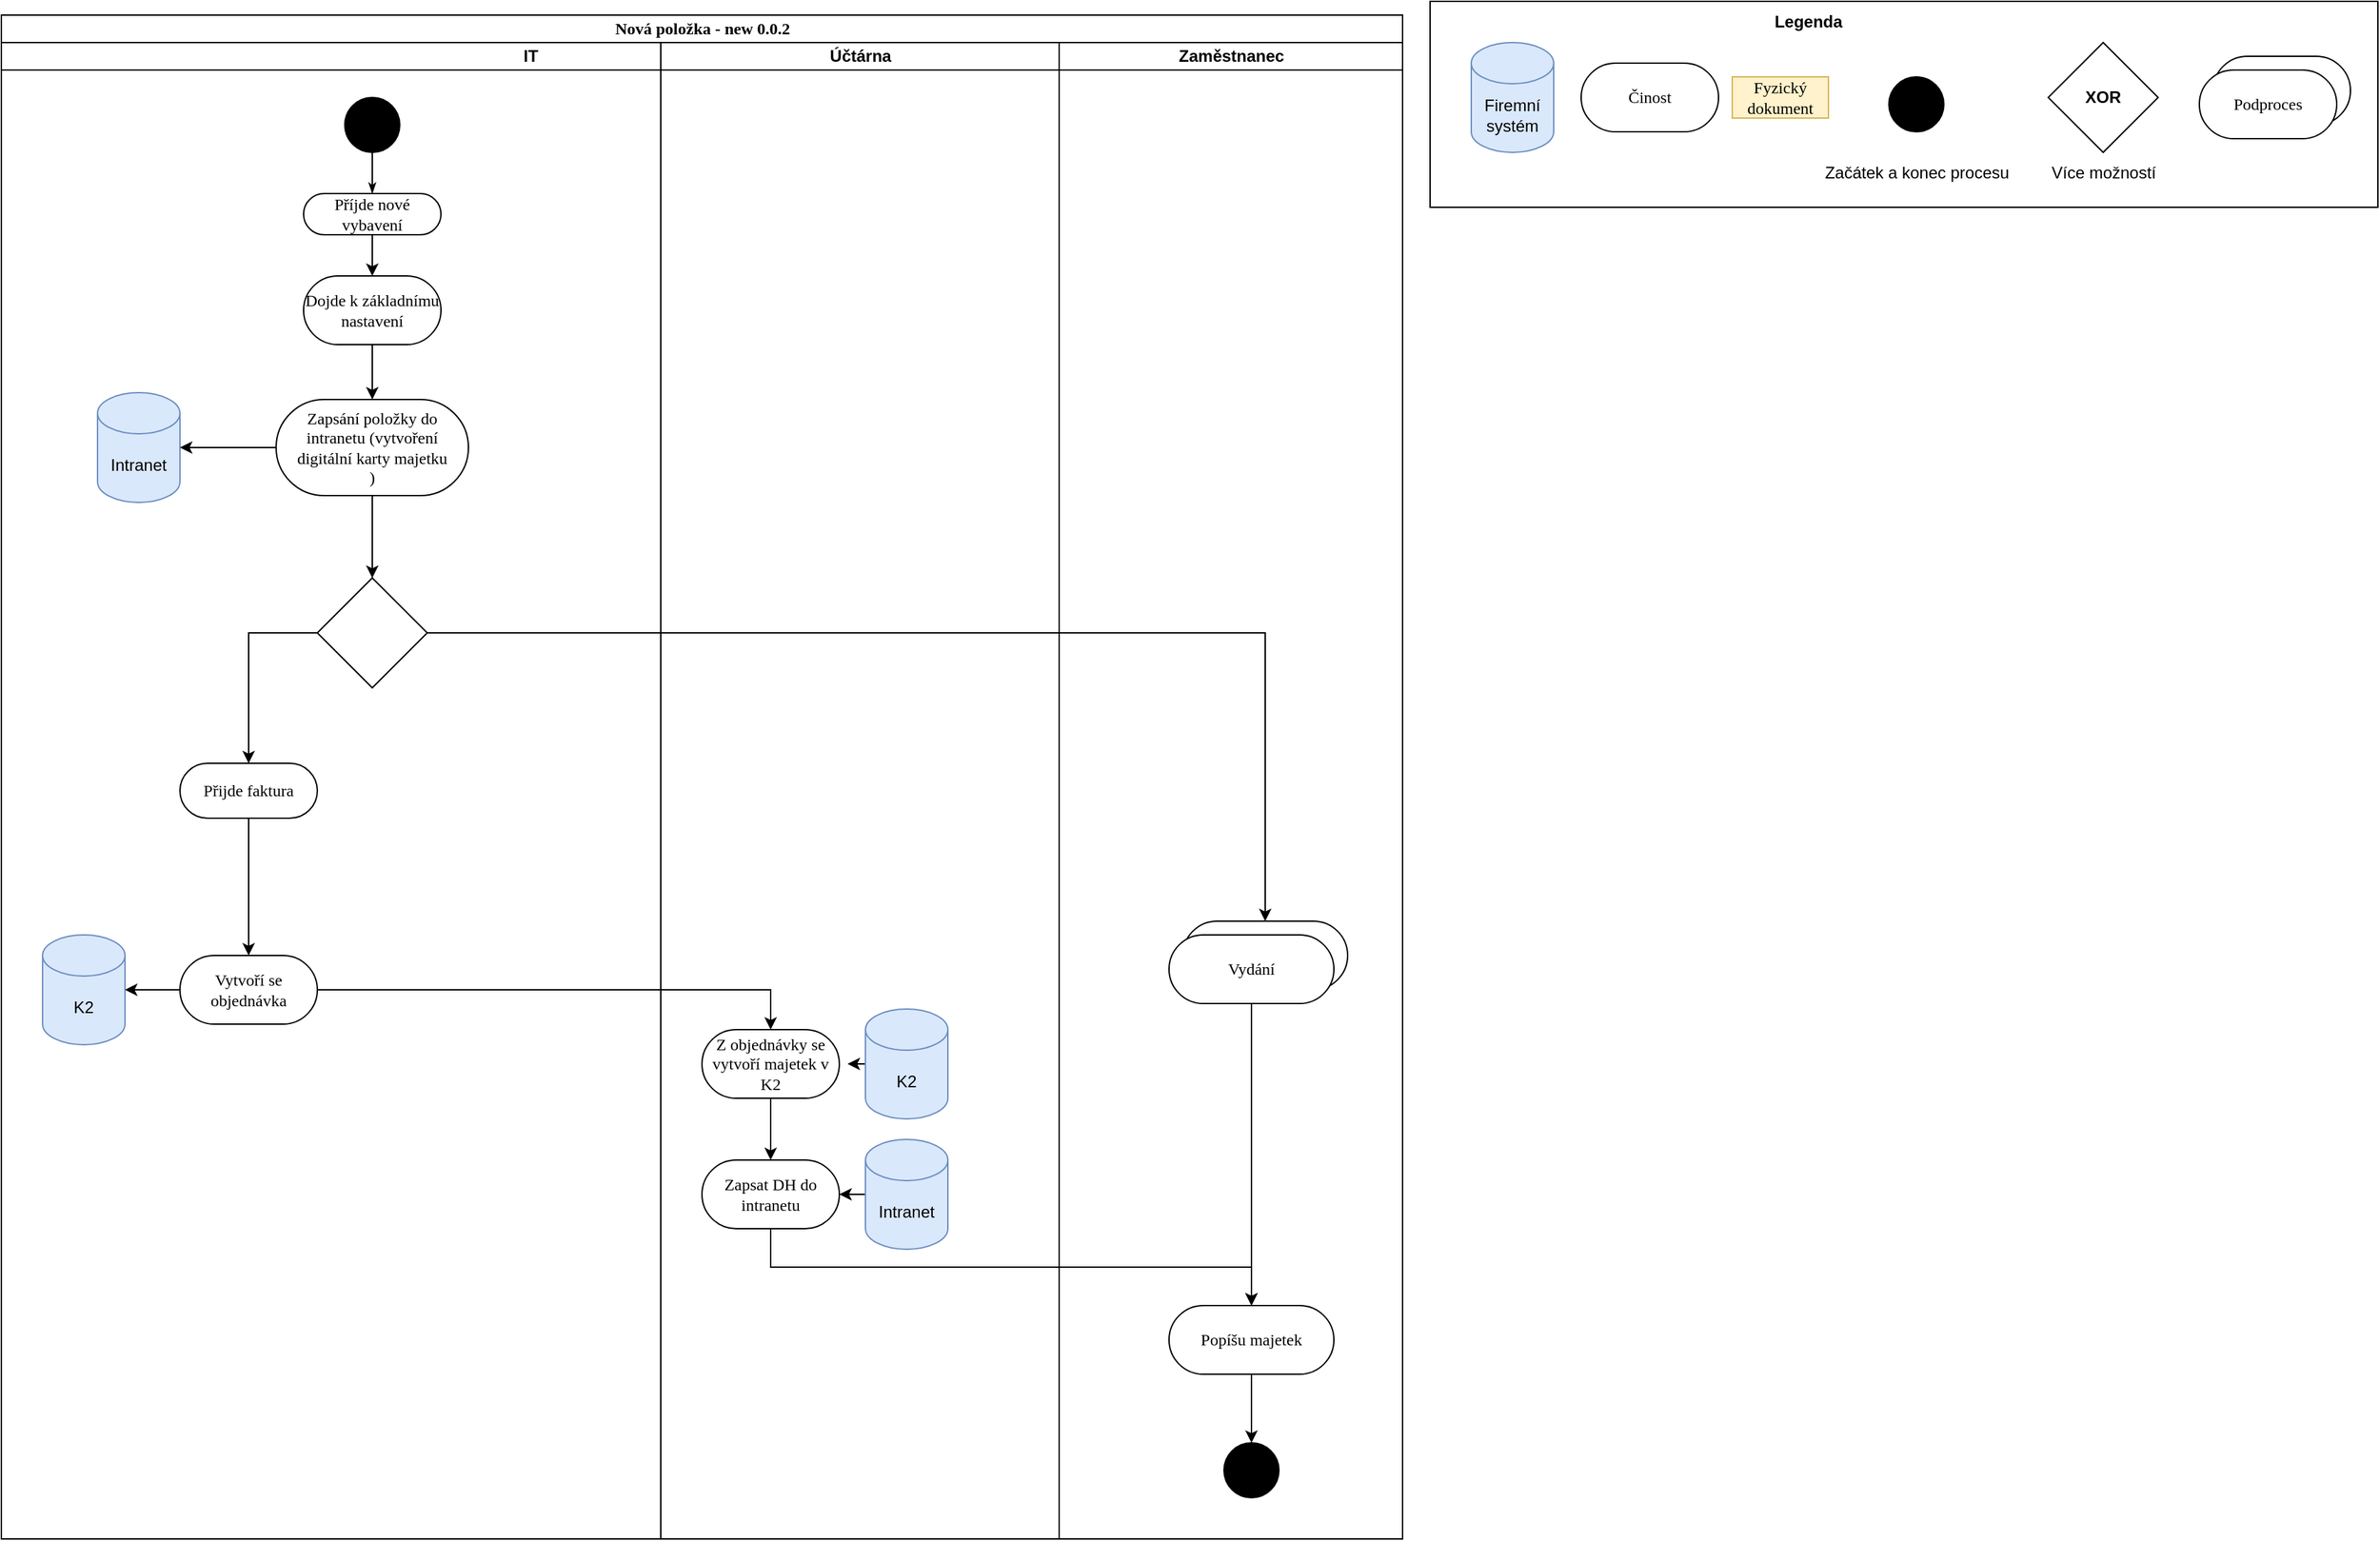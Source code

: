 <mxfile version="24.6.4" type="github" pages="14">
  <diagram id="v9m1lkp-MerkRdIZIUCS" name="Nová položka - new 0.0.2">
    <mxGraphModel dx="2963" dy="1569" grid="1" gridSize="10" guides="1" tooltips="1" connect="1" arrows="1" fold="1" page="1" pageScale="1" pageWidth="827" pageHeight="1169" math="0" shadow="0">
      <root>
        <mxCell id="0" />
        <mxCell id="1" parent="0" />
        <mxCell id="EDF4ep38qkEZsNsle0V6-1" value="Nová položka - new 0.0.2" style="swimlane;html=1;childLayout=stackLayout;startSize=20;rounded=0;shadow=0;comic=0;labelBackgroundColor=none;strokeWidth=1;fontFamily=Verdana;fontSize=12;align=center;" parent="1" vertex="1">
          <mxGeometry x="20" y="30" width="1020" height="1110" as="geometry" />
        </mxCell>
        <mxCell id="EDF4ep38qkEZsNsle0V6-2" value="IT" style="swimlane;html=1;startSize=20;" parent="EDF4ep38qkEZsNsle0V6-1" vertex="1">
          <mxGeometry y="20" width="770" height="1090" as="geometry" />
        </mxCell>
        <mxCell id="EDF4ep38qkEZsNsle0V6-3" value="" style="ellipse;whiteSpace=wrap;html=1;rounded=0;shadow=0;comic=0;labelBackgroundColor=none;strokeWidth=1;fillColor=#000000;fontFamily=Verdana;fontSize=12;align=center;" parent="EDF4ep38qkEZsNsle0V6-2" vertex="1">
          <mxGeometry x="250" y="40" width="40" height="40" as="geometry" />
        </mxCell>
        <mxCell id="EDF4ep38qkEZsNsle0V6-4" style="edgeStyle=orthogonalEdgeStyle;rounded=0;orthogonalLoop=1;jettySize=auto;html=1;exitX=0.5;exitY=1;exitDx=0;exitDy=0;" parent="EDF4ep38qkEZsNsle0V6-2" source="EDF4ep38qkEZsNsle0V6-5" target="EDF4ep38qkEZsNsle0V6-8" edge="1">
          <mxGeometry relative="1" as="geometry" />
        </mxCell>
        <mxCell id="EDF4ep38qkEZsNsle0V6-5" value="Příjde nové vybavení" style="rounded=1;whiteSpace=wrap;html=1;shadow=0;comic=0;labelBackgroundColor=none;strokeWidth=1;fontFamily=Verdana;fontSize=12;align=center;arcSize=50;" parent="EDF4ep38qkEZsNsle0V6-2" vertex="1">
          <mxGeometry x="220" y="110" width="100" height="30" as="geometry" />
        </mxCell>
        <mxCell id="EDF4ep38qkEZsNsle0V6-6" style="edgeStyle=orthogonalEdgeStyle;rounded=0;html=1;labelBackgroundColor=none;startArrow=none;startFill=0;startSize=5;endArrow=classicThin;endFill=1;endSize=5;jettySize=auto;orthogonalLoop=1;strokeWidth=1;fontFamily=Verdana;fontSize=12" parent="EDF4ep38qkEZsNsle0V6-2" source="EDF4ep38qkEZsNsle0V6-3" target="EDF4ep38qkEZsNsle0V6-5" edge="1">
          <mxGeometry relative="1" as="geometry" />
        </mxCell>
        <mxCell id="EDF4ep38qkEZsNsle0V6-7" style="edgeStyle=orthogonalEdgeStyle;rounded=0;orthogonalLoop=1;jettySize=auto;html=1;exitX=0.5;exitY=1;exitDx=0;exitDy=0;entryX=0.5;entryY=0;entryDx=0;entryDy=0;" parent="EDF4ep38qkEZsNsle0V6-2" source="EDF4ep38qkEZsNsle0V6-8" target="EDF4ep38qkEZsNsle0V6-14" edge="1">
          <mxGeometry relative="1" as="geometry" />
        </mxCell>
        <mxCell id="EDF4ep38qkEZsNsle0V6-8" value="Dojde k základnímu nastavení" style="rounded=1;whiteSpace=wrap;html=1;shadow=0;comic=0;labelBackgroundColor=none;strokeWidth=1;fontFamily=Verdana;fontSize=12;align=center;arcSize=50;" parent="EDF4ep38qkEZsNsle0V6-2" vertex="1">
          <mxGeometry x="220" y="170" width="100" height="50" as="geometry" />
        </mxCell>
        <mxCell id="FYH7857ehViPAp6nhov0-5" style="edgeStyle=orthogonalEdgeStyle;rounded=0;orthogonalLoop=1;jettySize=auto;html=1;exitX=0.5;exitY=1;exitDx=0;exitDy=0;" parent="EDF4ep38qkEZsNsle0V6-2" source="EDF4ep38qkEZsNsle0V6-14" target="FYH7857ehViPAp6nhov0-3" edge="1">
          <mxGeometry relative="1" as="geometry" />
        </mxCell>
        <mxCell id="EDF4ep38qkEZsNsle0V6-14" value="Zapsání položky do intranetu (vytvoření digitální karty majetku&lt;div&gt;)&lt;/div&gt;" style="rounded=1;whiteSpace=wrap;html=1;shadow=0;comic=0;labelBackgroundColor=none;strokeWidth=1;fontFamily=Verdana;fontSize=12;align=center;arcSize=50;" parent="EDF4ep38qkEZsNsle0V6-2" vertex="1">
          <mxGeometry x="200" y="260" width="140" height="70" as="geometry" />
        </mxCell>
        <mxCell id="LEBOzrB3YDTD2_jFDZTa-1" value="Vytvoří se objednávka" style="rounded=1;whiteSpace=wrap;html=1;shadow=0;comic=0;labelBackgroundColor=none;strokeWidth=1;fontFamily=Verdana;fontSize=12;align=center;arcSize=50;" parent="EDF4ep38qkEZsNsle0V6-2" vertex="1">
          <mxGeometry x="130" y="665" width="100" height="50" as="geometry" />
        </mxCell>
        <mxCell id="O41VeWmtYPKvB9W8jibz-10" value="Intranet" style="shape=cylinder3;whiteSpace=wrap;html=1;boundedLbl=1;backgroundOutline=1;size=15;fillColor=#dae8fc;strokeColor=#6c8ebf;" parent="EDF4ep38qkEZsNsle0V6-2" vertex="1">
          <mxGeometry x="70" y="255" width="60" height="80" as="geometry" />
        </mxCell>
        <mxCell id="O41VeWmtYPKvB9W8jibz-11" value="K2" style="shape=cylinder3;whiteSpace=wrap;html=1;boundedLbl=1;backgroundOutline=1;size=15;fillColor=#dae8fc;strokeColor=#6c8ebf;" parent="EDF4ep38qkEZsNsle0V6-2" vertex="1">
          <mxGeometry x="30" y="650" width="60" height="80" as="geometry" />
        </mxCell>
        <mxCell id="O41VeWmtYPKvB9W8jibz-12" style="edgeStyle=orthogonalEdgeStyle;rounded=0;orthogonalLoop=1;jettySize=auto;html=1;exitX=0;exitY=0.5;exitDx=0;exitDy=0;entryX=1;entryY=0.5;entryDx=0;entryDy=0;entryPerimeter=0;" parent="EDF4ep38qkEZsNsle0V6-2" source="EDF4ep38qkEZsNsle0V6-14" target="O41VeWmtYPKvB9W8jibz-10" edge="1">
          <mxGeometry relative="1" as="geometry" />
        </mxCell>
        <mxCell id="O41VeWmtYPKvB9W8jibz-13" style="edgeStyle=orthogonalEdgeStyle;rounded=0;orthogonalLoop=1;jettySize=auto;html=1;exitX=0;exitY=0.5;exitDx=0;exitDy=0;entryX=1;entryY=0.5;entryDx=0;entryDy=0;entryPerimeter=0;" parent="EDF4ep38qkEZsNsle0V6-2" source="LEBOzrB3YDTD2_jFDZTa-1" target="O41VeWmtYPKvB9W8jibz-11" edge="1">
          <mxGeometry relative="1" as="geometry" />
        </mxCell>
        <mxCell id="U-lW2gO4j9pEAtQhPXRL-4" style="edgeStyle=orthogonalEdgeStyle;rounded=0;orthogonalLoop=1;jettySize=auto;html=1;exitX=0.5;exitY=1;exitDx=0;exitDy=0;entryX=0.5;entryY=0;entryDx=0;entryDy=0;" parent="EDF4ep38qkEZsNsle0V6-2" source="U-lW2gO4j9pEAtQhPXRL-2" target="LEBOzrB3YDTD2_jFDZTa-1" edge="1">
          <mxGeometry relative="1" as="geometry" />
        </mxCell>
        <mxCell id="U-lW2gO4j9pEAtQhPXRL-2" value="Přijde faktura" style="rounded=1;whiteSpace=wrap;html=1;shadow=0;comic=0;labelBackgroundColor=none;strokeWidth=1;fontFamily=Verdana;fontSize=12;align=center;arcSize=50;" parent="EDF4ep38qkEZsNsle0V6-2" vertex="1">
          <mxGeometry x="130" y="525" width="100" height="40" as="geometry" />
        </mxCell>
        <mxCell id="FYH7857ehViPAp6nhov0-60" style="edgeStyle=orthogonalEdgeStyle;rounded=0;orthogonalLoop=1;jettySize=auto;html=1;exitX=0;exitY=0.5;exitDx=0;exitDy=0;entryX=0.5;entryY=0;entryDx=0;entryDy=0;" parent="EDF4ep38qkEZsNsle0V6-2" source="FYH7857ehViPAp6nhov0-3" target="U-lW2gO4j9pEAtQhPXRL-2" edge="1">
          <mxGeometry relative="1" as="geometry" />
        </mxCell>
        <mxCell id="FYH7857ehViPAp6nhov0-3" value="" style="rhombus;whiteSpace=wrap;html=1;" parent="EDF4ep38qkEZsNsle0V6-2" vertex="1">
          <mxGeometry x="230" y="390" width="80" height="80" as="geometry" />
        </mxCell>
        <mxCell id="EDF4ep38qkEZsNsle0V6-21" value="Účtárna" style="swimlane;html=1;startSize=20;" parent="EDF4ep38qkEZsNsle0V6-2" vertex="1">
          <mxGeometry x="480" width="290" height="1090" as="geometry" />
        </mxCell>
        <mxCell id="fWATierVu0AVJG0zXGrt-4" style="edgeStyle=orthogonalEdgeStyle;rounded=0;orthogonalLoop=1;jettySize=auto;html=1;exitX=0.5;exitY=1;exitDx=0;exitDy=0;entryX=0.5;entryY=0;entryDx=0;entryDy=0;" edge="1" parent="EDF4ep38qkEZsNsle0V6-21" source="LEBOzrB3YDTD2_jFDZTa-4" target="LEBOzrB3YDTD2_jFDZTa-6">
          <mxGeometry relative="1" as="geometry" />
        </mxCell>
        <mxCell id="LEBOzrB3YDTD2_jFDZTa-4" value="Z objednávky se vytvoří majetek v K2" style="rounded=1;whiteSpace=wrap;html=1;shadow=0;comic=0;labelBackgroundColor=none;strokeWidth=1;fontFamily=Verdana;fontSize=12;align=center;arcSize=50;" parent="EDF4ep38qkEZsNsle0V6-21" vertex="1">
          <mxGeometry x="30" y="719" width="100" height="50" as="geometry" />
        </mxCell>
        <mxCell id="LEBOzrB3YDTD2_jFDZTa-6" value="Zapsat DH do intranetu" style="rounded=1;whiteSpace=wrap;html=1;shadow=0;comic=0;labelBackgroundColor=none;strokeWidth=1;fontFamily=Verdana;fontSize=12;align=center;arcSize=50;" parent="EDF4ep38qkEZsNsle0V6-21" vertex="1">
          <mxGeometry x="30" y="814" width="100" height="50" as="geometry" />
        </mxCell>
        <mxCell id="O41VeWmtYPKvB9W8jibz-15" style="edgeStyle=orthogonalEdgeStyle;rounded=0;orthogonalLoop=1;jettySize=auto;html=1;exitX=0;exitY=0.5;exitDx=0;exitDy=0;exitPerimeter=0;" parent="EDF4ep38qkEZsNsle0V6-21" source="O41VeWmtYPKvB9W8jibz-14" edge="1">
          <mxGeometry relative="1" as="geometry">
            <mxPoint x="136" y="744" as="targetPoint" />
          </mxGeometry>
        </mxCell>
        <mxCell id="O41VeWmtYPKvB9W8jibz-14" value="K2" style="shape=cylinder3;whiteSpace=wrap;html=1;boundedLbl=1;backgroundOutline=1;size=15;fillColor=#dae8fc;strokeColor=#6c8ebf;" parent="EDF4ep38qkEZsNsle0V6-21" vertex="1">
          <mxGeometry x="149" y="704" width="60" height="80" as="geometry" />
        </mxCell>
        <mxCell id="O41VeWmtYPKvB9W8jibz-17" style="edgeStyle=orthogonalEdgeStyle;rounded=0;orthogonalLoop=1;jettySize=auto;html=1;exitX=0;exitY=0.5;exitDx=0;exitDy=0;exitPerimeter=0;entryX=1;entryY=0.5;entryDx=0;entryDy=0;" parent="EDF4ep38qkEZsNsle0V6-21" source="O41VeWmtYPKvB9W8jibz-16" target="LEBOzrB3YDTD2_jFDZTa-6" edge="1">
          <mxGeometry relative="1" as="geometry" />
        </mxCell>
        <mxCell id="O41VeWmtYPKvB9W8jibz-16" value="Intranet" style="shape=cylinder3;whiteSpace=wrap;html=1;boundedLbl=1;backgroundOutline=1;size=15;fillColor=#dae8fc;strokeColor=#6c8ebf;" parent="EDF4ep38qkEZsNsle0V6-21" vertex="1">
          <mxGeometry x="149" y="799" width="60" height="80" as="geometry" />
        </mxCell>
        <mxCell id="U-lW2gO4j9pEAtQhPXRL-1" style="edgeStyle=orthogonalEdgeStyle;rounded=0;orthogonalLoop=1;jettySize=auto;html=1;" parent="EDF4ep38qkEZsNsle0V6-2" source="LEBOzrB3YDTD2_jFDZTa-1" target="LEBOzrB3YDTD2_jFDZTa-4" edge="1">
          <mxGeometry relative="1" as="geometry" />
        </mxCell>
        <mxCell id="EDF4ep38qkEZsNsle0V6-27" value="Zaměstnanec" style="swimlane;html=1;startSize=20;" parent="EDF4ep38qkEZsNsle0V6-1" vertex="1">
          <mxGeometry x="770" y="20" width="250" height="1090" as="geometry" />
        </mxCell>
        <mxCell id="fWATierVu0AVJG0zXGrt-1" value="Činost" style="rounded=1;whiteSpace=wrap;html=1;shadow=0;comic=0;labelBackgroundColor=none;strokeWidth=1;fontFamily=Verdana;fontSize=12;align=center;arcSize=50;" vertex="1" parent="EDF4ep38qkEZsNsle0V6-27">
          <mxGeometry x="90" y="640" width="120" height="50" as="geometry" />
        </mxCell>
        <mxCell id="FYH7857ehViPAp6nhov0-71" style="edgeStyle=orthogonalEdgeStyle;rounded=0;orthogonalLoop=1;jettySize=auto;html=1;exitX=0.5;exitY=1;exitDx=0;exitDy=0;" parent="EDF4ep38qkEZsNsle0V6-27" source="FYH7857ehViPAp6nhov0-62" target="FYH7857ehViPAp6nhov0-70" edge="1">
          <mxGeometry relative="1" as="geometry" />
        </mxCell>
        <mxCell id="FYH7857ehViPAp6nhov0-62" value="Popíšu majetek" style="rounded=1;whiteSpace=wrap;html=1;shadow=0;comic=0;labelBackgroundColor=none;strokeWidth=1;fontFamily=Verdana;fontSize=12;align=center;arcSize=50;" parent="EDF4ep38qkEZsNsle0V6-27" vertex="1">
          <mxGeometry x="80" y="920" width="120" height="50" as="geometry" />
        </mxCell>
        <mxCell id="FYH7857ehViPAp6nhov0-69" value="" style="edgeStyle=orthogonalEdgeStyle;rounded=0;orthogonalLoop=1;jettySize=auto;html=1;entryX=0.5;entryY=0;entryDx=0;entryDy=0;" parent="EDF4ep38qkEZsNsle0V6-27" source="FYH7857ehViPAp6nhov0-66" target="FYH7857ehViPAp6nhov0-62" edge="1">
          <mxGeometry relative="1" as="geometry">
            <mxPoint x="140" y="700" as="targetPoint" />
          </mxGeometry>
        </mxCell>
        <mxCell id="FYH7857ehViPAp6nhov0-66" value="Vydání" style="rounded=1;whiteSpace=wrap;html=1;shadow=0;comic=0;labelBackgroundColor=none;strokeWidth=1;fontFamily=Verdana;fontSize=12;align=center;arcSize=50;" parent="EDF4ep38qkEZsNsle0V6-27" vertex="1">
          <mxGeometry x="80" y="650" width="120" height="50" as="geometry" />
        </mxCell>
        <mxCell id="FYH7857ehViPAp6nhov0-70" value="" style="ellipse;whiteSpace=wrap;html=1;rounded=0;shadow=0;comic=0;labelBackgroundColor=none;strokeWidth=1;fillColor=#000000;fontFamily=Verdana;fontSize=12;align=center;" parent="EDF4ep38qkEZsNsle0V6-27" vertex="1">
          <mxGeometry x="120" y="1020" width="40" height="40" as="geometry" />
        </mxCell>
        <mxCell id="FYH7857ehViPAp6nhov0-63" style="edgeStyle=orthogonalEdgeStyle;rounded=0;orthogonalLoop=1;jettySize=auto;html=1;exitX=0.5;exitY=1;exitDx=0;exitDy=0;" parent="EDF4ep38qkEZsNsle0V6-1" source="LEBOzrB3YDTD2_jFDZTa-6" target="FYH7857ehViPAp6nhov0-62" edge="1">
          <mxGeometry relative="1" as="geometry" />
        </mxCell>
        <mxCell id="fWATierVu0AVJG0zXGrt-2" style="edgeStyle=orthogonalEdgeStyle;rounded=0;orthogonalLoop=1;jettySize=auto;html=1;exitX=1;exitY=0.5;exitDx=0;exitDy=0;entryX=0.5;entryY=0;entryDx=0;entryDy=0;" edge="1" parent="EDF4ep38qkEZsNsle0V6-1" source="FYH7857ehViPAp6nhov0-3" target="fWATierVu0AVJG0zXGrt-1">
          <mxGeometry relative="1" as="geometry" />
        </mxCell>
        <mxCell id="O41VeWmtYPKvB9W8jibz-1" value="" style="rounded=0;whiteSpace=wrap;html=1;" parent="1" vertex="1">
          <mxGeometry x="1060" y="20" width="690" height="150" as="geometry" />
        </mxCell>
        <mxCell id="O41VeWmtYPKvB9W8jibz-2" value="Firemní systém" style="shape=cylinder3;whiteSpace=wrap;html=1;boundedLbl=1;backgroundOutline=1;size=15;fillColor=#dae8fc;strokeColor=#6c8ebf;" parent="1" vertex="1">
          <mxGeometry x="1090" y="50" width="60" height="80" as="geometry" />
        </mxCell>
        <mxCell id="O41VeWmtYPKvB9W8jibz-3" value="Činost" style="rounded=1;whiteSpace=wrap;html=1;shadow=0;comic=0;labelBackgroundColor=none;strokeWidth=1;fontFamily=Verdana;fontSize=12;align=center;arcSize=50;" parent="1" vertex="1">
          <mxGeometry x="1170" y="65" width="100" height="50" as="geometry" />
        </mxCell>
        <mxCell id="O41VeWmtYPKvB9W8jibz-4" value="Fyzický dokument" style="rounded=0;whiteSpace=wrap;html=1;shadow=0;comic=0;labelBackgroundColor=none;strokeWidth=1;fontFamily=Verdana;fontSize=12;align=center;arcSize=50;fillColor=#fff2cc;strokeColor=#d6b656;" parent="1" vertex="1">
          <mxGeometry x="1280" y="75" width="70" height="30" as="geometry" />
        </mxCell>
        <mxCell id="O41VeWmtYPKvB9W8jibz-5" value="" style="ellipse;whiteSpace=wrap;html=1;rounded=0;shadow=0;comic=0;labelBackgroundColor=none;strokeWidth=1;fillColor=#000000;fontFamily=Verdana;fontSize=12;align=center;" parent="1" vertex="1">
          <mxGeometry x="1394" y="75" width="40" height="40" as="geometry" />
        </mxCell>
        <mxCell id="O41VeWmtYPKvB9W8jibz-6" value="Začátek a konec procesu" style="text;html=1;align=center;verticalAlign=middle;resizable=0;points=[];autosize=1;strokeColor=none;fillColor=none;" parent="1" vertex="1">
          <mxGeometry x="1334" y="130" width="160" height="30" as="geometry" />
        </mxCell>
        <mxCell id="O41VeWmtYPKvB9W8jibz-7" value="&lt;b&gt;XOR&lt;/b&gt;" style="rhombus;whiteSpace=wrap;html=1;" parent="1" vertex="1">
          <mxGeometry x="1510" y="50" width="80" height="80" as="geometry" />
        </mxCell>
        <mxCell id="O41VeWmtYPKvB9W8jibz-8" value="Více možností" style="text;html=1;align=center;verticalAlign=middle;resizable=0;points=[];autosize=1;strokeColor=none;fillColor=none;" parent="1" vertex="1">
          <mxGeometry x="1500" y="130" width="100" height="30" as="geometry" />
        </mxCell>
        <mxCell id="O41VeWmtYPKvB9W8jibz-9" value="Legenda" style="text;html=1;align=center;verticalAlign=middle;resizable=0;points=[];autosize=1;strokeColor=none;fillColor=none;fontStyle=1" parent="1" vertex="1">
          <mxGeometry x="1300" y="20" width="70" height="30" as="geometry" />
        </mxCell>
        <mxCell id="U-lW2gO4j9pEAtQhPXRL-15" value="" style="rounded=1;whiteSpace=wrap;html=1;shadow=0;comic=0;labelBackgroundColor=none;strokeWidth=1;fontFamily=Verdana;fontSize=12;align=center;arcSize=50;" parent="1" vertex="1">
          <mxGeometry x="1630" y="60" width="100" height="50" as="geometry" />
        </mxCell>
        <mxCell id="U-lW2gO4j9pEAtQhPXRL-16" value="Podproces" style="rounded=1;whiteSpace=wrap;html=1;shadow=0;comic=0;labelBackgroundColor=none;strokeWidth=1;fontFamily=Verdana;fontSize=12;align=center;arcSize=50;" parent="1" vertex="1">
          <mxGeometry x="1620" y="70" width="100" height="50" as="geometry" />
        </mxCell>
      </root>
    </mxGraphModel>
  </diagram>
  <diagram name="Vyřazení - new 0.0.2" id="q-E7VmcKwghf9hM-7s-N">
    <mxGraphModel dx="2074" dy="1098" grid="1" gridSize="10" guides="1" tooltips="1" connect="1" arrows="1" fold="1" page="1" pageScale="1" pageWidth="827" pageHeight="1169" math="0" shadow="0">
      <root>
        <mxCell id="iz5CQ69epi1tEIr2LH8e-0" />
        <mxCell id="iz5CQ69epi1tEIr2LH8e-1" parent="iz5CQ69epi1tEIr2LH8e-0" />
        <mxCell id="iz5CQ69epi1tEIr2LH8e-2" value="Vyřazení - new 0.0.2" style="swimlane;html=1;childLayout=stackLayout;startSize=20;rounded=0;shadow=0;comic=0;labelBackgroundColor=none;strokeWidth=1;fontFamily=Verdana;fontSize=12;align=center;" parent="iz5CQ69epi1tEIr2LH8e-1" vertex="1">
          <mxGeometry x="20" y="10" width="1615" height="1120" as="geometry" />
        </mxCell>
        <mxCell id="iz5CQ69epi1tEIr2LH8e-3" value="IT" style="swimlane;html=1;startSize=20;" parent="iz5CQ69epi1tEIr2LH8e-2" vertex="1">
          <mxGeometry y="20" width="460" height="1100" as="geometry" />
        </mxCell>
        <mxCell id="hXL6XllhaiSI0aOAm6cE-9" style="edgeStyle=orthogonalEdgeStyle;rounded=0;orthogonalLoop=1;jettySize=auto;html=1;exitX=0.5;exitY=1;exitDx=0;exitDy=0;entryX=0.5;entryY=0;entryDx=0;entryDy=0;" parent="iz5CQ69epi1tEIr2LH8e-3" source="hXL6XllhaiSI0aOAm6cE-7" target="hXL6XllhaiSI0aOAm6cE-8" edge="1">
          <mxGeometry relative="1" as="geometry" />
        </mxCell>
        <mxCell id="hXL6XllhaiSI0aOAm6cE-7" value="" style="ellipse;whiteSpace=wrap;html=1;rounded=0;shadow=0;comic=0;labelBackgroundColor=none;strokeWidth=1;fillColor=#000000;fontFamily=Verdana;fontSize=12;align=center;" parent="iz5CQ69epi1tEIr2LH8e-3" vertex="1">
          <mxGeometry x="210" y="45" width="40" height="40" as="geometry" />
        </mxCell>
        <mxCell id="hXL6XllhaiSI0aOAm6cE-11" style="edgeStyle=orthogonalEdgeStyle;rounded=0;orthogonalLoop=1;jettySize=auto;html=1;exitX=0.5;exitY=1;exitDx=0;exitDy=0;entryX=0.5;entryY=0;entryDx=0;entryDy=0;" parent="iz5CQ69epi1tEIr2LH8e-3" source="hXL6XllhaiSI0aOAm6cE-8" target="hXL6XllhaiSI0aOAm6cE-10" edge="1">
          <mxGeometry relative="1" as="geometry" />
        </mxCell>
        <mxCell id="hXL6XllhaiSI0aOAm6cE-8" value="Chci vyřadit položku" style="rounded=1;whiteSpace=wrap;html=1;shadow=0;comic=0;labelBackgroundColor=none;strokeWidth=1;fontFamily=Verdana;fontSize=12;align=center;arcSize=50;" parent="iz5CQ69epi1tEIr2LH8e-3" vertex="1">
          <mxGeometry x="180" y="120" width="100" height="50" as="geometry" />
        </mxCell>
        <mxCell id="hXL6XllhaiSI0aOAm6cE-13" style="edgeStyle=orthogonalEdgeStyle;rounded=0;orthogonalLoop=1;jettySize=auto;html=1;exitX=0.5;exitY=1;exitDx=0;exitDy=0;entryX=0.5;entryY=0;entryDx=0;entryDy=0;" parent="iz5CQ69epi1tEIr2LH8e-3" source="hXL6XllhaiSI0aOAm6cE-10" target="hXL6XllhaiSI0aOAm6cE-12" edge="1">
          <mxGeometry relative="1" as="geometry" />
        </mxCell>
        <mxCell id="hXL6XllhaiSI0aOAm6cE-10" value="Najdu položku na intranetu" style="rounded=1;whiteSpace=wrap;html=1;shadow=0;comic=0;labelBackgroundColor=none;strokeWidth=1;fontFamily=Verdana;fontSize=12;align=center;arcSize=50;" parent="iz5CQ69epi1tEIr2LH8e-3" vertex="1">
          <mxGeometry x="180" y="200" width="100" height="50" as="geometry" />
        </mxCell>
        <mxCell id="fYuqOfs3jIPopMT8o3yY-2" style="edgeStyle=orthogonalEdgeStyle;rounded=0;orthogonalLoop=1;jettySize=auto;html=1;exitX=0.5;exitY=1;exitDx=0;exitDy=0;" parent="iz5CQ69epi1tEIr2LH8e-3" source="hXL6XllhaiSI0aOAm6cE-12" target="fYuqOfs3jIPopMT8o3yY-1" edge="1">
          <mxGeometry relative="1" as="geometry" />
        </mxCell>
        <mxCell id="hXL6XllhaiSI0aOAm6cE-12" value="Vyplním pole vyřadit položku." style="rounded=1;whiteSpace=wrap;html=1;shadow=0;comic=0;labelBackgroundColor=none;strokeWidth=1;fontFamily=Verdana;fontSize=12;align=center;arcSize=50;" parent="iz5CQ69epi1tEIr2LH8e-3" vertex="1">
          <mxGeometry x="180" y="280" width="100" height="50" as="geometry" />
        </mxCell>
        <mxCell id="fYuqOfs3jIPopMT8o3yY-0" value="Přidám fotku a důvod" style="text;html=1;align=center;verticalAlign=middle;resizable=0;points=[];autosize=1;strokeColor=none;fillColor=none;" parent="iz5CQ69epi1tEIr2LH8e-3" vertex="1">
          <mxGeometry x="270" y="260" width="140" height="30" as="geometry" />
        </mxCell>
        <mxCell id="fYuqOfs3jIPopMT8o3yY-1" value="Odešlu na schválení" style="rounded=1;whiteSpace=wrap;html=1;shadow=0;comic=0;labelBackgroundColor=none;strokeWidth=1;fontFamily=Verdana;fontSize=12;align=center;arcSize=50;" parent="iz5CQ69epi1tEIr2LH8e-3" vertex="1">
          <mxGeometry x="180" y="370" width="100" height="50" as="geometry" />
        </mxCell>
        <mxCell id="CTsZy-Fcsoxy0qtnJ2XX-45" style="edgeStyle=orthogonalEdgeStyle;rounded=0;orthogonalLoop=1;jettySize=auto;html=1;exitX=0.5;exitY=1;exitDx=0;exitDy=0;" parent="iz5CQ69epi1tEIr2LH8e-3" source="CTsZy-Fcsoxy0qtnJ2XX-41" target="CTsZy-Fcsoxy0qtnJ2XX-44" edge="1">
          <mxGeometry relative="1" as="geometry" />
        </mxCell>
        <mxCell id="CTsZy-Fcsoxy0qtnJ2XX-41" value="Přijde mi upozornění o zamítnutí na emal" style="rounded=1;whiteSpace=wrap;html=1;shadow=0;comic=0;labelBackgroundColor=none;strokeWidth=1;fontFamily=Verdana;fontSize=12;align=center;arcSize=50;" parent="iz5CQ69epi1tEIr2LH8e-3" vertex="1">
          <mxGeometry x="180" y="840" width="100" height="70" as="geometry" />
        </mxCell>
        <mxCell id="CTsZy-Fcsoxy0qtnJ2XX-44" value="" style="ellipse;whiteSpace=wrap;html=1;rounded=0;shadow=0;comic=0;labelBackgroundColor=none;strokeWidth=1;fillColor=#000000;fontFamily=Verdana;fontSize=12;align=center;" parent="iz5CQ69epi1tEIr2LH8e-3" vertex="1">
          <mxGeometry x="210" y="930" width="40" height="40" as="geometry" />
        </mxCell>
        <mxCell id="84331XU_jU02rtEqOl0o-1" style="edgeStyle=orthogonalEdgeStyle;rounded=0;orthogonalLoop=1;jettySize=auto;html=1;exitX=1;exitY=0.5;exitDx=0;exitDy=0;exitPerimeter=0;" parent="iz5CQ69epi1tEIr2LH8e-3" source="6o6ExVBCs-9QUowIggUK-0" target="hXL6XllhaiSI0aOAm6cE-12" edge="1">
          <mxGeometry relative="1" as="geometry" />
        </mxCell>
        <mxCell id="84331XU_jU02rtEqOl0o-2" style="edgeStyle=orthogonalEdgeStyle;rounded=0;orthogonalLoop=1;jettySize=auto;html=1;exitX=1;exitY=0.5;exitDx=0;exitDy=0;exitPerimeter=0;entryX=0;entryY=0.5;entryDx=0;entryDy=0;" parent="iz5CQ69epi1tEIr2LH8e-3" source="6o6ExVBCs-9QUowIggUK-0" target="hXL6XllhaiSI0aOAm6cE-10" edge="1">
          <mxGeometry relative="1" as="geometry" />
        </mxCell>
        <mxCell id="84331XU_jU02rtEqOl0o-3" style="edgeStyle=orthogonalEdgeStyle;rounded=0;orthogonalLoop=1;jettySize=auto;html=1;exitX=1;exitY=0.5;exitDx=0;exitDy=0;exitPerimeter=0;entryX=0;entryY=0.5;entryDx=0;entryDy=0;" parent="iz5CQ69epi1tEIr2LH8e-3" source="6o6ExVBCs-9QUowIggUK-0" target="hXL6XllhaiSI0aOAm6cE-8" edge="1">
          <mxGeometry relative="1" as="geometry" />
        </mxCell>
        <mxCell id="84331XU_jU02rtEqOl0o-4" style="edgeStyle=orthogonalEdgeStyle;rounded=0;orthogonalLoop=1;jettySize=auto;html=1;exitX=1;exitY=0.5;exitDx=0;exitDy=0;exitPerimeter=0;entryX=0;entryY=0.5;entryDx=0;entryDy=0;" parent="iz5CQ69epi1tEIr2LH8e-3" source="6o6ExVBCs-9QUowIggUK-0" target="fYuqOfs3jIPopMT8o3yY-1" edge="1">
          <mxGeometry relative="1" as="geometry" />
        </mxCell>
        <mxCell id="6o6ExVBCs-9QUowIggUK-0" value="Intranet" style="shape=cylinder3;whiteSpace=wrap;html=1;boundedLbl=1;backgroundOutline=1;size=15;fillColor=#dae8fc;strokeColor=#6c8ebf;" parent="iz5CQ69epi1tEIr2LH8e-3" vertex="1">
          <mxGeometry x="50" y="220" width="60" height="80" as="geometry" />
        </mxCell>
        <mxCell id="84331XU_jU02rtEqOl0o-6" style="edgeStyle=orthogonalEdgeStyle;rounded=0;orthogonalLoop=1;jettySize=auto;html=1;exitX=1;exitY=0.5;exitDx=0;exitDy=0;exitPerimeter=0;" parent="iz5CQ69epi1tEIr2LH8e-3" source="84331XU_jU02rtEqOl0o-5" target="CTsZy-Fcsoxy0qtnJ2XX-41" edge="1">
          <mxGeometry relative="1" as="geometry" />
        </mxCell>
        <mxCell id="84331XU_jU02rtEqOl0o-5" value="Email" style="shape=cylinder3;whiteSpace=wrap;html=1;boundedLbl=1;backgroundOutline=1;size=15;fillColor=#dae8fc;strokeColor=#6c8ebf;" parent="iz5CQ69epi1tEIr2LH8e-3" vertex="1">
          <mxGeometry x="90" y="835" width="60" height="80" as="geometry" />
        </mxCell>
        <mxCell id="iz5CQ69epi1tEIr2LH8e-47" value="Vedoucí" style="swimlane;html=1;startSize=20;" parent="iz5CQ69epi1tEIr2LH8e-2" vertex="1">
          <mxGeometry x="460" y="20" width="385" height="1100" as="geometry" />
        </mxCell>
        <mxCell id="iz5CQ69epi1tEIr2LH8e-50" style="edgeStyle=orthogonalEdgeStyle;rounded=0;html=1;labelBackgroundColor=none;startArrow=none;startFill=0;startSize=5;endArrow=classicThin;endFill=1;endSize=5;jettySize=auto;orthogonalLoop=1;strokeWidth=1;fontFamily=Verdana;fontSize=12" parent="iz5CQ69epi1tEIr2LH8e-47" edge="1">
          <mxGeometry relative="1" as="geometry">
            <mxPoint x="1175" y="90" as="sourcePoint" />
            <mxPoint x="1175" y="110" as="targetPoint" />
          </mxGeometry>
        </mxCell>
        <mxCell id="84331XU_jU02rtEqOl0o-28" style="edgeStyle=orthogonalEdgeStyle;rounded=0;orthogonalLoop=1;jettySize=auto;html=1;exitX=0.5;exitY=1;exitDx=0;exitDy=0;" parent="iz5CQ69epi1tEIr2LH8e-47" source="fYuqOfs3jIPopMT8o3yY-16" target="84331XU_jU02rtEqOl0o-27" edge="1">
          <mxGeometry relative="1" as="geometry" />
        </mxCell>
        <mxCell id="fYuqOfs3jIPopMT8o3yY-16" value="Příjde mi email s odkazem" style="rounded=1;whiteSpace=wrap;html=1;shadow=0;comic=0;labelBackgroundColor=none;strokeWidth=1;fontFamily=Verdana;fontSize=12;align=center;arcSize=50;" parent="iz5CQ69epi1tEIr2LH8e-47" vertex="1">
          <mxGeometry x="130" y="370" width="100" height="50" as="geometry" />
        </mxCell>
        <mxCell id="e3KHD9cVWCskhusNV6Ku-24" style="edgeStyle=orthogonalEdgeStyle;rounded=0;orthogonalLoop=1;jettySize=auto;html=1;exitX=0;exitY=0.5;exitDx=0;exitDy=0;exitPerimeter=0;entryX=1;entryY=0.5;entryDx=0;entryDy=0;" parent="iz5CQ69epi1tEIr2LH8e-47" source="e3KHD9cVWCskhusNV6Ku-23" target="fYuqOfs3jIPopMT8o3yY-16" edge="1">
          <mxGeometry relative="1" as="geometry" />
        </mxCell>
        <mxCell id="e3KHD9cVWCskhusNV6Ku-23" value="Email" style="shape=cylinder3;whiteSpace=wrap;html=1;boundedLbl=1;backgroundOutline=1;size=15;fillColor=#dae8fc;strokeColor=#6c8ebf;" parent="iz5CQ69epi1tEIr2LH8e-47" vertex="1">
          <mxGeometry x="260" y="355" width="60" height="80" as="geometry" />
        </mxCell>
        <mxCell id="CTsZy-Fcsoxy0qtnJ2XX-5" style="edgeStyle=orthogonalEdgeStyle;rounded=0;orthogonalLoop=1;jettySize=auto;html=1;exitX=0;exitY=0.5;exitDx=0;exitDy=0;" parent="iz5CQ69epi1tEIr2LH8e-47" source="CTsZy-Fcsoxy0qtnJ2XX-0" target="CTsZy-Fcsoxy0qtnJ2XX-3" edge="1">
          <mxGeometry relative="1" as="geometry" />
        </mxCell>
        <mxCell id="CTsZy-Fcsoxy0qtnJ2XX-0" value="&lt;b&gt;XOR&lt;/b&gt;" style="rhombus;whiteSpace=wrap;html=1;" parent="iz5CQ69epi1tEIr2LH8e-47" vertex="1">
          <mxGeometry x="140" y="517" width="80" height="80" as="geometry" />
        </mxCell>
        <mxCell id="CTsZy-Fcsoxy0qtnJ2XX-3" value="Doplním důvod" style="rounded=1;whiteSpace=wrap;html=1;shadow=0;comic=0;labelBackgroundColor=none;strokeWidth=1;fontFamily=Verdana;fontSize=12;align=center;arcSize=50;" parent="iz5CQ69epi1tEIr2LH8e-47" vertex="1">
          <mxGeometry x="40" y="612" width="100" height="50" as="geometry" />
        </mxCell>
        <mxCell id="CTsZy-Fcsoxy0qtnJ2XX-9" value="Schválím" style="text;html=1;align=center;verticalAlign=middle;resizable=0;points=[];autosize=1;strokeColor=none;fillColor=none;" parent="iz5CQ69epi1tEIr2LH8e-47" vertex="1">
          <mxGeometry x="200" y="510" width="70" height="30" as="geometry" />
        </mxCell>
        <mxCell id="CTsZy-Fcsoxy0qtnJ2XX-8" value="Zamitnu" style="text;html=1;align=center;verticalAlign=middle;resizable=0;points=[];autosize=1;strokeColor=none;fillColor=none;" parent="iz5CQ69epi1tEIr2LH8e-47" vertex="1">
          <mxGeometry x="105" y="510" width="70" height="30" as="geometry" />
        </mxCell>
        <mxCell id="84331XU_jU02rtEqOl0o-27" value="Otevřu si okno v intranetu" style="rounded=1;whiteSpace=wrap;html=1;shadow=0;comic=0;labelBackgroundColor=none;strokeWidth=1;fontFamily=Verdana;fontSize=12;align=center;arcSize=50;" parent="iz5CQ69epi1tEIr2LH8e-47" vertex="1">
          <mxGeometry x="130" y="440" width="100" height="50" as="geometry" />
        </mxCell>
        <mxCell id="84331XU_jU02rtEqOl0o-29" style="edgeStyle=orthogonalEdgeStyle;rounded=0;orthogonalLoop=1;jettySize=auto;html=1;exitX=0.5;exitY=1;exitDx=0;exitDy=0;entryX=1.055;entryY=0.247;entryDx=0;entryDy=0;entryPerimeter=0;" parent="iz5CQ69epi1tEIr2LH8e-47" source="84331XU_jU02rtEqOl0o-27" target="CTsZy-Fcsoxy0qtnJ2XX-8" edge="1">
          <mxGeometry relative="1" as="geometry" />
        </mxCell>
        <mxCell id="84331XU_jU02rtEqOl0o-34" value="Email" style="shape=cylinder3;whiteSpace=wrap;html=1;boundedLbl=1;backgroundOutline=1;size=15;fillColor=#dae8fc;strokeColor=#6c8ebf;" parent="iz5CQ69epi1tEIr2LH8e-47" vertex="1">
          <mxGeometry x="260" y="440" width="60" height="80" as="geometry" />
        </mxCell>
        <mxCell id="MkksUWUF5cF3fMW36NLG-0" style="edgeStyle=orthogonalEdgeStyle;rounded=0;orthogonalLoop=1;jettySize=auto;html=1;exitX=0;exitY=0;exitDx=0;exitDy=27.5;exitPerimeter=0;entryX=0.994;entryY=0.56;entryDx=0;entryDy=0;entryPerimeter=0;" parent="iz5CQ69epi1tEIr2LH8e-47" source="84331XU_jU02rtEqOl0o-34" target="84331XU_jU02rtEqOl0o-27" edge="1">
          <mxGeometry relative="1" as="geometry" />
        </mxCell>
        <mxCell id="iz5CQ69epi1tEIr2LH8e-85" value="Gen. ředitel" style="swimlane;html=1;startSize=20;" parent="iz5CQ69epi1tEIr2LH8e-2" vertex="1">
          <mxGeometry x="845" y="20" width="385" height="1100" as="geometry">
            <mxRectangle x="845" y="20" width="40" height="1100" as="alternateBounds" />
          </mxGeometry>
        </mxCell>
        <mxCell id="84331XU_jU02rtEqOl0o-32" style="edgeStyle=orthogonalEdgeStyle;rounded=0;orthogonalLoop=1;jettySize=auto;html=1;exitX=0.5;exitY=1;exitDx=0;exitDy=0;entryX=0.5;entryY=0;entryDx=0;entryDy=0;" parent="iz5CQ69epi1tEIr2LH8e-85" source="CTsZy-Fcsoxy0qtnJ2XX-47" target="84331XU_jU02rtEqOl0o-31" edge="1">
          <mxGeometry relative="1" as="geometry" />
        </mxCell>
        <mxCell id="CTsZy-Fcsoxy0qtnJ2XX-47" value="Příjde mi email s odkazem" style="rounded=1;whiteSpace=wrap;html=1;shadow=0;comic=0;labelBackgroundColor=none;strokeWidth=1;fontFamily=Verdana;fontSize=12;align=center;arcSize=50;" parent="iz5CQ69epi1tEIr2LH8e-85" vertex="1">
          <mxGeometry x="135" y="467" width="100" height="50" as="geometry" />
        </mxCell>
        <mxCell id="CTsZy-Fcsoxy0qtnJ2XX-48" style="edgeStyle=orthogonalEdgeStyle;rounded=0;orthogonalLoop=1;jettySize=auto;html=1;exitX=0;exitY=0.5;exitDx=0;exitDy=0;" parent="iz5CQ69epi1tEIr2LH8e-85" source="CTsZy-Fcsoxy0qtnJ2XX-50" target="CTsZy-Fcsoxy0qtnJ2XX-51" edge="1">
          <mxGeometry relative="1" as="geometry" />
        </mxCell>
        <mxCell id="CTsZy-Fcsoxy0qtnJ2XX-50" value="&lt;b&gt;XOR&lt;/b&gt;" style="rhombus;whiteSpace=wrap;html=1;" parent="iz5CQ69epi1tEIr2LH8e-85" vertex="1">
          <mxGeometry x="145" y="627" width="80" height="80" as="geometry" />
        </mxCell>
        <mxCell id="CTsZy-Fcsoxy0qtnJ2XX-51" value="Doplním důvod" style="rounded=1;whiteSpace=wrap;html=1;shadow=0;comic=0;labelBackgroundColor=none;strokeWidth=1;fontFamily=Verdana;fontSize=12;align=center;arcSize=50;" parent="iz5CQ69epi1tEIr2LH8e-85" vertex="1">
          <mxGeometry x="45" y="722" width="100" height="50" as="geometry" />
        </mxCell>
        <mxCell id="CTsZy-Fcsoxy0qtnJ2XX-53" value="Schválím" style="text;html=1;align=center;verticalAlign=middle;resizable=0;points=[];autosize=1;strokeColor=none;fillColor=none;" parent="iz5CQ69epi1tEIr2LH8e-85" vertex="1">
          <mxGeometry x="205" y="620" width="70" height="30" as="geometry" />
        </mxCell>
        <mxCell id="CTsZy-Fcsoxy0qtnJ2XX-54" value="Zamitnu" style="text;html=1;align=center;verticalAlign=middle;resizable=0;points=[];autosize=1;strokeColor=none;fillColor=none;" parent="iz5CQ69epi1tEIr2LH8e-85" vertex="1">
          <mxGeometry x="110" y="620" width="70" height="30" as="geometry" />
        </mxCell>
        <mxCell id="84331XU_jU02rtEqOl0o-9" style="edgeStyle=orthogonalEdgeStyle;rounded=0;orthogonalLoop=1;jettySize=auto;html=1;exitX=0;exitY=0.5;exitDx=0;exitDy=0;exitPerimeter=0;entryX=1;entryY=0.5;entryDx=0;entryDy=0;" parent="iz5CQ69epi1tEIr2LH8e-85" target="CTsZy-Fcsoxy0qtnJ2XX-47" edge="1">
          <mxGeometry relative="1" as="geometry">
            <mxPoint x="265" y="492" as="sourcePoint" />
          </mxGeometry>
        </mxCell>
        <mxCell id="84331XU_jU02rtEqOl0o-7" value="Email" style="shape=cylinder3;whiteSpace=wrap;html=1;boundedLbl=1;backgroundOutline=1;size=15;fillColor=#dae8fc;strokeColor=#6c8ebf;" parent="iz5CQ69epi1tEIr2LH8e-85" vertex="1">
          <mxGeometry x="265" y="452" width="60" height="80" as="geometry" />
        </mxCell>
        <mxCell id="84331XU_jU02rtEqOl0o-33" style="edgeStyle=orthogonalEdgeStyle;rounded=0;orthogonalLoop=1;jettySize=auto;html=1;exitX=0.5;exitY=1;exitDx=0;exitDy=0;entryX=0.5;entryY=0;entryDx=0;entryDy=0;" parent="iz5CQ69epi1tEIr2LH8e-85" source="84331XU_jU02rtEqOl0o-31" target="CTsZy-Fcsoxy0qtnJ2XX-50" edge="1">
          <mxGeometry relative="1" as="geometry" />
        </mxCell>
        <mxCell id="84331XU_jU02rtEqOl0o-31" value="Otevřu si okno v intranetu" style="rounded=1;whiteSpace=wrap;html=1;shadow=0;comic=0;labelBackgroundColor=none;strokeWidth=1;fontFamily=Verdana;fontSize=12;align=center;arcSize=50;" parent="iz5CQ69epi1tEIr2LH8e-85" vertex="1">
          <mxGeometry x="135" y="554.5" width="100" height="50" as="geometry" />
        </mxCell>
        <mxCell id="MkksUWUF5cF3fMW36NLG-2" style="edgeStyle=orthogonalEdgeStyle;rounded=0;orthogonalLoop=1;jettySize=auto;html=1;exitX=0;exitY=0.5;exitDx=0;exitDy=0;exitPerimeter=0;entryX=1;entryY=0.5;entryDx=0;entryDy=0;" parent="iz5CQ69epi1tEIr2LH8e-85" source="84331XU_jU02rtEqOl0o-35" target="84331XU_jU02rtEqOl0o-31" edge="1">
          <mxGeometry relative="1" as="geometry" />
        </mxCell>
        <mxCell id="84331XU_jU02rtEqOl0o-35" value="Email" style="shape=cylinder3;whiteSpace=wrap;html=1;boundedLbl=1;backgroundOutline=1;size=15;fillColor=#dae8fc;strokeColor=#6c8ebf;" parent="iz5CQ69epi1tEIr2LH8e-85" vertex="1">
          <mxGeometry x="265" y="540" width="60" height="80" as="geometry" />
        </mxCell>
        <mxCell id="fYuqOfs3jIPopMT8o3yY-17" style="edgeStyle=orthogonalEdgeStyle;rounded=0;orthogonalLoop=1;jettySize=auto;html=1;exitX=1;exitY=0.5;exitDx=0;exitDy=0;entryX=0;entryY=0.5;entryDx=0;entryDy=0;" parent="iz5CQ69epi1tEIr2LH8e-2" source="fYuqOfs3jIPopMT8o3yY-1" target="fYuqOfs3jIPopMT8o3yY-16" edge="1">
          <mxGeometry relative="1" as="geometry" />
        </mxCell>
        <mxCell id="CTsZy-Fcsoxy0qtnJ2XX-42" style="edgeStyle=orthogonalEdgeStyle;rounded=0;orthogonalLoop=1;jettySize=auto;html=1;exitX=0.5;exitY=1;exitDx=0;exitDy=0;entryX=0.5;entryY=0;entryDx=0;entryDy=0;" parent="iz5CQ69epi1tEIr2LH8e-2" source="CTsZy-Fcsoxy0qtnJ2XX-3" target="CTsZy-Fcsoxy0qtnJ2XX-41" edge="1">
          <mxGeometry relative="1" as="geometry" />
        </mxCell>
        <mxCell id="CTsZy-Fcsoxy0qtnJ2XX-55" style="edgeStyle=orthogonalEdgeStyle;rounded=0;orthogonalLoop=1;jettySize=auto;html=1;exitX=1;exitY=0.5;exitDx=0;exitDy=0;entryX=0;entryY=0.5;entryDx=0;entryDy=0;" parent="iz5CQ69epi1tEIr2LH8e-2" source="CTsZy-Fcsoxy0qtnJ2XX-0" target="CTsZy-Fcsoxy0qtnJ2XX-47" edge="1">
          <mxGeometry relative="1" as="geometry" />
        </mxCell>
        <mxCell id="CTsZy-Fcsoxy0qtnJ2XX-56" style="edgeStyle=orthogonalEdgeStyle;rounded=0;orthogonalLoop=1;jettySize=auto;html=1;exitX=1;exitY=0.5;exitDx=0;exitDy=0;entryX=0.5;entryY=0;entryDx=0;entryDy=0;" parent="iz5CQ69epi1tEIr2LH8e-2" source="CTsZy-Fcsoxy0qtnJ2XX-50" target="fYuqOfs3jIPopMT8o3yY-20" edge="1">
          <mxGeometry relative="1" as="geometry" />
        </mxCell>
        <mxCell id="CTsZy-Fcsoxy0qtnJ2XX-63" style="edgeStyle=orthogonalEdgeStyle;rounded=0;orthogonalLoop=1;jettySize=auto;html=1;exitX=0.5;exitY=1;exitDx=0;exitDy=0;entryX=0.5;entryY=0;entryDx=0;entryDy=0;" parent="iz5CQ69epi1tEIr2LH8e-2" source="CTsZy-Fcsoxy0qtnJ2XX-51" target="CTsZy-Fcsoxy0qtnJ2XX-41" edge="1">
          <mxGeometry relative="1" as="geometry" />
        </mxCell>
        <mxCell id="hXL6XllhaiSI0aOAm6cE-6" value="Účtárna" style="swimlane;html=1;startSize=20;" parent="iz5CQ69epi1tEIr2LH8e-2" vertex="1">
          <mxGeometry x="1230" y="20" width="385" height="1100" as="geometry" />
        </mxCell>
        <mxCell id="84331XU_jU02rtEqOl0o-20" style="edgeStyle=orthogonalEdgeStyle;rounded=0;orthogonalLoop=1;jettySize=auto;html=1;exitX=0.5;exitY=1;exitDx=0;exitDy=0;" parent="hXL6XllhaiSI0aOAm6cE-6" source="fYuqOfs3jIPopMT8o3yY-20" target="84331XU_jU02rtEqOl0o-19" edge="1">
          <mxGeometry relative="1" as="geometry" />
        </mxCell>
        <mxCell id="fYuqOfs3jIPopMT8o3yY-20" value="Přijde mi email&amp;nbsp; odkazem" style="rounded=1;whiteSpace=wrap;html=1;shadow=0;comic=0;labelBackgroundColor=none;strokeWidth=1;fontFamily=Verdana;fontSize=12;align=center;arcSize=50;" parent="hXL6XllhaiSI0aOAm6cE-6" vertex="1">
          <mxGeometry x="142.5" y="660" width="100" height="50" as="geometry" />
        </mxCell>
        <mxCell id="CTsZy-Fcsoxy0qtnJ2XX-61" style="edgeStyle=orthogonalEdgeStyle;rounded=0;orthogonalLoop=1;jettySize=auto;html=1;exitX=0.5;exitY=1;exitDx=0;exitDy=0;entryX=0.5;entryY=0;entryDx=0;entryDy=0;" parent="hXL6XllhaiSI0aOAm6cE-6" source="CTsZy-Fcsoxy0qtnJ2XX-57" target="CTsZy-Fcsoxy0qtnJ2XX-59" edge="1">
          <mxGeometry relative="1" as="geometry" />
        </mxCell>
        <mxCell id="CTsZy-Fcsoxy0qtnJ2XX-57" value="Vyřadím v K2" style="rounded=1;whiteSpace=wrap;html=1;shadow=0;comic=0;labelBackgroundColor=none;strokeWidth=1;fontFamily=Verdana;fontSize=12;align=center;arcSize=50;" parent="hXL6XllhaiSI0aOAm6cE-6" vertex="1">
          <mxGeometry x="142.5" y="840" width="100" height="50" as="geometry" />
        </mxCell>
        <mxCell id="CTsZy-Fcsoxy0qtnJ2XX-62" style="edgeStyle=orthogonalEdgeStyle;rounded=0;orthogonalLoop=1;jettySize=auto;html=1;exitX=0.5;exitY=1;exitDx=0;exitDy=0;entryX=0.5;entryY=0;entryDx=0;entryDy=0;" parent="hXL6XllhaiSI0aOAm6cE-6" source="CTsZy-Fcsoxy0qtnJ2XX-59" target="CTsZy-Fcsoxy0qtnJ2XX-60" edge="1">
          <mxGeometry relative="1" as="geometry" />
        </mxCell>
        <mxCell id="CTsZy-Fcsoxy0qtnJ2XX-59" value="Potvrdím vyřazení" style="rounded=1;whiteSpace=wrap;html=1;shadow=0;comic=0;labelBackgroundColor=none;strokeWidth=1;fontFamily=Verdana;fontSize=12;align=center;arcSize=50;" parent="hXL6XllhaiSI0aOAm6cE-6" vertex="1">
          <mxGeometry x="142.5" y="910" width="100" height="50" as="geometry" />
        </mxCell>
        <mxCell id="CTsZy-Fcsoxy0qtnJ2XX-60" value="" style="ellipse;whiteSpace=wrap;html=1;rounded=0;shadow=0;comic=0;labelBackgroundColor=none;strokeWidth=1;fillColor=#000000;fontFamily=Verdana;fontSize=12;align=center;" parent="hXL6XllhaiSI0aOAm6cE-6" vertex="1">
          <mxGeometry x="172.5" y="990" width="40" height="40" as="geometry" />
        </mxCell>
        <mxCell id="84331XU_jU02rtEqOl0o-14" style="edgeStyle=orthogonalEdgeStyle;rounded=0;orthogonalLoop=1;jettySize=auto;html=1;exitX=0;exitY=0.5;exitDx=0;exitDy=0;exitPerimeter=0;entryX=1;entryY=0.5;entryDx=0;entryDy=0;" parent="hXL6XllhaiSI0aOAm6cE-6" source="84331XU_jU02rtEqOl0o-12" target="CTsZy-Fcsoxy0qtnJ2XX-57" edge="1">
          <mxGeometry relative="1" as="geometry" />
        </mxCell>
        <mxCell id="84331XU_jU02rtEqOl0o-12" value="K2" style="shape=cylinder3;whiteSpace=wrap;html=1;boundedLbl=1;backgroundOutline=1;size=15;fillColor=#dae8fc;strokeColor=#6c8ebf;" parent="hXL6XllhaiSI0aOAm6cE-6" vertex="1">
          <mxGeometry x="270" y="825" width="60" height="80" as="geometry" />
        </mxCell>
        <mxCell id="84331XU_jU02rtEqOl0o-16" style="edgeStyle=orthogonalEdgeStyle;rounded=0;orthogonalLoop=1;jettySize=auto;html=1;exitX=0;exitY=0.5;exitDx=0;exitDy=0;exitPerimeter=0;entryX=1;entryY=0.5;entryDx=0;entryDy=0;" parent="hXL6XllhaiSI0aOAm6cE-6" source="84331XU_jU02rtEqOl0o-15" target="CTsZy-Fcsoxy0qtnJ2XX-59" edge="1">
          <mxGeometry relative="1" as="geometry">
            <Array as="points">
              <mxPoint x="270" y="935" />
            </Array>
          </mxGeometry>
        </mxCell>
        <mxCell id="84331XU_jU02rtEqOl0o-15" value="Intranet" style="shape=cylinder3;whiteSpace=wrap;html=1;boundedLbl=1;backgroundOutline=1;size=15;fillColor=#dae8fc;strokeColor=#6c8ebf;" parent="hXL6XllhaiSI0aOAm6cE-6" vertex="1">
          <mxGeometry x="270" y="910" width="60" height="80" as="geometry" />
        </mxCell>
        <mxCell id="84331XU_jU02rtEqOl0o-21" style="edgeStyle=orthogonalEdgeStyle;rounded=0;orthogonalLoop=1;jettySize=auto;html=1;exitX=0.5;exitY=1;exitDx=0;exitDy=0;entryX=0.5;entryY=0;entryDx=0;entryDy=0;" parent="hXL6XllhaiSI0aOAm6cE-6" source="84331XU_jU02rtEqOl0o-19" target="CTsZy-Fcsoxy0qtnJ2XX-57" edge="1">
          <mxGeometry relative="1" as="geometry" />
        </mxCell>
        <mxCell id="84331XU_jU02rtEqOl0o-19" value="Okno v intranetu" style="rounded=1;whiteSpace=wrap;html=1;shadow=0;comic=0;labelBackgroundColor=none;strokeWidth=1;fontFamily=Verdana;fontSize=12;align=center;arcSize=50;" parent="hXL6XllhaiSI0aOAm6cE-6" vertex="1">
          <mxGeometry x="142.5" y="750" width="100" height="50" as="geometry" />
        </mxCell>
        <mxCell id="MkksUWUF5cF3fMW36NLG-3" style="edgeStyle=orthogonalEdgeStyle;rounded=0;orthogonalLoop=1;jettySize=auto;html=1;exitX=0;exitY=0.5;exitDx=0;exitDy=0;exitPerimeter=0;entryX=1;entryY=0.5;entryDx=0;entryDy=0;" parent="hXL6XllhaiSI0aOAm6cE-6" source="84331XU_jU02rtEqOl0o-22" target="84331XU_jU02rtEqOl0o-19" edge="1">
          <mxGeometry relative="1" as="geometry" />
        </mxCell>
        <mxCell id="84331XU_jU02rtEqOl0o-22" value="Intranet" style="shape=cylinder3;whiteSpace=wrap;html=1;boundedLbl=1;backgroundOutline=1;size=15;fillColor=#dae8fc;strokeColor=#6c8ebf;" parent="hXL6XllhaiSI0aOAm6cE-6" vertex="1">
          <mxGeometry x="270" y="735" width="60" height="80" as="geometry" />
        </mxCell>
        <mxCell id="84331XU_jU02rtEqOl0o-25" style="edgeStyle=orthogonalEdgeStyle;rounded=0;orthogonalLoop=1;jettySize=auto;html=1;exitX=0;exitY=0.5;exitDx=0;exitDy=0;exitPerimeter=0;entryX=1;entryY=0.5;entryDx=0;entryDy=0;" parent="hXL6XllhaiSI0aOAm6cE-6" source="84331XU_jU02rtEqOl0o-23" target="fYuqOfs3jIPopMT8o3yY-20" edge="1">
          <mxGeometry relative="1" as="geometry" />
        </mxCell>
        <mxCell id="84331XU_jU02rtEqOl0o-23" value="Email" style="shape=cylinder3;whiteSpace=wrap;html=1;boundedLbl=1;backgroundOutline=1;size=15;fillColor=#dae8fc;strokeColor=#6c8ebf;" parent="hXL6XllhaiSI0aOAm6cE-6" vertex="1">
          <mxGeometry x="270" y="645" width="60" height="80" as="geometry" />
        </mxCell>
        <mxCell id="iz5CQ69epi1tEIr2LH8e-112" value="" style="rounded=0;whiteSpace=wrap;html=1;" parent="iz5CQ69epi1tEIr2LH8e-1" vertex="1">
          <mxGeometry x="1654" y="30" width="550" height="260" as="geometry" />
        </mxCell>
        <mxCell id="iz5CQ69epi1tEIr2LH8e-113" value="Firemní systém" style="shape=cylinder3;whiteSpace=wrap;html=1;boundedLbl=1;backgroundOutline=1;size=15;fillColor=#dae8fc;strokeColor=#6c8ebf;" parent="iz5CQ69epi1tEIr2LH8e-1" vertex="1">
          <mxGeometry x="1670" y="60" width="60" height="80" as="geometry" />
        </mxCell>
        <mxCell id="iz5CQ69epi1tEIr2LH8e-114" value="Činost" style="rounded=1;whiteSpace=wrap;html=1;shadow=0;comic=0;labelBackgroundColor=none;strokeWidth=1;fontFamily=Verdana;fontSize=12;align=center;arcSize=50;" parent="iz5CQ69epi1tEIr2LH8e-1" vertex="1">
          <mxGeometry x="1780" y="75" width="100" height="50" as="geometry" />
        </mxCell>
        <mxCell id="iz5CQ69epi1tEIr2LH8e-115" value="" style="ellipse;whiteSpace=wrap;html=1;rounded=0;shadow=0;comic=0;labelBackgroundColor=none;strokeWidth=1;fillColor=#000000;fontFamily=Verdana;fontSize=12;align=center;" parent="iz5CQ69epi1tEIr2LH8e-1" vertex="1">
          <mxGeometry x="1974" y="85" width="40" height="40" as="geometry" />
        </mxCell>
        <mxCell id="iz5CQ69epi1tEIr2LH8e-116" value="Začátek a konec procesu" style="text;html=1;align=center;verticalAlign=middle;resizable=0;points=[];autosize=1;strokeColor=none;fillColor=none;" parent="iz5CQ69epi1tEIr2LH8e-1" vertex="1">
          <mxGeometry x="1914" y="140" width="160" height="30" as="geometry" />
        </mxCell>
        <mxCell id="iz5CQ69epi1tEIr2LH8e-117" value="&lt;b&gt;XOR&lt;/b&gt;" style="rhombus;whiteSpace=wrap;html=1;" parent="iz5CQ69epi1tEIr2LH8e-1" vertex="1">
          <mxGeometry x="2090" y="60" width="80" height="80" as="geometry" />
        </mxCell>
        <mxCell id="iz5CQ69epi1tEIr2LH8e-118" value="Více možností" style="text;html=1;align=center;verticalAlign=middle;resizable=0;points=[];autosize=1;strokeColor=none;fillColor=none;" parent="iz5CQ69epi1tEIr2LH8e-1" vertex="1">
          <mxGeometry x="2080" y="140" width="100" height="30" as="geometry" />
        </mxCell>
        <mxCell id="iz5CQ69epi1tEIr2LH8e-119" value="Legenda" style="text;html=1;align=center;verticalAlign=middle;resizable=0;points=[];autosize=1;strokeColor=none;fillColor=none;fontStyle=1" parent="iz5CQ69epi1tEIr2LH8e-1" vertex="1">
          <mxGeometry x="1880" y="30" width="70" height="30" as="geometry" />
        </mxCell>
        <mxCell id="iz5CQ69epi1tEIr2LH8e-120" value="" style="rounded=1;whiteSpace=wrap;html=1;shadow=0;comic=0;labelBackgroundColor=none;strokeWidth=1;fontFamily=Verdana;fontSize=12;align=center;arcSize=50;" parent="iz5CQ69epi1tEIr2LH8e-1" vertex="1">
          <mxGeometry x="1680" y="200" width="100" height="50" as="geometry" />
        </mxCell>
        <mxCell id="iz5CQ69epi1tEIr2LH8e-121" value="Podproces" style="rounded=1;whiteSpace=wrap;html=1;shadow=0;comic=0;labelBackgroundColor=none;strokeWidth=1;fontFamily=Verdana;fontSize=12;align=center;arcSize=50;" parent="iz5CQ69epi1tEIr2LH8e-1" vertex="1">
          <mxGeometry x="1670" y="210" width="100" height="50" as="geometry" />
        </mxCell>
      </root>
    </mxGraphModel>
  </diagram>
  <diagram name="Předávání - new 0.0.2" id="5dJxJoWdKulTlZzpCt4Q">
    <mxGraphModel dx="2074" dy="1098" grid="1" gridSize="10" guides="1" tooltips="1" connect="1" arrows="1" fold="1" page="1" pageScale="1" pageWidth="827" pageHeight="1169" math="0" shadow="0">
      <root>
        <mxCell id="OUR-pXdXFmJy-WKyY0R3-0" />
        <mxCell id="OUR-pXdXFmJy-WKyY0R3-1" parent="OUR-pXdXFmJy-WKyY0R3-0" />
        <mxCell id="OUR-pXdXFmJy-WKyY0R3-2" value="Vydání - 0.0.1" style="swimlane;html=1;childLayout=stackLayout;startSize=20;rounded=0;shadow=0;comic=0;labelBackgroundColor=none;strokeWidth=1;fontFamily=Verdana;fontSize=12;align=center;" parent="OUR-pXdXFmJy-WKyY0R3-1" vertex="1">
          <mxGeometry x="20" y="20" width="720" height="850" as="geometry" />
        </mxCell>
        <mxCell id="OUR-pXdXFmJy-WKyY0R3-3" value="Zaměstnanec" style="swimlane;html=1;startSize=20;" parent="OUR-pXdXFmJy-WKyY0R3-2" vertex="1">
          <mxGeometry y="20" width="370" height="830" as="geometry" />
        </mxCell>
        <mxCell id="VdC3jlr8WXOaAnKgSwDq-48" style="edgeStyle=orthogonalEdgeStyle;rounded=0;orthogonalLoop=1;jettySize=auto;html=1;exitX=1;exitY=0.5;exitDx=0;exitDy=0;" parent="OUR-pXdXFmJy-WKyY0R3-3" source="VdC3jlr8WXOaAnKgSwDq-44" target="VdC3jlr8WXOaAnKgSwDq-46" edge="1">
          <mxGeometry relative="1" as="geometry" />
        </mxCell>
        <mxCell id="VdC3jlr8WXOaAnKgSwDq-49" style="edgeStyle=orthogonalEdgeStyle;rounded=0;orthogonalLoop=1;jettySize=auto;html=1;exitX=0;exitY=0.5;exitDx=0;exitDy=0;entryX=0.5;entryY=0;entryDx=0;entryDy=0;" parent="OUR-pXdXFmJy-WKyY0R3-3" source="VdC3jlr8WXOaAnKgSwDq-44" target="VdC3jlr8WXOaAnKgSwDq-47" edge="1">
          <mxGeometry relative="1" as="geometry" />
        </mxCell>
        <mxCell id="VdC3jlr8WXOaAnKgSwDq-44" value="" style="rhombus;whiteSpace=wrap;html=1;" parent="OUR-pXdXFmJy-WKyY0R3-3" vertex="1">
          <mxGeometry x="140" y="465" width="80" height="80" as="geometry" />
        </mxCell>
        <mxCell id="VdC3jlr8WXOaAnKgSwDq-55" style="edgeStyle=orthogonalEdgeStyle;rounded=0;orthogonalLoop=1;jettySize=auto;html=1;exitX=0.5;exitY=1;exitDx=0;exitDy=0;" parent="OUR-pXdXFmJy-WKyY0R3-3" source="VdC3jlr8WXOaAnKgSwDq-46" target="VdC3jlr8WXOaAnKgSwDq-52" edge="1">
          <mxGeometry relative="1" as="geometry" />
        </mxCell>
        <mxCell id="VdC3jlr8WXOaAnKgSwDq-46" value="Vydáno" style="rounded=1;whiteSpace=wrap;html=1;shadow=0;comic=0;labelBackgroundColor=none;strokeWidth=1;fontFamily=Verdana;fontSize=12;align=center;arcSize=50;" parent="OUR-pXdXFmJy-WKyY0R3-3" vertex="1">
          <mxGeometry x="220" y="560" width="100" height="50" as="geometry" />
        </mxCell>
        <mxCell id="VdC3jlr8WXOaAnKgSwDq-54" style="edgeStyle=orthogonalEdgeStyle;rounded=0;orthogonalLoop=1;jettySize=auto;html=1;exitX=0.5;exitY=1;exitDx=0;exitDy=0;entryX=0.5;entryY=0;entryDx=0;entryDy=0;" parent="OUR-pXdXFmJy-WKyY0R3-3" source="VdC3jlr8WXOaAnKgSwDq-47" target="VdC3jlr8WXOaAnKgSwDq-53" edge="1">
          <mxGeometry relative="1" as="geometry" />
        </mxCell>
        <mxCell id="VdC3jlr8WXOaAnKgSwDq-47" value="Nevydáno" style="rounded=1;whiteSpace=wrap;html=1;shadow=0;comic=0;labelBackgroundColor=none;strokeWidth=1;fontFamily=Verdana;fontSize=12;align=center;arcSize=50;" parent="OUR-pXdXFmJy-WKyY0R3-3" vertex="1">
          <mxGeometry x="50" y="560" width="100" height="50" as="geometry" />
        </mxCell>
        <mxCell id="VdC3jlr8WXOaAnKgSwDq-50" value="Podepíšu" style="text;html=1;align=center;verticalAlign=middle;resizable=0;points=[];autosize=1;strokeColor=none;fillColor=none;" parent="OUR-pXdXFmJy-WKyY0R3-3" vertex="1">
          <mxGeometry x="200" y="448" width="70" height="30" as="geometry" />
        </mxCell>
        <mxCell id="VdC3jlr8WXOaAnKgSwDq-51" value="Nepodepíšu" style="text;html=1;align=center;verticalAlign=middle;resizable=0;points=[];autosize=1;strokeColor=none;fillColor=none;" parent="OUR-pXdXFmJy-WKyY0R3-3" vertex="1">
          <mxGeometry x="85" y="448" width="90" height="30" as="geometry" />
        </mxCell>
        <mxCell id="VdC3jlr8WXOaAnKgSwDq-52" value="" style="ellipse;whiteSpace=wrap;html=1;rounded=0;shadow=0;comic=0;labelBackgroundColor=none;strokeWidth=1;fillColor=#000000;fontFamily=Verdana;fontSize=12;align=center;" parent="OUR-pXdXFmJy-WKyY0R3-3" vertex="1">
          <mxGeometry x="250" y="650" width="40" height="40" as="geometry" />
        </mxCell>
        <mxCell id="VdC3jlr8WXOaAnKgSwDq-53" value="" style="ellipse;whiteSpace=wrap;html=1;rounded=0;shadow=0;comic=0;labelBackgroundColor=none;strokeWidth=1;fillColor=#000000;fontFamily=Verdana;fontSize=12;align=center;" parent="OUR-pXdXFmJy-WKyY0R3-3" vertex="1">
          <mxGeometry x="80" y="650" width="40" height="40" as="geometry" />
        </mxCell>
        <mxCell id="OUR-pXdXFmJy-WKyY0R3-96" value="IT" style="swimlane;html=1;startSize=20;" parent="OUR-pXdXFmJy-WKyY0R3-2" vertex="1">
          <mxGeometry x="370" y="20" width="350" height="830" as="geometry" />
        </mxCell>
        <mxCell id="VdC3jlr8WXOaAnKgSwDq-2" style="edgeStyle=orthogonalEdgeStyle;rounded=0;orthogonalLoop=1;jettySize=auto;html=1;exitX=0.5;exitY=1;exitDx=0;exitDy=0;entryX=0.5;entryY=0;entryDx=0;entryDy=0;" parent="OUR-pXdXFmJy-WKyY0R3-96" source="tZFpVgKGGJ2pK-b5P0ua-0" target="tZFpVgKGGJ2pK-b5P0ua-5" edge="1">
          <mxGeometry relative="1" as="geometry" />
        </mxCell>
        <mxCell id="tZFpVgKGGJ2pK-b5P0ua-0" value="" style="ellipse;whiteSpace=wrap;html=1;rounded=0;shadow=0;comic=0;labelBackgroundColor=none;strokeWidth=1;fillColor=#000000;fontFamily=Verdana;fontSize=12;align=center;" parent="OUR-pXdXFmJy-WKyY0R3-96" vertex="1">
          <mxGeometry x="150" y="40" width="40" height="40" as="geometry" />
        </mxCell>
        <mxCell id="VdC3jlr8WXOaAnKgSwDq-6" style="edgeStyle=orthogonalEdgeStyle;rounded=0;orthogonalLoop=1;jettySize=auto;html=1;exitX=0.5;exitY=1;exitDx=0;exitDy=0;entryX=0.5;entryY=0;entryDx=0;entryDy=0;" parent="OUR-pXdXFmJy-WKyY0R3-96" source="tZFpVgKGGJ2pK-b5P0ua-5" target="VdC3jlr8WXOaAnKgSwDq-3" edge="1">
          <mxGeometry relative="1" as="geometry" />
        </mxCell>
        <mxCell id="tZFpVgKGGJ2pK-b5P0ua-5" value="&lt;div&gt;&lt;span style=&quot;background-color: initial;&quot;&gt;Chci předat vybavení&lt;/span&gt;&lt;br&gt;&lt;/div&gt;" style="rounded=1;whiteSpace=wrap;html=1;shadow=0;comic=0;labelBackgroundColor=none;strokeWidth=1;fontFamily=Verdana;fontSize=12;align=center;arcSize=50;" parent="OUR-pXdXFmJy-WKyY0R3-96" vertex="1">
          <mxGeometry x="120" y="120" width="100" height="50" as="geometry" />
        </mxCell>
        <mxCell id="VdC3jlr8WXOaAnKgSwDq-7" style="edgeStyle=orthogonalEdgeStyle;rounded=0;orthogonalLoop=1;jettySize=auto;html=1;exitX=0.5;exitY=1;exitDx=0;exitDy=0;entryX=0.5;entryY=0;entryDx=0;entryDy=0;" parent="OUR-pXdXFmJy-WKyY0R3-96" source="VdC3jlr8WXOaAnKgSwDq-3" target="VdC3jlr8WXOaAnKgSwDq-4" edge="1">
          <mxGeometry relative="1" as="geometry" />
        </mxCell>
        <mxCell id="VdC3jlr8WXOaAnKgSwDq-3" value="Najdu si položku" style="rounded=1;whiteSpace=wrap;html=1;shadow=0;comic=0;labelBackgroundColor=none;strokeWidth=1;fontFamily=Verdana;fontSize=12;align=center;arcSize=50;" parent="OUR-pXdXFmJy-WKyY0R3-96" vertex="1">
          <mxGeometry x="120" y="200" width="100" height="50" as="geometry" />
        </mxCell>
        <mxCell id="VdC3jlr8WXOaAnKgSwDq-42" style="edgeStyle=orthogonalEdgeStyle;rounded=0;orthogonalLoop=1;jettySize=auto;html=1;exitX=0.5;exitY=1;exitDx=0;exitDy=0;entryX=0.5;entryY=0;entryDx=0;entryDy=0;" parent="OUR-pXdXFmJy-WKyY0R3-96" source="VdC3jlr8WXOaAnKgSwDq-4" target="VdC3jlr8WXOaAnKgSwDq-41" edge="1">
          <mxGeometry relative="1" as="geometry" />
        </mxCell>
        <mxCell id="VdC3jlr8WXOaAnKgSwDq-4" value="Vyberu člověka" style="rounded=1;whiteSpace=wrap;html=1;shadow=0;comic=0;labelBackgroundColor=none;strokeWidth=1;fontFamily=Verdana;fontSize=12;align=center;arcSize=50;" parent="OUR-pXdXFmJy-WKyY0R3-96" vertex="1">
          <mxGeometry x="120" y="290" width="100" height="50" as="geometry" />
        </mxCell>
        <mxCell id="VdC3jlr8WXOaAnKgSwDq-41" value="Vyskočí okno na digitální podpis" style="rounded=1;whiteSpace=wrap;html=1;shadow=0;comic=0;labelBackgroundColor=none;strokeWidth=1;fontFamily=Verdana;fontSize=12;align=center;arcSize=50;" parent="OUR-pXdXFmJy-WKyY0R3-96" vertex="1">
          <mxGeometry x="120" y="370" width="100" height="50" as="geometry" />
        </mxCell>
        <mxCell id="R1agPSWUtSHuvXsCFQKY-1" style="edgeStyle=orthogonalEdgeStyle;rounded=0;orthogonalLoop=1;jettySize=auto;html=1;exitX=0;exitY=0;exitDx=0;exitDy=27.5;exitPerimeter=0;entryX=1;entryY=0.5;entryDx=0;entryDy=0;" edge="1" parent="OUR-pXdXFmJy-WKyY0R3-96" source="R1agPSWUtSHuvXsCFQKY-0" target="tZFpVgKGGJ2pK-b5P0ua-5">
          <mxGeometry relative="1" as="geometry" />
        </mxCell>
        <mxCell id="R1agPSWUtSHuvXsCFQKY-3" style="edgeStyle=orthogonalEdgeStyle;rounded=0;orthogonalLoop=1;jettySize=auto;html=1;exitX=0;exitY=0;exitDx=0;exitDy=27.5;exitPerimeter=0;entryX=1;entryY=0.5;entryDx=0;entryDy=0;" edge="1" parent="OUR-pXdXFmJy-WKyY0R3-96" source="R1agPSWUtSHuvXsCFQKY-0" target="VdC3jlr8WXOaAnKgSwDq-4">
          <mxGeometry relative="1" as="geometry" />
        </mxCell>
        <mxCell id="R1agPSWUtSHuvXsCFQKY-4" style="edgeStyle=orthogonalEdgeStyle;rounded=0;orthogonalLoop=1;jettySize=auto;html=1;exitX=0;exitY=0;exitDx=0;exitDy=27.5;exitPerimeter=0;entryX=1;entryY=0.5;entryDx=0;entryDy=0;" edge="1" parent="OUR-pXdXFmJy-WKyY0R3-96" source="R1agPSWUtSHuvXsCFQKY-0" target="VdC3jlr8WXOaAnKgSwDq-3">
          <mxGeometry relative="1" as="geometry" />
        </mxCell>
        <mxCell id="R1agPSWUtSHuvXsCFQKY-0" value="Intranet" style="shape=cylinder3;whiteSpace=wrap;html=1;boundedLbl=1;backgroundOutline=1;size=15;fillColor=#dae8fc;strokeColor=#6c8ebf;" vertex="1" parent="OUR-pXdXFmJy-WKyY0R3-96">
          <mxGeometry x="270" y="200" width="60" height="80" as="geometry" />
        </mxCell>
        <mxCell id="VdC3jlr8WXOaAnKgSwDq-45" style="edgeStyle=orthogonalEdgeStyle;rounded=0;orthogonalLoop=1;jettySize=auto;html=1;exitX=0.5;exitY=1;exitDx=0;exitDy=0;" parent="OUR-pXdXFmJy-WKyY0R3-2" source="VdC3jlr8WXOaAnKgSwDq-41" target="VdC3jlr8WXOaAnKgSwDq-44" edge="1">
          <mxGeometry relative="1" as="geometry" />
        </mxCell>
        <mxCell id="OUR-pXdXFmJy-WKyY0R3-121" value="" style="rounded=0;whiteSpace=wrap;html=1;" parent="OUR-pXdXFmJy-WKyY0R3-1" vertex="1">
          <mxGeometry x="1540" y="20" width="560" height="320" as="geometry" />
        </mxCell>
        <mxCell id="OUR-pXdXFmJy-WKyY0R3-122" value="Firemní systém" style="shape=cylinder3;whiteSpace=wrap;html=1;boundedLbl=1;backgroundOutline=1;size=15;fillColor=#dae8fc;strokeColor=#6c8ebf;" parent="OUR-pXdXFmJy-WKyY0R3-1" vertex="1">
          <mxGeometry x="1570" y="50" width="60" height="80" as="geometry" />
        </mxCell>
        <mxCell id="OUR-pXdXFmJy-WKyY0R3-123" value="Činost" style="rounded=1;whiteSpace=wrap;html=1;shadow=0;comic=0;labelBackgroundColor=none;strokeWidth=1;fontFamily=Verdana;fontSize=12;align=center;arcSize=50;" parent="OUR-pXdXFmJy-WKyY0R3-1" vertex="1">
          <mxGeometry x="1650" y="65" width="100" height="50" as="geometry" />
        </mxCell>
        <mxCell id="OUR-pXdXFmJy-WKyY0R3-124" value="Fyzický dokument" style="rounded=0;whiteSpace=wrap;html=1;shadow=0;comic=0;labelBackgroundColor=none;strokeWidth=1;fontFamily=Verdana;fontSize=12;align=center;arcSize=50;fillColor=#fff2cc;strokeColor=#d6b656;" parent="OUR-pXdXFmJy-WKyY0R3-1" vertex="1">
          <mxGeometry x="1760" y="75" width="70" height="30" as="geometry" />
        </mxCell>
        <mxCell id="OUR-pXdXFmJy-WKyY0R3-125" value="" style="ellipse;whiteSpace=wrap;html=1;rounded=0;shadow=0;comic=0;labelBackgroundColor=none;strokeWidth=1;fillColor=#000000;fontFamily=Verdana;fontSize=12;align=center;" parent="OUR-pXdXFmJy-WKyY0R3-1" vertex="1">
          <mxGeometry x="1874" y="75" width="40" height="40" as="geometry" />
        </mxCell>
        <mxCell id="OUR-pXdXFmJy-WKyY0R3-126" value="Začátek a konec procesu" style="text;html=1;align=center;verticalAlign=middle;resizable=0;points=[];autosize=1;strokeColor=none;fillColor=none;" parent="OUR-pXdXFmJy-WKyY0R3-1" vertex="1">
          <mxGeometry x="1814" y="130" width="160" height="30" as="geometry" />
        </mxCell>
        <mxCell id="OUR-pXdXFmJy-WKyY0R3-127" value="&lt;b&gt;XOR&lt;/b&gt;" style="rhombus;whiteSpace=wrap;html=1;" parent="OUR-pXdXFmJy-WKyY0R3-1" vertex="1">
          <mxGeometry x="1990" y="50" width="80" height="80" as="geometry" />
        </mxCell>
        <mxCell id="OUR-pXdXFmJy-WKyY0R3-128" value="Více možností" style="text;html=1;align=center;verticalAlign=middle;resizable=0;points=[];autosize=1;strokeColor=none;fillColor=none;" parent="OUR-pXdXFmJy-WKyY0R3-1" vertex="1">
          <mxGeometry x="1980" y="130" width="100" height="30" as="geometry" />
        </mxCell>
        <mxCell id="OUR-pXdXFmJy-WKyY0R3-129" value="Legenda" style="text;html=1;align=center;verticalAlign=middle;resizable=0;points=[];autosize=1;strokeColor=none;fillColor=none;fontStyle=1" parent="OUR-pXdXFmJy-WKyY0R3-1" vertex="1">
          <mxGeometry x="1780" y="20" width="70" height="30" as="geometry" />
        </mxCell>
        <mxCell id="OUR-pXdXFmJy-WKyY0R3-130" value="" style="rounded=1;whiteSpace=wrap;html=1;shadow=0;comic=0;labelBackgroundColor=none;strokeWidth=1;fontFamily=Verdana;fontSize=12;align=center;arcSize=50;" parent="OUR-pXdXFmJy-WKyY0R3-1" vertex="1">
          <mxGeometry x="1714" y="210" width="100" height="50" as="geometry" />
        </mxCell>
        <mxCell id="OUR-pXdXFmJy-WKyY0R3-131" value="Podproces" style="rounded=1;whiteSpace=wrap;html=1;shadow=0;comic=0;labelBackgroundColor=none;strokeWidth=1;fontFamily=Verdana;fontSize=12;align=center;arcSize=50;" parent="OUR-pXdXFmJy-WKyY0R3-1" vertex="1">
          <mxGeometry x="1704" y="220" width="100" height="50" as="geometry" />
        </mxCell>
        <mxCell id="OUR-pXdXFmJy-WKyY0R3-132" value="" style="rhombus;whiteSpace=wrap;html=1;" parent="OUR-pXdXFmJy-WKyY0R3-1" vertex="1">
          <mxGeometry x="1570" y="200" width="80" height="80" as="geometry" />
        </mxCell>
        <mxCell id="OUR-pXdXFmJy-WKyY0R3-133" value="Rozdělení procesu" style="text;html=1;align=center;verticalAlign=middle;resizable=0;points=[];autosize=1;strokeColor=none;fillColor=none;" parent="OUR-pXdXFmJy-WKyY0R3-1" vertex="1">
          <mxGeometry x="1550" y="290" width="120" height="30" as="geometry" />
        </mxCell>
        <mxCell id="tZFpVgKGGJ2pK-b5P0ua-1" value="Vrácení - 0.0.1" style="swimlane;html=1;childLayout=stackLayout;startSize=20;rounded=0;shadow=0;comic=0;labelBackgroundColor=none;strokeWidth=1;fontFamily=Verdana;fontSize=12;align=center;" parent="OUR-pXdXFmJy-WKyY0R3-1" vertex="1">
          <mxGeometry x="780" y="20" width="720" height="850" as="geometry" />
        </mxCell>
        <mxCell id="tZFpVgKGGJ2pK-b5P0ua-2" value="Zaměstnanec" style="swimlane;html=1;startSize=20;" parent="tZFpVgKGGJ2pK-b5P0ua-1" vertex="1">
          <mxGeometry y="20" width="370" height="830" as="geometry" />
        </mxCell>
        <mxCell id="VdC3jlr8WXOaAnKgSwDq-1" style="edgeStyle=orthogonalEdgeStyle;rounded=0;orthogonalLoop=1;jettySize=auto;html=1;exitX=0.5;exitY=1;exitDx=0;exitDy=0;entryX=0.5;entryY=0;entryDx=0;entryDy=0;" parent="tZFpVgKGGJ2pK-b5P0ua-2" source="tZFpVgKGGJ2pK-b5P0ua-3" target="VdC3jlr8WXOaAnKgSwDq-0" edge="1">
          <mxGeometry relative="1" as="geometry" />
        </mxCell>
        <mxCell id="tZFpVgKGGJ2pK-b5P0ua-3" value="" style="ellipse;whiteSpace=wrap;html=1;rounded=0;shadow=0;comic=0;labelBackgroundColor=none;strokeWidth=1;fillColor=#000000;fontFamily=Verdana;fontSize=12;align=center;" parent="tZFpVgKGGJ2pK-b5P0ua-2" vertex="1">
          <mxGeometry x="160" y="40" width="40" height="40" as="geometry" />
        </mxCell>
        <mxCell id="VdC3jlr8WXOaAnKgSwDq-10" style="edgeStyle=orthogonalEdgeStyle;rounded=0;orthogonalLoop=1;jettySize=auto;html=1;exitX=0.5;exitY=1;exitDx=0;exitDy=0;entryX=0.5;entryY=0;entryDx=0;entryDy=0;" parent="tZFpVgKGGJ2pK-b5P0ua-2" source="VdC3jlr8WXOaAnKgSwDq-0" target="VdC3jlr8WXOaAnKgSwDq-9" edge="1">
          <mxGeometry relative="1" as="geometry" />
        </mxCell>
        <mxCell id="VdC3jlr8WXOaAnKgSwDq-0" value="Chci vrátit vybavení" style="rounded=1;whiteSpace=wrap;html=1;shadow=0;comic=0;labelBackgroundColor=none;strokeWidth=1;fontFamily=Verdana;fontSize=12;align=center;arcSize=50;" parent="tZFpVgKGGJ2pK-b5P0ua-2" vertex="1">
          <mxGeometry x="130" y="120" width="100" height="50" as="geometry" />
        </mxCell>
        <mxCell id="VdC3jlr8WXOaAnKgSwDq-9" value="Příjdu na IT" style="rounded=1;whiteSpace=wrap;html=1;shadow=0;comic=0;labelBackgroundColor=none;strokeWidth=1;fontFamily=Verdana;fontSize=12;align=center;arcSize=50;" parent="tZFpVgKGGJ2pK-b5P0ua-2" vertex="1">
          <mxGeometry x="130" y="200" width="100" height="50" as="geometry" />
        </mxCell>
        <mxCell id="tZFpVgKGGJ2pK-b5P0ua-4" value="IT" style="swimlane;html=1;startSize=20;" parent="tZFpVgKGGJ2pK-b5P0ua-1" vertex="1">
          <mxGeometry x="370" y="20" width="350" height="830" as="geometry" />
        </mxCell>
        <mxCell id="VdC3jlr8WXOaAnKgSwDq-14" style="edgeStyle=orthogonalEdgeStyle;rounded=0;orthogonalLoop=1;jettySize=auto;html=1;exitX=0.5;exitY=1;exitDx=0;exitDy=0;entryX=0.5;entryY=0;entryDx=0;entryDy=0;" parent="tZFpVgKGGJ2pK-b5P0ua-4" source="VdC3jlr8WXOaAnKgSwDq-11" target="VdC3jlr8WXOaAnKgSwDq-13" edge="1">
          <mxGeometry relative="1" as="geometry" />
        </mxCell>
        <mxCell id="VdC3jlr8WXOaAnKgSwDq-11" value="Najdu položku" style="rounded=1;whiteSpace=wrap;html=1;shadow=0;comic=0;labelBackgroundColor=none;strokeWidth=1;fontFamily=Verdana;fontSize=12;align=center;arcSize=50;" parent="tZFpVgKGGJ2pK-b5P0ua-4" vertex="1">
          <mxGeometry x="125" y="290" width="100" height="50" as="geometry" />
        </mxCell>
        <mxCell id="VdC3jlr8WXOaAnKgSwDq-19" style="edgeStyle=orthogonalEdgeStyle;rounded=0;orthogonalLoop=1;jettySize=auto;html=1;exitX=0.5;exitY=1;exitDx=0;exitDy=0;entryX=0.5;entryY=0;entryDx=0;entryDy=0;" parent="tZFpVgKGGJ2pK-b5P0ua-4" source="VdC3jlr8WXOaAnKgSwDq-13" target="VdC3jlr8WXOaAnKgSwDq-17" edge="1">
          <mxGeometry relative="1" as="geometry" />
        </mxCell>
        <mxCell id="VdC3jlr8WXOaAnKgSwDq-13" value="Kliknu na akci vrátit" style="rounded=1;whiteSpace=wrap;html=1;shadow=0;comic=0;labelBackgroundColor=none;strokeWidth=1;fontFamily=Verdana;fontSize=12;align=center;arcSize=50;" parent="tZFpVgKGGJ2pK-b5P0ua-4" vertex="1">
          <mxGeometry x="125" y="370" width="100" height="50" as="geometry" />
        </mxCell>
        <mxCell id="VdC3jlr8WXOaAnKgSwDq-24" style="edgeStyle=orthogonalEdgeStyle;rounded=0;orthogonalLoop=1;jettySize=auto;html=1;exitX=1;exitY=0.5;exitDx=0;exitDy=0;entryX=0.5;entryY=0;entryDx=0;entryDy=0;" parent="tZFpVgKGGJ2pK-b5P0ua-4" source="VdC3jlr8WXOaAnKgSwDq-17" target="VdC3jlr8WXOaAnKgSwDq-23" edge="1">
          <mxGeometry relative="1" as="geometry" />
        </mxCell>
        <mxCell id="VdC3jlr8WXOaAnKgSwDq-26" style="edgeStyle=orthogonalEdgeStyle;rounded=0;orthogonalLoop=1;jettySize=auto;html=1;exitX=0;exitY=0.5;exitDx=0;exitDy=0;entryX=0.5;entryY=0;entryDx=0;entryDy=0;" parent="tZFpVgKGGJ2pK-b5P0ua-4" source="VdC3jlr8WXOaAnKgSwDq-17" target="VdC3jlr8WXOaAnKgSwDq-25" edge="1">
          <mxGeometry relative="1" as="geometry" />
        </mxCell>
        <mxCell id="VdC3jlr8WXOaAnKgSwDq-17" value="" style="rhombus;whiteSpace=wrap;html=1;" parent="tZFpVgKGGJ2pK-b5P0ua-4" vertex="1">
          <mxGeometry x="135" y="450" width="80" height="80" as="geometry" />
        </mxCell>
        <mxCell id="VdC3jlr8WXOaAnKgSwDq-22" value="Potvrdím" style="text;html=1;align=center;verticalAlign=middle;resizable=0;points=[];autosize=1;strokeColor=none;fillColor=none;" parent="tZFpVgKGGJ2pK-b5P0ua-4" vertex="1">
          <mxGeometry x="190" y="438" width="70" height="30" as="geometry" />
        </mxCell>
        <mxCell id="VdC3jlr8WXOaAnKgSwDq-30" style="edgeStyle=orthogonalEdgeStyle;rounded=0;orthogonalLoop=1;jettySize=auto;html=1;exitX=0.5;exitY=1;exitDx=0;exitDy=0;" parent="tZFpVgKGGJ2pK-b5P0ua-4" source="VdC3jlr8WXOaAnKgSwDq-23" target="VdC3jlr8WXOaAnKgSwDq-27" edge="1">
          <mxGeometry relative="1" as="geometry" />
        </mxCell>
        <mxCell id="VdC3jlr8WXOaAnKgSwDq-23" value="Vráceno" style="rounded=1;whiteSpace=wrap;html=1;shadow=0;comic=0;labelBackgroundColor=none;strokeWidth=1;fontFamily=Verdana;fontSize=12;align=center;arcSize=50;" parent="tZFpVgKGGJ2pK-b5P0ua-4" vertex="1">
          <mxGeometry x="210" y="560" width="100" height="50" as="geometry" />
        </mxCell>
        <mxCell id="VdC3jlr8WXOaAnKgSwDq-29" style="edgeStyle=orthogonalEdgeStyle;rounded=0;orthogonalLoop=1;jettySize=auto;html=1;exitX=0.5;exitY=1;exitDx=0;exitDy=0;entryX=0.5;entryY=0;entryDx=0;entryDy=0;" parent="tZFpVgKGGJ2pK-b5P0ua-4" source="VdC3jlr8WXOaAnKgSwDq-25" target="VdC3jlr8WXOaAnKgSwDq-28" edge="1">
          <mxGeometry relative="1" as="geometry" />
        </mxCell>
        <mxCell id="VdC3jlr8WXOaAnKgSwDq-25" value="Nevráceno" style="rounded=1;whiteSpace=wrap;html=1;shadow=0;comic=0;labelBackgroundColor=none;strokeWidth=1;fontFamily=Verdana;fontSize=12;align=center;arcSize=50;" parent="tZFpVgKGGJ2pK-b5P0ua-4" vertex="1">
          <mxGeometry x="41" y="560" width="100" height="50" as="geometry" />
        </mxCell>
        <mxCell id="VdC3jlr8WXOaAnKgSwDq-27" value="" style="ellipse;whiteSpace=wrap;html=1;rounded=0;shadow=0;comic=0;labelBackgroundColor=none;strokeWidth=1;fillColor=#000000;fontFamily=Verdana;fontSize=12;align=center;" parent="tZFpVgKGGJ2pK-b5P0ua-4" vertex="1">
          <mxGeometry x="240" y="680" width="40" height="40" as="geometry" />
        </mxCell>
        <mxCell id="VdC3jlr8WXOaAnKgSwDq-28" value="" style="ellipse;whiteSpace=wrap;html=1;rounded=0;shadow=0;comic=0;labelBackgroundColor=none;strokeWidth=1;fillColor=#000000;fontFamily=Verdana;fontSize=12;align=center;" parent="tZFpVgKGGJ2pK-b5P0ua-4" vertex="1">
          <mxGeometry x="71" y="680" width="40" height="40" as="geometry" />
        </mxCell>
        <mxCell id="HUYpNWNAjQYjVGZ2ZRAD-1" style="edgeStyle=orthogonalEdgeStyle;rounded=0;orthogonalLoop=1;jettySize=auto;html=1;exitX=0;exitY=0.5;exitDx=0;exitDy=0;exitPerimeter=0;entryX=1;entryY=0.5;entryDx=0;entryDy=0;" edge="1" parent="tZFpVgKGGJ2pK-b5P0ua-4" source="HUYpNWNAjQYjVGZ2ZRAD-0" target="VdC3jlr8WXOaAnKgSwDq-11">
          <mxGeometry relative="1" as="geometry" />
        </mxCell>
        <mxCell id="HUYpNWNAjQYjVGZ2ZRAD-2" style="edgeStyle=orthogonalEdgeStyle;rounded=0;orthogonalLoop=1;jettySize=auto;html=1;exitX=0;exitY=0.5;exitDx=0;exitDy=0;exitPerimeter=0;" edge="1" parent="tZFpVgKGGJ2pK-b5P0ua-4" source="HUYpNWNAjQYjVGZ2ZRAD-0">
          <mxGeometry relative="1" as="geometry">
            <mxPoint x="230" y="390" as="targetPoint" />
          </mxGeometry>
        </mxCell>
        <mxCell id="HUYpNWNAjQYjVGZ2ZRAD-0" value="Intranet" style="shape=cylinder3;whiteSpace=wrap;html=1;boundedLbl=1;backgroundOutline=1;size=15;fillColor=#dae8fc;strokeColor=#6c8ebf;" vertex="1" parent="tZFpVgKGGJ2pK-b5P0ua-4">
          <mxGeometry x="270" y="310" width="60" height="80" as="geometry" />
        </mxCell>
        <mxCell id="VdC3jlr8WXOaAnKgSwDq-12" style="edgeStyle=orthogonalEdgeStyle;rounded=0;orthogonalLoop=1;jettySize=auto;html=1;exitX=0.5;exitY=1;exitDx=0;exitDy=0;entryX=0.5;entryY=0;entryDx=0;entryDy=0;" parent="tZFpVgKGGJ2pK-b5P0ua-1" source="VdC3jlr8WXOaAnKgSwDq-9" target="VdC3jlr8WXOaAnKgSwDq-11" edge="1">
          <mxGeometry relative="1" as="geometry" />
        </mxCell>
        <mxCell id="VdC3jlr8WXOaAnKgSwDq-21" value="Nepotvrdím" style="text;html=1;align=center;verticalAlign=middle;resizable=0;points=[];autosize=1;strokeColor=none;fillColor=none;" parent="OUR-pXdXFmJy-WKyY0R3-1" vertex="1">
          <mxGeometry x="1235" y="478" width="90" height="30" as="geometry" />
        </mxCell>
      </root>
    </mxGraphModel>
  </diagram>
  <diagram name="Odprodej - new 0.0.2" id="C3O1B67n63zuPBn-r3rY">
    <mxGraphModel dx="2074" dy="1098" grid="1" gridSize="10" guides="1" tooltips="1" connect="1" arrows="1" fold="1" page="1" pageScale="1" pageWidth="827" pageHeight="1169" math="0" shadow="0">
      <root>
        <mxCell id="SP_uyiw9YAELCuKq3M2S-0" />
        <mxCell id="SP_uyiw9YAELCuKq3M2S-1" parent="SP_uyiw9YAELCuKq3M2S-0" />
        <mxCell id="SP_uyiw9YAELCuKq3M2S-2" value="" style="rounded=0;whiteSpace=wrap;html=1;" parent="SP_uyiw9YAELCuKq3M2S-1" vertex="1">
          <mxGeometry x="1440" y="20" width="550" height="340" as="geometry" />
        </mxCell>
        <mxCell id="SP_uyiw9YAELCuKq3M2S-3" value="Odprodej - new 0.0.2" style="swimlane;html=1;childLayout=stackLayout;startSize=20;rounded=0;shadow=0;comic=0;labelBackgroundColor=none;strokeWidth=1;fontFamily=Verdana;fontSize=12;align=center;" parent="SP_uyiw9YAELCuKq3M2S-1" vertex="1">
          <mxGeometry x="24" y="20" width="1400" height="1690" as="geometry" />
        </mxCell>
        <mxCell id="SP_uyiw9YAELCuKq3M2S-4" value="IT" style="swimlane;html=1;startSize=20;" parent="SP_uyiw9YAELCuKq3M2S-3" vertex="1">
          <mxGeometry y="20" width="360" height="1670" as="geometry" />
        </mxCell>
        <mxCell id="SP_uyiw9YAELCuKq3M2S-111" value="" style="ellipse;whiteSpace=wrap;html=1;rounded=0;shadow=0;comic=0;labelBackgroundColor=none;strokeWidth=1;fillColor=#000000;fontFamily=Verdana;fontSize=12;align=center;" parent="SP_uyiw9YAELCuKq3M2S-4" vertex="1">
          <mxGeometry x="106" y="1600" width="40" height="40" as="geometry" />
        </mxCell>
        <mxCell id="SP_uyiw9YAELCuKq3M2S-112" style="edgeStyle=orthogonalEdgeStyle;rounded=0;orthogonalLoop=1;jettySize=auto;html=1;exitX=0.5;exitY=1;exitDx=0;exitDy=0;entryX=0.5;entryY=0;entryDx=0;entryDy=0;" parent="SP_uyiw9YAELCuKq3M2S-4" source="SP_uyiw9YAELCuKq3M2S-113" target="SP_uyiw9YAELCuKq3M2S-111" edge="1">
          <mxGeometry relative="1" as="geometry" />
        </mxCell>
        <mxCell id="SP_uyiw9YAELCuKq3M2S-113" value="Předání majetku" style="rounded=1;whiteSpace=wrap;html=1;shadow=0;comic=0;labelBackgroundColor=none;strokeWidth=1;fontFamily=Verdana;fontSize=12;align=center;arcSize=50;" parent="SP_uyiw9YAELCuKq3M2S-4" vertex="1">
          <mxGeometry x="76" y="1520" width="100" height="50" as="geometry" />
        </mxCell>
        <mxCell id="Eb5Q8XfXNQRYaOGkMYzs-15" style="edgeStyle=orthogonalEdgeStyle;rounded=0;orthogonalLoop=1;jettySize=auto;html=1;exitX=0.5;exitY=1;exitDx=0;exitDy=0;entryX=0.5;entryY=0;entryDx=0;entryDy=0;" parent="SP_uyiw9YAELCuKq3M2S-4" source="Eb5Q8XfXNQRYaOGkMYzs-8" target="Eb5Q8XfXNQRYaOGkMYzs-14" edge="1">
          <mxGeometry relative="1" as="geometry" />
        </mxCell>
        <mxCell id="Eb5Q8XfXNQRYaOGkMYzs-8" value="Vyberu položku" style="rounded=1;whiteSpace=wrap;html=1;shadow=0;comic=0;labelBackgroundColor=none;strokeWidth=1;fontFamily=Verdana;fontSize=12;align=center;arcSize=50;" parent="SP_uyiw9YAELCuKq3M2S-4" vertex="1">
          <mxGeometry x="106" y="280" width="100" height="50" as="geometry" />
        </mxCell>
        <mxCell id="Eb5Q8XfXNQRYaOGkMYzs-11" value="Ocením" style="rounded=1;whiteSpace=wrap;html=1;shadow=0;comic=0;labelBackgroundColor=none;strokeWidth=1;fontFamily=Verdana;fontSize=12;align=center;arcSize=50;" parent="SP_uyiw9YAELCuKq3M2S-4" vertex="1">
          <mxGeometry x="106" y="400" width="100" height="50" as="geometry" />
        </mxCell>
        <mxCell id="Eb5Q8XfXNQRYaOGkMYzs-16" style="edgeStyle=orthogonalEdgeStyle;rounded=0;orthogonalLoop=1;jettySize=auto;html=1;exitX=0.5;exitY=1;exitDx=0;exitDy=0;entryX=0.5;entryY=0;entryDx=0;entryDy=0;" parent="SP_uyiw9YAELCuKq3M2S-4" source="Eb5Q8XfXNQRYaOGkMYzs-14" target="Eb5Q8XfXNQRYaOGkMYzs-11" edge="1">
          <mxGeometry relative="1" as="geometry" />
        </mxCell>
        <mxCell id="Eb5Q8XfXNQRYaOGkMYzs-14" value="Kliknu na odprodat" style="rounded=1;whiteSpace=wrap;html=1;shadow=0;comic=0;labelBackgroundColor=none;strokeWidth=1;fontFamily=Verdana;fontSize=12;align=center;arcSize=50;" parent="SP_uyiw9YAELCuKq3M2S-4" vertex="1">
          <mxGeometry x="106" y="340" width="100" height="50" as="geometry" />
        </mxCell>
        <mxCell id="xGhfm3MUm4GhYZxSTgTN-9" style="edgeStyle=orthogonalEdgeStyle;rounded=0;orthogonalLoop=1;jettySize=auto;html=1;exitX=0.5;exitY=1;exitDx=0;exitDy=0;entryX=0.5;entryY=0;entryDx=0;entryDy=0;" parent="SP_uyiw9YAELCuKq3M2S-4" source="xGhfm3MUm4GhYZxSTgTN-6" target="SP_uyiw9YAELCuKq3M2S-113" edge="1">
          <mxGeometry relative="1" as="geometry" />
        </mxCell>
        <mxCell id="xGhfm3MUm4GhYZxSTgTN-6" value="Příjde mi faktura" style="rounded=1;whiteSpace=wrap;html=1;shadow=0;comic=0;labelBackgroundColor=none;strokeWidth=1;fontFamily=Verdana;fontSize=12;align=center;arcSize=50;" parent="SP_uyiw9YAELCuKq3M2S-4" vertex="1">
          <mxGeometry x="76" y="1440" width="100" height="50" as="geometry" />
        </mxCell>
        <mxCell id="LGjO0JeFBPZ_qm3xXP4--1" style="edgeStyle=orthogonalEdgeStyle;rounded=0;orthogonalLoop=1;jettySize=auto;html=1;exitX=0;exitY=0.5;exitDx=0;exitDy=0;exitPerimeter=0;entryX=1;entryY=0.5;entryDx=0;entryDy=0;" edge="1" parent="SP_uyiw9YAELCuKq3M2S-4" source="LGjO0JeFBPZ_qm3xXP4--0" target="Eb5Q8XfXNQRYaOGkMYzs-8">
          <mxGeometry relative="1" as="geometry" />
        </mxCell>
        <mxCell id="LGjO0JeFBPZ_qm3xXP4--2" style="edgeStyle=orthogonalEdgeStyle;rounded=0;orthogonalLoop=1;jettySize=auto;html=1;exitX=0;exitY=0.5;exitDx=0;exitDy=0;exitPerimeter=0;entryX=1;entryY=0.5;entryDx=0;entryDy=0;" edge="1" parent="SP_uyiw9YAELCuKq3M2S-4" source="LGjO0JeFBPZ_qm3xXP4--0" target="Eb5Q8XfXNQRYaOGkMYzs-14">
          <mxGeometry relative="1" as="geometry" />
        </mxCell>
        <mxCell id="LGjO0JeFBPZ_qm3xXP4--3" style="edgeStyle=orthogonalEdgeStyle;rounded=0;orthogonalLoop=1;jettySize=auto;html=1;exitX=0;exitY=0.5;exitDx=0;exitDy=0;exitPerimeter=0;entryX=1;entryY=0.5;entryDx=0;entryDy=0;" edge="1" parent="SP_uyiw9YAELCuKq3M2S-4" source="LGjO0JeFBPZ_qm3xXP4--0" target="Eb5Q8XfXNQRYaOGkMYzs-11">
          <mxGeometry relative="1" as="geometry" />
        </mxCell>
        <mxCell id="LGjO0JeFBPZ_qm3xXP4--0" value="Intranet" style="shape=cylinder3;whiteSpace=wrap;html=1;boundedLbl=1;backgroundOutline=1;size=15;fillColor=#dae8fc;strokeColor=#6c8ebf;" vertex="1" parent="SP_uyiw9YAELCuKq3M2S-4">
          <mxGeometry x="246" y="340" width="60" height="80" as="geometry" />
        </mxCell>
        <mxCell id="LGjO0JeFBPZ_qm3xXP4--9" style="edgeStyle=orthogonalEdgeStyle;rounded=0;orthogonalLoop=1;jettySize=auto;html=1;exitX=0;exitY=0.5;exitDx=0;exitDy=0;exitPerimeter=0;entryX=1;entryY=0.5;entryDx=0;entryDy=0;" edge="1" parent="SP_uyiw9YAELCuKq3M2S-4" source="LGjO0JeFBPZ_qm3xXP4--6" target="xGhfm3MUm4GhYZxSTgTN-6">
          <mxGeometry relative="1" as="geometry" />
        </mxCell>
        <mxCell id="LGjO0JeFBPZ_qm3xXP4--6" value="Email" style="shape=cylinder3;whiteSpace=wrap;html=1;boundedLbl=1;backgroundOutline=1;size=15;fillColor=#dae8fc;strokeColor=#6c8ebf;" vertex="1" parent="SP_uyiw9YAELCuKq3M2S-4">
          <mxGeometry x="186" y="1425" width="60" height="80" as="geometry" />
        </mxCell>
        <mxCell id="SP_uyiw9YAELCuKq3M2S-21" value="Účtárna" style="swimlane;html=1;startSize=20;" parent="SP_uyiw9YAELCuKq3M2S-3" vertex="1">
          <mxGeometry x="360" y="20" width="340" height="1670" as="geometry" />
        </mxCell>
        <mxCell id="SP_uyiw9YAELCuKq3M2S-22" style="edgeStyle=orthogonalEdgeStyle;rounded=0;orthogonalLoop=1;jettySize=auto;html=1;exitX=0.5;exitY=1;exitDx=0;exitDy=0;" parent="SP_uyiw9YAELCuKq3M2S-21" source="SP_uyiw9YAELCuKq3M2S-23" target="SP_uyiw9YAELCuKq3M2S-26" edge="1">
          <mxGeometry relative="1" as="geometry" />
        </mxCell>
        <mxCell id="SP_uyiw9YAELCuKq3M2S-23" value="Účtárna mě založí v K2" style="rounded=1;whiteSpace=wrap;html=1;shadow=0;comic=0;labelBackgroundColor=none;strokeWidth=1;fontFamily=Verdana;fontSize=12;align=center;arcSize=50;" parent="SP_uyiw9YAELCuKq3M2S-21" vertex="1">
          <mxGeometry x="38" y="767.5" width="144" height="70" as="geometry" />
        </mxCell>
        <mxCell id="SP_uyiw9YAELCuKq3M2S-24" style="edgeStyle=orthogonalEdgeStyle;rounded=0;orthogonalLoop=1;jettySize=auto;html=1;exitX=0.5;exitY=1;exitDx=0;exitDy=0;entryX=0.5;entryY=0;entryDx=0;entryDy=0;" parent="SP_uyiw9YAELCuKq3M2S-21" source="SP_uyiw9YAELCuKq3M2S-25" target="SP_uyiw9YAELCuKq3M2S-23" edge="1">
          <mxGeometry relative="1" as="geometry" />
        </mxCell>
        <mxCell id="SP_uyiw9YAELCuKq3M2S-25" value="Upozornění o založení osoby v K2" style="rounded=1;whiteSpace=wrap;html=1;shadow=0;comic=0;labelBackgroundColor=none;strokeWidth=1;fontFamily=Verdana;fontSize=12;align=center;arcSize=50;" parent="SP_uyiw9YAELCuKq3M2S-21" vertex="1">
          <mxGeometry x="38" y="686.5" width="144" height="70" as="geometry" />
        </mxCell>
        <mxCell id="SP_uyiw9YAELCuKq3M2S-26" value="Potvrdí založení" style="rounded=1;whiteSpace=wrap;html=1;shadow=0;comic=0;labelBackgroundColor=none;strokeWidth=1;fontFamily=Verdana;fontSize=12;align=center;arcSize=50;" parent="SP_uyiw9YAELCuKq3M2S-21" vertex="1">
          <mxGeometry x="38" y="860" width="144" height="70" as="geometry" />
        </mxCell>
        <mxCell id="SP_uyiw9YAELCuKq3M2S-27" style="edgeStyle=orthogonalEdgeStyle;rounded=0;orthogonalLoop=1;jettySize=auto;html=1;exitX=0;exitY=0.5;exitDx=0;exitDy=0;exitPerimeter=0;entryX=1;entryY=0.5;entryDx=0;entryDy=0;" parent="SP_uyiw9YAELCuKq3M2S-21" source="SP_uyiw9YAELCuKq3M2S-28" target="SP_uyiw9YAELCuKq3M2S-25" edge="1">
          <mxGeometry relative="1" as="geometry" />
        </mxCell>
        <mxCell id="SP_uyiw9YAELCuKq3M2S-28" value="Email" style="shape=cylinder3;whiteSpace=wrap;html=1;boundedLbl=1;backgroundOutline=1;size=15;fillColor=#dae8fc;strokeColor=#6c8ebf;" parent="SP_uyiw9YAELCuKq3M2S-21" vertex="1">
          <mxGeometry x="241" y="670" width="60" height="80" as="geometry" />
        </mxCell>
        <mxCell id="SP_uyiw9YAELCuKq3M2S-29" style="edgeStyle=orthogonalEdgeStyle;rounded=0;orthogonalLoop=1;jettySize=auto;html=1;exitX=0;exitY=0.5;exitDx=0;exitDy=0;exitPerimeter=0;entryX=1;entryY=0.5;entryDx=0;entryDy=0;" parent="SP_uyiw9YAELCuKq3M2S-21" source="SP_uyiw9YAELCuKq3M2S-30" target="SP_uyiw9YAELCuKq3M2S-23" edge="1">
          <mxGeometry relative="1" as="geometry" />
        </mxCell>
        <mxCell id="SP_uyiw9YAELCuKq3M2S-30" value="K2" style="shape=cylinder3;whiteSpace=wrap;html=1;boundedLbl=1;backgroundOutline=1;size=15;fillColor=#dae8fc;strokeColor=#6c8ebf;" parent="SP_uyiw9YAELCuKq3M2S-21" vertex="1">
          <mxGeometry x="241" y="762.5" width="60" height="80" as="geometry" />
        </mxCell>
        <mxCell id="SP_uyiw9YAELCuKq3M2S-31" value="Intranet" style="shape=cylinder3;whiteSpace=wrap;html=1;boundedLbl=1;backgroundOutline=1;size=15;fillColor=#dae8fc;strokeColor=#6c8ebf;" parent="SP_uyiw9YAELCuKq3M2S-21" vertex="1">
          <mxGeometry x="241" y="855" width="60" height="80" as="geometry" />
        </mxCell>
        <mxCell id="SP_uyiw9YAELCuKq3M2S-32" style="edgeStyle=orthogonalEdgeStyle;rounded=0;orthogonalLoop=1;jettySize=auto;html=1;exitX=0;exitY=0.5;exitDx=0;exitDy=0;exitPerimeter=0;entryX=1;entryY=0.5;entryDx=0;entryDy=0;" parent="SP_uyiw9YAELCuKq3M2S-21" source="SP_uyiw9YAELCuKq3M2S-31" target="SP_uyiw9YAELCuKq3M2S-26" edge="1">
          <mxGeometry relative="1" as="geometry" />
        </mxCell>
        <mxCell id="SP_uyiw9YAELCuKq3M2S-33" value="Zaměstnanec" style="swimlane;html=1;startSize=20;" parent="SP_uyiw9YAELCuKq3M2S-3" vertex="1">
          <mxGeometry x="700" y="20" width="400" height="1670" as="geometry" />
        </mxCell>
        <mxCell id="Eb5Q8XfXNQRYaOGkMYzs-2" style="edgeStyle=orthogonalEdgeStyle;rounded=0;orthogonalLoop=1;jettySize=auto;html=1;exitX=0.5;exitY=1;exitDx=0;exitDy=0;entryX=0.5;entryY=0;entryDx=0;entryDy=0;" parent="SP_uyiw9YAELCuKq3M2S-33" source="SP_uyiw9YAELCuKq3M2S-35" target="Eb5Q8XfXNQRYaOGkMYzs-1" edge="1">
          <mxGeometry relative="1" as="geometry" />
        </mxCell>
        <mxCell id="SP_uyiw9YAELCuKq3M2S-35" value="" style="ellipse;whiteSpace=wrap;html=1;rounded=0;shadow=0;comic=0;labelBackgroundColor=none;strokeWidth=1;fillColor=#000000;fontFamily=Verdana;fontSize=12;align=center;" parent="SP_uyiw9YAELCuKq3M2S-33" vertex="1">
          <mxGeometry x="176" y="40" width="44" height="40" as="geometry" />
        </mxCell>
        <mxCell id="SP_uyiw9YAELCuKq3M2S-53" style="edgeStyle=orthogonalEdgeStyle;rounded=0;orthogonalLoop=1;jettySize=auto;html=1;exitX=0;exitY=0.5;exitDx=0;exitDy=0;" parent="SP_uyiw9YAELCuKq3M2S-33" source="SP_uyiw9YAELCuKq3M2S-55" target="SP_uyiw9YAELCuKq3M2S-61" edge="1">
          <mxGeometry relative="1" as="geometry" />
        </mxCell>
        <mxCell id="SP_uyiw9YAELCuKq3M2S-55" value="&lt;b&gt;XOR&lt;/b&gt;" style="rhombus;whiteSpace=wrap;html=1;" parent="SP_uyiw9YAELCuKq3M2S-33" vertex="1">
          <mxGeometry x="169" y="485" width="80" height="80" as="geometry" />
        </mxCell>
        <mxCell id="SP_uyiw9YAELCuKq3M2S-56" value="nejsem v K2" style="text;html=1;align=center;verticalAlign=middle;resizable=0;points=[];autosize=1;strokeColor=none;fillColor=none;" parent="SP_uyiw9YAELCuKq3M2S-33" vertex="1">
          <mxGeometry x="99" y="480" width="90" height="30" as="geometry" />
        </mxCell>
        <mxCell id="SP_uyiw9YAELCuKq3M2S-58" value="jsem v K2" style="text;html=1;align=center;verticalAlign=middle;resizable=0;points=[];autosize=1;strokeColor=none;fillColor=none;" parent="SP_uyiw9YAELCuKq3M2S-33" vertex="1">
          <mxGeometry x="246" y="480" width="80" height="30" as="geometry" />
        </mxCell>
        <mxCell id="SP_uyiw9YAELCuKq3M2S-61" value="Doplním informace pro založení v K2" style="rounded=1;whiteSpace=wrap;html=1;shadow=0;comic=0;labelBackgroundColor=none;strokeWidth=1;fontFamily=Verdana;fontSize=12;align=center;arcSize=50;" parent="SP_uyiw9YAELCuKq3M2S-33" vertex="1">
          <mxGeometry x="59" y="560" width="144" height="70" as="geometry" />
        </mxCell>
        <mxCell id="SP_uyiw9YAELCuKq3M2S-75" style="edgeStyle=orthogonalEdgeStyle;rounded=0;orthogonalLoop=1;jettySize=auto;html=1;exitX=0;exitY=0.5;exitDx=0;exitDy=0;exitPerimeter=0;entryX=1;entryY=0.5;entryDx=0;entryDy=0;" parent="SP_uyiw9YAELCuKq3M2S-33" source="SP_uyiw9YAELCuKq3M2S-76" target="SP_uyiw9YAELCuKq3M2S-61" edge="1">
          <mxGeometry relative="1" as="geometry" />
        </mxCell>
        <mxCell id="SP_uyiw9YAELCuKq3M2S-76" value="Intranet" style="shape=cylinder3;whiteSpace=wrap;html=1;boundedLbl=1;backgroundOutline=1;size=15;fillColor=#dae8fc;strokeColor=#6c8ebf;" parent="SP_uyiw9YAELCuKq3M2S-33" vertex="1">
          <mxGeometry x="249" y="555" width="60" height="80" as="geometry" />
        </mxCell>
        <mxCell id="Eb5Q8XfXNQRYaOGkMYzs-7" style="edgeStyle=orthogonalEdgeStyle;rounded=0;orthogonalLoop=1;jettySize=auto;html=1;exitX=0.5;exitY=1;exitDx=0;exitDy=0;entryX=0.5;entryY=0;entryDx=0;entryDy=0;" parent="SP_uyiw9YAELCuKq3M2S-33" source="Eb5Q8XfXNQRYaOGkMYzs-1" target="Eb5Q8XfXNQRYaOGkMYzs-6" edge="1">
          <mxGeometry relative="1" as="geometry" />
        </mxCell>
        <mxCell id="Eb5Q8XfXNQRYaOGkMYzs-1" value="Chci koupit majetek" style="rounded=1;whiteSpace=wrap;html=1;shadow=0;comic=0;labelBackgroundColor=none;strokeWidth=1;fontFamily=Verdana;fontSize=12;align=center;arcSize=50;" parent="SP_uyiw9YAELCuKq3M2S-33" vertex="1">
          <mxGeometry x="148" y="110" width="100" height="50" as="geometry" />
        </mxCell>
        <mxCell id="Eb5Q8XfXNQRYaOGkMYzs-6" value="Příjdu na IT oddělení" style="rounded=1;whiteSpace=wrap;html=1;shadow=0;comic=0;labelBackgroundColor=none;strokeWidth=1;fontFamily=Verdana;fontSize=12;align=center;arcSize=50;" parent="SP_uyiw9YAELCuKq3M2S-33" vertex="1">
          <mxGeometry x="146" y="180" width="100" height="50" as="geometry" />
        </mxCell>
        <mxCell id="xGhfm3MUm4GhYZxSTgTN-11" style="edgeStyle=orthogonalEdgeStyle;rounded=0;orthogonalLoop=1;jettySize=auto;html=1;exitX=0.5;exitY=1;exitDx=0;exitDy=0;" parent="SP_uyiw9YAELCuKq3M2S-33" source="xGhfm3MUm4GhYZxSTgTN-5" target="xGhfm3MUm4GhYZxSTgTN-10" edge="1">
          <mxGeometry relative="1" as="geometry" />
        </mxCell>
        <mxCell id="xGhfm3MUm4GhYZxSTgTN-5" value="Příjde mi faktura" style="rounded=1;whiteSpace=wrap;html=1;shadow=0;comic=0;labelBackgroundColor=none;strokeWidth=1;fontFamily=Verdana;fontSize=12;align=center;arcSize=50;" parent="SP_uyiw9YAELCuKq3M2S-33" vertex="1">
          <mxGeometry x="150" y="1430" width="100" height="50" as="geometry" />
        </mxCell>
        <mxCell id="xGhfm3MUm4GhYZxSTgTN-13" style="edgeStyle=orthogonalEdgeStyle;rounded=0;orthogonalLoop=1;jettySize=auto;html=1;exitX=0.5;exitY=1;exitDx=0;exitDy=0;entryX=0.5;entryY=0;entryDx=0;entryDy=0;" parent="SP_uyiw9YAELCuKq3M2S-33" source="xGhfm3MUm4GhYZxSTgTN-10" target="xGhfm3MUm4GhYZxSTgTN-12" edge="1">
          <mxGeometry relative="1" as="geometry" />
        </mxCell>
        <mxCell id="xGhfm3MUm4GhYZxSTgTN-10" value="Zaplatím" style="rounded=1;whiteSpace=wrap;html=1;shadow=0;comic=0;labelBackgroundColor=none;strokeWidth=1;fontFamily=Verdana;fontSize=12;align=center;arcSize=50;" parent="SP_uyiw9YAELCuKq3M2S-33" vertex="1">
          <mxGeometry x="150" y="1500" width="100" height="50" as="geometry" />
        </mxCell>
        <mxCell id="xGhfm3MUm4GhYZxSTgTN-12" value="" style="ellipse;whiteSpace=wrap;html=1;rounded=0;shadow=0;comic=0;labelBackgroundColor=none;strokeWidth=1;fillColor=#000000;fontFamily=Verdana;fontSize=12;align=center;" parent="SP_uyiw9YAELCuKq3M2S-33" vertex="1">
          <mxGeometry x="180" y="1570" width="40" height="40" as="geometry" />
        </mxCell>
        <mxCell id="LGjO0JeFBPZ_qm3xXP4--8" style="edgeStyle=orthogonalEdgeStyle;rounded=0;orthogonalLoop=1;jettySize=auto;html=1;exitX=0;exitY=0.5;exitDx=0;exitDy=0;exitPerimeter=0;entryX=1;entryY=0.5;entryDx=0;entryDy=0;" edge="1" parent="SP_uyiw9YAELCuKq3M2S-33" source="LGjO0JeFBPZ_qm3xXP4--5" target="xGhfm3MUm4GhYZxSTgTN-5">
          <mxGeometry relative="1" as="geometry" />
        </mxCell>
        <mxCell id="LGjO0JeFBPZ_qm3xXP4--5" value="Email" style="shape=cylinder3;whiteSpace=wrap;html=1;boundedLbl=1;backgroundOutline=1;size=15;fillColor=#dae8fc;strokeColor=#6c8ebf;" vertex="1" parent="SP_uyiw9YAELCuKq3M2S-33">
          <mxGeometry x="266" y="1415" width="60" height="80" as="geometry" />
        </mxCell>
        <mxCell id="SP_uyiw9YAELCuKq3M2S-84" value="Fakturace" style="swimlane;html=1;startSize=20;" parent="SP_uyiw9YAELCuKq3M2S-3" vertex="1">
          <mxGeometry x="1100" y="20" width="300" height="1670" as="geometry" />
        </mxCell>
        <mxCell id="SP_uyiw9YAELCuKq3M2S-85" value="Upozornění na fakturaci" style="rounded=1;whiteSpace=wrap;html=1;shadow=0;comic=0;labelBackgroundColor=none;strokeWidth=1;fontFamily=Verdana;fontSize=12;align=center;arcSize=50;" parent="SP_uyiw9YAELCuKq3M2S-84" vertex="1">
          <mxGeometry x="49.5" y="1002.5" width="100" height="50" as="geometry" />
        </mxCell>
        <mxCell id="xGhfm3MUm4GhYZxSTgTN-3" style="edgeStyle=orthogonalEdgeStyle;rounded=0;orthogonalLoop=1;jettySize=auto;html=1;exitX=0.5;exitY=1;exitDx=0;exitDy=0;entryX=0.5;entryY=0;entryDx=0;entryDy=0;" parent="SP_uyiw9YAELCuKq3M2S-84" source="SP_uyiw9YAELCuKq3M2S-86" target="xGhfm3MUm4GhYZxSTgTN-2" edge="1">
          <mxGeometry relative="1" as="geometry" />
        </mxCell>
        <mxCell id="SP_uyiw9YAELCuKq3M2S-86" value="Přiloží fakturu do intranetu" style="rounded=1;whiteSpace=wrap;html=1;shadow=0;comic=0;labelBackgroundColor=none;strokeWidth=1;fontFamily=Verdana;fontSize=12;align=center;arcSize=50;" parent="SP_uyiw9YAELCuKq3M2S-84" vertex="1">
          <mxGeometry x="49.5" y="1132.5" width="100" height="50" as="geometry" />
        </mxCell>
        <mxCell id="SP_uyiw9YAELCuKq3M2S-87" value="Fakturace vytvoří fakturu" style="rounded=1;whiteSpace=wrap;html=1;shadow=0;comic=0;labelBackgroundColor=none;strokeWidth=1;fontFamily=Verdana;fontSize=12;align=center;arcSize=50;" parent="SP_uyiw9YAELCuKq3M2S-84" vertex="1">
          <mxGeometry x="49.5" y="1067.5" width="100" height="50" as="geometry" />
        </mxCell>
        <mxCell id="SP_uyiw9YAELCuKq3M2S-88" style="edgeStyle=orthogonalEdgeStyle;rounded=0;orthogonalLoop=1;jettySize=auto;html=1;exitX=0.5;exitY=1;exitDx=0;exitDy=0;entryX=0.5;entryY=0;entryDx=0;entryDy=0;" parent="SP_uyiw9YAELCuKq3M2S-84" source="SP_uyiw9YAELCuKq3M2S-85" target="SP_uyiw9YAELCuKq3M2S-87" edge="1">
          <mxGeometry relative="1" as="geometry" />
        </mxCell>
        <mxCell id="SP_uyiw9YAELCuKq3M2S-89" style="edgeStyle=orthogonalEdgeStyle;rounded=0;orthogonalLoop=1;jettySize=auto;html=1;exitX=0.5;exitY=1;exitDx=0;exitDy=0;entryX=0.5;entryY=0;entryDx=0;entryDy=0;" parent="SP_uyiw9YAELCuKq3M2S-84" source="SP_uyiw9YAELCuKq3M2S-87" target="SP_uyiw9YAELCuKq3M2S-86" edge="1">
          <mxGeometry relative="1" as="geometry" />
        </mxCell>
        <mxCell id="SP_uyiw9YAELCuKq3M2S-90" style="edgeStyle=orthogonalEdgeStyle;rounded=0;orthogonalLoop=1;jettySize=auto;html=1;exitX=0;exitY=0.5;exitDx=0;exitDy=0;exitPerimeter=0;entryX=1;entryY=0.5;entryDx=0;entryDy=0;" parent="SP_uyiw9YAELCuKq3M2S-84" source="SP_uyiw9YAELCuKq3M2S-91" target="SP_uyiw9YAELCuKq3M2S-85" edge="1">
          <mxGeometry relative="1" as="geometry" />
        </mxCell>
        <mxCell id="SP_uyiw9YAELCuKq3M2S-91" value="Email" style="shape=cylinder3;whiteSpace=wrap;html=1;boundedLbl=1;backgroundOutline=1;size=15;fillColor=#dae8fc;strokeColor=#6c8ebf;" parent="SP_uyiw9YAELCuKq3M2S-84" vertex="1">
          <mxGeometry x="189.5" y="960" width="60" height="80" as="geometry" />
        </mxCell>
        <mxCell id="SP_uyiw9YAELCuKq3M2S-92" style="edgeStyle=orthogonalEdgeStyle;rounded=0;orthogonalLoop=1;jettySize=auto;html=1;exitX=0;exitY=0.5;exitDx=0;exitDy=0;exitPerimeter=0;entryX=1;entryY=0.5;entryDx=0;entryDy=0;" parent="SP_uyiw9YAELCuKq3M2S-84" source="SP_uyiw9YAELCuKq3M2S-93" target="SP_uyiw9YAELCuKq3M2S-87" edge="1">
          <mxGeometry relative="1" as="geometry" />
        </mxCell>
        <mxCell id="SP_uyiw9YAELCuKq3M2S-93" value="K2" style="shape=cylinder3;whiteSpace=wrap;html=1;boundedLbl=1;backgroundOutline=1;size=15;fillColor=#dae8fc;strokeColor=#6c8ebf;" parent="SP_uyiw9YAELCuKq3M2S-84" vertex="1">
          <mxGeometry x="190.5" y="1050" width="60" height="80" as="geometry" />
        </mxCell>
        <mxCell id="SP_uyiw9YAELCuKq3M2S-94" style="edgeStyle=orthogonalEdgeStyle;rounded=0;orthogonalLoop=1;jettySize=auto;html=1;exitX=0;exitY=0.5;exitDx=0;exitDy=0;exitPerimeter=0;entryX=1;entryY=0.5;entryDx=0;entryDy=0;" parent="SP_uyiw9YAELCuKq3M2S-84" source="SP_uyiw9YAELCuKq3M2S-95" target="SP_uyiw9YAELCuKq3M2S-86" edge="1">
          <mxGeometry relative="1" as="geometry" />
        </mxCell>
        <mxCell id="SP_uyiw9YAELCuKq3M2S-95" value="Intranet" style="shape=cylinder3;whiteSpace=wrap;html=1;boundedLbl=1;backgroundOutline=1;size=15;fillColor=#dae8fc;strokeColor=#6c8ebf;" parent="SP_uyiw9YAELCuKq3M2S-84" vertex="1">
          <mxGeometry x="189.5" y="1145" width="60" height="80" as="geometry" />
        </mxCell>
        <mxCell id="Eb5Q8XfXNQRYaOGkMYzs-19" style="edgeStyle=orthogonalEdgeStyle;rounded=0;orthogonalLoop=1;jettySize=auto;html=1;exitX=0.5;exitY=1;exitDx=0;exitDy=0;entryX=0.5;entryY=0;entryDx=0;entryDy=0;" parent="SP_uyiw9YAELCuKq3M2S-84" target="SP_uyiw9YAELCuKq3M2S-85" edge="1">
          <mxGeometry relative="1" as="geometry">
            <mxPoint x="99.5" y="830" as="sourcePoint" />
          </mxGeometry>
        </mxCell>
        <mxCell id="xGhfm3MUm4GhYZxSTgTN-2" value="" style="rhombus;whiteSpace=wrap;html=1;" parent="SP_uyiw9YAELCuKq3M2S-84" vertex="1">
          <mxGeometry x="59.5" y="1300" width="80" height="80" as="geometry" />
        </mxCell>
        <mxCell id="SP_uyiw9YAELCuKq3M2S-98" style="edgeStyle=orthogonalEdgeStyle;rounded=0;orthogonalLoop=1;jettySize=auto;html=1;exitX=0.5;exitY=1;exitDx=0;exitDy=0;entryX=0.549;entryY=0.005;entryDx=0;entryDy=0;entryPerimeter=0;" parent="SP_uyiw9YAELCuKq3M2S-3" source="SP_uyiw9YAELCuKq3M2S-61" target="SP_uyiw9YAELCuKq3M2S-25" edge="1">
          <mxGeometry relative="1" as="geometry" />
        </mxCell>
        <mxCell id="fltRnjEZpdxyJ8ITq5lf-0" style="edgeStyle=orthogonalEdgeStyle;rounded=0;orthogonalLoop=1;jettySize=auto;html=1;exitX=0.5;exitY=1;exitDx=0;exitDy=0;entryX=0.5;entryY=0;entryDx=0;entryDy=0;" parent="SP_uyiw9YAELCuKq3M2S-3" source="SP_uyiw9YAELCuKq3M2S-26" target="SP_uyiw9YAELCuKq3M2S-85" edge="1">
          <mxGeometry relative="1" as="geometry" />
        </mxCell>
        <mxCell id="Eb5Q8XfXNQRYaOGkMYzs-9" style="edgeStyle=orthogonalEdgeStyle;rounded=0;orthogonalLoop=1;jettySize=auto;html=1;exitX=0.5;exitY=1;exitDx=0;exitDy=0;" parent="SP_uyiw9YAELCuKq3M2S-3" source="Eb5Q8XfXNQRYaOGkMYzs-6" target="Eb5Q8XfXNQRYaOGkMYzs-8" edge="1">
          <mxGeometry relative="1" as="geometry" />
        </mxCell>
        <mxCell id="Eb5Q8XfXNQRYaOGkMYzs-23" style="edgeStyle=orthogonalEdgeStyle;rounded=0;orthogonalLoop=1;jettySize=auto;html=1;exitX=1;exitY=0.5;exitDx=0;exitDy=0;entryX=0.5;entryY=0;entryDx=0;entryDy=0;" parent="SP_uyiw9YAELCuKq3M2S-3" source="SP_uyiw9YAELCuKq3M2S-55" target="SP_uyiw9YAELCuKq3M2S-85" edge="1">
          <mxGeometry relative="1" as="geometry" />
        </mxCell>
        <mxCell id="xGhfm3MUm4GhYZxSTgTN-7" style="edgeStyle=orthogonalEdgeStyle;rounded=0;orthogonalLoop=1;jettySize=auto;html=1;exitX=0;exitY=0.5;exitDx=0;exitDy=0;entryX=0.5;entryY=0;entryDx=0;entryDy=0;" parent="SP_uyiw9YAELCuKq3M2S-3" source="xGhfm3MUm4GhYZxSTgTN-2" target="xGhfm3MUm4GhYZxSTgTN-6" edge="1">
          <mxGeometry relative="1" as="geometry" />
        </mxCell>
        <mxCell id="xGhfm3MUm4GhYZxSTgTN-8" style="edgeStyle=orthogonalEdgeStyle;rounded=0;orthogonalLoop=1;jettySize=auto;html=1;exitX=0.5;exitY=1;exitDx=0;exitDy=0;entryX=0.58;entryY=0.04;entryDx=0;entryDy=0;entryPerimeter=0;" parent="SP_uyiw9YAELCuKq3M2S-3" source="xGhfm3MUm4GhYZxSTgTN-2" target="xGhfm3MUm4GhYZxSTgTN-5" edge="1">
          <mxGeometry relative="1" as="geometry" />
        </mxCell>
        <mxCell id="Eb5Q8XfXNQRYaOGkMYzs-21" style="edgeStyle=orthogonalEdgeStyle;rounded=0;orthogonalLoop=1;jettySize=auto;html=1;exitX=0.5;exitY=1;exitDx=0;exitDy=0;" parent="SP_uyiw9YAELCuKq3M2S-3" source="Eb5Q8XfXNQRYaOGkMYzs-11" target="SP_uyiw9YAELCuKq3M2S-55" edge="1">
          <mxGeometry relative="1" as="geometry">
            <mxPoint x="156" y="480" as="targetPoint" />
          </mxGeometry>
        </mxCell>
        <mxCell id="SP_uyiw9YAELCuKq3M2S-103" value="Firemní systém" style="shape=cylinder3;whiteSpace=wrap;html=1;boundedLbl=1;backgroundOutline=1;size=15;fillColor=#dae8fc;strokeColor=#6c8ebf;" parent="SP_uyiw9YAELCuKq3M2S-1" vertex="1">
          <mxGeometry x="1470" y="50" width="60" height="80" as="geometry" />
        </mxCell>
        <mxCell id="SP_uyiw9YAELCuKq3M2S-104" value="Činost" style="rounded=1;whiteSpace=wrap;html=1;shadow=0;comic=0;labelBackgroundColor=none;strokeWidth=1;fontFamily=Verdana;fontSize=12;align=center;arcSize=50;" parent="SP_uyiw9YAELCuKq3M2S-1" vertex="1">
          <mxGeometry x="1550" y="65" width="100" height="50" as="geometry" />
        </mxCell>
        <mxCell id="SP_uyiw9YAELCuKq3M2S-105" value="Fyzický dokument" style="rounded=0;whiteSpace=wrap;html=1;shadow=0;comic=0;labelBackgroundColor=none;strokeWidth=1;fontFamily=Verdana;fontSize=12;align=center;arcSize=50;fillColor=#fff2cc;strokeColor=#d6b656;" parent="SP_uyiw9YAELCuKq3M2S-1" vertex="1">
          <mxGeometry x="1660" y="75" width="70" height="30" as="geometry" />
        </mxCell>
        <mxCell id="SP_uyiw9YAELCuKq3M2S-106" value="" style="ellipse;whiteSpace=wrap;html=1;rounded=0;shadow=0;comic=0;labelBackgroundColor=none;strokeWidth=1;fillColor=#000000;fontFamily=Verdana;fontSize=12;align=center;" parent="SP_uyiw9YAELCuKq3M2S-1" vertex="1">
          <mxGeometry x="1774" y="75" width="40" height="40" as="geometry" />
        </mxCell>
        <mxCell id="SP_uyiw9YAELCuKq3M2S-107" value="Začátek a konec procesu" style="text;html=1;align=center;verticalAlign=middle;resizable=0;points=[];autosize=1;strokeColor=none;fillColor=none;" parent="SP_uyiw9YAELCuKq3M2S-1" vertex="1">
          <mxGeometry x="1714" y="130" width="160" height="30" as="geometry" />
        </mxCell>
        <mxCell id="SP_uyiw9YAELCuKq3M2S-108" value="&lt;b&gt;XOR&lt;/b&gt;" style="rhombus;whiteSpace=wrap;html=1;" parent="SP_uyiw9YAELCuKq3M2S-1" vertex="1">
          <mxGeometry x="1890" y="50" width="80" height="80" as="geometry" />
        </mxCell>
        <mxCell id="SP_uyiw9YAELCuKq3M2S-109" value="Více možností" style="text;html=1;align=center;verticalAlign=middle;resizable=0;points=[];autosize=1;strokeColor=none;fillColor=none;" parent="SP_uyiw9YAELCuKq3M2S-1" vertex="1">
          <mxGeometry x="1880" y="130" width="100" height="30" as="geometry" />
        </mxCell>
        <mxCell id="SP_uyiw9YAELCuKq3M2S-110" value="Legenda" style="text;html=1;align=center;verticalAlign=middle;resizable=0;points=[];autosize=1;strokeColor=none;fillColor=none;fontStyle=1" parent="SP_uyiw9YAELCuKq3M2S-1" vertex="1">
          <mxGeometry x="1680" y="20" width="70" height="30" as="geometry" />
        </mxCell>
        <mxCell id="xGhfm3MUm4GhYZxSTgTN-0" value="" style="rhombus;whiteSpace=wrap;html=1;" parent="SP_uyiw9YAELCuKq3M2S-1" vertex="1">
          <mxGeometry x="1490" y="200" width="80" height="80" as="geometry" />
        </mxCell>
        <mxCell id="xGhfm3MUm4GhYZxSTgTN-1" value="Rozdělení procesu" style="text;html=1;align=center;verticalAlign=middle;resizable=0;points=[];autosize=1;strokeColor=none;fillColor=none;" parent="SP_uyiw9YAELCuKq3M2S-1" vertex="1">
          <mxGeometry x="1470" y="290" width="120" height="30" as="geometry" />
        </mxCell>
      </root>
    </mxGraphModel>
  </diagram>
  <diagram name="Nová položka - legacy" id="0783ab3e-0a74-02c8-0abd-f7b4e66b4bec">
    <mxGraphModel dx="2074" dy="1098" grid="1" gridSize="10" guides="1" tooltips="1" connect="1" arrows="1" fold="1" page="1" pageScale="1" pageWidth="850" pageHeight="1100" background="none" math="0" shadow="0">
      <root>
        <mxCell id="0" />
        <mxCell id="1" parent="0" />
        <mxCell id="1c1d494c118603dd-1" value="Nová položka - legacy" style="swimlane;html=1;childLayout=stackLayout;startSize=20;rounded=0;shadow=0;comic=0;labelBackgroundColor=none;strokeWidth=1;fontFamily=Verdana;fontSize=12;align=center;" parent="1" vertex="1">
          <mxGeometry x="40" y="20" width="990" height="1070" as="geometry" />
        </mxCell>
        <mxCell id="1c1d494c118603dd-2" value="IT" style="swimlane;html=1;startSize=20;" parent="1c1d494c118603dd-1" vertex="1">
          <mxGeometry y="20" width="490" height="1050" as="geometry" />
        </mxCell>
        <mxCell id="60571a20871a0731-4" value="" style="ellipse;whiteSpace=wrap;html=1;rounded=0;shadow=0;comic=0;labelBackgroundColor=none;strokeWidth=1;fillColor=#000000;fontFamily=Verdana;fontSize=12;align=center;" parent="1c1d494c118603dd-2" vertex="1">
          <mxGeometry x="160" y="50" width="40" height="40" as="geometry" />
        </mxCell>
        <mxCell id="WVPvbf7FzlAn0PAtydQu-21" style="edgeStyle=orthogonalEdgeStyle;rounded=0;orthogonalLoop=1;jettySize=auto;html=1;exitX=0.5;exitY=1;exitDx=0;exitDy=0;" parent="1c1d494c118603dd-2" source="60571a20871a0731-8" target="WVPvbf7FzlAn0PAtydQu-20" edge="1">
          <mxGeometry relative="1" as="geometry" />
        </mxCell>
        <mxCell id="60571a20871a0731-8" value="Příjde nové vybavení" style="rounded=1;whiteSpace=wrap;html=1;shadow=0;comic=0;labelBackgroundColor=none;strokeWidth=1;fontFamily=Verdana;fontSize=12;align=center;arcSize=50;" parent="1c1d494c118603dd-2" vertex="1">
          <mxGeometry x="130" y="120" width="100" height="30" as="geometry" />
        </mxCell>
        <mxCell id="1c1d494c118603dd-27" style="edgeStyle=orthogonalEdgeStyle;rounded=0;html=1;labelBackgroundColor=none;startArrow=none;startFill=0;startSize=5;endArrow=classicThin;endFill=1;endSize=5;jettySize=auto;orthogonalLoop=1;strokeWidth=1;fontFamily=Verdana;fontSize=12" parent="1c1d494c118603dd-2" source="60571a20871a0731-4" target="60571a20871a0731-8" edge="1">
          <mxGeometry relative="1" as="geometry" />
        </mxCell>
        <mxCell id="WVPvbf7FzlAn0PAtydQu-39" style="edgeStyle=orthogonalEdgeStyle;rounded=0;orthogonalLoop=1;jettySize=auto;html=1;exitX=0.5;exitY=1;exitDx=0;exitDy=0;entryX=0.5;entryY=0;entryDx=0;entryDy=0;" parent="1c1d494c118603dd-2" source="WVPvbf7FzlAn0PAtydQu-20" target="WVPvbf7FzlAn0PAtydQu-38" edge="1">
          <mxGeometry relative="1" as="geometry" />
        </mxCell>
        <mxCell id="WVPvbf7FzlAn0PAtydQu-20" value="Dojde k základnímu nastavení" style="rounded=1;whiteSpace=wrap;html=1;shadow=0;comic=0;labelBackgroundColor=none;strokeWidth=1;fontFamily=Verdana;fontSize=12;align=center;arcSize=50;" parent="1c1d494c118603dd-2" vertex="1">
          <mxGeometry x="130" y="180" width="100" height="50" as="geometry" />
        </mxCell>
        <mxCell id="WVPvbf7FzlAn0PAtydQu-24" style="edgeStyle=orthogonalEdgeStyle;rounded=0;orthogonalLoop=1;jettySize=auto;html=1;entryX=0;entryY=0.5;entryDx=0;entryDy=0;" parent="1c1d494c118603dd-2" source="WVPvbf7FzlAn0PAtydQu-22" target="1c1d494c118603dd-15" edge="1">
          <mxGeometry relative="1" as="geometry" />
        </mxCell>
        <mxCell id="WVPvbf7FzlAn0PAtydQu-22" value="Vypsání karty majetku" style="rounded=1;whiteSpace=wrap;html=1;shadow=0;comic=0;labelBackgroundColor=none;strokeWidth=1;fontFamily=Verdana;fontSize=12;align=center;arcSize=50;" parent="1c1d494c118603dd-2" vertex="1">
          <mxGeometry x="130" y="360" width="100" height="50" as="geometry" />
        </mxCell>
        <mxCell id="1c1d494c118603dd-15" value="Karta majetku" style="rounded=0;whiteSpace=wrap;html=1;shadow=0;comic=0;labelBackgroundColor=none;strokeWidth=1;fontFamily=Verdana;fontSize=12;align=center;arcSize=50;fillColor=#fff2cc;strokeColor=#d6b656;" parent="1c1d494c118603dd-2" vertex="1">
          <mxGeometry x="250" y="370" width="70" height="30" as="geometry" />
        </mxCell>
        <mxCell id="WVPvbf7FzlAn0PAtydQu-42" style="edgeStyle=orthogonalEdgeStyle;rounded=0;orthogonalLoop=1;jettySize=auto;html=1;exitX=0.5;exitY=1;exitDx=0;exitDy=0;" parent="1c1d494c118603dd-2" source="WVPvbf7FzlAn0PAtydQu-38" target="WVPvbf7FzlAn0PAtydQu-22" edge="1">
          <mxGeometry relative="1" as="geometry" />
        </mxCell>
        <mxCell id="WVPvbf7FzlAn0PAtydQu-38" value="Zapsání do tabulky it" style="rounded=1;whiteSpace=wrap;html=1;shadow=0;comic=0;labelBackgroundColor=none;strokeWidth=1;fontFamily=Verdana;fontSize=12;align=center;arcSize=50;" parent="1c1d494c118603dd-2" vertex="1">
          <mxGeometry x="130" y="270" width="100" height="50" as="geometry" />
        </mxCell>
        <mxCell id="WVPvbf7FzlAn0PAtydQu-57" style="edgeStyle=orthogonalEdgeStyle;rounded=0;orthogonalLoop=1;jettySize=auto;html=1;exitX=0.5;exitY=1;exitDx=0;exitDy=0;entryX=0.5;entryY=0;entryDx=0;entryDy=0;" parent="1c1d494c118603dd-2" source="WVPvbf7FzlAn0PAtydQu-51" target="WVPvbf7FzlAn0PAtydQu-56" edge="1">
          <mxGeometry relative="1" as="geometry" />
        </mxCell>
        <mxCell id="WVPvbf7FzlAn0PAtydQu-51" value="Doplnění DH" style="rounded=1;whiteSpace=wrap;html=1;shadow=0;comic=0;labelBackgroundColor=none;strokeWidth=1;fontFamily=Verdana;fontSize=12;align=center;arcSize=50;" parent="1c1d494c118603dd-2" vertex="1">
          <mxGeometry x="200" y="860" width="100" height="50" as="geometry" />
        </mxCell>
        <mxCell id="WVPvbf7FzlAn0PAtydQu-56" value="" style="ellipse;whiteSpace=wrap;html=1;rounded=0;shadow=0;comic=0;labelBackgroundColor=none;strokeWidth=1;fillColor=#000000;fontFamily=Verdana;fontSize=12;align=center;" parent="1c1d494c118603dd-2" vertex="1">
          <mxGeometry x="230" y="940" width="40" height="40" as="geometry" />
        </mxCell>
        <mxCell id="k-BzchWZrmSWUknt07VV-2" value="Excel" style="shape=cylinder3;whiteSpace=wrap;html=1;boundedLbl=1;backgroundOutline=1;size=15;fillColor=#dae8fc;strokeColor=#6c8ebf;" vertex="1" parent="1c1d494c118603dd-2">
          <mxGeometry x="40" y="255" width="60" height="80" as="geometry" />
        </mxCell>
        <mxCell id="k-BzchWZrmSWUknt07VV-3" style="edgeStyle=orthogonalEdgeStyle;rounded=0;orthogonalLoop=1;jettySize=auto;html=1;exitX=0;exitY=0.5;exitDx=0;exitDy=0;entryX=1;entryY=0.5;entryDx=0;entryDy=0;entryPerimeter=0;" edge="1" parent="1c1d494c118603dd-2" source="WVPvbf7FzlAn0PAtydQu-38" target="k-BzchWZrmSWUknt07VV-2">
          <mxGeometry relative="1" as="geometry" />
        </mxCell>
        <mxCell id="k-BzchWZrmSWUknt07VV-8" style="edgeStyle=orthogonalEdgeStyle;rounded=0;orthogonalLoop=1;jettySize=auto;html=1;exitX=1;exitY=0.5;exitDx=0;exitDy=0;exitPerimeter=0;entryX=0;entryY=0.5;entryDx=0;entryDy=0;" edge="1" parent="1c1d494c118603dd-2" source="k-BzchWZrmSWUknt07VV-6" target="WVPvbf7FzlAn0PAtydQu-51">
          <mxGeometry relative="1" as="geometry" />
        </mxCell>
        <mxCell id="k-BzchWZrmSWUknt07VV-6" value="Excel" style="shape=cylinder3;whiteSpace=wrap;html=1;boundedLbl=1;backgroundOutline=1;size=15;fillColor=#dae8fc;strokeColor=#6c8ebf;" vertex="1" parent="1c1d494c118603dd-2">
          <mxGeometry x="100" y="845" width="60" height="80" as="geometry" />
        </mxCell>
        <mxCell id="1c1d494c118603dd-3" value="Účtárna" style="swimlane;html=1;startSize=20;" parent="1c1d494c118603dd-1" vertex="1">
          <mxGeometry x="490" y="20" width="250" height="1050" as="geometry" />
        </mxCell>
        <mxCell id="WVPvbf7FzlAn0PAtydQu-30" value="Zapsání do K2" style="rounded=1;whiteSpace=wrap;html=1;shadow=0;comic=0;labelBackgroundColor=none;strokeWidth=1;fontFamily=Verdana;fontSize=12;align=center;arcSize=50;" parent="1c1d494c118603dd-3" vertex="1">
          <mxGeometry x="40" y="662.5" width="100" height="40" as="geometry" />
        </mxCell>
        <mxCell id="WVPvbf7FzlAn0PAtydQu-34" value="Vytvoření DH" style="rounded=1;whiteSpace=wrap;html=1;shadow=0;comic=0;labelBackgroundColor=none;strokeWidth=1;fontFamily=Verdana;fontSize=12;align=center;arcSize=50;" parent="1c1d494c118603dd-3" vertex="1">
          <mxGeometry x="40" y="752.5" width="100" height="40" as="geometry" />
        </mxCell>
        <mxCell id="WVPvbf7FzlAn0PAtydQu-44" style="edgeStyle=orthogonalEdgeStyle;rounded=0;orthogonalLoop=1;jettySize=auto;html=1;exitX=0.5;exitY=1;exitDx=0;exitDy=0;entryX=0.5;entryY=0;entryDx=0;entryDy=0;" parent="1c1d494c118603dd-3" source="WVPvbf7FzlAn0PAtydQu-30" target="WVPvbf7FzlAn0PAtydQu-34" edge="1">
          <mxGeometry relative="1" as="geometry" />
        </mxCell>
        <mxCell id="k-BzchWZrmSWUknt07VV-4" value="K2" style="shape=cylinder3;whiteSpace=wrap;html=1;boundedLbl=1;backgroundOutline=1;size=15;fillColor=#dae8fc;strokeColor=#6c8ebf;" vertex="1" parent="1c1d494c118603dd-3">
          <mxGeometry x="160" y="642.5" width="60" height="80" as="geometry" />
        </mxCell>
        <mxCell id="k-BzchWZrmSWUknt07VV-5" style="edgeStyle=orthogonalEdgeStyle;rounded=0;orthogonalLoop=1;jettySize=auto;html=1;exitX=1;exitY=0.5;exitDx=0;exitDy=0;entryX=0;entryY=0.5;entryDx=0;entryDy=0;entryPerimeter=0;" edge="1" parent="1c1d494c118603dd-3" source="WVPvbf7FzlAn0PAtydQu-30" target="k-BzchWZrmSWUknt07VV-4">
          <mxGeometry relative="1" as="geometry" />
        </mxCell>
        <mxCell id="1c1d494c118603dd-4" value="Zaměstnanec" style="swimlane;html=1;startSize=20;" parent="1c1d494c118603dd-1" vertex="1">
          <mxGeometry x="740" y="20" width="250" height="1050" as="geometry" />
        </mxCell>
        <mxCell id="WVPvbf7FzlAn0PAtydQu-46" style="edgeStyle=orthogonalEdgeStyle;rounded=0;orthogonalLoop=1;jettySize=auto;html=1;exitX=0.5;exitY=1;exitDx=0;exitDy=0;entryX=0.5;entryY=0;entryDx=0;entryDy=0;" parent="1c1d494c118603dd-4" source="WVPvbf7FzlAn0PAtydQu-26" target="WVPvbf7FzlAn0PAtydQu-45" edge="1">
          <mxGeometry relative="1" as="geometry" />
        </mxCell>
        <mxCell id="WVPvbf7FzlAn0PAtydQu-26" value="Podepsání karty majetku" style="rounded=1;whiteSpace=wrap;html=1;shadow=0;comic=0;labelBackgroundColor=none;strokeWidth=1;fontFamily=Verdana;fontSize=12;align=center;arcSize=50;" parent="1c1d494c118603dd-4" vertex="1">
          <mxGeometry x="75" y="470" width="100" height="50" as="geometry" />
        </mxCell>
        <mxCell id="WVPvbf7FzlAn0PAtydQu-45" value="Předání vybavení" style="rounded=1;whiteSpace=wrap;html=1;shadow=0;comic=0;labelBackgroundColor=none;strokeWidth=1;fontFamily=Verdana;fontSize=12;align=center;arcSize=50;" parent="1c1d494c118603dd-4" vertex="1">
          <mxGeometry x="75" y="550" width="100" height="40" as="geometry" />
        </mxCell>
        <mxCell id="WVPvbf7FzlAn0PAtydQu-47" style="edgeStyle=orthogonalEdgeStyle;rounded=0;orthogonalLoop=1;jettySize=auto;html=1;exitX=0.5;exitY=1;exitDx=0;exitDy=0;" parent="1c1d494c118603dd-1" source="WVPvbf7FzlAn0PAtydQu-45" target="WVPvbf7FzlAn0PAtydQu-30" edge="1">
          <mxGeometry relative="1" as="geometry" />
        </mxCell>
        <mxCell id="WVPvbf7FzlAn0PAtydQu-52" style="edgeStyle=orthogonalEdgeStyle;rounded=0;orthogonalLoop=1;jettySize=auto;html=1;exitX=0.5;exitY=1;exitDx=0;exitDy=0;" parent="1c1d494c118603dd-1" source="WVPvbf7FzlAn0PAtydQu-34" target="WVPvbf7FzlAn0PAtydQu-51" edge="1">
          <mxGeometry relative="1" as="geometry" />
        </mxCell>
        <mxCell id="k-BzchWZrmSWUknt07VV-1" style="edgeStyle=orthogonalEdgeStyle;rounded=0;orthogonalLoop=1;jettySize=auto;html=1;exitX=0.5;exitY=1;exitDx=0;exitDy=0;entryX=0.5;entryY=0;entryDx=0;entryDy=0;" edge="1" parent="1c1d494c118603dd-1" source="WVPvbf7FzlAn0PAtydQu-22" target="WVPvbf7FzlAn0PAtydQu-26">
          <mxGeometry relative="1" as="geometry" />
        </mxCell>
        <mxCell id="j4FiX10Ke8-MTky-drYr-1" value="" style="rounded=0;whiteSpace=wrap;html=1;" vertex="1" parent="1">
          <mxGeometry x="1060" y="30" width="550" height="150" as="geometry" />
        </mxCell>
        <mxCell id="j4FiX10Ke8-MTky-drYr-2" value="Firemní systém" style="shape=cylinder3;whiteSpace=wrap;html=1;boundedLbl=1;backgroundOutline=1;size=15;fillColor=#dae8fc;strokeColor=#6c8ebf;" vertex="1" parent="1">
          <mxGeometry x="1090" y="60" width="60" height="80" as="geometry" />
        </mxCell>
        <mxCell id="j4FiX10Ke8-MTky-drYr-3" value="Činost" style="rounded=1;whiteSpace=wrap;html=1;shadow=0;comic=0;labelBackgroundColor=none;strokeWidth=1;fontFamily=Verdana;fontSize=12;align=center;arcSize=50;" vertex="1" parent="1">
          <mxGeometry x="1170" y="75" width="100" height="50" as="geometry" />
        </mxCell>
        <mxCell id="j4FiX10Ke8-MTky-drYr-4" value="Fyzický dokument" style="rounded=0;whiteSpace=wrap;html=1;shadow=0;comic=0;labelBackgroundColor=none;strokeWidth=1;fontFamily=Verdana;fontSize=12;align=center;arcSize=50;fillColor=#fff2cc;strokeColor=#d6b656;" vertex="1" parent="1">
          <mxGeometry x="1280" y="85" width="70" height="30" as="geometry" />
        </mxCell>
        <mxCell id="j4FiX10Ke8-MTky-drYr-5" value="" style="ellipse;whiteSpace=wrap;html=1;rounded=0;shadow=0;comic=0;labelBackgroundColor=none;strokeWidth=1;fillColor=#000000;fontFamily=Verdana;fontSize=12;align=center;" vertex="1" parent="1">
          <mxGeometry x="1394" y="85" width="40" height="40" as="geometry" />
        </mxCell>
        <mxCell id="j4FiX10Ke8-MTky-drYr-6" value="Začátek a konec procesu" style="text;html=1;align=center;verticalAlign=middle;resizable=0;points=[];autosize=1;strokeColor=none;fillColor=none;" vertex="1" parent="1">
          <mxGeometry x="1334" y="140" width="160" height="30" as="geometry" />
        </mxCell>
        <mxCell id="j4FiX10Ke8-MTky-drYr-7" value="&lt;b&gt;XOR&lt;/b&gt;" style="rhombus;whiteSpace=wrap;html=1;" vertex="1" parent="1">
          <mxGeometry x="1510" y="60" width="80" height="80" as="geometry" />
        </mxCell>
        <mxCell id="j4FiX10Ke8-MTky-drYr-8" value="Více možností" style="text;html=1;align=center;verticalAlign=middle;resizable=0;points=[];autosize=1;strokeColor=none;fillColor=none;" vertex="1" parent="1">
          <mxGeometry x="1500" y="140" width="100" height="30" as="geometry" />
        </mxCell>
        <mxCell id="j4FiX10Ke8-MTky-drYr-9" value="Legenda" style="text;html=1;align=center;verticalAlign=middle;resizable=0;points=[];autosize=1;strokeColor=none;fillColor=none;fontStyle=1" vertex="1" parent="1">
          <mxGeometry x="1300" y="30" width="70" height="30" as="geometry" />
        </mxCell>
      </root>
    </mxGraphModel>
  </diagram>
  <diagram id="h4-8FGMllT6-qcuD-whO" name="Předávaní - legacy">
    <mxGraphModel dx="2074" dy="1098" grid="1" gridSize="10" guides="1" tooltips="1" connect="1" arrows="1" fold="1" page="1" pageScale="1" pageWidth="827" pageHeight="1169" math="0" shadow="0">
      <root>
        <mxCell id="0" />
        <mxCell id="1" parent="0" />
        <mxCell id="umOwBVievH081u1_NBP1-1" value="Předávaní - legacy" style="swimlane;html=1;childLayout=stackLayout;startSize=20;rounded=0;shadow=0;comic=0;labelBackgroundColor=none;strokeWidth=1;fontFamily=Verdana;fontSize=12;align=center;" parent="1" vertex="1">
          <mxGeometry x="40" y="20" width="780" height="930" as="geometry" />
        </mxCell>
        <mxCell id="umOwBVievH081u1_NBP1-2" value="IT" style="swimlane;html=1;startSize=20;" parent="umOwBVievH081u1_NBP1-1" vertex="1">
          <mxGeometry y="20" width="280" height="910" as="geometry" />
        </mxCell>
        <mxCell id="umOwBVievH081u1_NBP1-61" style="edgeStyle=orthogonalEdgeStyle;rounded=0;orthogonalLoop=1;jettySize=auto;html=1;exitX=0.5;exitY=1;exitDx=0;exitDy=0;entryX=0.5;entryY=0;entryDx=0;entryDy=0;" parent="umOwBVievH081u1_NBP1-2" source="umOwBVievH081u1_NBP1-57" target="umOwBVievH081u1_NBP1-60" edge="1">
          <mxGeometry relative="1" as="geometry" />
        </mxCell>
        <mxCell id="umOwBVievH081u1_NBP1-57" value="Odevzdám věc na IT" style="rounded=1;whiteSpace=wrap;html=1;shadow=0;comic=0;labelBackgroundColor=none;strokeWidth=1;fontFamily=Verdana;fontSize=12;align=center;arcSize=50;" parent="umOwBVievH081u1_NBP1-2" vertex="1">
          <mxGeometry x="80" y="300" width="100" height="50" as="geometry" />
        </mxCell>
        <mxCell id="umOwBVievH081u1_NBP1-65" style="edgeStyle=orthogonalEdgeStyle;rounded=0;orthogonalLoop=1;jettySize=auto;html=1;exitX=0.5;exitY=1;exitDx=0;exitDy=0;entryX=0.5;entryY=0;entryDx=0;entryDy=0;" parent="umOwBVievH081u1_NBP1-2" source="umOwBVievH081u1_NBP1-60" target="umOwBVievH081u1_NBP1-64" edge="1">
          <mxGeometry relative="1" as="geometry" />
        </mxCell>
        <mxCell id="umOwBVievH081u1_NBP1-87" style="edgeStyle=orthogonalEdgeStyle;rounded=0;orthogonalLoop=1;jettySize=auto;html=1;exitX=1;exitY=0.5;exitDx=0;exitDy=0;entryX=0;entryY=0.5;entryDx=0;entryDy=0;" parent="umOwBVievH081u1_NBP1-2" source="umOwBVievH081u1_NBP1-60" target="umOwBVievH081u1_NBP1-85" edge="1">
          <mxGeometry relative="1" as="geometry" />
        </mxCell>
        <mxCell id="umOwBVievH081u1_NBP1-60" value="Vyplním předávací protokol" style="rounded=1;whiteSpace=wrap;html=1;shadow=0;comic=0;labelBackgroundColor=none;strokeWidth=1;fontFamily=Verdana;fontSize=12;align=center;arcSize=50;" parent="umOwBVievH081u1_NBP1-2" vertex="1">
          <mxGeometry x="80" y="380" width="100" height="50" as="geometry" />
        </mxCell>
        <mxCell id="umOwBVievH081u1_NBP1-64" value="Zapíšu do IT tabulky" style="rounded=1;whiteSpace=wrap;html=1;shadow=0;comic=0;labelBackgroundColor=none;strokeWidth=1;fontFamily=Verdana;fontSize=12;align=center;arcSize=50;" parent="umOwBVievH081u1_NBP1-2" vertex="1">
          <mxGeometry x="80" y="450" width="100" height="50" as="geometry" />
        </mxCell>
        <mxCell id="umOwBVievH081u1_NBP1-85" value="Předávací protokol" style="rounded=0;whiteSpace=wrap;html=1;shadow=0;comic=0;labelBackgroundColor=none;strokeWidth=1;fontFamily=Verdana;fontSize=12;align=center;arcSize=50;fillColor=#fff2cc;strokeColor=#d6b656;" parent="umOwBVievH081u1_NBP1-2" vertex="1">
          <mxGeometry x="200" y="390" width="70" height="30" as="geometry" />
        </mxCell>
        <mxCell id="umOwBVievH081u1_NBP1-21" value="Účtárna" style="swimlane;html=1;startSize=20;" parent="umOwBVievH081u1_NBP1-1" vertex="1">
          <mxGeometry x="280" y="20" width="250" height="910" as="geometry" />
        </mxCell>
        <mxCell id="umOwBVievH081u1_NBP1-49" style="edgeStyle=orthogonalEdgeStyle;rounded=0;orthogonalLoop=1;jettySize=auto;html=1;exitX=0.5;exitY=1;exitDx=0;exitDy=0;entryX=0.5;entryY=0;entryDx=0;entryDy=0;" parent="umOwBVievH081u1_NBP1-21" source="umOwBVievH081u1_NBP1-46" target="umOwBVievH081u1_NBP1-48" edge="1">
          <mxGeometry relative="1" as="geometry" />
        </mxCell>
        <mxCell id="umOwBVievH081u1_NBP1-46" value="Účtárna založí papír" style="rounded=1;whiteSpace=wrap;html=1;shadow=0;comic=0;labelBackgroundColor=none;strokeWidth=1;fontFamily=Verdana;fontSize=12;align=center;arcSize=50;" parent="umOwBVievH081u1_NBP1-21" vertex="1">
          <mxGeometry x="60" y="640" width="100" height="50" as="geometry" />
        </mxCell>
        <mxCell id="umOwBVievH081u1_NBP1-51" style="edgeStyle=orthogonalEdgeStyle;rounded=0;orthogonalLoop=1;jettySize=auto;html=1;exitX=0.5;exitY=1;exitDx=0;exitDy=0;entryX=0.5;entryY=0;entryDx=0;entryDy=0;" parent="umOwBVievH081u1_NBP1-21" source="umOwBVievH081u1_NBP1-48" target="umOwBVievH081u1_NBP1-50" edge="1">
          <mxGeometry relative="1" as="geometry" />
        </mxCell>
        <mxCell id="umOwBVievH081u1_NBP1-48" value="Přepíše evidenci v K2" style="rounded=1;whiteSpace=wrap;html=1;shadow=0;comic=0;labelBackgroundColor=none;strokeWidth=1;fontFamily=Verdana;fontSize=12;align=center;arcSize=50;" parent="umOwBVievH081u1_NBP1-21" vertex="1">
          <mxGeometry x="60" y="720" width="100" height="50" as="geometry" />
        </mxCell>
        <mxCell id="umOwBVievH081u1_NBP1-50" value="" style="ellipse;whiteSpace=wrap;html=1;rounded=0;shadow=0;comic=0;labelBackgroundColor=none;strokeWidth=1;fillColor=#000000;fontFamily=Verdana;fontSize=12;align=center;" parent="umOwBVievH081u1_NBP1-21" vertex="1">
          <mxGeometry x="90" y="804.5" width="40" height="40" as="geometry" />
        </mxCell>
        <mxCell id="umOwBVievH081u1_NBP1-68" style="edgeStyle=orthogonalEdgeStyle;rounded=0;orthogonalLoop=1;jettySize=auto;html=1;exitX=0.5;exitY=1;exitDx=0;exitDy=0;entryX=0.5;entryY=0;entryDx=0;entryDy=0;" parent="umOwBVievH081u1_NBP1-21" source="umOwBVievH081u1_NBP1-67" target="umOwBVievH081u1_NBP1-46" edge="1">
          <mxGeometry relative="1" as="geometry" />
        </mxCell>
        <mxCell id="umOwBVievH081u1_NBP1-67" value="" style="rhombus;whiteSpace=wrap;html=1;" parent="umOwBVievH081u1_NBP1-21" vertex="1">
          <mxGeometry x="70" y="540" width="80" height="80" as="geometry" />
        </mxCell>
        <mxCell id="umOwBVievH081u1_NBP1-27" value="Zaměstnanec" style="swimlane;html=1;startSize=20;" parent="umOwBVievH081u1_NBP1-1" vertex="1">
          <mxGeometry x="530" y="20" width="250" height="910" as="geometry" />
        </mxCell>
        <mxCell id="umOwBVievH081u1_NBP1-3" value="" style="ellipse;whiteSpace=wrap;html=1;rounded=0;shadow=0;comic=0;labelBackgroundColor=none;strokeWidth=1;fillColor=#000000;fontFamily=Verdana;fontSize=12;align=center;" parent="umOwBVievH081u1_NBP1-27" vertex="1">
          <mxGeometry x="110" y="60" width="40" height="40" as="geometry" />
        </mxCell>
        <mxCell id="umOwBVievH081u1_NBP1-55" style="edgeStyle=orthogonalEdgeStyle;rounded=0;orthogonalLoop=1;jettySize=auto;html=1;exitX=0.5;exitY=1;exitDx=0;exitDy=0;entryX=0.5;entryY=0;entryDx=0;entryDy=0;" parent="umOwBVievH081u1_NBP1-27" source="umOwBVievH081u1_NBP1-14" target="umOwBVievH081u1_NBP1-53" edge="1">
          <mxGeometry relative="1" as="geometry" />
        </mxCell>
        <mxCell id="umOwBVievH081u1_NBP1-14" value="Chci předat hardware" style="rounded=1;whiteSpace=wrap;html=1;shadow=0;comic=0;labelBackgroundColor=none;strokeWidth=1;fontFamily=Verdana;fontSize=12;align=center;arcSize=50;" parent="umOwBVievH081u1_NBP1-27" vertex="1">
          <mxGeometry x="80" y="140" width="100" height="50" as="geometry" />
        </mxCell>
        <mxCell id="umOwBVievH081u1_NBP1-34" style="edgeStyle=orthogonalEdgeStyle;rounded=0;orthogonalLoop=1;jettySize=auto;html=1;exitX=0.5;exitY=1;exitDx=0;exitDy=0;entryX=0.5;entryY=0;entryDx=0;entryDy=0;" parent="umOwBVievH081u1_NBP1-27" source="umOwBVievH081u1_NBP1-3" target="umOwBVievH081u1_NBP1-14" edge="1">
          <mxGeometry relative="1" as="geometry" />
        </mxCell>
        <mxCell id="umOwBVievH081u1_NBP1-15" value="Předávací protokol" style="rounded=0;whiteSpace=wrap;html=1;shadow=0;comic=0;labelBackgroundColor=none;strokeWidth=1;fontFamily=Verdana;fontSize=12;align=center;arcSize=50;fillColor=#fff2cc;strokeColor=#d6b656;" parent="umOwBVievH081u1_NBP1-27" vertex="1">
          <mxGeometry x="20" y="390" width="70" height="30" as="geometry" />
        </mxCell>
        <mxCell id="umOwBVievH081u1_NBP1-39" value="" style="edgeStyle=orthogonalEdgeStyle;rounded=0;orthogonalLoop=1;jettySize=auto;html=1;" parent="umOwBVievH081u1_NBP1-27" source="umOwBVievH081u1_NBP1-36" target="umOwBVievH081u1_NBP1-15" edge="1">
          <mxGeometry relative="1" as="geometry" />
        </mxCell>
        <mxCell id="umOwBVievH081u1_NBP1-43" style="edgeStyle=orthogonalEdgeStyle;rounded=0;orthogonalLoop=1;jettySize=auto;html=1;exitX=0.5;exitY=1;exitDx=0;exitDy=0;entryX=0.5;entryY=0;entryDx=0;entryDy=0;" parent="umOwBVievH081u1_NBP1-27" source="umOwBVievH081u1_NBP1-36" target="umOwBVievH081u1_NBP1-42" edge="1">
          <mxGeometry relative="1" as="geometry" />
        </mxCell>
        <mxCell id="umOwBVievH081u1_NBP1-36" value="Vyplním předávací protokol" style="rounded=1;whiteSpace=wrap;html=1;shadow=0;comic=0;labelBackgroundColor=none;strokeWidth=1;fontFamily=Verdana;fontSize=12;align=center;arcSize=50;" parent="umOwBVievH081u1_NBP1-27" vertex="1">
          <mxGeometry x="110" y="380" width="100" height="50" as="geometry" />
        </mxCell>
        <mxCell id="umOwBVievH081u1_NBP1-42" value="Podepíšu papír" style="rounded=1;whiteSpace=wrap;html=1;shadow=0;comic=0;labelBackgroundColor=none;strokeWidth=1;fontFamily=Verdana;fontSize=12;align=center;arcSize=50;" parent="umOwBVievH081u1_NBP1-27" vertex="1">
          <mxGeometry x="10" y="490" width="100" height="50" as="geometry" />
        </mxCell>
        <mxCell id="umOwBVievH081u1_NBP1-45" style="edgeStyle=orthogonalEdgeStyle;rounded=0;orthogonalLoop=1;jettySize=auto;html=1;exitX=0;exitY=0.5;exitDx=0;exitDy=0;entryX=1;entryY=0.5;entryDx=0;entryDy=0;" parent="umOwBVievH081u1_NBP1-27" source="umOwBVievH081u1_NBP1-44" target="umOwBVievH081u1_NBP1-42" edge="1">
          <mxGeometry relative="1" as="geometry" />
        </mxCell>
        <mxCell id="umOwBVievH081u1_NBP1-44" value="Druhý zaměstnanec podepíše papír" style="rounded=1;whiteSpace=wrap;html=1;shadow=0;comic=0;labelBackgroundColor=none;strokeWidth=1;fontFamily=Verdana;fontSize=12;align=center;arcSize=50;" parent="umOwBVievH081u1_NBP1-27" vertex="1">
          <mxGeometry x="140" y="485" width="100" height="60" as="geometry" />
        </mxCell>
        <mxCell id="umOwBVievH081u1_NBP1-54" style="edgeStyle=orthogonalEdgeStyle;rounded=0;orthogonalLoop=1;jettySize=auto;html=1;exitX=1;exitY=0.5;exitDx=0;exitDy=0;entryX=0.5;entryY=0;entryDx=0;entryDy=0;" parent="umOwBVievH081u1_NBP1-27" source="umOwBVievH081u1_NBP1-53" target="umOwBVievH081u1_NBP1-36" edge="1">
          <mxGeometry relative="1" as="geometry" />
        </mxCell>
        <mxCell id="umOwBVievH081u1_NBP1-53" value="&lt;b&gt;XOR&lt;/b&gt;" style="rhombus;whiteSpace=wrap;html=1;" parent="umOwBVievH081u1_NBP1-27" vertex="1">
          <mxGeometry x="90" y="230" width="80" height="80" as="geometry" />
        </mxCell>
        <mxCell id="umOwBVievH081u1_NBP1-58" style="edgeStyle=orthogonalEdgeStyle;rounded=0;orthogonalLoop=1;jettySize=auto;html=1;exitX=0;exitY=0.5;exitDx=0;exitDy=0;entryX=0.5;entryY=0;entryDx=0;entryDy=0;" parent="umOwBVievH081u1_NBP1-1" source="umOwBVievH081u1_NBP1-53" target="umOwBVievH081u1_NBP1-57" edge="1">
          <mxGeometry relative="1" as="geometry" />
        </mxCell>
        <mxCell id="umOwBVievH081u1_NBP1-69" style="edgeStyle=orthogonalEdgeStyle;rounded=0;orthogonalLoop=1;jettySize=auto;html=1;exitX=0.5;exitY=1;exitDx=0;exitDy=0;entryX=1;entryY=0.5;entryDx=0;entryDy=0;" parent="umOwBVievH081u1_NBP1-1" source="umOwBVievH081u1_NBP1-42" target="umOwBVievH081u1_NBP1-67" edge="1">
          <mxGeometry relative="1" as="geometry" />
        </mxCell>
        <mxCell id="umOwBVievH081u1_NBP1-70" style="edgeStyle=orthogonalEdgeStyle;rounded=0;orthogonalLoop=1;jettySize=auto;html=1;exitX=0.5;exitY=1;exitDx=0;exitDy=0;entryX=0;entryY=0.5;entryDx=0;entryDy=0;" parent="umOwBVievH081u1_NBP1-1" source="umOwBVievH081u1_NBP1-64" target="umOwBVievH081u1_NBP1-67" edge="1">
          <mxGeometry relative="1" as="geometry" />
        </mxCell>
        <mxCell id="dE5ix6KJG65VGz0gdbX6-1" value="" style="rounded=0;whiteSpace=wrap;html=1;" vertex="1" parent="1">
          <mxGeometry x="840" y="20" width="550" height="150" as="geometry" />
        </mxCell>
        <mxCell id="dE5ix6KJG65VGz0gdbX6-2" value="Firemní systém" style="shape=cylinder3;whiteSpace=wrap;html=1;boundedLbl=1;backgroundOutline=1;size=15;fillColor=#dae8fc;strokeColor=#6c8ebf;" vertex="1" parent="1">
          <mxGeometry x="870" y="50" width="60" height="80" as="geometry" />
        </mxCell>
        <mxCell id="dE5ix6KJG65VGz0gdbX6-3" value="Činost" style="rounded=1;whiteSpace=wrap;html=1;shadow=0;comic=0;labelBackgroundColor=none;strokeWidth=1;fontFamily=Verdana;fontSize=12;align=center;arcSize=50;" vertex="1" parent="1">
          <mxGeometry x="950" y="65" width="100" height="50" as="geometry" />
        </mxCell>
        <mxCell id="dE5ix6KJG65VGz0gdbX6-4" value="Fyzický dokument" style="rounded=0;whiteSpace=wrap;html=1;shadow=0;comic=0;labelBackgroundColor=none;strokeWidth=1;fontFamily=Verdana;fontSize=12;align=center;arcSize=50;fillColor=#fff2cc;strokeColor=#d6b656;" vertex="1" parent="1">
          <mxGeometry x="1060" y="75" width="70" height="30" as="geometry" />
        </mxCell>
        <mxCell id="dE5ix6KJG65VGz0gdbX6-5" value="" style="ellipse;whiteSpace=wrap;html=1;rounded=0;shadow=0;comic=0;labelBackgroundColor=none;strokeWidth=1;fillColor=#000000;fontFamily=Verdana;fontSize=12;align=center;" vertex="1" parent="1">
          <mxGeometry x="1174" y="75" width="40" height="40" as="geometry" />
        </mxCell>
        <mxCell id="dE5ix6KJG65VGz0gdbX6-6" value="Začátek a konec procesu" style="text;html=1;align=center;verticalAlign=middle;resizable=0;points=[];autosize=1;strokeColor=none;fillColor=none;" vertex="1" parent="1">
          <mxGeometry x="1114" y="130" width="160" height="30" as="geometry" />
        </mxCell>
        <mxCell id="dE5ix6KJG65VGz0gdbX6-7" value="&lt;b&gt;XOR&lt;/b&gt;" style="rhombus;whiteSpace=wrap;html=1;" vertex="1" parent="1">
          <mxGeometry x="1290" y="50" width="80" height="80" as="geometry" />
        </mxCell>
        <mxCell id="dE5ix6KJG65VGz0gdbX6-8" value="Více možností" style="text;html=1;align=center;verticalAlign=middle;resizable=0;points=[];autosize=1;strokeColor=none;fillColor=none;" vertex="1" parent="1">
          <mxGeometry x="1280" y="130" width="100" height="30" as="geometry" />
        </mxCell>
        <mxCell id="dE5ix6KJG65VGz0gdbX6-9" value="Legenda" style="text;html=1;align=center;verticalAlign=middle;resizable=0;points=[];autosize=1;strokeColor=none;fillColor=none;fontStyle=1" vertex="1" parent="1">
          <mxGeometry x="1080" y="20" width="70" height="30" as="geometry" />
        </mxCell>
      </root>
    </mxGraphModel>
  </diagram>
  <diagram id="u0qYTo6jqrRmuDXzbJY2" name="Vyřazení položky - legacy">
    <mxGraphModel dx="2074" dy="1098" grid="1" gridSize="10" guides="1" tooltips="1" connect="1" arrows="1" fold="1" page="1" pageScale="1" pageWidth="827" pageHeight="1169" math="0" shadow="0">
      <root>
        <mxCell id="0" />
        <mxCell id="1" parent="0" />
        <mxCell id="hMWlyvxJXy-DuKug7tox-1" value="Vyřazení položky - legacy" style="swimlane;html=1;childLayout=stackLayout;startSize=20;rounded=0;shadow=0;comic=0;labelBackgroundColor=none;strokeWidth=1;fontFamily=Verdana;fontSize=12;align=center;" vertex="1" parent="1">
          <mxGeometry x="20" y="20" width="570" height="740" as="geometry" />
        </mxCell>
        <mxCell id="hMWlyvxJXy-DuKug7tox-21" value="Účtárna" style="swimlane;html=1;startSize=20;" vertex="1" parent="hMWlyvxJXy-DuKug7tox-1">
          <mxGeometry y="20" width="250" height="720" as="geometry" />
        </mxCell>
        <mxCell id="E-RwjEWk79qNVTW9mp0D-3" value="Vyřazení z K2" style="rounded=1;whiteSpace=wrap;html=1;shadow=0;comic=0;labelBackgroundColor=none;strokeWidth=1;fontFamily=Verdana;fontSize=12;align=center;arcSize=50;" vertex="1" parent="hMWlyvxJXy-DuKug7tox-21">
          <mxGeometry x="130" y="410" width="100" height="50" as="geometry" />
        </mxCell>
        <mxCell id="Iu74yKmc1MPqFM9SAvvs-2" style="edgeStyle=orthogonalEdgeStyle;rounded=0;orthogonalLoop=1;jettySize=auto;html=1;exitX=1;exitY=0.5;exitDx=0;exitDy=0;exitPerimeter=0;entryX=0;entryY=0.5;entryDx=0;entryDy=0;" edge="1" parent="hMWlyvxJXy-DuKug7tox-21" source="Iu74yKmc1MPqFM9SAvvs-1" target="E-RwjEWk79qNVTW9mp0D-3">
          <mxGeometry relative="1" as="geometry" />
        </mxCell>
        <mxCell id="Iu74yKmc1MPqFM9SAvvs-1" value="K2" style="shape=cylinder3;whiteSpace=wrap;html=1;boundedLbl=1;backgroundOutline=1;size=15;fillColor=#dae8fc;strokeColor=#6c8ebf;" vertex="1" parent="hMWlyvxJXy-DuKug7tox-21">
          <mxGeometry x="30" y="395" width="60" height="80" as="geometry" />
        </mxCell>
        <mxCell id="hMWlyvxJXy-DuKug7tox-27" value="Zaměstnanec" style="swimlane;html=1;startSize=20;" vertex="1" parent="hMWlyvxJXy-DuKug7tox-1">
          <mxGeometry x="250" y="20" width="320" height="720" as="geometry" />
        </mxCell>
        <mxCell id="hMWlyvxJXy-DuKug7tox-3" value="" style="ellipse;whiteSpace=wrap;html=1;rounded=0;shadow=0;comic=0;labelBackgroundColor=none;strokeWidth=1;fillColor=#000000;fontFamily=Verdana;fontSize=12;align=center;" vertex="1" parent="hMWlyvxJXy-DuKug7tox-27">
          <mxGeometry x="165" y="40" width="40" height="40" as="geometry" />
        </mxCell>
        <mxCell id="hMWlyvxJXy-DuKug7tox-5" value="Chci vyřadit položku" style="rounded=1;whiteSpace=wrap;html=1;shadow=0;comic=0;labelBackgroundColor=none;strokeWidth=1;fontFamily=Verdana;fontSize=12;align=center;arcSize=50;" vertex="1" parent="hMWlyvxJXy-DuKug7tox-27">
          <mxGeometry x="135" y="100" width="100" height="30" as="geometry" />
        </mxCell>
        <mxCell id="hMWlyvxJXy-DuKug7tox-6" style="edgeStyle=orthogonalEdgeStyle;rounded=0;html=1;labelBackgroundColor=none;startArrow=none;startFill=0;startSize=5;endArrow=classicThin;endFill=1;endSize=5;jettySize=auto;orthogonalLoop=1;strokeWidth=1;fontFamily=Verdana;fontSize=12" edge="1" parent="hMWlyvxJXy-DuKug7tox-27" source="hMWlyvxJXy-DuKug7tox-3" target="hMWlyvxJXy-DuKug7tox-5">
          <mxGeometry relative="1" as="geometry" />
        </mxCell>
        <mxCell id="E-RwjEWk79qNVTW9mp0D-2" style="edgeStyle=orthogonalEdgeStyle;rounded=0;orthogonalLoop=1;jettySize=auto;html=1;exitX=0;exitY=0.5;exitDx=0;exitDy=0;entryX=1;entryY=0.5;entryDx=0;entryDy=0;" edge="1" parent="hMWlyvxJXy-DuKug7tox-27" source="hMWlyvxJXy-DuKug7tox-8" target="E-RwjEWk79qNVTW9mp0D-1">
          <mxGeometry relative="1" as="geometry" />
        </mxCell>
        <mxCell id="hMWlyvxJXy-DuKug7tox-8" value="Vypíšu vyřazovací protokol" style="rounded=1;whiteSpace=wrap;html=1;shadow=0;comic=0;labelBackgroundColor=none;strokeWidth=1;fontFamily=Verdana;fontSize=12;align=center;arcSize=50;" vertex="1" parent="hMWlyvxJXy-DuKug7tox-27">
          <mxGeometry x="135" y="160" width="100" height="50" as="geometry" />
        </mxCell>
        <mxCell id="hMWlyvxJXy-DuKug7tox-4" style="edgeStyle=orthogonalEdgeStyle;rounded=0;orthogonalLoop=1;jettySize=auto;html=1;exitX=0.5;exitY=1;exitDx=0;exitDy=0;" edge="1" parent="hMWlyvxJXy-DuKug7tox-27" source="hMWlyvxJXy-DuKug7tox-5" target="hMWlyvxJXy-DuKug7tox-8">
          <mxGeometry relative="1" as="geometry" />
        </mxCell>
        <mxCell id="E-RwjEWk79qNVTW9mp0D-1" value="Vyřazovací protokol" style="rounded=0;whiteSpace=wrap;html=1;shadow=0;comic=0;labelBackgroundColor=none;strokeWidth=1;fontFamily=Verdana;fontSize=12;align=center;arcSize=50;fillColor=#fff2cc;strokeColor=#d6b656;" vertex="1" parent="hMWlyvxJXy-DuKug7tox-27">
          <mxGeometry x="40" y="170" width="70" height="30" as="geometry" />
        </mxCell>
        <mxCell id="hMWlyvxJXy-DuKug7tox-14" value="Nechám podepsat vedoucím" style="rounded=1;whiteSpace=wrap;html=1;shadow=0;comic=0;labelBackgroundColor=none;strokeWidth=1;fontFamily=Verdana;fontSize=12;align=center;arcSize=50;" vertex="1" parent="hMWlyvxJXy-DuKug7tox-27">
          <mxGeometry x="135" y="230" width="100" height="50" as="geometry" />
        </mxCell>
        <mxCell id="hMWlyvxJXy-DuKug7tox-7" style="edgeStyle=orthogonalEdgeStyle;rounded=0;orthogonalLoop=1;jettySize=auto;html=1;exitX=0.5;exitY=1;exitDx=0;exitDy=0;entryX=0.5;entryY=0;entryDx=0;entryDy=0;" edge="1" parent="hMWlyvxJXy-DuKug7tox-27" source="hMWlyvxJXy-DuKug7tox-8" target="hMWlyvxJXy-DuKug7tox-14">
          <mxGeometry relative="1" as="geometry" />
        </mxCell>
        <mxCell id="hMWlyvxJXy-DuKug7tox-10" value="Nechám podepsat majiltely" style="rounded=1;whiteSpace=wrap;html=1;shadow=0;comic=0;labelBackgroundColor=none;strokeWidth=1;fontFamily=Verdana;fontSize=12;align=center;arcSize=50;" vertex="1" parent="hMWlyvxJXy-DuKug7tox-27">
          <mxGeometry x="135" y="300" width="100" height="50" as="geometry" />
        </mxCell>
        <mxCell id="hMWlyvxJXy-DuKug7tox-13" style="edgeStyle=orthogonalEdgeStyle;rounded=0;orthogonalLoop=1;jettySize=auto;html=1;exitX=0.5;exitY=1;exitDx=0;exitDy=0;" edge="1" parent="hMWlyvxJXy-DuKug7tox-27" source="hMWlyvxJXy-DuKug7tox-14" target="hMWlyvxJXy-DuKug7tox-10">
          <mxGeometry relative="1" as="geometry" />
        </mxCell>
        <mxCell id="E-RwjEWk79qNVTW9mp0D-7" style="edgeStyle=orthogonalEdgeStyle;rounded=0;orthogonalLoop=1;jettySize=auto;html=1;exitX=0.5;exitY=1;exitDx=0;exitDy=0;entryX=0.5;entryY=0;entryDx=0;entryDy=0;" edge="1" parent="hMWlyvxJXy-DuKug7tox-27" source="E-RwjEWk79qNVTW9mp0D-5" target="hMWlyvxJXy-DuKug7tox-20">
          <mxGeometry relative="1" as="geometry" />
        </mxCell>
        <mxCell id="E-RwjEWk79qNVTW9mp0D-5" value="Vyřadím majetek" style="rounded=1;whiteSpace=wrap;html=1;shadow=0;comic=0;labelBackgroundColor=none;strokeWidth=1;fontFamily=Verdana;fontSize=12;align=center;arcSize=50;" vertex="1" parent="hMWlyvxJXy-DuKug7tox-27">
          <mxGeometry x="135" y="530" width="100" height="50" as="geometry" />
        </mxCell>
        <mxCell id="hMWlyvxJXy-DuKug7tox-20" value="" style="ellipse;whiteSpace=wrap;html=1;rounded=0;shadow=0;comic=0;labelBackgroundColor=none;strokeWidth=1;fillColor=#000000;fontFamily=Verdana;fontSize=12;align=center;" vertex="1" parent="hMWlyvxJXy-DuKug7tox-27">
          <mxGeometry x="165" y="630" width="40" height="40" as="geometry" />
        </mxCell>
        <mxCell id="E-RwjEWk79qNVTW9mp0D-4" style="edgeStyle=orthogonalEdgeStyle;rounded=0;orthogonalLoop=1;jettySize=auto;html=1;exitX=0.5;exitY=1;exitDx=0;exitDy=0;" edge="1" parent="hMWlyvxJXy-DuKug7tox-1" source="hMWlyvxJXy-DuKug7tox-10" target="E-RwjEWk79qNVTW9mp0D-3">
          <mxGeometry relative="1" as="geometry" />
        </mxCell>
        <mxCell id="E-RwjEWk79qNVTW9mp0D-6" style="edgeStyle=orthogonalEdgeStyle;rounded=0;orthogonalLoop=1;jettySize=auto;html=1;exitX=0.5;exitY=1;exitDx=0;exitDy=0;entryX=0.5;entryY=0;entryDx=0;entryDy=0;" edge="1" parent="hMWlyvxJXy-DuKug7tox-1" source="E-RwjEWk79qNVTW9mp0D-3" target="E-RwjEWk79qNVTW9mp0D-5">
          <mxGeometry relative="1" as="geometry" />
        </mxCell>
        <mxCell id="ZyQo36OARbiIIna_xidS-1" value="" style="rounded=0;whiteSpace=wrap;html=1;" vertex="1" parent="1">
          <mxGeometry x="650" y="20" width="550" height="150" as="geometry" />
        </mxCell>
        <mxCell id="ZyQo36OARbiIIna_xidS-2" value="Firemní systém" style="shape=cylinder3;whiteSpace=wrap;html=1;boundedLbl=1;backgroundOutline=1;size=15;fillColor=#dae8fc;strokeColor=#6c8ebf;" vertex="1" parent="1">
          <mxGeometry x="680" y="50" width="60" height="80" as="geometry" />
        </mxCell>
        <mxCell id="ZyQo36OARbiIIna_xidS-3" value="Činost" style="rounded=1;whiteSpace=wrap;html=1;shadow=0;comic=0;labelBackgroundColor=none;strokeWidth=1;fontFamily=Verdana;fontSize=12;align=center;arcSize=50;" vertex="1" parent="1">
          <mxGeometry x="760" y="65" width="100" height="50" as="geometry" />
        </mxCell>
        <mxCell id="ZyQo36OARbiIIna_xidS-4" value="Fyzický dokument" style="rounded=0;whiteSpace=wrap;html=1;shadow=0;comic=0;labelBackgroundColor=none;strokeWidth=1;fontFamily=Verdana;fontSize=12;align=center;arcSize=50;fillColor=#fff2cc;strokeColor=#d6b656;" vertex="1" parent="1">
          <mxGeometry x="870" y="75" width="70" height="30" as="geometry" />
        </mxCell>
        <mxCell id="ZyQo36OARbiIIna_xidS-5" value="" style="ellipse;whiteSpace=wrap;html=1;rounded=0;shadow=0;comic=0;labelBackgroundColor=none;strokeWidth=1;fillColor=#000000;fontFamily=Verdana;fontSize=12;align=center;" vertex="1" parent="1">
          <mxGeometry x="984" y="75" width="40" height="40" as="geometry" />
        </mxCell>
        <mxCell id="ZyQo36OARbiIIna_xidS-6" value="Začátek a konec procesu" style="text;html=1;align=center;verticalAlign=middle;resizable=0;points=[];autosize=1;strokeColor=none;fillColor=none;" vertex="1" parent="1">
          <mxGeometry x="924" y="130" width="160" height="30" as="geometry" />
        </mxCell>
        <mxCell id="ZyQo36OARbiIIna_xidS-7" value="&lt;b&gt;XOR&lt;/b&gt;" style="rhombus;whiteSpace=wrap;html=1;" vertex="1" parent="1">
          <mxGeometry x="1100" y="50" width="80" height="80" as="geometry" />
        </mxCell>
        <mxCell id="ZyQo36OARbiIIna_xidS-8" value="Více možností" style="text;html=1;align=center;verticalAlign=middle;resizable=0;points=[];autosize=1;strokeColor=none;fillColor=none;" vertex="1" parent="1">
          <mxGeometry x="1090" y="130" width="100" height="30" as="geometry" />
        </mxCell>
        <mxCell id="ZyQo36OARbiIIna_xidS-9" value="Legenda" style="text;html=1;align=center;verticalAlign=middle;resizable=0;points=[];autosize=1;strokeColor=none;fillColor=none;fontStyle=1" vertex="1" parent="1">
          <mxGeometry x="890" y="20" width="70" height="30" as="geometry" />
        </mxCell>
      </root>
    </mxGraphModel>
  </diagram>
  <diagram id="-eYPUyT78-zo4vZEifvZ" name="Odprodej - legacy">
    <mxGraphModel dx="3191" dy="1689" grid="1" gridSize="10" guides="1" tooltips="1" connect="1" arrows="1" fold="1" page="1" pageScale="1" pageWidth="827" pageHeight="1169" math="0" shadow="0">
      <root>
        <mxCell id="0" />
        <mxCell id="1" parent="0" />
        <mxCell id="CN0Pb2ILRT5MGGBEu_7L-10" value="" style="rounded=0;whiteSpace=wrap;html=1;" vertex="1" parent="1">
          <mxGeometry x="1240" y="20" width="550" height="150" as="geometry" />
        </mxCell>
        <mxCell id="YURFNpcSQ1_ZrG9vf1Ha-1" value="Odprodej - legacy" style="swimlane;html=1;childLayout=stackLayout;startSize=20;rounded=0;shadow=0;comic=0;labelBackgroundColor=none;strokeWidth=1;fontFamily=Verdana;fontSize=12;align=center;" vertex="1" parent="1">
          <mxGeometry x="24" y="20" width="1180" height="1550" as="geometry" />
        </mxCell>
        <mxCell id="YURFNpcSQ1_ZrG9vf1Ha-2" value="IT" style="swimlane;html=1;startSize=20;" vertex="1" parent="YURFNpcSQ1_ZrG9vf1Ha-1">
          <mxGeometry y="20" width="400" height="1530" as="geometry" />
        </mxCell>
        <mxCell id="YURFNpcSQ1_ZrG9vf1Ha-14" value="IT navrhne cenu na základě výpočetního excelu" style="rounded=1;whiteSpace=wrap;html=1;shadow=0;comic=0;labelBackgroundColor=none;strokeWidth=1;fontFamily=Verdana;fontSize=12;align=center;arcSize=50;" vertex="1" parent="YURFNpcSQ1_ZrG9vf1Ha-2">
          <mxGeometry x="106" y="260" width="100" height="70" as="geometry" />
        </mxCell>
        <mxCell id="eXtYsyu5FgkU_jK3zgp6-2" style="edgeStyle=orthogonalEdgeStyle;rounded=0;orthogonalLoop=1;jettySize=auto;html=1;exitX=1;exitY=0.5;exitDx=0;exitDy=0;entryX=0;entryY=0.5;entryDx=0;entryDy=0;" edge="1" parent="YURFNpcSQ1_ZrG9vf1Ha-2" source="U63ZCEUr7vL59lC_LTMj-10" target="eXtYsyu5FgkU_jK3zgp6-1">
          <mxGeometry relative="1" as="geometry" />
        </mxCell>
        <mxCell id="U63ZCEUr7vL59lC_LTMj-10" value="IT odešle email na fakturaci" style="rounded=1;whiteSpace=wrap;html=1;shadow=0;comic=0;labelBackgroundColor=none;strokeWidth=1;fontFamily=Verdana;fontSize=12;align=center;arcSize=50;" vertex="1" parent="YURFNpcSQ1_ZrG9vf1Ha-2">
          <mxGeometry x="122" y="900" width="100" height="50" as="geometry" />
        </mxCell>
        <mxCell id="U63ZCEUr7vL59lC_LTMj-32" value="IT zkopíruje fakturu" style="rounded=1;whiteSpace=wrap;html=1;shadow=0;comic=0;labelBackgroundColor=none;strokeWidth=1;fontFamily=Verdana;fontSize=12;align=center;arcSize=50;" vertex="1" parent="YURFNpcSQ1_ZrG9vf1Ha-2">
          <mxGeometry x="132" y="1210" width="100" height="50" as="geometry" />
        </mxCell>
        <mxCell id="U63ZCEUr7vL59lC_LTMj-36" value="" style="ellipse;whiteSpace=wrap;html=1;rounded=0;shadow=0;comic=0;labelBackgroundColor=none;strokeWidth=1;fillColor=#000000;fontFamily=Verdana;fontSize=12;align=center;" vertex="1" parent="YURFNpcSQ1_ZrG9vf1Ha-2">
          <mxGeometry x="162" y="1400" width="40" height="40" as="geometry" />
        </mxCell>
        <mxCell id="eXtYsyu5FgkU_jK3zgp6-1" value="Faktura" style="rounded=0;whiteSpace=wrap;html=1;shadow=0;comic=0;labelBackgroundColor=none;strokeWidth=1;fontFamily=Verdana;fontSize=12;align=center;arcSize=50;fillColor=#fff2cc;strokeColor=#d6b656;" vertex="1" parent="YURFNpcSQ1_ZrG9vf1Ha-2">
          <mxGeometry x="242" y="910" width="70" height="30" as="geometry" />
        </mxCell>
        <mxCell id="eXtYsyu5FgkU_jK3zgp6-4" style="edgeStyle=orthogonalEdgeStyle;rounded=0;orthogonalLoop=1;jettySize=auto;html=1;exitX=0;exitY=0.5;exitDx=0;exitDy=0;exitPerimeter=0;entryX=1;entryY=0.5;entryDx=0;entryDy=0;" edge="1" parent="YURFNpcSQ1_ZrG9vf1Ha-2" source="eXtYsyu5FgkU_jK3zgp6-3" target="YURFNpcSQ1_ZrG9vf1Ha-14">
          <mxGeometry relative="1" as="geometry" />
        </mxCell>
        <mxCell id="eXtYsyu5FgkU_jK3zgp6-3" value="Excel s výpočtem" style="shape=cylinder3;whiteSpace=wrap;html=1;boundedLbl=1;backgroundOutline=1;size=15;fillColor=#dae8fc;strokeColor=#6c8ebf;" vertex="1" parent="YURFNpcSQ1_ZrG9vf1Ha-2">
          <mxGeometry x="242" y="255" width="60" height="80" as="geometry" />
        </mxCell>
        <mxCell id="eXtYsyu5FgkU_jK3zgp6-8" style="edgeStyle=orthogonalEdgeStyle;rounded=0;orthogonalLoop=1;jettySize=auto;html=1;exitX=1;exitY=0.5;exitDx=0;exitDy=0;exitPerimeter=0;entryX=0;entryY=0.5;entryDx=0;entryDy=0;" edge="1" parent="YURFNpcSQ1_ZrG9vf1Ha-2" source="eXtYsyu5FgkU_jK3zgp6-7" target="U63ZCEUr7vL59lC_LTMj-10">
          <mxGeometry relative="1" as="geometry" />
        </mxCell>
        <mxCell id="eXtYsyu5FgkU_jK3zgp6-7" value="K2" style="shape=cylinder3;whiteSpace=wrap;html=1;boundedLbl=1;backgroundOutline=1;size=15;fillColor=#dae8fc;strokeColor=#6c8ebf;" vertex="1" parent="YURFNpcSQ1_ZrG9vf1Ha-2">
          <mxGeometry x="36" y="885" width="60" height="80" as="geometry" />
        </mxCell>
        <mxCell id="U63ZCEUr7vL59lC_LTMj-37" style="edgeStyle=orthogonalEdgeStyle;rounded=0;orthogonalLoop=1;jettySize=auto;html=1;exitX=0.5;exitY=1;exitDx=0;exitDy=0;entryX=0.5;entryY=0;entryDx=0;entryDy=0;" edge="1" parent="YURFNpcSQ1_ZrG9vf1Ha-2" source="U63ZCEUr7vL59lC_LTMj-34" target="U63ZCEUr7vL59lC_LTMj-36">
          <mxGeometry relative="1" as="geometry" />
        </mxCell>
        <mxCell id="U63ZCEUr7vL59lC_LTMj-34" value="Předání majetku" style="rounded=1;whiteSpace=wrap;html=1;shadow=0;comic=0;labelBackgroundColor=none;strokeWidth=1;fontFamily=Verdana;fontSize=12;align=center;arcSize=50;" vertex="1" parent="YURFNpcSQ1_ZrG9vf1Ha-2">
          <mxGeometry x="132" y="1320" width="100" height="50" as="geometry" />
        </mxCell>
        <mxCell id="U63ZCEUr7vL59lC_LTMj-35" style="edgeStyle=orthogonalEdgeStyle;rounded=0;orthogonalLoop=1;jettySize=auto;html=1;exitX=0.5;exitY=1;exitDx=0;exitDy=0;" edge="1" parent="YURFNpcSQ1_ZrG9vf1Ha-2" source="U63ZCEUr7vL59lC_LTMj-32" target="U63ZCEUr7vL59lC_LTMj-34">
          <mxGeometry relative="1" as="geometry" />
        </mxCell>
        <mxCell id="YURFNpcSQ1_ZrG9vf1Ha-21" value="Účtárna" style="swimlane;html=1;startSize=20;" vertex="1" parent="YURFNpcSQ1_ZrG9vf1Ha-1">
          <mxGeometry x="400" y="20" width="230" height="1530" as="geometry" />
        </mxCell>
        <mxCell id="U63ZCEUr7vL59lC_LTMj-18" value="Zajdu na účtárnu na vytvoření v K2" style="rounded=1;whiteSpace=wrap;html=1;shadow=0;comic=0;labelBackgroundColor=none;strokeWidth=1;fontFamily=Verdana;fontSize=12;align=center;arcSize=50;" vertex="1" parent="YURFNpcSQ1_ZrG9vf1Ha-21">
          <mxGeometry x="115" y="715" width="100" height="50" as="geometry" />
        </mxCell>
        <mxCell id="eXtYsyu5FgkU_jK3zgp6-10" style="edgeStyle=orthogonalEdgeStyle;rounded=0;orthogonalLoop=1;jettySize=auto;html=1;exitX=1;exitY=0.5;exitDx=0;exitDy=0;exitPerimeter=0;entryX=0;entryY=0.5;entryDx=0;entryDy=0;" edge="1" parent="YURFNpcSQ1_ZrG9vf1Ha-21" source="eXtYsyu5FgkU_jK3zgp6-5" target="U63ZCEUr7vL59lC_LTMj-18">
          <mxGeometry relative="1" as="geometry" />
        </mxCell>
        <mxCell id="eXtYsyu5FgkU_jK3zgp6-5" value="K2" style="shape=cylinder3;whiteSpace=wrap;html=1;boundedLbl=1;backgroundOutline=1;size=15;fillColor=#dae8fc;strokeColor=#6c8ebf;" vertex="1" parent="YURFNpcSQ1_ZrG9vf1Ha-21">
          <mxGeometry x="15" y="700" width="60" height="80" as="geometry" />
        </mxCell>
        <mxCell id="YURFNpcSQ1_ZrG9vf1Ha-27" value="Zaměstnanec" style="swimlane;html=1;startSize=20;" vertex="1" parent="YURFNpcSQ1_ZrG9vf1Ha-1">
          <mxGeometry x="630" y="20" width="350" height="1530" as="geometry" />
        </mxCell>
        <mxCell id="TJ0U2-qHjOr9EHDvYRy2-15" style="edgeStyle=orthogonalEdgeStyle;rounded=0;orthogonalLoop=1;jettySize=auto;html=1;exitX=0.5;exitY=1;exitDx=0;exitDy=0;entryX=0.5;entryY=0;entryDx=0;entryDy=0;" edge="1" parent="YURFNpcSQ1_ZrG9vf1Ha-27" source="YURFNpcSQ1_ZrG9vf1Ha-3" target="YURFNpcSQ1_ZrG9vf1Ha-5">
          <mxGeometry relative="1" as="geometry" />
        </mxCell>
        <mxCell id="YURFNpcSQ1_ZrG9vf1Ha-3" value="" style="ellipse;whiteSpace=wrap;html=1;rounded=0;shadow=0;comic=0;labelBackgroundColor=none;strokeWidth=1;fillColor=#000000;fontFamily=Verdana;fontSize=12;align=center;" vertex="1" parent="YURFNpcSQ1_ZrG9vf1Ha-27">
          <mxGeometry x="106" y="40" width="40" height="40" as="geometry" />
        </mxCell>
        <mxCell id="YURFNpcSQ1_ZrG9vf1Ha-5" value="Chci si koupit majetek" style="rounded=1;whiteSpace=wrap;html=1;shadow=0;comic=0;labelBackgroundColor=none;strokeWidth=1;fontFamily=Verdana;fontSize=12;align=center;arcSize=50;" vertex="1" parent="YURFNpcSQ1_ZrG9vf1Ha-27">
          <mxGeometry x="75" y="100" width="100" height="30" as="geometry" />
        </mxCell>
        <mxCell id="YURFNpcSQ1_ZrG9vf1Ha-8" value="Napíšu na IT" style="rounded=1;whiteSpace=wrap;html=1;shadow=0;comic=0;labelBackgroundColor=none;strokeWidth=1;fontFamily=Verdana;fontSize=12;align=center;arcSize=50;" vertex="1" parent="YURFNpcSQ1_ZrG9vf1Ha-27">
          <mxGeometry x="76" y="160" width="100" height="50" as="geometry" />
        </mxCell>
        <mxCell id="YURFNpcSQ1_ZrG9vf1Ha-4" style="edgeStyle=orthogonalEdgeStyle;rounded=0;orthogonalLoop=1;jettySize=auto;html=1;exitX=0.5;exitY=1;exitDx=0;exitDy=0;" edge="1" parent="YURFNpcSQ1_ZrG9vf1Ha-27" source="YURFNpcSQ1_ZrG9vf1Ha-5" target="YURFNpcSQ1_ZrG9vf1Ha-8">
          <mxGeometry relative="1" as="geometry" />
        </mxCell>
        <mxCell id="U63ZCEUr7vL59lC_LTMj-7" style="edgeStyle=orthogonalEdgeStyle;rounded=0;orthogonalLoop=1;jettySize=auto;html=1;exitX=0;exitY=0.5;exitDx=0;exitDy=0;entryX=0.5;entryY=0;entryDx=0;entryDy=0;" edge="1" parent="YURFNpcSQ1_ZrG9vf1Ha-27" source="U63ZCEUr7vL59lC_LTMj-1" target="U63ZCEUr7vL59lC_LTMj-3">
          <mxGeometry relative="1" as="geometry" />
        </mxCell>
        <mxCell id="U63ZCEUr7vL59lC_LTMj-9" style="edgeStyle=orthogonalEdgeStyle;rounded=0;orthogonalLoop=1;jettySize=auto;html=1;exitX=1;exitY=0.5;exitDx=0;exitDy=0;entryX=0.5;entryY=0;entryDx=0;entryDy=0;" edge="1" parent="YURFNpcSQ1_ZrG9vf1Ha-27" source="U63ZCEUr7vL59lC_LTMj-1" target="U63ZCEUr7vL59lC_LTMj-8">
          <mxGeometry relative="1" as="geometry" />
        </mxCell>
        <mxCell id="U63ZCEUr7vL59lC_LTMj-1" value="&lt;b&gt;XOR&lt;/b&gt;" style="rhombus;whiteSpace=wrap;html=1;" vertex="1" parent="YURFNpcSQ1_ZrG9vf1Ha-27">
          <mxGeometry x="155" y="391" width="80" height="80" as="geometry" />
        </mxCell>
        <mxCell id="U63ZCEUr7vL59lC_LTMj-13" style="edgeStyle=orthogonalEdgeStyle;rounded=0;orthogonalLoop=1;jettySize=auto;html=1;exitX=0.5;exitY=1;exitDx=0;exitDy=0;" edge="1" parent="YURFNpcSQ1_ZrG9vf1Ha-27" source="U63ZCEUr7vL59lC_LTMj-3" target="U63ZCEUr7vL59lC_LTMj-12">
          <mxGeometry relative="1" as="geometry" />
        </mxCell>
        <mxCell id="U63ZCEUr7vL59lC_LTMj-3" value="Napíšu na IT" style="rounded=1;whiteSpace=wrap;html=1;shadow=0;comic=0;labelBackgroundColor=none;strokeWidth=1;fontFamily=Verdana;fontSize=12;align=center;arcSize=50;" vertex="1" parent="YURFNpcSQ1_ZrG9vf1Ha-27">
          <mxGeometry x="86" y="511" width="100" height="50" as="geometry" />
        </mxCell>
        <mxCell id="U63ZCEUr7vL59lC_LTMj-5" value="nechci" style="text;html=1;align=center;verticalAlign=middle;resizable=0;points=[];autosize=1;strokeColor=none;fillColor=none;" vertex="1" parent="YURFNpcSQ1_ZrG9vf1Ha-27">
          <mxGeometry x="216" y="379" width="60" height="30" as="geometry" />
        </mxCell>
        <mxCell id="U63ZCEUr7vL59lC_LTMj-8" value="" style="ellipse;whiteSpace=wrap;html=1;rounded=0;shadow=0;comic=0;labelBackgroundColor=none;strokeWidth=1;fillColor=#000000;fontFamily=Verdana;fontSize=12;align=center;" vertex="1" parent="YURFNpcSQ1_ZrG9vf1Ha-27">
          <mxGeometry x="246" y="511" width="40" height="40" as="geometry" />
        </mxCell>
        <mxCell id="eXtYsyu5FgkU_jK3zgp6-11" style="edgeStyle=orthogonalEdgeStyle;rounded=0;orthogonalLoop=1;jettySize=auto;html=1;exitX=1;exitY=0.5;exitDx=0;exitDy=0;entryX=1;entryY=0.5;entryDx=0;entryDy=0;" edge="1" parent="YURFNpcSQ1_ZrG9vf1Ha-27" source="U63ZCEUr7vL59lC_LTMj-12" target="U63ZCEUr7vL59lC_LTMj-23">
          <mxGeometry relative="1" as="geometry" />
        </mxCell>
        <mxCell id="U63ZCEUr7vL59lC_LTMj-12" value="&lt;b&gt;XOR&lt;/b&gt;" style="rhombus;whiteSpace=wrap;html=1;" vertex="1" parent="YURFNpcSQ1_ZrG9vf1Ha-27">
          <mxGeometry x="96" y="631" width="80" height="80" as="geometry" />
        </mxCell>
        <mxCell id="U63ZCEUr7vL59lC_LTMj-4" value="chci" style="text;html=1;align=center;verticalAlign=middle;resizable=0;points=[];autosize=1;strokeColor=none;fillColor=none;" vertex="1" parent="YURFNpcSQ1_ZrG9vf1Ha-27">
          <mxGeometry x="116" y="379" width="40" height="30" as="geometry" />
        </mxCell>
        <mxCell id="U63ZCEUr7vL59lC_LTMj-22" value="nejsem v K2" style="text;html=1;align=center;verticalAlign=middle;resizable=0;points=[];autosize=1;strokeColor=none;fillColor=none;" vertex="1" parent="YURFNpcSQ1_ZrG9vf1Ha-27">
          <mxGeometry x="26" y="626" width="90" height="30" as="geometry" />
        </mxCell>
        <mxCell id="U63ZCEUr7vL59lC_LTMj-23" value="" style="rhombus;whiteSpace=wrap;html=1;" vertex="1" parent="YURFNpcSQ1_ZrG9vf1Ha-27">
          <mxGeometry x="96" y="780" width="80" height="80" as="geometry" />
        </mxCell>
        <mxCell id="U63ZCEUr7vL59lC_LTMj-29" value="Zaplatím fakturu (kartou expedice, hotovost poladna)" style="rounded=1;whiteSpace=wrap;html=1;shadow=0;comic=0;labelBackgroundColor=none;strokeWidth=1;fontFamily=Verdana;fontSize=12;align=center;arcSize=50;" vertex="1" parent="YURFNpcSQ1_ZrG9vf1Ha-27">
          <mxGeometry x="75" y="1090" width="144" height="71" as="geometry" />
        </mxCell>
        <mxCell id="U63ZCEUr7vL59lC_LTMj-21" value="jsem v K2" style="text;html=1;align=center;verticalAlign=middle;resizable=0;points=[];autosize=1;strokeColor=none;fillColor=none;" vertex="1" parent="YURFNpcSQ1_ZrG9vf1Ha-27">
          <mxGeometry x="173" y="626" width="80" height="30" as="geometry" />
        </mxCell>
        <mxCell id="TJ0U2-qHjOr9EHDvYRy2-5" value="Fakturace" style="swimlane;html=1;startSize=20;" vertex="1" parent="YURFNpcSQ1_ZrG9vf1Ha-1">
          <mxGeometry x="980" y="20" width="200" height="1530" as="geometry" />
        </mxCell>
        <mxCell id="U63ZCEUr7vL59lC_LTMj-27" value="Fakturace vytvoří fakturu" style="rounded=1;whiteSpace=wrap;html=1;shadow=0;comic=0;labelBackgroundColor=none;strokeWidth=1;fontFamily=Verdana;fontSize=12;align=center;arcSize=50;" vertex="1" parent="TJ0U2-qHjOr9EHDvYRy2-5">
          <mxGeometry x="86" y="990" width="100" height="50" as="geometry" />
        </mxCell>
        <mxCell id="YURFNpcSQ1_ZrG9vf1Ha-7" style="edgeStyle=orthogonalEdgeStyle;rounded=0;orthogonalLoop=1;jettySize=auto;html=1;exitX=0.5;exitY=1;exitDx=0;exitDy=0;entryX=0.5;entryY=0;entryDx=0;entryDy=0;" edge="1" parent="YURFNpcSQ1_ZrG9vf1Ha-1" source="YURFNpcSQ1_ZrG9vf1Ha-8" target="YURFNpcSQ1_ZrG9vf1Ha-14">
          <mxGeometry relative="1" as="geometry" />
        </mxCell>
        <mxCell id="U63ZCEUr7vL59lC_LTMj-2" style="edgeStyle=orthogonalEdgeStyle;rounded=0;orthogonalLoop=1;jettySize=auto;html=1;exitX=0.5;exitY=1;exitDx=0;exitDy=0;" edge="1" parent="YURFNpcSQ1_ZrG9vf1Ha-1" source="YURFNpcSQ1_ZrG9vf1Ha-14" target="U63ZCEUr7vL59lC_LTMj-1">
          <mxGeometry relative="1" as="geometry" />
        </mxCell>
        <mxCell id="U63ZCEUr7vL59lC_LTMj-26" style="edgeStyle=orthogonalEdgeStyle;rounded=0;orthogonalLoop=1;jettySize=auto;html=1;exitX=0.5;exitY=1;exitDx=0;exitDy=0;entryX=0.5;entryY=0;entryDx=0;entryDy=0;" edge="1" parent="YURFNpcSQ1_ZrG9vf1Ha-1" source="U63ZCEUr7vL59lC_LTMj-23" target="U63ZCEUr7vL59lC_LTMj-10">
          <mxGeometry relative="1" as="geometry" />
        </mxCell>
        <mxCell id="U63ZCEUr7vL59lC_LTMj-28" style="edgeStyle=orthogonalEdgeStyle;rounded=0;orthogonalLoop=1;jettySize=auto;html=1;exitX=0.5;exitY=1;exitDx=0;exitDy=0;" edge="1" parent="YURFNpcSQ1_ZrG9vf1Ha-1" source="U63ZCEUr7vL59lC_LTMj-10" target="U63ZCEUr7vL59lC_LTMj-27">
          <mxGeometry relative="1" as="geometry" />
        </mxCell>
        <mxCell id="U63ZCEUr7vL59lC_LTMj-30" style="edgeStyle=orthogonalEdgeStyle;rounded=0;orthogonalLoop=1;jettySize=auto;html=1;exitX=0.5;exitY=1;exitDx=0;exitDy=0;entryX=0.5;entryY=0;entryDx=0;entryDy=0;" edge="1" parent="YURFNpcSQ1_ZrG9vf1Ha-1" source="U63ZCEUr7vL59lC_LTMj-27" target="U63ZCEUr7vL59lC_LTMj-29">
          <mxGeometry relative="1" as="geometry" />
        </mxCell>
        <mxCell id="U63ZCEUr7vL59lC_LTMj-33" style="edgeStyle=orthogonalEdgeStyle;rounded=0;orthogonalLoop=1;jettySize=auto;html=1;exitX=0.5;exitY=1;exitDx=0;exitDy=0;entryX=0.5;entryY=0;entryDx=0;entryDy=0;" edge="1" parent="YURFNpcSQ1_ZrG9vf1Ha-1" source="U63ZCEUr7vL59lC_LTMj-29" target="U63ZCEUr7vL59lC_LTMj-32">
          <mxGeometry relative="1" as="geometry" />
        </mxCell>
        <mxCell id="eXtYsyu5FgkU_jK3zgp6-13" style="edgeStyle=orthogonalEdgeStyle;rounded=0;orthogonalLoop=1;jettySize=auto;html=1;exitX=0;exitY=0.5;exitDx=0;exitDy=0;entryX=0.5;entryY=0;entryDx=0;entryDy=0;" edge="1" parent="YURFNpcSQ1_ZrG9vf1Ha-1" source="U63ZCEUr7vL59lC_LTMj-12" target="U63ZCEUr7vL59lC_LTMj-18">
          <mxGeometry relative="1" as="geometry" />
        </mxCell>
        <mxCell id="eXtYsyu5FgkU_jK3zgp6-14" style="edgeStyle=orthogonalEdgeStyle;rounded=0;orthogonalLoop=1;jettySize=auto;html=1;exitX=0.5;exitY=1;exitDx=0;exitDy=0;entryX=0;entryY=0.5;entryDx=0;entryDy=0;" edge="1" parent="YURFNpcSQ1_ZrG9vf1Ha-1" source="U63ZCEUr7vL59lC_LTMj-18" target="U63ZCEUr7vL59lC_LTMj-23">
          <mxGeometry relative="1" as="geometry" />
        </mxCell>
        <mxCell id="CN0Pb2ILRT5MGGBEu_7L-1" value="K2" style="shape=cylinder3;whiteSpace=wrap;html=1;boundedLbl=1;backgroundOutline=1;size=15;fillColor=#dae8fc;strokeColor=#6c8ebf;" vertex="1" parent="1">
          <mxGeometry x="864" y="765" width="60" height="80" as="geometry" />
        </mxCell>
        <mxCell id="CN0Pb2ILRT5MGGBEu_7L-2" value="Firemní systém" style="shape=cylinder3;whiteSpace=wrap;html=1;boundedLbl=1;backgroundOutline=1;size=15;fillColor=#dae8fc;strokeColor=#6c8ebf;" vertex="1" parent="1">
          <mxGeometry x="1270" y="50" width="60" height="80" as="geometry" />
        </mxCell>
        <mxCell id="CN0Pb2ILRT5MGGBEu_7L-4" value="Činost" style="rounded=1;whiteSpace=wrap;html=1;shadow=0;comic=0;labelBackgroundColor=none;strokeWidth=1;fontFamily=Verdana;fontSize=12;align=center;arcSize=50;" vertex="1" parent="1">
          <mxGeometry x="1350" y="65" width="100" height="50" as="geometry" />
        </mxCell>
        <mxCell id="CN0Pb2ILRT5MGGBEu_7L-3" value="Fyzický dokument" style="rounded=0;whiteSpace=wrap;html=1;shadow=0;comic=0;labelBackgroundColor=none;strokeWidth=1;fontFamily=Verdana;fontSize=12;align=center;arcSize=50;fillColor=#fff2cc;strokeColor=#d6b656;" vertex="1" parent="1">
          <mxGeometry x="1460" y="75" width="70" height="30" as="geometry" />
        </mxCell>
        <mxCell id="CN0Pb2ILRT5MGGBEu_7L-5" value="" style="ellipse;whiteSpace=wrap;html=1;rounded=0;shadow=0;comic=0;labelBackgroundColor=none;strokeWidth=1;fillColor=#000000;fontFamily=Verdana;fontSize=12;align=center;" vertex="1" parent="1">
          <mxGeometry x="1574" y="75" width="40" height="40" as="geometry" />
        </mxCell>
        <mxCell id="CN0Pb2ILRT5MGGBEu_7L-6" value="Začátek a konec procesu" style="text;html=1;align=center;verticalAlign=middle;resizable=0;points=[];autosize=1;strokeColor=none;fillColor=none;" vertex="1" parent="1">
          <mxGeometry x="1514" y="130" width="160" height="30" as="geometry" />
        </mxCell>
        <mxCell id="CN0Pb2ILRT5MGGBEu_7L-7" value="&lt;b&gt;XOR&lt;/b&gt;" style="rhombus;whiteSpace=wrap;html=1;" vertex="1" parent="1">
          <mxGeometry x="1690" y="50" width="80" height="80" as="geometry" />
        </mxCell>
        <mxCell id="CN0Pb2ILRT5MGGBEu_7L-8" value="Více možností" style="text;html=1;align=center;verticalAlign=middle;resizable=0;points=[];autosize=1;strokeColor=none;fillColor=none;" vertex="1" parent="1">
          <mxGeometry x="1680" y="130" width="100" height="30" as="geometry" />
        </mxCell>
        <mxCell id="CN0Pb2ILRT5MGGBEu_7L-11" value="Legenda" style="text;html=1;align=center;verticalAlign=middle;resizable=0;points=[];autosize=1;strokeColor=none;fillColor=none;fontStyle=1" vertex="1" parent="1">
          <mxGeometry x="1480" y="20" width="70" height="30" as="geometry" />
        </mxCell>
      </root>
    </mxGraphModel>
  </diagram>
  <diagram id="r6kHvgdFPf3ZCyLhlS18" name="Předávání - new 0.0.1">
    <mxGraphModel dx="2074" dy="1098" grid="1" gridSize="10" guides="1" tooltips="1" connect="1" arrows="1" fold="1" page="1" pageScale="1" pageWidth="827" pageHeight="1169" math="0" shadow="0">
      <root>
        <mxCell id="0" />
        <mxCell id="1" parent="0" />
        <mxCell id="lz1iBEIoRfkhZfgXIt2t-1" value="Předávání - new 0.0.1" style="swimlane;html=1;childLayout=stackLayout;startSize=20;rounded=0;shadow=0;comic=0;labelBackgroundColor=none;strokeWidth=1;fontFamily=Verdana;fontSize=12;align=center;" parent="1" vertex="1">
          <mxGeometry x="20" y="20" width="1150" height="2860" as="geometry" />
        </mxCell>
        <mxCell id="lz1iBEIoRfkhZfgXIt2t-37" value="Účtárna" style="swimlane;html=1;startSize=20;" parent="lz1iBEIoRfkhZfgXIt2t-1" vertex="1">
          <mxGeometry y="20" width="370" height="2840" as="geometry" />
        </mxCell>
        <mxCell id="JcX3djKOUa-3p3s6ruaS-29" style="edgeStyle=orthogonalEdgeStyle;rounded=0;orthogonalLoop=1;jettySize=auto;html=1;exitX=0.5;exitY=1;exitDx=0;exitDy=0;entryX=0.5;entryY=0;entryDx=0;entryDy=0;" parent="lz1iBEIoRfkhZfgXIt2t-37" source="JcX3djKOUa-3p3s6ruaS-26" target="JcX3djKOUa-3p3s6ruaS-28" edge="1">
          <mxGeometry relative="1" as="geometry" />
        </mxCell>
        <mxCell id="JcX3djKOUa-3p3s6ruaS-26" value="Přepíšu majetek" style="rounded=1;whiteSpace=wrap;html=1;shadow=0;comic=0;labelBackgroundColor=none;strokeWidth=1;fontFamily=Verdana;fontSize=12;align=center;arcSize=50;" parent="lz1iBEIoRfkhZfgXIt2t-37" vertex="1">
          <mxGeometry x="60" y="750" width="120" height="50" as="geometry" />
        </mxCell>
        <mxCell id="JcX3djKOUa-3p3s6ruaS-28" value="" style="ellipse;whiteSpace=wrap;html=1;rounded=0;shadow=0;comic=0;labelBackgroundColor=none;strokeWidth=1;fillColor=#000000;fontFamily=Verdana;fontSize=12;align=center;" parent="lz1iBEIoRfkhZfgXIt2t-37" vertex="1">
          <mxGeometry x="100" y="830" width="40" height="40" as="geometry" />
        </mxCell>
        <mxCell id="5pmu3mp0yCP6-0COY1sP-23" style="edgeStyle=orthogonalEdgeStyle;rounded=0;orthogonalLoop=1;jettySize=auto;html=1;exitX=0.5;exitY=1;exitDx=0;exitDy=0;" parent="lz1iBEIoRfkhZfgXIt2t-37" source="r8pqwvd9ctrapTyduij1-1" target="5pmu3mp0yCP6-0COY1sP-22" edge="1">
          <mxGeometry relative="1" as="geometry" />
        </mxCell>
        <mxCell id="r8pqwvd9ctrapTyduij1-1" value="Upozornění o předání majetku" style="rounded=1;whiteSpace=wrap;html=1;shadow=0;comic=0;labelBackgroundColor=none;strokeWidth=1;fontFamily=Verdana;fontSize=12;align=center;arcSize=50;" parent="lz1iBEIoRfkhZfgXIt2t-37" vertex="1">
          <mxGeometry x="150" y="1990" width="120" height="50" as="geometry" />
        </mxCell>
        <mxCell id="r8pqwvd9ctrapTyduij1-3" value="" style="ellipse;whiteSpace=wrap;html=1;rounded=0;shadow=0;comic=0;labelBackgroundColor=none;strokeWidth=1;fillColor=#000000;fontFamily=Verdana;fontSize=12;align=center;" parent="lz1iBEIoRfkhZfgXIt2t-37" vertex="1">
          <mxGeometry x="190" y="2180" width="40" height="40" as="geometry" />
        </mxCell>
        <mxCell id="5pmu3mp0yCP6-0COY1sP-24" style="edgeStyle=orthogonalEdgeStyle;rounded=0;orthogonalLoop=1;jettySize=auto;html=1;exitX=0.5;exitY=1;exitDx=0;exitDy=0;entryX=0.5;entryY=0;entryDx=0;entryDy=0;" parent="lz1iBEIoRfkhZfgXIt2t-37" source="5pmu3mp0yCP6-0COY1sP-22" target="r8pqwvd9ctrapTyduij1-3" edge="1">
          <mxGeometry relative="1" as="geometry" />
        </mxCell>
        <mxCell id="5pmu3mp0yCP6-0COY1sP-22" value="Zapsat změnu" style="rounded=1;whiteSpace=wrap;html=1;shadow=0;comic=0;labelBackgroundColor=none;strokeWidth=1;fontFamily=Verdana;fontSize=12;align=center;arcSize=50;" parent="lz1iBEIoRfkhZfgXIt2t-37" vertex="1">
          <mxGeometry x="150" y="2080" width="120" height="50" as="geometry" />
        </mxCell>
        <mxCell id="xA46Gju3nouqhQVcoHI4-1" style="edgeStyle=orthogonalEdgeStyle;rounded=0;orthogonalLoop=1;jettySize=auto;html=1;exitX=0;exitY=0.5;exitDx=0;exitDy=0;exitPerimeter=0;entryX=1;entryY=0.5;entryDx=0;entryDy=0;" parent="lz1iBEIoRfkhZfgXIt2t-37" source="5pmu3mp0yCP6-0COY1sP-25" target="r8pqwvd9ctrapTyduij1-1" edge="1">
          <mxGeometry relative="1" as="geometry" />
        </mxCell>
        <mxCell id="5pmu3mp0yCP6-0COY1sP-25" value="Email" style="shape=cylinder3;whiteSpace=wrap;html=1;boundedLbl=1;backgroundOutline=1;size=15;fillColor=#dae8fc;strokeColor=#6c8ebf;" parent="lz1iBEIoRfkhZfgXIt2t-37" vertex="1">
          <mxGeometry x="280" y="1975" width="60" height="80" as="geometry" />
        </mxCell>
        <mxCell id="xA46Gju3nouqhQVcoHI4-2" style="edgeStyle=orthogonalEdgeStyle;rounded=0;orthogonalLoop=1;jettySize=auto;html=1;exitX=0;exitY=0.5;exitDx=0;exitDy=0;exitPerimeter=0;entryX=1;entryY=0.5;entryDx=0;entryDy=0;" parent="lz1iBEIoRfkhZfgXIt2t-37" source="5pmu3mp0yCP6-0COY1sP-26" target="5pmu3mp0yCP6-0COY1sP-22" edge="1">
          <mxGeometry relative="1" as="geometry" />
        </mxCell>
        <mxCell id="5pmu3mp0yCP6-0COY1sP-26" value="K2" style="shape=cylinder3;whiteSpace=wrap;html=1;boundedLbl=1;backgroundOutline=1;size=15;fillColor=#dae8fc;strokeColor=#6c8ebf;" parent="lz1iBEIoRfkhZfgXIt2t-37" vertex="1">
          <mxGeometry x="290" y="2065" width="60" height="80" as="geometry" />
        </mxCell>
        <mxCell id="JcX3djKOUa-3p3s6ruaS-20" style="edgeStyle=orthogonalEdgeStyle;rounded=0;orthogonalLoop=1;jettySize=auto;html=1;exitX=1;exitY=0.5;exitDx=0;exitDy=0;" parent="lz1iBEIoRfkhZfgXIt2t-1" source="JcX3djKOUa-3p3s6ruaS-16" target="JcX3djKOUa-3p3s6ruaS-19" edge="1">
          <mxGeometry relative="1" as="geometry" />
        </mxCell>
        <mxCell id="JcX3djKOUa-3p3s6ruaS-22" style="edgeStyle=orthogonalEdgeStyle;rounded=0;orthogonalLoop=1;jettySize=auto;html=1;exitX=0.5;exitY=1;exitDx=0;exitDy=0;" parent="lz1iBEIoRfkhZfgXIt2t-1" source="JcX3djKOUa-3p3s6ruaS-19" target="JcX3djKOUa-3p3s6ruaS-21" edge="1">
          <mxGeometry relative="1" as="geometry" />
        </mxCell>
        <mxCell id="JcX3djKOUa-3p3s6ruaS-27" style="edgeStyle=orthogonalEdgeStyle;rounded=0;orthogonalLoop=1;jettySize=auto;html=1;exitX=0.5;exitY=1;exitDx=0;exitDy=0;entryX=0.5;entryY=0;entryDx=0;entryDy=0;" parent="lz1iBEIoRfkhZfgXIt2t-1" source="JcX3djKOUa-3p3s6ruaS-23" target="JcX3djKOUa-3p3s6ruaS-26" edge="1">
          <mxGeometry relative="1" as="geometry" />
        </mxCell>
        <mxCell id="kb6LAaRCx7I48cqsnoyr-33" style="edgeStyle=orthogonalEdgeStyle;rounded=0;orthogonalLoop=1;jettySize=auto;html=1;exitX=1;exitY=0.5;exitDx=0;exitDy=0;entryX=0.5;entryY=0;entryDx=0;entryDy=0;" parent="lz1iBEIoRfkhZfgXIt2t-1" source="kb6LAaRCx7I48cqsnoyr-20" target="kb6LAaRCx7I48cqsnoyr-32" edge="1">
          <mxGeometry relative="1" as="geometry" />
        </mxCell>
        <mxCell id="kb6LAaRCx7I48cqsnoyr-57" style="edgeStyle=orthogonalEdgeStyle;rounded=0;orthogonalLoop=1;jettySize=auto;html=1;exitX=1;exitY=0.5;exitDx=0;exitDy=0;entryX=0.5;entryY=0;entryDx=0;entryDy=0;" parent="lz1iBEIoRfkhZfgXIt2t-1" source="kb6LAaRCx7I48cqsnoyr-52" target="kb6LAaRCx7I48cqsnoyr-51" edge="1">
          <mxGeometry relative="1" as="geometry" />
        </mxCell>
        <mxCell id="kb6LAaRCx7I48cqsnoyr-74" style="edgeStyle=orthogonalEdgeStyle;rounded=0;orthogonalLoop=1;jettySize=auto;html=1;exitX=1;exitY=0.5;exitDx=0;exitDy=0;entryX=0.5;entryY=0;entryDx=0;entryDy=0;" parent="lz1iBEIoRfkhZfgXIt2t-1" source="kb6LAaRCx7I48cqsnoyr-69" target="kb6LAaRCx7I48cqsnoyr-71" edge="1">
          <mxGeometry relative="1" as="geometry" />
        </mxCell>
        <mxCell id="kb6LAaRCx7I48cqsnoyr-89" style="edgeStyle=orthogonalEdgeStyle;rounded=0;orthogonalLoop=1;jettySize=auto;html=1;exitX=1;exitY=0.5;exitDx=0;exitDy=0;entryX=0.5;entryY=0;entryDx=0;entryDy=0;" parent="lz1iBEIoRfkhZfgXIt2t-1" source="kb6LAaRCx7I48cqsnoyr-84" target="kb6LAaRCx7I48cqsnoyr-88" edge="1">
          <mxGeometry relative="1" as="geometry" />
        </mxCell>
        <mxCell id="r8pqwvd9ctrapTyduij1-2" style="edgeStyle=orthogonalEdgeStyle;rounded=0;orthogonalLoop=1;jettySize=auto;html=1;exitX=0.5;exitY=1;exitDx=0;exitDy=0;" parent="lz1iBEIoRfkhZfgXIt2t-1" source="kb6LAaRCx7I48cqsnoyr-52" target="r8pqwvd9ctrapTyduij1-1" edge="1">
          <mxGeometry relative="1" as="geometry">
            <Array as="points">
              <mxPoint x="490" y="1850" />
            </Array>
          </mxGeometry>
        </mxCell>
        <mxCell id="lz1iBEIoRfkhZfgXIt2t-43" value="Zaměstnanec 1" style="swimlane;html=1;startSize=20;" parent="lz1iBEIoRfkhZfgXIt2t-1" vertex="1">
          <mxGeometry x="370" y="20" width="435" height="2840" as="geometry" />
        </mxCell>
        <mxCell id="0L-QLBMpFm2KMCFSePKk-3" style="edgeStyle=orthogonalEdgeStyle;rounded=0;orthogonalLoop=1;jettySize=auto;html=1;exitX=0.5;exitY=1;exitDx=0;exitDy=0;entryX=0.5;entryY=0;entryDx=0;entryDy=0;" parent="lz1iBEIoRfkhZfgXIt2t-43" source="0L-QLBMpFm2KMCFSePKk-1" target="0L-QLBMpFm2KMCFSePKk-2" edge="1">
          <mxGeometry relative="1" as="geometry" />
        </mxCell>
        <mxCell id="0L-QLBMpFm2KMCFSePKk-1" value="" style="ellipse;whiteSpace=wrap;html=1;rounded=0;shadow=0;comic=0;labelBackgroundColor=none;strokeWidth=1;fillColor=#000000;fontFamily=Verdana;fontSize=12;align=center;" parent="lz1iBEIoRfkhZfgXIt2t-43" vertex="1">
          <mxGeometry x="160" y="40" width="40" height="40" as="geometry" />
        </mxCell>
        <mxCell id="JosH4-VYZ-ZHKq70-sSI-6" style="edgeStyle=orthogonalEdgeStyle;rounded=0;orthogonalLoop=1;jettySize=auto;html=1;exitX=0.5;exitY=1;exitDx=0;exitDy=0;entryX=0.5;entryY=0;entryDx=0;entryDy=0;" parent="lz1iBEIoRfkhZfgXIt2t-43" source="0L-QLBMpFm2KMCFSePKk-2" target="JosH4-VYZ-ZHKq70-sSI-5" edge="1">
          <mxGeometry relative="1" as="geometry" />
        </mxCell>
        <mxCell id="0L-QLBMpFm2KMCFSePKk-2" value="Chci předat majetek" style="rounded=1;whiteSpace=wrap;html=1;shadow=0;comic=0;labelBackgroundColor=none;strokeWidth=1;fontFamily=Verdana;fontSize=12;align=center;arcSize=50;" parent="lz1iBEIoRfkhZfgXIt2t-43" vertex="1">
          <mxGeometry x="120" y="110" width="120" height="50" as="geometry" />
        </mxCell>
        <mxCell id="JcX3djKOUa-3p3s6ruaS-11" style="edgeStyle=orthogonalEdgeStyle;rounded=0;orthogonalLoop=1;jettySize=auto;html=1;exitX=0.5;exitY=1;exitDx=0;exitDy=0;entryX=0.5;entryY=0;entryDx=0;entryDy=0;" parent="lz1iBEIoRfkhZfgXIt2t-43" source="JosH4-VYZ-ZHKq70-sSI-5" target="JcX3djKOUa-3p3s6ruaS-10" edge="1">
          <mxGeometry relative="1" as="geometry" />
        </mxCell>
        <mxCell id="JosH4-VYZ-ZHKq70-sSI-5" value="Zjistím DH majetku" style="rounded=1;whiteSpace=wrap;html=1;shadow=0;comic=0;labelBackgroundColor=none;strokeWidth=1;fontFamily=Verdana;fontSize=12;align=center;arcSize=50;" parent="lz1iBEIoRfkhZfgXIt2t-43" vertex="1">
          <mxGeometry x="120" y="190" width="120" height="50" as="geometry" />
        </mxCell>
        <mxCell id="JcX3djKOUa-3p3s6ruaS-18" style="edgeStyle=orthogonalEdgeStyle;rounded=0;orthogonalLoop=1;jettySize=auto;html=1;exitX=1;exitY=0.5;exitDx=0;exitDy=0;" parent="lz1iBEIoRfkhZfgXIt2t-43" source="JcX3djKOUa-3p3s6ruaS-10" target="JcX3djKOUa-3p3s6ruaS-16" edge="1">
          <mxGeometry relative="1" as="geometry" />
        </mxCell>
        <mxCell id="JcX3djKOUa-3p3s6ruaS-10" value="&lt;b&gt;XOR&lt;/b&gt;" style="rhombus;whiteSpace=wrap;html=1;" parent="lz1iBEIoRfkhZfgXIt2t-43" vertex="1">
          <mxGeometry x="140" y="280" width="80" height="80" as="geometry" />
        </mxCell>
        <mxCell id="JcX3djKOUa-3p3s6ruaS-13" value="mám účet na intranetu" style="text;html=1;align=center;verticalAlign=middle;resizable=0;points=[];autosize=1;strokeColor=none;fillColor=none;" parent="lz1iBEIoRfkhZfgXIt2t-43" vertex="1">
          <mxGeometry x="20" y="270" width="140" height="30" as="geometry" />
        </mxCell>
        <mxCell id="JcX3djKOUa-3p3s6ruaS-14" value="nemám účet na intranetu" style="text;html=1;align=center;verticalAlign=middle;resizable=0;points=[];autosize=1;strokeColor=none;fillColor=none;" parent="lz1iBEIoRfkhZfgXIt2t-43" vertex="1">
          <mxGeometry x="190" y="270" width="160" height="30" as="geometry" />
        </mxCell>
        <mxCell id="JcX3djKOUa-3p3s6ruaS-16" value="Vyplním předávací protokol" style="rounded=1;whiteSpace=wrap;html=1;shadow=0;comic=0;labelBackgroundColor=none;strokeWidth=1;fontFamily=Verdana;fontSize=12;align=center;arcSize=50;" parent="lz1iBEIoRfkhZfgXIt2t-43" vertex="1">
          <mxGeometry x="220" y="400" width="120" height="50" as="geometry" />
        </mxCell>
        <mxCell id="JcX3djKOUa-3p3s6ruaS-24" style="edgeStyle=orthogonalEdgeStyle;rounded=0;orthogonalLoop=1;jettySize=auto;html=1;exitX=0.5;exitY=1;exitDx=0;exitDy=0;entryX=0.5;entryY=0;entryDx=0;entryDy=0;" parent="lz1iBEIoRfkhZfgXIt2t-43" source="JcX3djKOUa-3p3s6ruaS-21" target="JcX3djKOUa-3p3s6ruaS-23" edge="1">
          <mxGeometry relative="1" as="geometry" />
        </mxCell>
        <mxCell id="JcX3djKOUa-3p3s6ruaS-21" value="Předám věc" style="rounded=1;whiteSpace=wrap;html=1;shadow=0;comic=0;labelBackgroundColor=none;strokeWidth=1;fontFamily=Verdana;fontSize=12;align=center;arcSize=50;" parent="lz1iBEIoRfkhZfgXIt2t-43" vertex="1">
          <mxGeometry x="220" y="580" width="120" height="50" as="geometry" />
        </mxCell>
        <mxCell id="JcX3djKOUa-3p3s6ruaS-23" value="Dám předávací protokol na účtárnu" style="rounded=1;whiteSpace=wrap;html=1;shadow=0;comic=0;labelBackgroundColor=none;strokeWidth=1;fontFamily=Verdana;fontSize=12;align=center;arcSize=50;" parent="lz1iBEIoRfkhZfgXIt2t-43" vertex="1">
          <mxGeometry x="220" y="650" width="120" height="50" as="geometry" />
        </mxCell>
        <mxCell id="-vctaX7x59qdB9-dswle-2" style="edgeStyle=orthogonalEdgeStyle;rounded=0;orthogonalLoop=1;jettySize=auto;html=1;exitX=0.5;exitY=1;exitDx=0;exitDy=0;entryX=0.5;entryY=0;entryDx=0;entryDy=0;" parent="lz1iBEIoRfkhZfgXIt2t-43" source="JcX3djKOUa-3p3s6ruaS-15" target="-vctaX7x59qdB9-dswle-1" edge="1">
          <mxGeometry relative="1" as="geometry" />
        </mxCell>
        <mxCell id="JcX3djKOUa-3p3s6ruaS-15" value="Najdu si položku na intranetu&amp;nbsp;" style="rounded=1;whiteSpace=wrap;html=1;shadow=0;comic=0;labelBackgroundColor=none;strokeWidth=1;fontFamily=Verdana;fontSize=12;align=center;arcSize=50;" parent="lz1iBEIoRfkhZfgXIt2t-43" vertex="1">
          <mxGeometry x="20" y="780" width="120" height="50" as="geometry" />
        </mxCell>
        <mxCell id="JcX3djKOUa-3p3s6ruaS-17" style="edgeStyle=orthogonalEdgeStyle;rounded=0;orthogonalLoop=1;jettySize=auto;html=1;exitX=0;exitY=0.5;exitDx=0;exitDy=0;entryX=0.5;entryY=0;entryDx=0;entryDy=0;" parent="lz1iBEIoRfkhZfgXIt2t-43" source="JcX3djKOUa-3p3s6ruaS-10" target="JcX3djKOUa-3p3s6ruaS-15" edge="1">
          <mxGeometry relative="1" as="geometry" />
        </mxCell>
        <mxCell id="-vctaX7x59qdB9-dswle-4" style="edgeStyle=orthogonalEdgeStyle;rounded=0;orthogonalLoop=1;jettySize=auto;html=1;exitX=0.5;exitY=1;exitDx=0;exitDy=0;entryX=0.5;entryY=0;entryDx=0;entryDy=0;" parent="lz1iBEIoRfkhZfgXIt2t-43" source="-vctaX7x59qdB9-dswle-1" target="-vctaX7x59qdB9-dswle-3" edge="1">
          <mxGeometry relative="1" as="geometry" />
        </mxCell>
        <mxCell id="-vctaX7x59qdB9-dswle-1" value="Otevřu si nabídku předat majetek" style="rounded=1;whiteSpace=wrap;html=1;shadow=0;comic=0;labelBackgroundColor=none;strokeWidth=1;fontFamily=Verdana;fontSize=12;align=center;arcSize=50;" parent="lz1iBEIoRfkhZfgXIt2t-43" vertex="1">
          <mxGeometry x="20" y="860" width="120" height="50" as="geometry" />
        </mxCell>
        <mxCell id="kb6LAaRCx7I48cqsnoyr-18" style="edgeStyle=orthogonalEdgeStyle;rounded=0;orthogonalLoop=1;jettySize=auto;html=1;exitX=0.5;exitY=1;exitDx=0;exitDy=0;entryX=0.5;entryY=0;entryDx=0;entryDy=0;" parent="lz1iBEIoRfkhZfgXIt2t-43" source="-vctaX7x59qdB9-dswle-3" target="kb6LAaRCx7I48cqsnoyr-17" edge="1">
          <mxGeometry relative="1" as="geometry" />
        </mxCell>
        <mxCell id="-vctaX7x59qdB9-dswle-3" value="Vyberu si kdo komu předá majetek" style="rounded=1;whiteSpace=wrap;html=1;shadow=0;comic=0;labelBackgroundColor=none;strokeWidth=1;fontFamily=Verdana;fontSize=12;align=center;arcSize=50;" parent="lz1iBEIoRfkhZfgXIt2t-43" vertex="1">
          <mxGeometry x="20" y="950" width="120" height="50" as="geometry" />
        </mxCell>
        <mxCell id="kb6LAaRCx7I48cqsnoyr-13" value="" style="rounded=1;whiteSpace=wrap;html=1;shadow=0;comic=0;labelBackgroundColor=none;strokeWidth=1;fontFamily=Verdana;fontSize=12;align=center;arcSize=50;" parent="lz1iBEIoRfkhZfgXIt2t-43" vertex="1">
          <mxGeometry x="60" y="1460" width="100" height="50" as="geometry" />
        </mxCell>
        <mxCell id="kb6LAaRCx7I48cqsnoyr-23" style="edgeStyle=orthogonalEdgeStyle;rounded=0;orthogonalLoop=1;jettySize=auto;html=1;exitX=0.5;exitY=1;exitDx=0;exitDy=0;entryX=0.5;entryY=0;entryDx=0;entryDy=0;" parent="lz1iBEIoRfkhZfgXIt2t-43" source="kb6LAaRCx7I48cqsnoyr-17" target="kb6LAaRCx7I48cqsnoyr-20" edge="1">
          <mxGeometry relative="1" as="geometry" />
        </mxCell>
        <mxCell id="kb6LAaRCx7I48cqsnoyr-17" value="Potvrdím" style="rounded=1;whiteSpace=wrap;html=1;shadow=0;comic=0;labelBackgroundColor=none;strokeWidth=1;fontFamily=Verdana;fontSize=12;align=center;arcSize=50;" parent="lz1iBEIoRfkhZfgXIt2t-43" vertex="1">
          <mxGeometry x="20" y="1040" width="120" height="50" as="geometry" />
        </mxCell>
        <mxCell id="kb6LAaRCx7I48cqsnoyr-44" style="edgeStyle=orthogonalEdgeStyle;rounded=0;orthogonalLoop=1;jettySize=auto;html=1;exitX=0.5;exitY=1;exitDx=0;exitDy=0;entryX=0.5;entryY=0;entryDx=0;entryDy=0;" parent="lz1iBEIoRfkhZfgXIt2t-43" source="kb6LAaRCx7I48cqsnoyr-14" target="kb6LAaRCx7I48cqsnoyr-39" edge="1">
          <mxGeometry relative="1" as="geometry" />
        </mxCell>
        <mxCell id="kb6LAaRCx7I48cqsnoyr-14" value="Digitálně podepíšu" style="rounded=1;whiteSpace=wrap;html=1;shadow=0;comic=0;labelBackgroundColor=none;strokeWidth=1;fontFamily=Verdana;fontSize=12;align=center;arcSize=50;" parent="lz1iBEIoRfkhZfgXIt2t-43" vertex="1">
          <mxGeometry x="50" y="1470" width="100" height="50" as="geometry" />
        </mxCell>
        <mxCell id="kb6LAaRCx7I48cqsnoyr-34" style="edgeStyle=orthogonalEdgeStyle;rounded=0;orthogonalLoop=1;jettySize=auto;html=1;exitX=0;exitY=0.5;exitDx=0;exitDy=0;" parent="lz1iBEIoRfkhZfgXIt2t-43" source="kb6LAaRCx7I48cqsnoyr-20" target="kb6LAaRCx7I48cqsnoyr-31" edge="1">
          <mxGeometry relative="1" as="geometry" />
        </mxCell>
        <mxCell id="kb6LAaRCx7I48cqsnoyr-20" value="" style="rhombus;whiteSpace=wrap;html=1;" parent="lz1iBEIoRfkhZfgXIt2t-43" vertex="1">
          <mxGeometry x="157.5" y="1200" width="80" height="80" as="geometry" />
        </mxCell>
        <mxCell id="kb6LAaRCx7I48cqsnoyr-35" style="edgeStyle=orthogonalEdgeStyle;rounded=0;orthogonalLoop=1;jettySize=auto;html=1;exitX=0.5;exitY=1;exitDx=0;exitDy=0;entryX=0.5;entryY=0;entryDx=0;entryDy=0;" parent="lz1iBEIoRfkhZfgXIt2t-43" source="kb6LAaRCx7I48cqsnoyr-31" target="kb6LAaRCx7I48cqsnoyr-13" edge="1">
          <mxGeometry relative="1" as="geometry" />
        </mxCell>
        <mxCell id="kb6LAaRCx7I48cqsnoyr-31" value="Dojde mi upozornění" style="rounded=1;whiteSpace=wrap;html=1;shadow=0;comic=0;labelBackgroundColor=none;strokeWidth=1;fontFamily=Verdana;fontSize=12;align=center;arcSize=50;" parent="lz1iBEIoRfkhZfgXIt2t-43" vertex="1">
          <mxGeometry x="40" y="1370" width="120" height="50" as="geometry" />
        </mxCell>
        <mxCell id="kb6LAaRCx7I48cqsnoyr-53" style="edgeStyle=orthogonalEdgeStyle;rounded=0;orthogonalLoop=1;jettySize=auto;html=1;exitX=0;exitY=0.5;exitDx=0;exitDy=0;entryX=0.5;entryY=0;entryDx=0;entryDy=0;" parent="lz1iBEIoRfkhZfgXIt2t-43" source="kb6LAaRCx7I48cqsnoyr-39" target="kb6LAaRCx7I48cqsnoyr-52" edge="1">
          <mxGeometry relative="1" as="geometry" />
        </mxCell>
        <mxCell id="kb6LAaRCx7I48cqsnoyr-70" style="edgeStyle=orthogonalEdgeStyle;rounded=0;orthogonalLoop=1;jettySize=auto;html=1;exitX=1;exitY=0.5;exitDx=0;exitDy=0;entryX=0.5;entryY=0;entryDx=0;entryDy=0;" parent="lz1iBEIoRfkhZfgXIt2t-43" source="kb6LAaRCx7I48cqsnoyr-39" target="kb6LAaRCx7I48cqsnoyr-69" edge="1">
          <mxGeometry relative="1" as="geometry">
            <mxPoint x="290" y="2030" as="targetPoint" />
          </mxGeometry>
        </mxCell>
        <mxCell id="kb6LAaRCx7I48cqsnoyr-39" value="XOR" style="rhombus;whiteSpace=wrap;html=1;" parent="lz1iBEIoRfkhZfgXIt2t-43" vertex="1">
          <mxGeometry x="157.5" y="1610" width="80" height="80" as="geometry" />
        </mxCell>
        <mxCell id="kb6LAaRCx7I48cqsnoyr-59" style="edgeStyle=orthogonalEdgeStyle;rounded=0;orthogonalLoop=1;jettySize=auto;html=1;exitX=0.5;exitY=1;exitDx=0;exitDy=0;entryX=0.5;entryY=0;entryDx=0;entryDy=0;" parent="lz1iBEIoRfkhZfgXIt2t-43" source="kb6LAaRCx7I48cqsnoyr-50" target="kb6LAaRCx7I48cqsnoyr-55" edge="1">
          <mxGeometry relative="1" as="geometry" />
        </mxCell>
        <mxCell id="kb6LAaRCx7I48cqsnoyr-50" value="Dojde mi upozornění s předeáním" style="rounded=1;whiteSpace=wrap;html=1;shadow=0;comic=0;labelBackgroundColor=none;strokeWidth=1;fontFamily=Verdana;fontSize=12;align=center;arcSize=50;" parent="lz1iBEIoRfkhZfgXIt2t-43" vertex="1">
          <mxGeometry x="60" y="1930" width="120" height="50" as="geometry" />
        </mxCell>
        <mxCell id="kb6LAaRCx7I48cqsnoyr-54" style="edgeStyle=orthogonalEdgeStyle;rounded=0;orthogonalLoop=1;jettySize=auto;html=1;exitX=0.5;exitY=1;exitDx=0;exitDy=0;entryX=0.5;entryY=0;entryDx=0;entryDy=0;" parent="lz1iBEIoRfkhZfgXIt2t-43" source="kb6LAaRCx7I48cqsnoyr-52" target="kb6LAaRCx7I48cqsnoyr-50" edge="1">
          <mxGeometry relative="1" as="geometry" />
        </mxCell>
        <mxCell id="kb6LAaRCx7I48cqsnoyr-52" value="" style="rhombus;whiteSpace=wrap;html=1;" parent="lz1iBEIoRfkhZfgXIt2t-43" vertex="1">
          <mxGeometry x="80" y="1750" width="80" height="80" as="geometry" />
        </mxCell>
        <mxCell id="kb6LAaRCx7I48cqsnoyr-61" style="edgeStyle=orthogonalEdgeStyle;rounded=0;orthogonalLoop=1;jettySize=auto;html=1;exitX=0.5;exitY=1;exitDx=0;exitDy=0;entryX=0.5;entryY=0;entryDx=0;entryDy=0;" parent="lz1iBEIoRfkhZfgXIt2t-43" source="kb6LAaRCx7I48cqsnoyr-55" target="kb6LAaRCx7I48cqsnoyr-60" edge="1">
          <mxGeometry relative="1" as="geometry" />
        </mxCell>
        <mxCell id="kb6LAaRCx7I48cqsnoyr-55" value="Předám věc" style="rounded=1;whiteSpace=wrap;html=1;shadow=0;comic=0;labelBackgroundColor=none;strokeWidth=1;fontFamily=Verdana;fontSize=12;align=center;arcSize=50;" parent="lz1iBEIoRfkhZfgXIt2t-43" vertex="1">
          <mxGeometry x="60" y="2010" width="120" height="50" as="geometry" />
        </mxCell>
        <mxCell id="kb6LAaRCx7I48cqsnoyr-60" value="" style="ellipse;whiteSpace=wrap;html=1;rounded=0;shadow=0;comic=0;labelBackgroundColor=none;strokeWidth=1;fillColor=#000000;fontFamily=Verdana;fontSize=12;align=center;" parent="lz1iBEIoRfkhZfgXIt2t-43" vertex="1">
          <mxGeometry x="100" y="2090" width="40" height="40" as="geometry" />
        </mxCell>
        <mxCell id="kb6LAaRCx7I48cqsnoyr-73" style="edgeStyle=orthogonalEdgeStyle;rounded=0;orthogonalLoop=1;jettySize=auto;html=1;exitX=0;exitY=0.5;exitDx=0;exitDy=0;entryX=0.5;entryY=0;entryDx=0;entryDy=0;" parent="lz1iBEIoRfkhZfgXIt2t-43" source="kb6LAaRCx7I48cqsnoyr-69" target="kb6LAaRCx7I48cqsnoyr-72" edge="1">
          <mxGeometry relative="1" as="geometry" />
        </mxCell>
        <mxCell id="kb6LAaRCx7I48cqsnoyr-69" value="" style="rhombus;whiteSpace=wrap;html=1;" parent="lz1iBEIoRfkhZfgXIt2t-43" vertex="1">
          <mxGeometry x="250" y="2040" width="80" height="80" as="geometry" />
        </mxCell>
        <mxCell id="kb6LAaRCx7I48cqsnoyr-79" style="edgeStyle=orthogonalEdgeStyle;rounded=0;orthogonalLoop=1;jettySize=auto;html=1;exitX=0.5;exitY=1;exitDx=0;exitDy=0;" parent="lz1iBEIoRfkhZfgXIt2t-43" source="kb6LAaRCx7I48cqsnoyr-72" target="kb6LAaRCx7I48cqsnoyr-76" edge="1">
          <mxGeometry relative="1" as="geometry" />
        </mxCell>
        <mxCell id="kb6LAaRCx7I48cqsnoyr-72" value="Přijde upozornění na potvrzení" style="rounded=1;whiteSpace=wrap;html=1;shadow=0;comic=0;labelBackgroundColor=none;strokeWidth=1;fontFamily=Verdana;fontSize=12;align=center;arcSize=50;" parent="lz1iBEIoRfkhZfgXIt2t-43" vertex="1">
          <mxGeometry x="160" y="2210" width="120" height="50" as="geometry" />
        </mxCell>
        <mxCell id="kb6LAaRCx7I48cqsnoyr-81" style="edgeStyle=orthogonalEdgeStyle;rounded=0;orthogonalLoop=1;jettySize=auto;html=1;exitX=0;exitY=0.5;exitDx=0;exitDy=0;entryX=0;entryY=0.5;entryDx=0;entryDy=0;dashed=1;" parent="lz1iBEIoRfkhZfgXIt2t-43" source="kb6LAaRCx7I48cqsnoyr-76" target="kb6LAaRCx7I48cqsnoyr-52" edge="1">
          <mxGeometry relative="1" as="geometry">
            <Array as="points">
              <mxPoint x="30" y="2402" />
              <mxPoint x="30" y="1790" />
            </Array>
          </mxGeometry>
        </mxCell>
        <mxCell id="kb6LAaRCx7I48cqsnoyr-85" style="edgeStyle=orthogonalEdgeStyle;rounded=0;orthogonalLoop=1;jettySize=auto;html=1;exitX=1;exitY=0.5;exitDx=0;exitDy=0;" parent="lz1iBEIoRfkhZfgXIt2t-43" source="kb6LAaRCx7I48cqsnoyr-76" target="kb6LAaRCx7I48cqsnoyr-84" edge="1">
          <mxGeometry relative="1" as="geometry" />
        </mxCell>
        <mxCell id="kb6LAaRCx7I48cqsnoyr-76" value="XOR" style="rhombus;whiteSpace=wrap;html=1;" parent="lz1iBEIoRfkhZfgXIt2t-43" vertex="1">
          <mxGeometry x="222.5" y="2362" width="80" height="80" as="geometry" />
        </mxCell>
        <mxCell id="kb6LAaRCx7I48cqsnoyr-77" value="Potvrdí oba" style="text;html=1;align=center;verticalAlign=middle;resizable=0;points=[];autosize=1;strokeColor=none;fillColor=none;" parent="lz1iBEIoRfkhZfgXIt2t-43" vertex="1">
          <mxGeometry x="165" y="2350" width="80" height="30" as="geometry" />
        </mxCell>
        <mxCell id="kb6LAaRCx7I48cqsnoyr-78" value="Oba nepotvdí" style="text;html=1;align=center;verticalAlign=middle;resizable=0;points=[];autosize=1;strokeColor=none;fillColor=none;" parent="lz1iBEIoRfkhZfgXIt2t-43" vertex="1">
          <mxGeometry x="275" y="2350" width="100" height="30" as="geometry" />
        </mxCell>
        <mxCell id="kb6LAaRCx7I48cqsnoyr-90" style="edgeStyle=orthogonalEdgeStyle;rounded=0;orthogonalLoop=1;jettySize=auto;html=1;exitX=0;exitY=0.5;exitDx=0;exitDy=0;entryX=0.5;entryY=0;entryDx=0;entryDy=0;" parent="lz1iBEIoRfkhZfgXIt2t-43" source="kb6LAaRCx7I48cqsnoyr-84" target="kb6LAaRCx7I48cqsnoyr-87" edge="1">
          <mxGeometry relative="1" as="geometry" />
        </mxCell>
        <mxCell id="kb6LAaRCx7I48cqsnoyr-84" value="" style="rhombus;whiteSpace=wrap;html=1;" parent="lz1iBEIoRfkhZfgXIt2t-43" vertex="1">
          <mxGeometry x="285" y="2500" width="80" height="80" as="geometry" />
        </mxCell>
        <mxCell id="kb6LAaRCx7I48cqsnoyr-94" style="edgeStyle=orthogonalEdgeStyle;rounded=0;orthogonalLoop=1;jettySize=auto;html=1;exitX=0.5;exitY=1;exitDx=0;exitDy=0;entryX=0.5;entryY=0;entryDx=0;entryDy=0;" parent="lz1iBEIoRfkhZfgXIt2t-43" source="kb6LAaRCx7I48cqsnoyr-87" target="kb6LAaRCx7I48cqsnoyr-91" edge="1">
          <mxGeometry relative="1" as="geometry" />
        </mxCell>
        <mxCell id="kb6LAaRCx7I48cqsnoyr-87" value="Upozornění majetek se nepředal" style="rounded=1;whiteSpace=wrap;html=1;shadow=0;comic=0;labelBackgroundColor=none;strokeWidth=1;fontFamily=Verdana;fontSize=12;align=center;arcSize=50;" parent="lz1iBEIoRfkhZfgXIt2t-43" vertex="1">
          <mxGeometry x="160" y="2620" width="120" height="50" as="geometry" />
        </mxCell>
        <mxCell id="kb6LAaRCx7I48cqsnoyr-91" value="" style="ellipse;whiteSpace=wrap;html=1;rounded=0;shadow=0;comic=0;labelBackgroundColor=none;strokeWidth=1;fillColor=#000000;fontFamily=Verdana;fontSize=12;align=center;" parent="lz1iBEIoRfkhZfgXIt2t-43" vertex="1">
          <mxGeometry x="200" y="2710" width="40" height="40" as="geometry" />
        </mxCell>
        <mxCell id="5pmu3mp0yCP6-0COY1sP-2" style="edgeStyle=orthogonalEdgeStyle;rounded=0;orthogonalLoop=1;jettySize=auto;html=1;exitX=1;exitY=0.5;exitDx=0;exitDy=0;entryX=0;entryY=0.5;entryDx=0;entryDy=0;" parent="lz1iBEIoRfkhZfgXIt2t-43" source="5pmu3mp0yCP6-0COY1sP-1" target="JcX3djKOUa-3p3s6ruaS-16" edge="1">
          <mxGeometry relative="1" as="geometry" />
        </mxCell>
        <mxCell id="5pmu3mp0yCP6-0COY1sP-1" value="Předávací protokol" style="rounded=0;whiteSpace=wrap;html=1;shadow=0;comic=0;labelBackgroundColor=none;strokeWidth=1;fontFamily=Verdana;fontSize=12;align=center;arcSize=50;fillColor=#fff2cc;strokeColor=#d6b656;" parent="lz1iBEIoRfkhZfgXIt2t-43" vertex="1">
          <mxGeometry x="120" y="410" width="70" height="30" as="geometry" />
        </mxCell>
        <mxCell id="5pmu3mp0yCP6-0COY1sP-5" style="edgeStyle=orthogonalEdgeStyle;rounded=0;orthogonalLoop=1;jettySize=auto;html=1;entryX=1;entryY=0.5;entryDx=0;entryDy=0;exitX=0;exitY=0.5;exitDx=0;exitDy=0;exitPerimeter=0;" parent="lz1iBEIoRfkhZfgXIt2t-43" source="5pmu3mp0yCP6-0COY1sP-4" target="JcX3djKOUa-3p3s6ruaS-15" edge="1">
          <mxGeometry relative="1" as="geometry">
            <mxPoint x="200" y="900" as="sourcePoint" />
          </mxGeometry>
        </mxCell>
        <mxCell id="5pmu3mp0yCP6-0COY1sP-6" style="edgeStyle=orthogonalEdgeStyle;rounded=0;orthogonalLoop=1;jettySize=auto;html=1;exitX=0;exitY=0.5;exitDx=0;exitDy=0;exitPerimeter=0;entryX=1;entryY=0.5;entryDx=0;entryDy=0;" parent="lz1iBEIoRfkhZfgXIt2t-43" source="5pmu3mp0yCP6-0COY1sP-4" target="-vctaX7x59qdB9-dswle-1" edge="1">
          <mxGeometry relative="1" as="geometry" />
        </mxCell>
        <mxCell id="5pmu3mp0yCP6-0COY1sP-8" style="edgeStyle=orthogonalEdgeStyle;rounded=0;orthogonalLoop=1;jettySize=auto;html=1;exitX=0;exitY=0.5;exitDx=0;exitDy=0;exitPerimeter=0;entryX=1;entryY=0.5;entryDx=0;entryDy=0;" parent="lz1iBEIoRfkhZfgXIt2t-43" source="5pmu3mp0yCP6-0COY1sP-4" target="-vctaX7x59qdB9-dswle-3" edge="1">
          <mxGeometry relative="1" as="geometry" />
        </mxCell>
        <mxCell id="5pmu3mp0yCP6-0COY1sP-9" style="edgeStyle=orthogonalEdgeStyle;rounded=0;orthogonalLoop=1;jettySize=auto;html=1;exitX=0;exitY=0.5;exitDx=0;exitDy=0;exitPerimeter=0;entryX=1;entryY=0.5;entryDx=0;entryDy=0;" parent="lz1iBEIoRfkhZfgXIt2t-43" source="5pmu3mp0yCP6-0COY1sP-4" target="kb6LAaRCx7I48cqsnoyr-17" edge="1">
          <mxGeometry relative="1" as="geometry" />
        </mxCell>
        <mxCell id="5pmu3mp0yCP6-0COY1sP-4" value="Intranet" style="shape=cylinder3;whiteSpace=wrap;html=1;boundedLbl=1;backgroundOutline=1;size=15;fillColor=#dae8fc;strokeColor=#6c8ebf;" parent="lz1iBEIoRfkhZfgXIt2t-43" vertex="1">
          <mxGeometry x="245" y="890" width="60" height="80" as="geometry" />
        </mxCell>
        <mxCell id="5pmu3mp0yCP6-0COY1sP-13" style="edgeStyle=orthogonalEdgeStyle;rounded=0;orthogonalLoop=1;jettySize=auto;html=1;exitX=0;exitY=0.5;exitDx=0;exitDy=0;exitPerimeter=0;entryX=1;entryY=0.5;entryDx=0;entryDy=0;" parent="lz1iBEIoRfkhZfgXIt2t-43" source="5pmu3mp0yCP6-0COY1sP-11" target="kb6LAaRCx7I48cqsnoyr-31" edge="1">
          <mxGeometry relative="1" as="geometry" />
        </mxCell>
        <mxCell id="5pmu3mp0yCP6-0COY1sP-11" value="Email" style="shape=cylinder3;whiteSpace=wrap;html=1;boundedLbl=1;backgroundOutline=1;size=15;fillColor=#dae8fc;strokeColor=#6c8ebf;" parent="lz1iBEIoRfkhZfgXIt2t-43" vertex="1">
          <mxGeometry x="190" y="1355" width="60" height="80" as="geometry" />
        </mxCell>
        <mxCell id="5pmu3mp0yCP6-0COY1sP-19" style="edgeStyle=orthogonalEdgeStyle;rounded=0;orthogonalLoop=1;jettySize=auto;html=1;exitX=0;exitY=0.5;exitDx=0;exitDy=0;exitPerimeter=0;entryX=1;entryY=0.5;entryDx=0;entryDy=0;" parent="lz1iBEIoRfkhZfgXIt2t-43" source="5pmu3mp0yCP6-0COY1sP-18" target="kb6LAaRCx7I48cqsnoyr-50" edge="1">
          <mxGeometry relative="1" as="geometry" />
        </mxCell>
        <mxCell id="5pmu3mp0yCP6-0COY1sP-18" value="Email" style="shape=cylinder3;whiteSpace=wrap;html=1;boundedLbl=1;backgroundOutline=1;size=15;fillColor=#dae8fc;strokeColor=#6c8ebf;" parent="lz1iBEIoRfkhZfgXIt2t-43" vertex="1">
          <mxGeometry x="210" y="1915" width="60" height="80" as="geometry" />
        </mxCell>
        <mxCell id="kb6LAaRCx7I48cqsnoyr-43" value="Oba nepotvdí" style="text;html=1;align=center;verticalAlign=middle;resizable=0;points=[];autosize=1;strokeColor=none;fillColor=none;" parent="lz1iBEIoRfkhZfgXIt2t-43" vertex="1">
          <mxGeometry x="212.5" y="1598" width="100" height="30" as="geometry" />
        </mxCell>
        <mxCell id="kb6LAaRCx7I48cqsnoyr-42" value="Potvrdí oba" style="text;html=1;align=center;verticalAlign=middle;resizable=0;points=[];autosize=1;strokeColor=none;fillColor=none;" parent="lz1iBEIoRfkhZfgXIt2t-43" vertex="1">
          <mxGeometry x="85" y="1598" width="80" height="30" as="geometry" />
        </mxCell>
        <mxCell id="5pmu3mp0yCP6-0COY1sP-32" style="edgeStyle=orthogonalEdgeStyle;rounded=0;orthogonalLoop=1;jettySize=auto;html=1;exitX=0;exitY=0.5;exitDx=0;exitDy=0;exitPerimeter=0;entryX=1;entryY=0.5;entryDx=0;entryDy=0;" parent="lz1iBEIoRfkhZfgXIt2t-43" source="5pmu3mp0yCP6-0COY1sP-30" target="kb6LAaRCx7I48cqsnoyr-72" edge="1">
          <mxGeometry relative="1" as="geometry" />
        </mxCell>
        <mxCell id="5pmu3mp0yCP6-0COY1sP-30" value="Email" style="shape=cylinder3;whiteSpace=wrap;html=1;boundedLbl=1;backgroundOutline=1;size=15;fillColor=#dae8fc;strokeColor=#6c8ebf;" parent="lz1iBEIoRfkhZfgXIt2t-43" vertex="1">
          <mxGeometry x="302.5" y="2195" width="60" height="80" as="geometry" />
        </mxCell>
        <mxCell id="5pmu3mp0yCP6-0COY1sP-36" style="edgeStyle=orthogonalEdgeStyle;rounded=0;orthogonalLoop=1;jettySize=auto;html=1;exitX=0;exitY=0.5;exitDx=0;exitDy=0;exitPerimeter=0;" parent="lz1iBEIoRfkhZfgXIt2t-43" source="5pmu3mp0yCP6-0COY1sP-35" target="kb6LAaRCx7I48cqsnoyr-87" edge="1">
          <mxGeometry relative="1" as="geometry" />
        </mxCell>
        <mxCell id="5pmu3mp0yCP6-0COY1sP-35" value="Email" style="shape=cylinder3;whiteSpace=wrap;html=1;boundedLbl=1;backgroundOutline=1;size=15;fillColor=#dae8fc;strokeColor=#6c8ebf;" parent="lz1iBEIoRfkhZfgXIt2t-43" vertex="1">
          <mxGeometry x="305" y="2605" width="60" height="80" as="geometry" />
        </mxCell>
        <mxCell id="JosH4-VYZ-ZHKq70-sSI-1" value="Zaměstnanec 2" style="swimlane;html=1;startSize=20;" parent="lz1iBEIoRfkhZfgXIt2t-1" vertex="1">
          <mxGeometry x="805" y="20" width="345" height="2840" as="geometry" />
        </mxCell>
        <mxCell id="JcX3djKOUa-3p3s6ruaS-19" value="Podepíšu předání" style="rounded=1;whiteSpace=wrap;html=1;shadow=0;comic=0;labelBackgroundColor=none;strokeWidth=1;fontFamily=Verdana;fontSize=12;align=center;arcSize=50;" parent="JosH4-VYZ-ZHKq70-sSI-1" vertex="1">
          <mxGeometry x="71" y="470" width="120" height="50" as="geometry" />
        </mxCell>
        <mxCell id="kb6LAaRCx7I48cqsnoyr-26" value="" style="rounded=1;whiteSpace=wrap;html=1;shadow=0;comic=0;labelBackgroundColor=none;strokeWidth=1;fontFamily=Verdana;fontSize=12;align=center;arcSize=50;" parent="JosH4-VYZ-ZHKq70-sSI-1" vertex="1">
          <mxGeometry x="65" y="1460" width="100" height="50" as="geometry" />
        </mxCell>
        <mxCell id="kb6LAaRCx7I48cqsnoyr-27" value="Digitálně podepíšu" style="rounded=1;whiteSpace=wrap;html=1;shadow=0;comic=0;labelBackgroundColor=none;strokeWidth=1;fontFamily=Verdana;fontSize=12;align=center;arcSize=50;" parent="JosH4-VYZ-ZHKq70-sSI-1" vertex="1">
          <mxGeometry x="55" y="1470" width="100" height="50" as="geometry" />
        </mxCell>
        <mxCell id="kb6LAaRCx7I48cqsnoyr-36" style="edgeStyle=orthogonalEdgeStyle;rounded=0;orthogonalLoop=1;jettySize=auto;html=1;exitX=0.5;exitY=1;exitDx=0;exitDy=0;entryX=0.5;entryY=0;entryDx=0;entryDy=0;" parent="JosH4-VYZ-ZHKq70-sSI-1" source="kb6LAaRCx7I48cqsnoyr-32" target="kb6LAaRCx7I48cqsnoyr-26" edge="1">
          <mxGeometry relative="1" as="geometry" />
        </mxCell>
        <mxCell id="kb6LAaRCx7I48cqsnoyr-32" value="Dojde mi upozornění" style="rounded=1;whiteSpace=wrap;html=1;shadow=0;comic=0;labelBackgroundColor=none;strokeWidth=1;fontFamily=Verdana;fontSize=12;align=center;arcSize=50;" parent="JosH4-VYZ-ZHKq70-sSI-1" vertex="1">
          <mxGeometry x="55" y="1380" width="120" height="50" as="geometry" />
        </mxCell>
        <mxCell id="kb6LAaRCx7I48cqsnoyr-58" style="edgeStyle=orthogonalEdgeStyle;rounded=0;orthogonalLoop=1;jettySize=auto;html=1;exitX=0.5;exitY=1;exitDx=0;exitDy=0;" parent="JosH4-VYZ-ZHKq70-sSI-1" source="kb6LAaRCx7I48cqsnoyr-51" target="kb6LAaRCx7I48cqsnoyr-56" edge="1">
          <mxGeometry relative="1" as="geometry" />
        </mxCell>
        <mxCell id="kb6LAaRCx7I48cqsnoyr-51" value="Dojde mi upozornění s předeáním" style="rounded=1;whiteSpace=wrap;html=1;shadow=0;comic=0;labelBackgroundColor=none;strokeWidth=1;fontFamily=Verdana;fontSize=12;align=center;arcSize=50;" parent="JosH4-VYZ-ZHKq70-sSI-1" vertex="1">
          <mxGeometry x="45" y="1810" width="120" height="50" as="geometry" />
        </mxCell>
        <mxCell id="kb6LAaRCx7I48cqsnoyr-65" style="edgeStyle=orthogonalEdgeStyle;rounded=0;orthogonalLoop=1;jettySize=auto;html=1;exitX=0.5;exitY=1;exitDx=0;exitDy=0;entryX=0.5;entryY=0;entryDx=0;entryDy=0;" parent="JosH4-VYZ-ZHKq70-sSI-1" source="kb6LAaRCx7I48cqsnoyr-56" target="kb6LAaRCx7I48cqsnoyr-64" edge="1">
          <mxGeometry relative="1" as="geometry" />
        </mxCell>
        <mxCell id="kb6LAaRCx7I48cqsnoyr-56" value="Dostanu věc" style="rounded=1;whiteSpace=wrap;html=1;shadow=0;comic=0;labelBackgroundColor=none;strokeWidth=1;fontFamily=Verdana;fontSize=12;align=center;arcSize=50;" parent="JosH4-VYZ-ZHKq70-sSI-1" vertex="1">
          <mxGeometry x="45" y="1880" width="120" height="50" as="geometry" />
        </mxCell>
        <mxCell id="kb6LAaRCx7I48cqsnoyr-64" value="" style="ellipse;whiteSpace=wrap;html=1;rounded=0;shadow=0;comic=0;labelBackgroundColor=none;strokeWidth=1;fillColor=#000000;fontFamily=Verdana;fontSize=12;align=center;" parent="JosH4-VYZ-ZHKq70-sSI-1" vertex="1">
          <mxGeometry x="85" y="1950" width="40" height="40" as="geometry" />
        </mxCell>
        <mxCell id="kb6LAaRCx7I48cqsnoyr-80" style="edgeStyle=orthogonalEdgeStyle;rounded=0;orthogonalLoop=1;jettySize=auto;html=1;exitX=0.5;exitY=1;exitDx=0;exitDy=0;" parent="JosH4-VYZ-ZHKq70-sSI-1" source="kb6LAaRCx7I48cqsnoyr-71" edge="1">
          <mxGeometry relative="1" as="geometry">
            <mxPoint x="-175" y="2360" as="targetPoint" />
          </mxGeometry>
        </mxCell>
        <mxCell id="kb6LAaRCx7I48cqsnoyr-71" value="Příjde upozornění na potvrzení" style="rounded=1;whiteSpace=wrap;html=1;shadow=0;comic=0;labelBackgroundColor=none;strokeWidth=1;fontFamily=Verdana;fontSize=12;align=center;arcSize=50;" parent="JosH4-VYZ-ZHKq70-sSI-1" vertex="1">
          <mxGeometry x="55" y="2210" width="120" height="50" as="geometry" />
        </mxCell>
        <mxCell id="kb6LAaRCx7I48cqsnoyr-93" style="edgeStyle=orthogonalEdgeStyle;rounded=0;orthogonalLoop=1;jettySize=auto;html=1;exitX=0.5;exitY=1;exitDx=0;exitDy=0;" parent="JosH4-VYZ-ZHKq70-sSI-1" source="kb6LAaRCx7I48cqsnoyr-88" target="kb6LAaRCx7I48cqsnoyr-92" edge="1">
          <mxGeometry relative="1" as="geometry" />
        </mxCell>
        <mxCell id="kb6LAaRCx7I48cqsnoyr-88" value="Upozornění majetek se nepředal" style="rounded=1;whiteSpace=wrap;html=1;shadow=0;comic=0;labelBackgroundColor=none;strokeWidth=1;fontFamily=Verdana;fontSize=12;align=center;arcSize=50;" parent="JosH4-VYZ-ZHKq70-sSI-1" vertex="1">
          <mxGeometry x="75" y="2620" width="120" height="50" as="geometry" />
        </mxCell>
        <mxCell id="kb6LAaRCx7I48cqsnoyr-92" value="" style="ellipse;whiteSpace=wrap;html=1;rounded=0;shadow=0;comic=0;labelBackgroundColor=none;strokeWidth=1;fillColor=#000000;fontFamily=Verdana;fontSize=12;align=center;" parent="JosH4-VYZ-ZHKq70-sSI-1" vertex="1">
          <mxGeometry x="115" y="2710" width="40" height="40" as="geometry" />
        </mxCell>
        <mxCell id="5pmu3mp0yCP6-0COY1sP-16" style="edgeStyle=orthogonalEdgeStyle;rounded=0;orthogonalLoop=1;jettySize=auto;html=1;exitX=0;exitY=0.5;exitDx=0;exitDy=0;exitPerimeter=0;entryX=1;entryY=0.5;entryDx=0;entryDy=0;" parent="JosH4-VYZ-ZHKq70-sSI-1" source="5pmu3mp0yCP6-0COY1sP-14" target="kb6LAaRCx7I48cqsnoyr-32" edge="1">
          <mxGeometry relative="1" as="geometry" />
        </mxCell>
        <mxCell id="5pmu3mp0yCP6-0COY1sP-14" value="Email" style="shape=cylinder3;whiteSpace=wrap;html=1;boundedLbl=1;backgroundOutline=1;size=15;fillColor=#dae8fc;strokeColor=#6c8ebf;" parent="JosH4-VYZ-ZHKq70-sSI-1" vertex="1">
          <mxGeometry x="236" y="1365" width="60" height="80" as="geometry" />
        </mxCell>
        <mxCell id="5pmu3mp0yCP6-0COY1sP-20" style="edgeStyle=orthogonalEdgeStyle;rounded=0;orthogonalLoop=1;jettySize=auto;html=1;exitX=0;exitY=0.5;exitDx=0;exitDy=0;exitPerimeter=0;entryX=1;entryY=0.5;entryDx=0;entryDy=0;" parent="JosH4-VYZ-ZHKq70-sSI-1" source="5pmu3mp0yCP6-0COY1sP-17" target="kb6LAaRCx7I48cqsnoyr-51" edge="1">
          <mxGeometry relative="1" as="geometry" />
        </mxCell>
        <mxCell id="5pmu3mp0yCP6-0COY1sP-17" value="Email" style="shape=cylinder3;whiteSpace=wrap;html=1;boundedLbl=1;backgroundOutline=1;size=15;fillColor=#dae8fc;strokeColor=#6c8ebf;" parent="JosH4-VYZ-ZHKq70-sSI-1" vertex="1">
          <mxGeometry x="195" y="1795" width="60" height="80" as="geometry" />
        </mxCell>
        <mxCell id="5pmu3mp0yCP6-0COY1sP-33" style="edgeStyle=orthogonalEdgeStyle;rounded=0;orthogonalLoop=1;jettySize=auto;html=1;exitX=0;exitY=0.5;exitDx=0;exitDy=0;exitPerimeter=0;entryX=1;entryY=0.5;entryDx=0;entryDy=0;" parent="JosH4-VYZ-ZHKq70-sSI-1" source="5pmu3mp0yCP6-0COY1sP-29" target="kb6LAaRCx7I48cqsnoyr-71" edge="1">
          <mxGeometry relative="1" as="geometry" />
        </mxCell>
        <mxCell id="5pmu3mp0yCP6-0COY1sP-29" value="Email" style="shape=cylinder3;whiteSpace=wrap;html=1;boundedLbl=1;backgroundOutline=1;size=15;fillColor=#dae8fc;strokeColor=#6c8ebf;" parent="JosH4-VYZ-ZHKq70-sSI-1" vertex="1">
          <mxGeometry x="205" y="2195" width="60" height="80" as="geometry" />
        </mxCell>
        <mxCell id="5pmu3mp0yCP6-0COY1sP-38" style="edgeStyle=orthogonalEdgeStyle;rounded=0;orthogonalLoop=1;jettySize=auto;html=1;exitX=0;exitY=0.5;exitDx=0;exitDy=0;exitPerimeter=0;" parent="JosH4-VYZ-ZHKq70-sSI-1" source="5pmu3mp0yCP6-0COY1sP-34" target="kb6LAaRCx7I48cqsnoyr-88" edge="1">
          <mxGeometry relative="1" as="geometry" />
        </mxCell>
        <mxCell id="5pmu3mp0yCP6-0COY1sP-34" value="Email" style="shape=cylinder3;whiteSpace=wrap;html=1;boundedLbl=1;backgroundOutline=1;size=15;fillColor=#dae8fc;strokeColor=#6c8ebf;" parent="JosH4-VYZ-ZHKq70-sSI-1" vertex="1">
          <mxGeometry x="225" y="2605" width="60" height="80" as="geometry" />
        </mxCell>
        <mxCell id="kb6LAaRCx7I48cqsnoyr-45" style="edgeStyle=orthogonalEdgeStyle;rounded=0;orthogonalLoop=1;jettySize=auto;html=1;exitX=0.5;exitY=1;exitDx=0;exitDy=0;entryX=0.5;entryY=0;entryDx=0;entryDy=0;" parent="lz1iBEIoRfkhZfgXIt2t-1" source="kb6LAaRCx7I48cqsnoyr-27" target="kb6LAaRCx7I48cqsnoyr-39" edge="1">
          <mxGeometry relative="1" as="geometry">
            <mxPoint x="890" y="1630" as="targetPoint" />
          </mxGeometry>
        </mxCell>
        <mxCell id="kb6LAaRCx7I48cqsnoyr-1" value="" style="rounded=0;whiteSpace=wrap;html=1;" parent="1" vertex="1">
          <mxGeometry x="1190" y="20" width="560" height="320" as="geometry" />
        </mxCell>
        <mxCell id="kb6LAaRCx7I48cqsnoyr-2" value="Firemní systém" style="shape=cylinder3;whiteSpace=wrap;html=1;boundedLbl=1;backgroundOutline=1;size=15;fillColor=#dae8fc;strokeColor=#6c8ebf;" parent="1" vertex="1">
          <mxGeometry x="1220" y="50" width="60" height="80" as="geometry" />
        </mxCell>
        <mxCell id="kb6LAaRCx7I48cqsnoyr-3" value="Činost" style="rounded=1;whiteSpace=wrap;html=1;shadow=0;comic=0;labelBackgroundColor=none;strokeWidth=1;fontFamily=Verdana;fontSize=12;align=center;arcSize=50;" parent="1" vertex="1">
          <mxGeometry x="1300" y="65" width="100" height="50" as="geometry" />
        </mxCell>
        <mxCell id="kb6LAaRCx7I48cqsnoyr-4" value="Fyzický dokument" style="rounded=0;whiteSpace=wrap;html=1;shadow=0;comic=0;labelBackgroundColor=none;strokeWidth=1;fontFamily=Verdana;fontSize=12;align=center;arcSize=50;fillColor=#fff2cc;strokeColor=#d6b656;" parent="1" vertex="1">
          <mxGeometry x="1410" y="75" width="70" height="30" as="geometry" />
        </mxCell>
        <mxCell id="kb6LAaRCx7I48cqsnoyr-5" value="" style="ellipse;whiteSpace=wrap;html=1;rounded=0;shadow=0;comic=0;labelBackgroundColor=none;strokeWidth=1;fillColor=#000000;fontFamily=Verdana;fontSize=12;align=center;" parent="1" vertex="1">
          <mxGeometry x="1524" y="75" width="40" height="40" as="geometry" />
        </mxCell>
        <mxCell id="kb6LAaRCx7I48cqsnoyr-6" value="Začátek a konec procesu" style="text;html=1;align=center;verticalAlign=middle;resizable=0;points=[];autosize=1;strokeColor=none;fillColor=none;" parent="1" vertex="1">
          <mxGeometry x="1464" y="130" width="160" height="30" as="geometry" />
        </mxCell>
        <mxCell id="kb6LAaRCx7I48cqsnoyr-7" value="&lt;b&gt;XOR&lt;/b&gt;" style="rhombus;whiteSpace=wrap;html=1;" parent="1" vertex="1">
          <mxGeometry x="1640" y="50" width="80" height="80" as="geometry" />
        </mxCell>
        <mxCell id="kb6LAaRCx7I48cqsnoyr-8" value="Více možností" style="text;html=1;align=center;verticalAlign=middle;resizable=0;points=[];autosize=1;strokeColor=none;fillColor=none;" parent="1" vertex="1">
          <mxGeometry x="1630" y="130" width="100" height="30" as="geometry" />
        </mxCell>
        <mxCell id="kb6LAaRCx7I48cqsnoyr-9" value="Legenda" style="text;html=1;align=center;verticalAlign=middle;resizable=0;points=[];autosize=1;strokeColor=none;fillColor=none;fontStyle=1" parent="1" vertex="1">
          <mxGeometry x="1430" y="20" width="70" height="30" as="geometry" />
        </mxCell>
        <mxCell id="kb6LAaRCx7I48cqsnoyr-10" value="" style="rounded=1;whiteSpace=wrap;html=1;shadow=0;comic=0;labelBackgroundColor=none;strokeWidth=1;fontFamily=Verdana;fontSize=12;align=center;arcSize=50;" parent="1" vertex="1">
          <mxGeometry x="1364" y="210" width="100" height="50" as="geometry" />
        </mxCell>
        <mxCell id="kb6LAaRCx7I48cqsnoyr-11" value="Podproces" style="rounded=1;whiteSpace=wrap;html=1;shadow=0;comic=0;labelBackgroundColor=none;strokeWidth=1;fontFamily=Verdana;fontSize=12;align=center;arcSize=50;" parent="1" vertex="1">
          <mxGeometry x="1354" y="220" width="100" height="50" as="geometry" />
        </mxCell>
        <mxCell id="kb6LAaRCx7I48cqsnoyr-21" value="" style="rhombus;whiteSpace=wrap;html=1;" parent="1" vertex="1">
          <mxGeometry x="1220" y="200" width="80" height="80" as="geometry" />
        </mxCell>
        <mxCell id="kb6LAaRCx7I48cqsnoyr-22" value="Rozdělení procesu" style="text;html=1;align=center;verticalAlign=middle;resizable=0;points=[];autosize=1;strokeColor=none;fillColor=none;" parent="1" vertex="1">
          <mxGeometry x="1200" y="290" width="120" height="30" as="geometry" />
        </mxCell>
      </root>
    </mxGraphModel>
  </diagram>
  <diagram id="69_dNht77T2IwpY93K_u" name="Vyřazení - new 0.0.1">
    <mxGraphModel dx="3457" dy="1830" grid="1" gridSize="10" guides="1" tooltips="1" connect="1" arrows="1" fold="1" page="1" pageScale="1" pageWidth="827" pageHeight="1169" math="0" shadow="0">
      <root>
        <mxCell id="0" />
        <mxCell id="1" parent="0" />
        <mxCell id="uV5BBJcVu9h6qQfJSdNQ-1" value="Vyřazení - new 0.0.1" style="swimlane;html=1;childLayout=stackLayout;startSize=20;rounded=0;shadow=0;comic=0;labelBackgroundColor=none;strokeWidth=1;fontFamily=Verdana;fontSize=12;align=center;" vertex="1" parent="1">
          <mxGeometry x="20" y="20" width="1600" height="2300" as="geometry" />
        </mxCell>
        <mxCell id="uV5BBJcVu9h6qQfJSdNQ-2" value="Účtárna" style="swimlane;html=1;startSize=20;" vertex="1" parent="uV5BBJcVu9h6qQfJSdNQ-1">
          <mxGeometry y="20" width="460" height="2280" as="geometry" />
        </mxCell>
        <mxCell id="dtkvwGqXKC_5IVEApWD7-7" style="edgeStyle=orthogonalEdgeStyle;rounded=0;orthogonalLoop=1;jettySize=auto;html=1;exitX=0.5;exitY=1;exitDx=0;exitDy=0;entryX=0.5;entryY=0;entryDx=0;entryDy=0;" edge="1" parent="uV5BBJcVu9h6qQfJSdNQ-2" source="uV5BBJcVu9h6qQfJSdNQ-3" target="dtkvwGqXKC_5IVEApWD7-6">
          <mxGeometry relative="1" as="geometry" />
        </mxCell>
        <mxCell id="uV5BBJcVu9h6qQfJSdNQ-3" value="Vyřazení z K2" style="rounded=1;whiteSpace=wrap;html=1;shadow=0;comic=0;labelBackgroundColor=none;strokeWidth=1;fontFamily=Verdana;fontSize=12;align=center;arcSize=50;" vertex="1" parent="uV5BBJcVu9h6qQfJSdNQ-2">
          <mxGeometry x="150" y="1675" width="100" height="50" as="geometry" />
        </mxCell>
        <mxCell id="2ceMza3JBs5c243Xirtp-1" style="edgeStyle=orthogonalEdgeStyle;rounded=0;orthogonalLoop=1;jettySize=auto;html=1;exitX=0;exitY=0.5;exitDx=0;exitDy=0;exitPerimeter=0;entryX=1;entryY=0.5;entryDx=0;entryDy=0;" edge="1" parent="uV5BBJcVu9h6qQfJSdNQ-2" source="uV5BBJcVu9h6qQfJSdNQ-5" target="uV5BBJcVu9h6qQfJSdNQ-3">
          <mxGeometry relative="1" as="geometry" />
        </mxCell>
        <mxCell id="uV5BBJcVu9h6qQfJSdNQ-5" value="K2" style="shape=cylinder3;whiteSpace=wrap;html=1;boundedLbl=1;backgroundOutline=1;size=15;fillColor=#dae8fc;strokeColor=#6c8ebf;" vertex="1" parent="uV5BBJcVu9h6qQfJSdNQ-2">
          <mxGeometry x="290" y="1660" width="60" height="80" as="geometry" />
        </mxCell>
        <mxCell id="uV5BBJcVu9h6qQfJSdNQ-18" style="edgeStyle=orthogonalEdgeStyle;rounded=0;orthogonalLoop=1;jettySize=auto;html=1;exitX=0.5;exitY=1;exitDx=0;exitDy=0;entryX=0.5;entryY=0;entryDx=0;entryDy=0;" edge="1" parent="uV5BBJcVu9h6qQfJSdNQ-2" source="uV5BBJcVu9h6qQfJSdNQ-19" target="uV5BBJcVu9h6qQfJSdNQ-20">
          <mxGeometry relative="1" as="geometry" />
        </mxCell>
        <mxCell id="uV5BBJcVu9h6qQfJSdNQ-19" value="Vyřadím majetek" style="rounded=1;whiteSpace=wrap;html=1;shadow=0;comic=0;labelBackgroundColor=none;strokeWidth=1;fontFamily=Verdana;fontSize=12;align=center;arcSize=50;" vertex="1" parent="uV5BBJcVu9h6qQfJSdNQ-2">
          <mxGeometry x="330" y="1930" width="100" height="50" as="geometry" />
        </mxCell>
        <mxCell id="uV5BBJcVu9h6qQfJSdNQ-20" value="" style="ellipse;whiteSpace=wrap;html=1;rounded=0;shadow=0;comic=0;labelBackgroundColor=none;strokeWidth=1;fillColor=#000000;fontFamily=Verdana;fontSize=12;align=center;" vertex="1" parent="uV5BBJcVu9h6qQfJSdNQ-2">
          <mxGeometry x="360" y="2010" width="40" height="40" as="geometry" />
        </mxCell>
        <mxCell id="N_gPc2t4xT8LeceOntGx-27" style="edgeStyle=orthogonalEdgeStyle;rounded=0;orthogonalLoop=1;jettySize=auto;html=1;exitX=0.5;exitY=1;exitDx=0;exitDy=0;entryX=0.5;entryY=0;entryDx=0;entryDy=0;" edge="1" parent="uV5BBJcVu9h6qQfJSdNQ-2" source="N_gPc2t4xT8LeceOntGx-25" target="uV5BBJcVu9h6qQfJSdNQ-3">
          <mxGeometry relative="1" as="geometry" />
        </mxCell>
        <mxCell id="N_gPc2t4xT8LeceOntGx-25" value="Dojde upozornění na účtárnu" style="rounded=1;whiteSpace=wrap;html=1;shadow=0;comic=0;labelBackgroundColor=none;strokeWidth=1;fontFamily=Verdana;fontSize=12;align=center;arcSize=50;" vertex="1" parent="uV5BBJcVu9h6qQfJSdNQ-2">
          <mxGeometry x="150" y="1580" width="100" height="50" as="geometry" />
        </mxCell>
        <mxCell id="dtkvwGqXKC_5IVEApWD7-9" style="edgeStyle=orthogonalEdgeStyle;rounded=0;orthogonalLoop=1;jettySize=auto;html=1;exitX=0.5;exitY=1;exitDx=0;exitDy=0;entryX=0.5;entryY=0;entryDx=0;entryDy=0;" edge="1" parent="uV5BBJcVu9h6qQfJSdNQ-2" source="dtkvwGqXKC_5IVEApWD7-6" target="dtkvwGqXKC_5IVEApWD7-8">
          <mxGeometry relative="1" as="geometry" />
        </mxCell>
        <mxCell id="dtkvwGqXKC_5IVEApWD7-6" value="Potvrzení vyřazení v K2" style="rounded=1;whiteSpace=wrap;html=1;shadow=0;comic=0;labelBackgroundColor=none;strokeWidth=1;fontFamily=Verdana;fontSize=12;align=center;arcSize=50;" vertex="1" parent="uV5BBJcVu9h6qQfJSdNQ-2">
          <mxGeometry x="330" y="1780" width="100" height="50" as="geometry" />
        </mxCell>
        <mxCell id="dtkvwGqXKC_5IVEApWD7-10" style="edgeStyle=orthogonalEdgeStyle;rounded=0;orthogonalLoop=1;jettySize=auto;html=1;exitX=0.5;exitY=1;exitDx=0;exitDy=0;entryX=0.5;entryY=0;entryDx=0;entryDy=0;" edge="1" parent="uV5BBJcVu9h6qQfJSdNQ-2" source="dtkvwGqXKC_5IVEApWD7-8" target="uV5BBJcVu9h6qQfJSdNQ-19">
          <mxGeometry relative="1" as="geometry" />
        </mxCell>
        <mxCell id="dtkvwGqXKC_5IVEApWD7-8" value="Vyřazeno na intranetu" style="rounded=1;whiteSpace=wrap;html=1;shadow=0;comic=0;labelBackgroundColor=none;strokeWidth=1;fontFamily=Verdana;fontSize=12;align=center;arcSize=50;" vertex="1" parent="uV5BBJcVu9h6qQfJSdNQ-2">
          <mxGeometry x="330" y="1860" width="100" height="50" as="geometry" />
        </mxCell>
        <mxCell id="uV5BBJcVu9h6qQfJSdNQ-6" value="Zaměstnanec" style="swimlane;html=1;startSize=20;" vertex="1" parent="uV5BBJcVu9h6qQfJSdNQ-1">
          <mxGeometry x="460" y="20" width="420" height="2280" as="geometry" />
        </mxCell>
        <mxCell id="uV5BBJcVu9h6qQfJSdNQ-7" value="" style="ellipse;whiteSpace=wrap;html=1;rounded=0;shadow=0;comic=0;labelBackgroundColor=none;strokeWidth=1;fillColor=#000000;fontFamily=Verdana;fontSize=12;align=center;" vertex="1" parent="uV5BBJcVu9h6qQfJSdNQ-6">
          <mxGeometry x="165" y="40" width="40" height="40" as="geometry" />
        </mxCell>
        <mxCell id="uV5BBJcVu9h6qQfJSdNQ-8" value="Chci vyřadit položku" style="rounded=1;whiteSpace=wrap;html=1;shadow=0;comic=0;labelBackgroundColor=none;strokeWidth=1;fontFamily=Verdana;fontSize=12;align=center;arcSize=50;" vertex="1" parent="uV5BBJcVu9h6qQfJSdNQ-6">
          <mxGeometry x="135" y="100" width="100" height="30" as="geometry" />
        </mxCell>
        <mxCell id="uV5BBJcVu9h6qQfJSdNQ-9" style="edgeStyle=orthogonalEdgeStyle;rounded=0;html=1;labelBackgroundColor=none;startArrow=none;startFill=0;startSize=5;endArrow=classicThin;endFill=1;endSize=5;jettySize=auto;orthogonalLoop=1;strokeWidth=1;fontFamily=Verdana;fontSize=12" edge="1" parent="uV5BBJcVu9h6qQfJSdNQ-6" source="uV5BBJcVu9h6qQfJSdNQ-7" target="uV5BBJcVu9h6qQfJSdNQ-8">
          <mxGeometry relative="1" as="geometry" />
        </mxCell>
        <mxCell id="uV5BBJcVu9h6qQfJSdNQ-11" value="Najdu položku na intranetu" style="rounded=1;whiteSpace=wrap;html=1;shadow=0;comic=0;labelBackgroundColor=none;strokeWidth=1;fontFamily=Verdana;fontSize=12;align=center;arcSize=50;" vertex="1" parent="uV5BBJcVu9h6qQfJSdNQ-6">
          <mxGeometry x="135" y="160" width="100" height="50" as="geometry" />
        </mxCell>
        <mxCell id="uV5BBJcVu9h6qQfJSdNQ-12" style="edgeStyle=orthogonalEdgeStyle;rounded=0;orthogonalLoop=1;jettySize=auto;html=1;exitX=0.5;exitY=1;exitDx=0;exitDy=0;" edge="1" parent="uV5BBJcVu9h6qQfJSdNQ-6" source="uV5BBJcVu9h6qQfJSdNQ-8" target="uV5BBJcVu9h6qQfJSdNQ-11">
          <mxGeometry relative="1" as="geometry" />
        </mxCell>
        <mxCell id="uV5BBJcVu9h6qQfJSdNQ-14" value="Klidknu vyřadit" style="rounded=1;whiteSpace=wrap;html=1;shadow=0;comic=0;labelBackgroundColor=none;strokeWidth=1;fontFamily=Verdana;fontSize=12;align=center;arcSize=50;" vertex="1" parent="uV5BBJcVu9h6qQfJSdNQ-6">
          <mxGeometry x="135" y="230" width="100" height="50" as="geometry" />
        </mxCell>
        <mxCell id="uV5BBJcVu9h6qQfJSdNQ-15" style="edgeStyle=orthogonalEdgeStyle;rounded=0;orthogonalLoop=1;jettySize=auto;html=1;exitX=0.5;exitY=1;exitDx=0;exitDy=0;entryX=0.5;entryY=0;entryDx=0;entryDy=0;" edge="1" parent="uV5BBJcVu9h6qQfJSdNQ-6" source="uV5BBJcVu9h6qQfJSdNQ-11" target="uV5BBJcVu9h6qQfJSdNQ-14">
          <mxGeometry relative="1" as="geometry" />
        </mxCell>
        <mxCell id="uV5BBJcVu9h6qQfJSdNQ-60" style="edgeStyle=orthogonalEdgeStyle;rounded=0;orthogonalLoop=1;jettySize=auto;html=1;exitX=0.5;exitY=1;exitDx=0;exitDy=0;entryX=0.5;entryY=0;entryDx=0;entryDy=0;" edge="1" parent="uV5BBJcVu9h6qQfJSdNQ-6" source="uV5BBJcVu9h6qQfJSdNQ-16" target="uV5BBJcVu9h6qQfJSdNQ-59">
          <mxGeometry relative="1" as="geometry" />
        </mxCell>
        <mxCell id="uV5BBJcVu9h6qQfJSdNQ-16" value="Doplním informace a fotku" style="rounded=1;whiteSpace=wrap;html=1;shadow=0;comic=0;labelBackgroundColor=none;strokeWidth=1;fontFamily=Verdana;fontSize=12;align=center;arcSize=50;" vertex="1" parent="uV5BBJcVu9h6qQfJSdNQ-6">
          <mxGeometry x="135" y="300" width="100" height="50" as="geometry" />
        </mxCell>
        <mxCell id="uV5BBJcVu9h6qQfJSdNQ-17" style="edgeStyle=orthogonalEdgeStyle;rounded=0;orthogonalLoop=1;jettySize=auto;html=1;exitX=0.5;exitY=1;exitDx=0;exitDy=0;" edge="1" parent="uV5BBJcVu9h6qQfJSdNQ-6" source="uV5BBJcVu9h6qQfJSdNQ-14" target="uV5BBJcVu9h6qQfJSdNQ-16">
          <mxGeometry relative="1" as="geometry" />
        </mxCell>
        <mxCell id="uV5BBJcVu9h6qQfJSdNQ-59" value="Potvrdím vyřazení" style="rounded=1;whiteSpace=wrap;html=1;shadow=0;comic=0;labelBackgroundColor=none;strokeWidth=1;fontFamily=Verdana;fontSize=12;align=center;arcSize=50;" vertex="1" parent="uV5BBJcVu9h6qQfJSdNQ-6">
          <mxGeometry x="135" y="370" width="100" height="50" as="geometry" />
        </mxCell>
        <mxCell id="VpFTUpD8f2F-HapjQfH7-11" value="Příjde mi upozornění s tím že vedoucí nesouhlasí s vyřazením" style="rounded=1;whiteSpace=wrap;html=1;shadow=0;comic=0;labelBackgroundColor=none;strokeWidth=1;fontFamily=Verdana;fontSize=12;align=center;arcSize=50;" vertex="1" parent="uV5BBJcVu9h6qQfJSdNQ-6">
          <mxGeometry x="79" y="820" width="156" height="60" as="geometry" />
        </mxCell>
        <mxCell id="VpFTUpD8f2F-HapjQfH7-13" value="Upravím informace" style="rounded=1;whiteSpace=wrap;html=1;shadow=0;comic=0;labelBackgroundColor=none;strokeWidth=1;fontFamily=Verdana;fontSize=12;align=center;arcSize=50;" vertex="1" parent="uV5BBJcVu9h6qQfJSdNQ-6">
          <mxGeometry x="157" y="1020" width="156" height="60" as="geometry" />
        </mxCell>
        <mxCell id="VpFTUpD8f2F-HapjQfH7-19" style="edgeStyle=orthogonalEdgeStyle;rounded=0;orthogonalLoop=1;jettySize=auto;html=1;exitX=0;exitY=0.5;exitDx=0;exitDy=0;" edge="1" parent="uV5BBJcVu9h6qQfJSdNQ-6" source="VpFTUpD8f2F-HapjQfH7-14" target="VpFTUpD8f2F-HapjQfH7-18">
          <mxGeometry relative="1" as="geometry" />
        </mxCell>
        <mxCell id="VpFTUpD8f2F-HapjQfH7-20" style="edgeStyle=orthogonalEdgeStyle;rounded=0;orthogonalLoop=1;jettySize=auto;html=1;exitX=1;exitY=0.5;exitDx=0;exitDy=0;entryX=0.5;entryY=0;entryDx=0;entryDy=0;" edge="1" parent="uV5BBJcVu9h6qQfJSdNQ-6" source="VpFTUpD8f2F-HapjQfH7-14" target="VpFTUpD8f2F-HapjQfH7-13">
          <mxGeometry relative="1" as="geometry" />
        </mxCell>
        <mxCell id="VpFTUpD8f2F-HapjQfH7-14" value="&lt;b&gt;XOR&lt;/b&gt;" style="rhombus;whiteSpace=wrap;html=1;" vertex="1" parent="uV5BBJcVu9h6qQfJSdNQ-6">
          <mxGeometry x="117" y="920" width="80" height="80" as="geometry" />
        </mxCell>
        <mxCell id="VpFTUpD8f2F-HapjQfH7-15" value="stále chci vyřadit" style="text;html=1;align=center;verticalAlign=middle;resizable=0;points=[];autosize=1;strokeColor=none;fillColor=none;" vertex="1" parent="uV5BBJcVu9h6qQfJSdNQ-6">
          <mxGeometry x="180" y="900" width="110" height="30" as="geometry" />
        </mxCell>
        <mxCell id="VpFTUpD8f2F-HapjQfH7-16" value="nechci vyřadit" style="text;html=1;align=center;verticalAlign=middle;resizable=0;points=[];autosize=1;strokeColor=none;fillColor=none;" vertex="1" parent="uV5BBJcVu9h6qQfJSdNQ-6">
          <mxGeometry x="35" y="900" width="100" height="30" as="geometry" />
        </mxCell>
        <mxCell id="VpFTUpD8f2F-HapjQfH7-18" value="" style="ellipse;whiteSpace=wrap;html=1;rounded=0;shadow=0;comic=0;labelBackgroundColor=none;strokeWidth=1;fillColor=#000000;fontFamily=Verdana;fontSize=12;align=center;" vertex="1" parent="uV5BBJcVu9h6qQfJSdNQ-6">
          <mxGeometry x="50" y="1040" width="40" height="40" as="geometry" />
        </mxCell>
        <mxCell id="N_gPc2t4xT8LeceOntGx-45" style="edgeStyle=orthogonalEdgeStyle;rounded=0;orthogonalLoop=1;jettySize=auto;html=1;exitX=0;exitY=0.5;exitDx=0;exitDy=0;exitPerimeter=0;entryX=1;entryY=0.5;entryDx=0;entryDy=0;" edge="1" parent="uV5BBJcVu9h6qQfJSdNQ-6" source="N_gPc2t4xT8LeceOntGx-44" target="uV5BBJcVu9h6qQfJSdNQ-11">
          <mxGeometry relative="1" as="geometry" />
        </mxCell>
        <mxCell id="N_gPc2t4xT8LeceOntGx-46" style="edgeStyle=orthogonalEdgeStyle;rounded=0;orthogonalLoop=1;jettySize=auto;html=1;exitX=0;exitY=0.5;exitDx=0;exitDy=0;exitPerimeter=0;entryX=1;entryY=0.5;entryDx=0;entryDy=0;" edge="1" parent="uV5BBJcVu9h6qQfJSdNQ-6" source="N_gPc2t4xT8LeceOntGx-44" target="uV5BBJcVu9h6qQfJSdNQ-14">
          <mxGeometry relative="1" as="geometry" />
        </mxCell>
        <mxCell id="N_gPc2t4xT8LeceOntGx-47" style="edgeStyle=orthogonalEdgeStyle;rounded=0;orthogonalLoop=1;jettySize=auto;html=1;exitX=0;exitY=0.5;exitDx=0;exitDy=0;exitPerimeter=0;entryX=1;entryY=0.5;entryDx=0;entryDy=0;" edge="1" parent="uV5BBJcVu9h6qQfJSdNQ-6" source="N_gPc2t4xT8LeceOntGx-44" target="uV5BBJcVu9h6qQfJSdNQ-16">
          <mxGeometry relative="1" as="geometry" />
        </mxCell>
        <mxCell id="N_gPc2t4xT8LeceOntGx-48" style="edgeStyle=orthogonalEdgeStyle;rounded=0;orthogonalLoop=1;jettySize=auto;html=1;exitX=0;exitY=0.5;exitDx=0;exitDy=0;exitPerimeter=0;entryX=1;entryY=0.5;entryDx=0;entryDy=0;" edge="1" parent="uV5BBJcVu9h6qQfJSdNQ-6" source="N_gPc2t4xT8LeceOntGx-44" target="uV5BBJcVu9h6qQfJSdNQ-59">
          <mxGeometry relative="1" as="geometry" />
        </mxCell>
        <mxCell id="N_gPc2t4xT8LeceOntGx-44" value="Intranet" style="shape=cylinder3;whiteSpace=wrap;html=1;boundedLbl=1;backgroundOutline=1;size=15;fillColor=#dae8fc;strokeColor=#6c8ebf;" vertex="1" parent="uV5BBJcVu9h6qQfJSdNQ-6">
          <mxGeometry x="313" y="215" width="60" height="80" as="geometry" />
        </mxCell>
        <mxCell id="N_gPc2t4xT8LeceOntGx-55" style="edgeStyle=orthogonalEdgeStyle;rounded=0;orthogonalLoop=1;jettySize=auto;html=1;exitX=0.5;exitY=1;exitDx=0;exitDy=0;exitPerimeter=0;entryX=1;entryY=0.5;entryDx=0;entryDy=0;" edge="1" parent="uV5BBJcVu9h6qQfJSdNQ-6" source="N_gPc2t4xT8LeceOntGx-54" target="VpFTUpD8f2F-HapjQfH7-13">
          <mxGeometry relative="1" as="geometry" />
        </mxCell>
        <mxCell id="N_gPc2t4xT8LeceOntGx-54" value="Intranet" style="shape=cylinder3;whiteSpace=wrap;html=1;boundedLbl=1;backgroundOutline=1;size=15;fillColor=#dae8fc;strokeColor=#6c8ebf;" vertex="1" parent="uV5BBJcVu9h6qQfJSdNQ-6">
          <mxGeometry x="310" y="940" width="60" height="80" as="geometry" />
        </mxCell>
        <mxCell id="N_gPc2t4xT8LeceOntGx-69" style="edgeStyle=orthogonalEdgeStyle;rounded=0;orthogonalLoop=1;jettySize=auto;html=1;exitX=0;exitY=0.5;exitDx=0;exitDy=0;exitPerimeter=0;" edge="1" parent="uV5BBJcVu9h6qQfJSdNQ-6" source="N_gPc2t4xT8LeceOntGx-68">
          <mxGeometry relative="1" as="geometry">
            <mxPoint x="240" y="849.897" as="targetPoint" />
          </mxGeometry>
        </mxCell>
        <mxCell id="N_gPc2t4xT8LeceOntGx-68" value="Email" style="shape=cylinder3;whiteSpace=wrap;html=1;boundedLbl=1;backgroundOutline=1;size=15;fillColor=#dae8fc;strokeColor=#6c8ebf;" vertex="1" parent="uV5BBJcVu9h6qQfJSdNQ-6">
          <mxGeometry x="260" y="810" width="60" height="80" as="geometry" />
        </mxCell>
        <mxCell id="uV5BBJcVu9h6qQfJSdNQ-63" style="edgeStyle=orthogonalEdgeStyle;rounded=0;orthogonalLoop=1;jettySize=auto;html=1;exitX=0.5;exitY=1;exitDx=0;exitDy=0;entryX=0.5;entryY=0;entryDx=0;entryDy=0;" edge="1" parent="uV5BBJcVu9h6qQfJSdNQ-1" source="uV5BBJcVu9h6qQfJSdNQ-59" target="uV5BBJcVu9h6qQfJSdNQ-61">
          <mxGeometry relative="1" as="geometry" />
        </mxCell>
        <mxCell id="uV5BBJcVu9h6qQfJSdNQ-32" value="Vedoucí" style="swimlane;html=1;startSize=20;" vertex="1" parent="uV5BBJcVu9h6qQfJSdNQ-1">
          <mxGeometry x="880" y="20" width="335" height="2280" as="geometry" />
        </mxCell>
        <mxCell id="uV5BBJcVu9h6qQfJSdNQ-33" value="" style="ellipse;whiteSpace=wrap;html=1;rounded=0;shadow=0;comic=0;labelBackgroundColor=none;strokeWidth=1;fillColor=#000000;fontFamily=Verdana;fontSize=12;align=center;" vertex="1" parent="uV5BBJcVu9h6qQfJSdNQ-32">
          <mxGeometry x="1155" y="50" width="40" height="40" as="geometry" />
        </mxCell>
        <mxCell id="uV5BBJcVu9h6qQfJSdNQ-34" value="Chci vyřadit položku" style="rounded=1;whiteSpace=wrap;html=1;shadow=0;comic=0;labelBackgroundColor=none;strokeWidth=1;fontFamily=Verdana;fontSize=12;align=center;arcSize=50;" vertex="1" parent="uV5BBJcVu9h6qQfJSdNQ-32">
          <mxGeometry x="1125" y="110" width="100" height="30" as="geometry" />
        </mxCell>
        <mxCell id="uV5BBJcVu9h6qQfJSdNQ-35" style="edgeStyle=orthogonalEdgeStyle;rounded=0;html=1;labelBackgroundColor=none;startArrow=none;startFill=0;startSize=5;endArrow=classicThin;endFill=1;endSize=5;jettySize=auto;orthogonalLoop=1;strokeWidth=1;fontFamily=Verdana;fontSize=12" edge="1" parent="uV5BBJcVu9h6qQfJSdNQ-32" source="uV5BBJcVu9h6qQfJSdNQ-33" target="uV5BBJcVu9h6qQfJSdNQ-34">
          <mxGeometry relative="1" as="geometry" />
        </mxCell>
        <mxCell id="uV5BBJcVu9h6qQfJSdNQ-64" style="edgeStyle=orthogonalEdgeStyle;rounded=0;orthogonalLoop=1;jettySize=auto;html=1;exitX=0.5;exitY=1;exitDx=0;exitDy=0;entryX=0.5;entryY=0;entryDx=0;entryDy=0;" edge="1" parent="uV5BBJcVu9h6qQfJSdNQ-32" source="uV5BBJcVu9h6qQfJSdNQ-61" target="uV5BBJcVu9h6qQfJSdNQ-62">
          <mxGeometry relative="1" as="geometry" />
        </mxCell>
        <mxCell id="uV5BBJcVu9h6qQfJSdNQ-61" value="Přijde mi upozornění" style="rounded=1;whiteSpace=wrap;html=1;shadow=0;comic=0;labelBackgroundColor=none;strokeWidth=1;fontFamily=Verdana;fontSize=12;align=center;arcSize=50;" vertex="1" parent="uV5BBJcVu9h6qQfJSdNQ-32">
          <mxGeometry x="80" y="480" width="100" height="50" as="geometry" />
        </mxCell>
        <mxCell id="N_gPc2t4xT8LeceOntGx-1" style="edgeStyle=orthogonalEdgeStyle;rounded=0;orthogonalLoop=1;jettySize=auto;html=1;exitX=0.5;exitY=1;exitDx=0;exitDy=0;entryX=0.5;entryY=0;entryDx=0;entryDy=0;" edge="1" parent="uV5BBJcVu9h6qQfJSdNQ-32" source="uV5BBJcVu9h6qQfJSdNQ-62" target="VpFTUpD8f2F-HapjQfH7-3">
          <mxGeometry relative="1" as="geometry" />
        </mxCell>
        <mxCell id="uV5BBJcVu9h6qQfJSdNQ-62" value="Zkontroluji žádost" style="rounded=1;whiteSpace=wrap;html=1;shadow=0;comic=0;labelBackgroundColor=none;strokeWidth=1;fontFamily=Verdana;fontSize=12;align=center;arcSize=50;" vertex="1" parent="uV5BBJcVu9h6qQfJSdNQ-32">
          <mxGeometry x="80" y="550" width="100" height="50" as="geometry" />
        </mxCell>
        <mxCell id="VpFTUpD8f2F-HapjQfH7-9" style="edgeStyle=orthogonalEdgeStyle;rounded=0;orthogonalLoop=1;jettySize=auto;html=1;exitX=0;exitY=0.5;exitDx=0;exitDy=0;entryX=0.5;entryY=0;entryDx=0;entryDy=0;" edge="1" parent="uV5BBJcVu9h6qQfJSdNQ-32" source="VpFTUpD8f2F-HapjQfH7-3" target="VpFTUpD8f2F-HapjQfH7-8">
          <mxGeometry relative="1" as="geometry" />
        </mxCell>
        <mxCell id="VpFTUpD8f2F-HapjQfH7-3" value="&lt;b&gt;XOR&lt;/b&gt;" style="rhombus;whiteSpace=wrap;html=1;" vertex="1" parent="uV5BBJcVu9h6qQfJSdNQ-32">
          <mxGeometry x="90" y="630" width="80" height="80" as="geometry" />
        </mxCell>
        <mxCell id="VpFTUpD8f2F-HapjQfH7-5" value="nesouhlasí" style="text;html=1;align=center;verticalAlign=middle;resizable=0;points=[];autosize=1;strokeColor=none;fillColor=none;" vertex="1" parent="uV5BBJcVu9h6qQfJSdNQ-32">
          <mxGeometry x="30" y="618" width="80" height="30" as="geometry" />
        </mxCell>
        <mxCell id="VpFTUpD8f2F-HapjQfH7-4" value="souhlasí" style="text;html=1;align=center;verticalAlign=middle;resizable=0;points=[];autosize=1;strokeColor=none;fillColor=none;" vertex="1" parent="uV5BBJcVu9h6qQfJSdNQ-32">
          <mxGeometry x="160" y="618" width="70" height="30" as="geometry" />
        </mxCell>
        <mxCell id="cbWUcofThu3lAr2MbrdF-4" style="edgeStyle=orthogonalEdgeStyle;rounded=0;orthogonalLoop=1;jettySize=auto;html=1;exitX=0.5;exitY=1;exitDx=0;exitDy=0;" edge="1" parent="uV5BBJcVu9h6qQfJSdNQ-32" source="uV5BBJcVu9h6qQfJSdNQ-65" target="cbWUcofThu3lAr2MbrdF-1">
          <mxGeometry relative="1" as="geometry" />
        </mxCell>
        <mxCell id="uV5BBJcVu9h6qQfJSdNQ-65" value="Potvrdím" style="rounded=1;whiteSpace=wrap;html=1;shadow=0;comic=0;labelBackgroundColor=none;strokeWidth=1;fontFamily=Verdana;fontSize=12;align=center;arcSize=50;" vertex="1" parent="uV5BBJcVu9h6qQfJSdNQ-32">
          <mxGeometry x="150" y="730" width="100" height="50" as="geometry" />
        </mxCell>
        <mxCell id="cbWUcofThu3lAr2MbrdF-1" value="" style="rounded=1;whiteSpace=wrap;html=1;shadow=0;comic=0;labelBackgroundColor=none;strokeWidth=1;fontFamily=Verdana;fontSize=12;align=center;arcSize=50;" vertex="1" parent="uV5BBJcVu9h6qQfJSdNQ-32">
          <mxGeometry x="150" y="800" width="100" height="50" as="geometry" />
        </mxCell>
        <mxCell id="cbWUcofThu3lAr2MbrdF-2" value="Digitálně podepíšu" style="rounded=1;whiteSpace=wrap;html=1;shadow=0;comic=0;labelBackgroundColor=none;strokeWidth=1;fontFamily=Verdana;fontSize=12;align=center;arcSize=50;" vertex="1" parent="uV5BBJcVu9h6qQfJSdNQ-32">
          <mxGeometry x="140" y="810" width="100" height="50" as="geometry" />
        </mxCell>
        <mxCell id="VpFTUpD8f2F-HapjQfH7-6" style="edgeStyle=orthogonalEdgeStyle;rounded=0;orthogonalLoop=1;jettySize=auto;html=1;exitX=1;exitY=0.5;exitDx=0;exitDy=0;entryX=0.5;entryY=0;entryDx=0;entryDy=0;" edge="1" parent="uV5BBJcVu9h6qQfJSdNQ-32" source="VpFTUpD8f2F-HapjQfH7-3" target="uV5BBJcVu9h6qQfJSdNQ-65">
          <mxGeometry relative="1" as="geometry" />
        </mxCell>
        <mxCell id="VpFTUpD8f2F-HapjQfH7-8" value="Doplním důvod proč nesouhlasí" style="rounded=1;whiteSpace=wrap;html=1;shadow=0;comic=0;labelBackgroundColor=none;strokeWidth=1;fontFamily=Verdana;fontSize=12;align=center;arcSize=50;" vertex="1" parent="uV5BBJcVu9h6qQfJSdNQ-32">
          <mxGeometry x="10" y="730" width="100" height="50" as="geometry" />
        </mxCell>
        <mxCell id="N_gPc2t4xT8LeceOntGx-22" style="edgeStyle=orthogonalEdgeStyle;rounded=0;orthogonalLoop=1;jettySize=auto;html=1;exitX=0.5;exitY=1;exitDx=0;exitDy=0;entryX=0.5;entryY=0;entryDx=0;entryDy=0;" edge="1" parent="uV5BBJcVu9h6qQfJSdNQ-32" source="N_gPc2t4xT8LeceOntGx-2" target="N_gPc2t4xT8LeceOntGx-6">
          <mxGeometry relative="1" as="geometry" />
        </mxCell>
        <mxCell id="N_gPc2t4xT8LeceOntGx-2" value="Příjde mi upozornění s tím že ředitel nesouhlasí s vyřazením" style="rounded=1;whiteSpace=wrap;html=1;shadow=0;comic=0;labelBackgroundColor=none;strokeWidth=1;fontFamily=Verdana;fontSize=12;align=center;arcSize=50;" vertex="1" parent="uV5BBJcVu9h6qQfJSdNQ-32">
          <mxGeometry x="54" y="1170" width="156" height="60" as="geometry" />
        </mxCell>
        <mxCell id="N_gPc2t4xT8LeceOntGx-3" value="Upravím informace" style="rounded=1;whiteSpace=wrap;html=1;shadow=0;comic=0;labelBackgroundColor=none;strokeWidth=1;fontFamily=Verdana;fontSize=12;align=center;arcSize=50;" vertex="1" parent="uV5BBJcVu9h6qQfJSdNQ-32">
          <mxGeometry x="132" y="1370" width="156" height="60" as="geometry" />
        </mxCell>
        <mxCell id="N_gPc2t4xT8LeceOntGx-4" style="edgeStyle=orthogonalEdgeStyle;rounded=0;orthogonalLoop=1;jettySize=auto;html=1;exitX=0;exitY=0.5;exitDx=0;exitDy=0;" edge="1" parent="uV5BBJcVu9h6qQfJSdNQ-32" source="N_gPc2t4xT8LeceOntGx-6" target="N_gPc2t4xT8LeceOntGx-9">
          <mxGeometry relative="1" as="geometry" />
        </mxCell>
        <mxCell id="N_gPc2t4xT8LeceOntGx-5" style="edgeStyle=orthogonalEdgeStyle;rounded=0;orthogonalLoop=1;jettySize=auto;html=1;exitX=1;exitY=0.5;exitDx=0;exitDy=0;entryX=0.5;entryY=0;entryDx=0;entryDy=0;" edge="1" parent="uV5BBJcVu9h6qQfJSdNQ-32" source="N_gPc2t4xT8LeceOntGx-6" target="N_gPc2t4xT8LeceOntGx-3">
          <mxGeometry relative="1" as="geometry" />
        </mxCell>
        <mxCell id="N_gPc2t4xT8LeceOntGx-6" value="&lt;b&gt;XOR&lt;/b&gt;" style="rhombus;whiteSpace=wrap;html=1;" vertex="1" parent="uV5BBJcVu9h6qQfJSdNQ-32">
          <mxGeometry x="92" y="1270" width="80" height="80" as="geometry" />
        </mxCell>
        <mxCell id="N_gPc2t4xT8LeceOntGx-7" value="stále chci vyřadit" style="text;html=1;align=center;verticalAlign=middle;resizable=0;points=[];autosize=1;strokeColor=none;fillColor=none;" vertex="1" parent="uV5BBJcVu9h6qQfJSdNQ-32">
          <mxGeometry x="155" y="1250" width="110" height="30" as="geometry" />
        </mxCell>
        <mxCell id="N_gPc2t4xT8LeceOntGx-8" value="nechci vyřadit" style="text;html=1;align=center;verticalAlign=middle;resizable=0;points=[];autosize=1;strokeColor=none;fillColor=none;" vertex="1" parent="uV5BBJcVu9h6qQfJSdNQ-32">
          <mxGeometry x="10" y="1250" width="100" height="30" as="geometry" />
        </mxCell>
        <mxCell id="N_gPc2t4xT8LeceOntGx-9" value="" style="ellipse;whiteSpace=wrap;html=1;rounded=0;shadow=0;comic=0;labelBackgroundColor=none;strokeWidth=1;fillColor=#000000;fontFamily=Verdana;fontSize=12;align=center;" vertex="1" parent="uV5BBJcVu9h6qQfJSdNQ-32">
          <mxGeometry x="25" y="1390" width="40" height="40" as="geometry" />
        </mxCell>
        <mxCell id="N_gPc2t4xT8LeceOntGx-50" style="edgeStyle=orthogonalEdgeStyle;rounded=0;orthogonalLoop=1;jettySize=auto;html=1;exitX=0;exitY=0.5;exitDx=0;exitDy=0;exitPerimeter=0;entryX=1;entryY=0.5;entryDx=0;entryDy=0;" edge="1" parent="uV5BBJcVu9h6qQfJSdNQ-32" source="N_gPc2t4xT8LeceOntGx-49" target="uV5BBJcVu9h6qQfJSdNQ-62">
          <mxGeometry relative="1" as="geometry" />
        </mxCell>
        <mxCell id="N_gPc2t4xT8LeceOntGx-51" style="edgeStyle=orthogonalEdgeStyle;rounded=0;orthogonalLoop=1;jettySize=auto;html=1;exitX=0;exitY=0.5;exitDx=0;exitDy=0;exitPerimeter=0;entryX=1;entryY=0.5;entryDx=0;entryDy=0;" edge="1" parent="uV5BBJcVu9h6qQfJSdNQ-32" source="N_gPc2t4xT8LeceOntGx-49" target="uV5BBJcVu9h6qQfJSdNQ-65">
          <mxGeometry relative="1" as="geometry" />
        </mxCell>
        <mxCell id="N_gPc2t4xT8LeceOntGx-49" value="Intranet" style="shape=cylinder3;whiteSpace=wrap;html=1;boundedLbl=1;backgroundOutline=1;size=15;fillColor=#dae8fc;strokeColor=#6c8ebf;" vertex="1" parent="uV5BBJcVu9h6qQfJSdNQ-32">
          <mxGeometry x="265" y="550" width="60" height="80" as="geometry" />
        </mxCell>
        <mxCell id="N_gPc2t4xT8LeceOntGx-53" style="edgeStyle=orthogonalEdgeStyle;rounded=0;orthogonalLoop=1;jettySize=auto;html=1;exitX=0;exitY=0.5;exitDx=0;exitDy=0;exitPerimeter=0;entryX=1;entryY=0.5;entryDx=0;entryDy=0;" edge="1" parent="uV5BBJcVu9h6qQfJSdNQ-32" source="N_gPc2t4xT8LeceOntGx-52" target="uV5BBJcVu9h6qQfJSdNQ-61">
          <mxGeometry relative="1" as="geometry" />
        </mxCell>
        <mxCell id="N_gPc2t4xT8LeceOntGx-52" value="Email" style="shape=cylinder3;whiteSpace=wrap;html=1;boundedLbl=1;backgroundOutline=1;size=15;fillColor=#dae8fc;strokeColor=#6c8ebf;" vertex="1" parent="uV5BBJcVu9h6qQfJSdNQ-32">
          <mxGeometry x="210" y="464" width="60" height="80" as="geometry" />
        </mxCell>
        <mxCell id="N_gPc2t4xT8LeceOntGx-61" style="edgeStyle=orthogonalEdgeStyle;rounded=0;orthogonalLoop=1;jettySize=auto;html=1;exitX=0.5;exitY=0;exitDx=0;exitDy=0;exitPerimeter=0;entryX=1;entryY=0.5;entryDx=0;entryDy=0;" edge="1" parent="uV5BBJcVu9h6qQfJSdNQ-32" source="N_gPc2t4xT8LeceOntGx-60" target="VpFTUpD8f2F-HapjQfH7-8">
          <mxGeometry relative="1" as="geometry" />
        </mxCell>
        <mxCell id="N_gPc2t4xT8LeceOntGx-60" value="Intranet" style="shape=cylinder3;whiteSpace=wrap;html=1;boundedLbl=1;backgroundOutline=1;size=15;fillColor=#dae8fc;strokeColor=#6c8ebf;" vertex="1" parent="uV5BBJcVu9h6qQfJSdNQ-32">
          <mxGeometry x="65" y="810" width="60" height="80" as="geometry" />
        </mxCell>
        <mxCell id="N_gPc2t4xT8LeceOntGx-65" style="edgeStyle=orthogonalEdgeStyle;rounded=0;orthogonalLoop=1;jettySize=auto;html=1;exitX=0.5;exitY=1;exitDx=0;exitDy=0;exitPerimeter=0;entryX=1;entryY=0.5;entryDx=0;entryDy=0;" edge="1" parent="uV5BBJcVu9h6qQfJSdNQ-32" source="N_gPc2t4xT8LeceOntGx-64" target="N_gPc2t4xT8LeceOntGx-3">
          <mxGeometry relative="1" as="geometry" />
        </mxCell>
        <mxCell id="N_gPc2t4xT8LeceOntGx-64" value="Intranet" style="shape=cylinder3;whiteSpace=wrap;html=1;boundedLbl=1;backgroundOutline=1;size=15;fillColor=#dae8fc;strokeColor=#6c8ebf;" vertex="1" parent="uV5BBJcVu9h6qQfJSdNQ-32">
          <mxGeometry x="265" y="1270" width="60" height="80" as="geometry" />
        </mxCell>
        <mxCell id="N_gPc2t4xT8LeceOntGx-67" style="edgeStyle=orthogonalEdgeStyle;rounded=0;orthogonalLoop=1;jettySize=auto;html=1;exitX=0;exitY=0.5;exitDx=0;exitDy=0;exitPerimeter=0;entryX=1;entryY=0.5;entryDx=0;entryDy=0;" edge="1" parent="uV5BBJcVu9h6qQfJSdNQ-32" source="N_gPc2t4xT8LeceOntGx-66" target="N_gPc2t4xT8LeceOntGx-2">
          <mxGeometry relative="1" as="geometry" />
        </mxCell>
        <mxCell id="N_gPc2t4xT8LeceOntGx-66" value="Email" style="shape=cylinder3;whiteSpace=wrap;html=1;boundedLbl=1;backgroundOutline=1;size=15;fillColor=#dae8fc;strokeColor=#6c8ebf;" vertex="1" parent="uV5BBJcVu9h6qQfJSdNQ-32">
          <mxGeometry x="230" y="1160" width="60" height="80" as="geometry" />
        </mxCell>
        <mxCell id="uV5BBJcVu9h6qQfJSdNQ-45" value="Gen. ředitel" style="swimlane;html=1;startSize=20;" vertex="1" parent="uV5BBJcVu9h6qQfJSdNQ-1">
          <mxGeometry x="1215" y="20" width="385" height="2280" as="geometry" />
        </mxCell>
        <mxCell id="uV5BBJcVu9h6qQfJSdNQ-66" style="edgeStyle=orthogonalEdgeStyle;rounded=0;orthogonalLoop=1;jettySize=auto;html=1;exitX=0.5;exitY=1;exitDx=0;exitDy=0;entryX=0.5;entryY=0;entryDx=0;entryDy=0;" edge="1" parent="uV5BBJcVu9h6qQfJSdNQ-45" source="uV5BBJcVu9h6qQfJSdNQ-67" target="uV5BBJcVu9h6qQfJSdNQ-68">
          <mxGeometry relative="1" as="geometry" />
        </mxCell>
        <mxCell id="uV5BBJcVu9h6qQfJSdNQ-67" value="Přijde mi upozornění" style="rounded=1;whiteSpace=wrap;html=1;shadow=0;comic=0;labelBackgroundColor=none;strokeWidth=1;fontFamily=Verdana;fontSize=12;align=center;arcSize=50;" vertex="1" parent="uV5BBJcVu9h6qQfJSdNQ-45">
          <mxGeometry x="155" y="910" width="100" height="50" as="geometry" />
        </mxCell>
        <mxCell id="N_gPc2t4xT8LeceOntGx-16" style="edgeStyle=orthogonalEdgeStyle;rounded=0;orthogonalLoop=1;jettySize=auto;html=1;exitX=0.5;exitY=1;exitDx=0;exitDy=0;" edge="1" parent="uV5BBJcVu9h6qQfJSdNQ-45" source="uV5BBJcVu9h6qQfJSdNQ-68">
          <mxGeometry relative="1" as="geometry">
            <mxPoint x="204.762" y="1030.19" as="targetPoint" />
          </mxGeometry>
        </mxCell>
        <mxCell id="N_gPc2t4xT8LeceOntGx-19" style="edgeStyle=orthogonalEdgeStyle;rounded=0;orthogonalLoop=1;jettySize=auto;html=1;exitX=0.5;exitY=1;exitDx=0;exitDy=0;entryX=0.5;entryY=0;entryDx=0;entryDy=0;" edge="1" parent="uV5BBJcVu9h6qQfJSdNQ-45" source="uV5BBJcVu9h6qQfJSdNQ-68" target="N_gPc2t4xT8LeceOntGx-17">
          <mxGeometry relative="1" as="geometry" />
        </mxCell>
        <mxCell id="uV5BBJcVu9h6qQfJSdNQ-68" value="Zkontroluji žádost" style="rounded=1;whiteSpace=wrap;html=1;shadow=0;comic=0;labelBackgroundColor=none;strokeWidth=1;fontFamily=Verdana;fontSize=12;align=center;arcSize=50;" vertex="1" parent="uV5BBJcVu9h6qQfJSdNQ-45">
          <mxGeometry x="155" y="980" width="100" height="50" as="geometry" />
        </mxCell>
        <mxCell id="N_gPc2t4xT8LeceOntGx-10" style="edgeStyle=orthogonalEdgeStyle;rounded=0;orthogonalLoop=1;jettySize=auto;html=1;exitX=0.5;exitY=1;exitDx=0;exitDy=0;" edge="1" parent="uV5BBJcVu9h6qQfJSdNQ-45" source="N_gPc2t4xT8LeceOntGx-11" target="N_gPc2t4xT8LeceOntGx-12">
          <mxGeometry relative="1" as="geometry" />
        </mxCell>
        <mxCell id="N_gPc2t4xT8LeceOntGx-11" value="Potvrdím" style="rounded=1;whiteSpace=wrap;html=1;shadow=0;comic=0;labelBackgroundColor=none;strokeWidth=1;fontFamily=Verdana;fontSize=12;align=center;arcSize=50;" vertex="1" parent="uV5BBJcVu9h6qQfJSdNQ-45">
          <mxGeometry x="235" y="1120" width="100" height="50" as="geometry" />
        </mxCell>
        <mxCell id="N_gPc2t4xT8LeceOntGx-12" value="" style="rounded=1;whiteSpace=wrap;html=1;shadow=0;comic=0;labelBackgroundColor=none;strokeWidth=1;fontFamily=Verdana;fontSize=12;align=center;arcSize=50;" vertex="1" parent="uV5BBJcVu9h6qQfJSdNQ-45">
          <mxGeometry x="235" y="1190" width="100" height="50" as="geometry" />
        </mxCell>
        <mxCell id="dtkvwGqXKC_5IVEApWD7-2" style="edgeStyle=orthogonalEdgeStyle;rounded=0;orthogonalLoop=1;jettySize=auto;html=1;exitX=0.5;exitY=1;exitDx=0;exitDy=0;entryX=0.5;entryY=0;entryDx=0;entryDy=0;" edge="1" parent="uV5BBJcVu9h6qQfJSdNQ-45" source="N_gPc2t4xT8LeceOntGx-13" target="dtkvwGqXKC_5IVEApWD7-1">
          <mxGeometry relative="1" as="geometry" />
        </mxCell>
        <mxCell id="N_gPc2t4xT8LeceOntGx-13" value="Digitálně podepíšu" style="rounded=1;whiteSpace=wrap;html=1;shadow=0;comic=0;labelBackgroundColor=none;strokeWidth=1;fontFamily=Verdana;fontSize=12;align=center;arcSize=50;" vertex="1" parent="uV5BBJcVu9h6qQfJSdNQ-45">
          <mxGeometry x="225" y="1200" width="100" height="50" as="geometry" />
        </mxCell>
        <mxCell id="N_gPc2t4xT8LeceOntGx-14" value="Doplním důvod proč nesouhlasí" style="rounded=1;whiteSpace=wrap;html=1;shadow=0;comic=0;labelBackgroundColor=none;strokeWidth=1;fontFamily=Verdana;fontSize=12;align=center;arcSize=50;" vertex="1" parent="uV5BBJcVu9h6qQfJSdNQ-45">
          <mxGeometry x="95" y="1120" width="100" height="50" as="geometry" />
        </mxCell>
        <mxCell id="N_gPc2t4xT8LeceOntGx-20" style="edgeStyle=orthogonalEdgeStyle;rounded=0;orthogonalLoop=1;jettySize=auto;html=1;exitX=0;exitY=0.5;exitDx=0;exitDy=0;entryX=0.5;entryY=0;entryDx=0;entryDy=0;" edge="1" parent="uV5BBJcVu9h6qQfJSdNQ-45" source="N_gPc2t4xT8LeceOntGx-17" target="N_gPc2t4xT8LeceOntGx-14">
          <mxGeometry relative="1" as="geometry" />
        </mxCell>
        <mxCell id="N_gPc2t4xT8LeceOntGx-21" style="edgeStyle=orthogonalEdgeStyle;rounded=0;orthogonalLoop=1;jettySize=auto;html=1;exitX=1;exitY=0.5;exitDx=0;exitDy=0;entryX=0.5;entryY=0;entryDx=0;entryDy=0;" edge="1" parent="uV5BBJcVu9h6qQfJSdNQ-45" source="N_gPc2t4xT8LeceOntGx-17" target="N_gPc2t4xT8LeceOntGx-11">
          <mxGeometry relative="1" as="geometry" />
        </mxCell>
        <mxCell id="N_gPc2t4xT8LeceOntGx-17" value="&lt;b&gt;XOR&lt;/b&gt;" style="rhombus;whiteSpace=wrap;html=1;" vertex="1" parent="uV5BBJcVu9h6qQfJSdNQ-45">
          <mxGeometry x="165" y="1040" width="80" height="80" as="geometry" />
        </mxCell>
        <mxCell id="N_gPc2t4xT8LeceOntGx-58" style="edgeStyle=orthogonalEdgeStyle;rounded=0;orthogonalLoop=1;jettySize=auto;html=1;exitX=0.5;exitY=1;exitDx=0;exitDy=0;exitPerimeter=0;entryX=1;entryY=0.5;entryDx=0;entryDy=0;" edge="1" parent="uV5BBJcVu9h6qQfJSdNQ-45" source="N_gPc2t4xT8LeceOntGx-57" target="N_gPc2t4xT8LeceOntGx-11">
          <mxGeometry relative="1" as="geometry" />
        </mxCell>
        <mxCell id="N_gPc2t4xT8LeceOntGx-59" style="edgeStyle=orthogonalEdgeStyle;rounded=0;orthogonalLoop=1;jettySize=auto;html=1;exitX=0;exitY=0.5;exitDx=0;exitDy=0;exitPerimeter=0;entryX=1;entryY=0.5;entryDx=0;entryDy=0;" edge="1" parent="uV5BBJcVu9h6qQfJSdNQ-45" source="N_gPc2t4xT8LeceOntGx-57" target="uV5BBJcVu9h6qQfJSdNQ-68">
          <mxGeometry relative="1" as="geometry" />
        </mxCell>
        <mxCell id="N_gPc2t4xT8LeceOntGx-57" value="Intranet" style="shape=cylinder3;whiteSpace=wrap;html=1;boundedLbl=1;backgroundOutline=1;size=15;fillColor=#dae8fc;strokeColor=#6c8ebf;" vertex="1" parent="uV5BBJcVu9h6qQfJSdNQ-45">
          <mxGeometry x="295" y="980" width="60" height="80" as="geometry" />
        </mxCell>
        <mxCell id="N_gPc2t4xT8LeceOntGx-63" style="edgeStyle=orthogonalEdgeStyle;rounded=0;orthogonalLoop=1;jettySize=auto;html=1;exitX=0.5;exitY=0;exitDx=0;exitDy=0;exitPerimeter=0;entryX=1;entryY=0.5;entryDx=0;entryDy=0;" edge="1" parent="uV5BBJcVu9h6qQfJSdNQ-45" source="N_gPc2t4xT8LeceOntGx-62" target="N_gPc2t4xT8LeceOntGx-14">
          <mxGeometry relative="1" as="geometry" />
        </mxCell>
        <mxCell id="N_gPc2t4xT8LeceOntGx-62" value="Intranet" style="shape=cylinder3;whiteSpace=wrap;html=1;boundedLbl=1;backgroundOutline=1;size=15;fillColor=#dae8fc;strokeColor=#6c8ebf;" vertex="1" parent="uV5BBJcVu9h6qQfJSdNQ-45">
          <mxGeometry x="125" y="1210" width="60" height="80" as="geometry" />
        </mxCell>
        <mxCell id="dtkvwGqXKC_5IVEApWD7-1" value="Vyřadí se v intranetu" style="rounded=1;whiteSpace=wrap;html=1;shadow=0;comic=0;labelBackgroundColor=none;strokeWidth=1;fontFamily=Verdana;fontSize=12;align=center;arcSize=50;" vertex="1" parent="uV5BBJcVu9h6qQfJSdNQ-45">
          <mxGeometry x="225" y="1280" width="100" height="50" as="geometry" />
        </mxCell>
        <mxCell id="VpFTUpD8f2F-HapjQfH7-12" style="edgeStyle=orthogonalEdgeStyle;rounded=0;orthogonalLoop=1;jettySize=auto;html=1;exitX=0.5;exitY=1;exitDx=0;exitDy=0;entryX=0.5;entryY=0;entryDx=0;entryDy=0;" edge="1" parent="uV5BBJcVu9h6qQfJSdNQ-1" source="VpFTUpD8f2F-HapjQfH7-8" target="VpFTUpD8f2F-HapjQfH7-11">
          <mxGeometry relative="1" as="geometry" />
        </mxCell>
        <mxCell id="VpFTUpD8f2F-HapjQfH7-21" style="edgeStyle=orthogonalEdgeStyle;rounded=0;orthogonalLoop=1;jettySize=auto;html=1;exitX=0.5;exitY=1;exitDx=0;exitDy=0;entryX=0.5;entryY=0;entryDx=0;entryDy=0;dashed=1;" edge="1" parent="uV5BBJcVu9h6qQfJSdNQ-1" source="VpFTUpD8f2F-HapjQfH7-13" target="uV5BBJcVu9h6qQfJSdNQ-61">
          <mxGeometry relative="1" as="geometry">
            <Array as="points">
              <mxPoint x="695" y="1130" />
              <mxPoint x="850" y="1130" />
              <mxPoint x="850" y="500" />
            </Array>
          </mxGeometry>
        </mxCell>
        <mxCell id="N_gPc2t4xT8LeceOntGx-15" style="edgeStyle=orthogonalEdgeStyle;rounded=0;orthogonalLoop=1;jettySize=auto;html=1;exitX=0.5;exitY=1;exitDx=0;exitDy=0;entryX=0.5;entryY=0;entryDx=0;entryDy=0;" edge="1" parent="uV5BBJcVu9h6qQfJSdNQ-1" source="N_gPc2t4xT8LeceOntGx-14" target="N_gPc2t4xT8LeceOntGx-2">
          <mxGeometry relative="1" as="geometry" />
        </mxCell>
        <mxCell id="N_gPc2t4xT8LeceOntGx-28" style="edgeStyle=orthogonalEdgeStyle;rounded=0;orthogonalLoop=1;jettySize=auto;html=1;exitX=0.5;exitY=1;exitDx=0;exitDy=0;entryX=0.5;entryY=0;entryDx=0;entryDy=0;" edge="1" parent="uV5BBJcVu9h6qQfJSdNQ-1" source="cbWUcofThu3lAr2MbrdF-2" target="uV5BBJcVu9h6qQfJSdNQ-67">
          <mxGeometry relative="1" as="geometry" />
        </mxCell>
        <mxCell id="N_gPc2t4xT8LeceOntGx-29" style="edgeStyle=orthogonalEdgeStyle;rounded=0;orthogonalLoop=1;jettySize=auto;html=1;exitX=0.5;exitY=1;exitDx=0;exitDy=0;entryX=0.5;entryY=0;entryDx=0;entryDy=0;dashed=1;" edge="1" parent="uV5BBJcVu9h6qQfJSdNQ-1" source="N_gPc2t4xT8LeceOntGx-3" target="uV5BBJcVu9h6qQfJSdNQ-67">
          <mxGeometry relative="1" as="geometry" />
        </mxCell>
        <mxCell id="dtkvwGqXKC_5IVEApWD7-5" style="edgeStyle=orthogonalEdgeStyle;rounded=0;orthogonalLoop=1;jettySize=auto;html=1;exitX=0.5;exitY=1;exitDx=0;exitDy=0;entryX=0.5;entryY=0;entryDx=0;entryDy=0;" edge="1" parent="uV5BBJcVu9h6qQfJSdNQ-1" source="dtkvwGqXKC_5IVEApWD7-1" target="N_gPc2t4xT8LeceOntGx-25">
          <mxGeometry relative="1" as="geometry">
            <Array as="points">
              <mxPoint x="1490" y="1540" />
              <mxPoint x="200" y="1540" />
            </Array>
          </mxGeometry>
        </mxCell>
        <mxCell id="uV5BBJcVu9h6qQfJSdNQ-23" value="" style="rounded=0;whiteSpace=wrap;html=1;" vertex="1" parent="1">
          <mxGeometry x="1654" y="30" width="550" height="260" as="geometry" />
        </mxCell>
        <mxCell id="uV5BBJcVu9h6qQfJSdNQ-24" value="Firemní systém" style="shape=cylinder3;whiteSpace=wrap;html=1;boundedLbl=1;backgroundOutline=1;size=15;fillColor=#dae8fc;strokeColor=#6c8ebf;" vertex="1" parent="1">
          <mxGeometry x="1670" y="60" width="60" height="80" as="geometry" />
        </mxCell>
        <mxCell id="uV5BBJcVu9h6qQfJSdNQ-25" value="Činost" style="rounded=1;whiteSpace=wrap;html=1;shadow=0;comic=0;labelBackgroundColor=none;strokeWidth=1;fontFamily=Verdana;fontSize=12;align=center;arcSize=50;" vertex="1" parent="1">
          <mxGeometry x="1780" y="75" width="100" height="50" as="geometry" />
        </mxCell>
        <mxCell id="uV5BBJcVu9h6qQfJSdNQ-27" value="" style="ellipse;whiteSpace=wrap;html=1;rounded=0;shadow=0;comic=0;labelBackgroundColor=none;strokeWidth=1;fillColor=#000000;fontFamily=Verdana;fontSize=12;align=center;" vertex="1" parent="1">
          <mxGeometry x="1974" y="85" width="40" height="40" as="geometry" />
        </mxCell>
        <mxCell id="uV5BBJcVu9h6qQfJSdNQ-28" value="Začátek a konec procesu" style="text;html=1;align=center;verticalAlign=middle;resizable=0;points=[];autosize=1;strokeColor=none;fillColor=none;" vertex="1" parent="1">
          <mxGeometry x="1914" y="140" width="160" height="30" as="geometry" />
        </mxCell>
        <mxCell id="uV5BBJcVu9h6qQfJSdNQ-29" value="&lt;b&gt;XOR&lt;/b&gt;" style="rhombus;whiteSpace=wrap;html=1;" vertex="1" parent="1">
          <mxGeometry x="2090" y="60" width="80" height="80" as="geometry" />
        </mxCell>
        <mxCell id="uV5BBJcVu9h6qQfJSdNQ-30" value="Více možností" style="text;html=1;align=center;verticalAlign=middle;resizable=0;points=[];autosize=1;strokeColor=none;fillColor=none;" vertex="1" parent="1">
          <mxGeometry x="2080" y="140" width="100" height="30" as="geometry" />
        </mxCell>
        <mxCell id="uV5BBJcVu9h6qQfJSdNQ-31" value="Legenda" style="text;html=1;align=center;verticalAlign=middle;resizable=0;points=[];autosize=1;strokeColor=none;fillColor=none;fontStyle=1" vertex="1" parent="1">
          <mxGeometry x="1880" y="30" width="70" height="30" as="geometry" />
        </mxCell>
        <mxCell id="VpFTUpD8f2F-HapjQfH7-1" value="" style="rounded=1;whiteSpace=wrap;html=1;shadow=0;comic=0;labelBackgroundColor=none;strokeWidth=1;fontFamily=Verdana;fontSize=12;align=center;arcSize=50;" vertex="1" parent="1">
          <mxGeometry x="1680" y="200" width="100" height="50" as="geometry" />
        </mxCell>
        <mxCell id="VpFTUpD8f2F-HapjQfH7-2" value="Podproces" style="rounded=1;whiteSpace=wrap;html=1;shadow=0;comic=0;labelBackgroundColor=none;strokeWidth=1;fontFamily=Verdana;fontSize=12;align=center;arcSize=50;" vertex="1" parent="1">
          <mxGeometry x="1670" y="210" width="100" height="50" as="geometry" />
        </mxCell>
      </root>
    </mxGraphModel>
  </diagram>
  <diagram id="Ez4KG2za2HP7y9oxfefe" name="Odprodej - new 0.0.1">
    <mxGraphModel dx="2074" dy="1098" grid="1" gridSize="10" guides="1" tooltips="1" connect="1" arrows="1" fold="1" page="1" pageScale="1" pageWidth="827" pageHeight="1169" math="0" shadow="0">
      <root>
        <mxCell id="0" />
        <mxCell id="1" parent="0" />
        <mxCell id="SGRo2SwcXwxkuIlPpDMs-1" value="" style="rounded=0;whiteSpace=wrap;html=1;" parent="1" vertex="1">
          <mxGeometry x="1440" y="20" width="550" height="160" as="geometry" />
        </mxCell>
        <mxCell id="SGRo2SwcXwxkuIlPpDMs-2" value="Odprodej - legacy" style="swimlane;html=1;childLayout=stackLayout;startSize=20;rounded=0;shadow=0;comic=0;labelBackgroundColor=none;strokeWidth=1;fontFamily=Verdana;fontSize=12;align=center;" parent="1" vertex="1">
          <mxGeometry x="24" y="20" width="1400" height="2400" as="geometry" />
        </mxCell>
        <mxCell id="SGRo2SwcXwxkuIlPpDMs-3" value="IT" style="swimlane;html=1;startSize=20;" parent="SGRo2SwcXwxkuIlPpDMs-2" vertex="1">
          <mxGeometry y="20" width="360" height="2380" as="geometry" />
        </mxCell>
        <mxCell id="dL7uYHYtJwilq4Mo4jkd-5" style="edgeStyle=orthogonalEdgeStyle;rounded=0;orthogonalLoop=1;jettySize=auto;html=1;exitX=0.5;exitY=1;exitDx=0;exitDy=0;" parent="SGRo2SwcXwxkuIlPpDMs-3" source="dL7uYHYtJwilq4Mo4jkd-3" edge="1">
          <mxGeometry relative="1" as="geometry">
            <mxPoint x="170.895" y="410.316" as="targetPoint" />
          </mxGeometry>
        </mxCell>
        <mxCell id="dL7uYHYtJwilq4Mo4jkd-7" style="edgeStyle=orthogonalEdgeStyle;rounded=0;orthogonalLoop=1;jettySize=auto;html=1;exitX=0.5;exitY=1;exitDx=0;exitDy=0;" parent="SGRo2SwcXwxkuIlPpDMs-3" source="dL7uYHYtJwilq4Mo4jkd-3" target="dL7uYHYtJwilq4Mo4jkd-6" edge="1">
          <mxGeometry relative="1" as="geometry" />
        </mxCell>
        <mxCell id="dL7uYHYtJwilq4Mo4jkd-3" value="Upozornění na to že někdo si chce něco koupit" style="rounded=1;whiteSpace=wrap;html=1;shadow=0;comic=0;labelBackgroundColor=none;strokeWidth=1;fontFamily=Verdana;fontSize=12;align=center;arcSize=50;" parent="SGRo2SwcXwxkuIlPpDMs-3" vertex="1">
          <mxGeometry x="102" y="350" width="138" height="60" as="geometry" />
        </mxCell>
        <mxCell id="dL7uYHYtJwilq4Mo4jkd-13" style="edgeStyle=orthogonalEdgeStyle;rounded=0;orthogonalLoop=1;jettySize=auto;html=1;exitX=0.5;exitY=1;exitDx=0;exitDy=0;entryX=0.5;entryY=0;entryDx=0;entryDy=0;" parent="SGRo2SwcXwxkuIlPpDMs-3" source="dL7uYHYtJwilq4Mo4jkd-6" target="dL7uYHYtJwilq4Mo4jkd-12" edge="1">
          <mxGeometry relative="1" as="geometry" />
        </mxCell>
        <mxCell id="dL7uYHYtJwilq4Mo4jkd-6" value="Navrhne finální cenu" style="rounded=1;whiteSpace=wrap;html=1;shadow=0;comic=0;labelBackgroundColor=none;strokeWidth=1;fontFamily=Verdana;fontSize=12;align=center;arcSize=50;" parent="SGRo2SwcXwxkuIlPpDMs-3" vertex="1">
          <mxGeometry x="102" y="430" width="138" height="60" as="geometry" />
        </mxCell>
        <mxCell id="dL7uYHYtJwilq4Mo4jkd-12" value="Finální cena se nastaví jako navrhovaná cena" style="rounded=1;whiteSpace=wrap;html=1;shadow=0;comic=0;labelBackgroundColor=none;strokeWidth=1;fontFamily=Verdana;fontSize=12;align=center;arcSize=50;" parent="SGRo2SwcXwxkuIlPpDMs-3" vertex="1">
          <mxGeometry x="102" y="510" width="138" height="60" as="geometry" />
        </mxCell>
        <mxCell id="ttQ9d2xZfFU6B4-gL8d8-13" value="IT dojde informace o zaplacení faktury s fakturou pro založení" style="rounded=1;whiteSpace=wrap;html=1;shadow=0;comic=0;labelBackgroundColor=none;strokeWidth=1;fontFamily=Verdana;fontSize=12;align=center;arcSize=50;" parent="SGRo2SwcXwxkuIlPpDMs-3" vertex="1">
          <mxGeometry x="102" y="2120" width="144" height="71" as="geometry" />
        </mxCell>
        <mxCell id="ttQ9d2xZfFU6B4-gL8d8-19" style="edgeStyle=orthogonalEdgeStyle;rounded=0;orthogonalLoop=1;jettySize=auto;html=1;exitX=0;exitY=0.5;exitDx=0;exitDy=0;exitPerimeter=0;entryX=1;entryY=0.5;entryDx=0;entryDy=0;" parent="SGRo2SwcXwxkuIlPpDMs-3" source="ttQ9d2xZfFU6B4-gL8d8-18" target="dL7uYHYtJwilq4Mo4jkd-6" edge="1">
          <mxGeometry relative="1" as="geometry" />
        </mxCell>
        <mxCell id="ttQ9d2xZfFU6B4-gL8d8-20" style="edgeStyle=orthogonalEdgeStyle;rounded=0;orthogonalLoop=1;jettySize=auto;html=1;exitX=0.5;exitY=1;exitDx=0;exitDy=0;exitPerimeter=0;entryX=1;entryY=0.5;entryDx=0;entryDy=0;" parent="SGRo2SwcXwxkuIlPpDMs-3" source="ttQ9d2xZfFU6B4-gL8d8-18" target="dL7uYHYtJwilq4Mo4jkd-12" edge="1">
          <mxGeometry relative="1" as="geometry" />
        </mxCell>
        <mxCell id="ttQ9d2xZfFU6B4-gL8d8-18" value="Intranet" style="shape=cylinder3;whiteSpace=wrap;html=1;boundedLbl=1;backgroundOutline=1;size=15;fillColor=#dae8fc;strokeColor=#6c8ebf;" parent="SGRo2SwcXwxkuIlPpDMs-3" vertex="1">
          <mxGeometry x="276" y="420" width="60" height="80" as="geometry" />
        </mxCell>
        <mxCell id="ttQ9d2xZfFU6B4-gL8d8-22" style="edgeStyle=orthogonalEdgeStyle;rounded=0;orthogonalLoop=1;jettySize=auto;html=1;exitX=0;exitY=0.5;exitDx=0;exitDy=0;exitPerimeter=0;entryX=1;entryY=0.5;entryDx=0;entryDy=0;" parent="SGRo2SwcXwxkuIlPpDMs-3" source="ttQ9d2xZfFU6B4-gL8d8-21" target="dL7uYHYtJwilq4Mo4jkd-3" edge="1">
          <mxGeometry relative="1" as="geometry" />
        </mxCell>
        <mxCell id="ttQ9d2xZfFU6B4-gL8d8-21" value="Email" style="shape=cylinder3;whiteSpace=wrap;html=1;boundedLbl=1;backgroundOutline=1;size=15;fillColor=#dae8fc;strokeColor=#6c8ebf;" parent="SGRo2SwcXwxkuIlPpDMs-3" vertex="1">
          <mxGeometry x="276" y="330" width="60" height="80" as="geometry" />
        </mxCell>
        <mxCell id="ttQ9d2xZfFU6B4-gL8d8-59" style="edgeStyle=orthogonalEdgeStyle;rounded=0;orthogonalLoop=1;jettySize=auto;html=1;exitX=0;exitY=0.5;exitDx=0;exitDy=0;exitPerimeter=0;entryX=1;entryY=0.5;entryDx=0;entryDy=0;" parent="SGRo2SwcXwxkuIlPpDMs-3" source="ttQ9d2xZfFU6B4-gL8d8-58" target="ttQ9d2xZfFU6B4-gL8d8-13" edge="1">
          <mxGeometry relative="1" as="geometry" />
        </mxCell>
        <mxCell id="ttQ9d2xZfFU6B4-gL8d8-58" value="Email" style="shape=cylinder3;whiteSpace=wrap;html=1;boundedLbl=1;backgroundOutline=1;size=15;fillColor=#dae8fc;strokeColor=#6c8ebf;" parent="SGRo2SwcXwxkuIlPpDMs-3" vertex="1">
          <mxGeometry x="286" y="2111" width="60" height="80" as="geometry" />
        </mxCell>
        <mxCell id="ttQ9d2xZfFU6B4-gL8d8-61" style="edgeStyle=orthogonalEdgeStyle;rounded=0;orthogonalLoop=1;jettySize=auto;html=1;exitX=0;exitY=0.5;exitDx=0;exitDy=0;exitPerimeter=0;entryX=1;entryY=0.5;entryDx=0;entryDy=0;" parent="SGRo2SwcXwxkuIlPpDMs-3" source="ttQ9d2xZfFU6B4-gL8d8-60" target="ttQ9d2xZfFU6B4-gL8d8-13" edge="1">
          <mxGeometry relative="1" as="geometry" />
        </mxCell>
        <mxCell id="ttQ9d2xZfFU6B4-gL8d8-60" value="Intranet" style="shape=cylinder3;whiteSpace=wrap;html=1;boundedLbl=1;backgroundOutline=1;size=15;fillColor=#dae8fc;strokeColor=#6c8ebf;" parent="SGRo2SwcXwxkuIlPpDMs-3" vertex="1">
          <mxGeometry x="286" y="2200" width="60" height="80" as="geometry" />
        </mxCell>
        <mxCell id="SGRo2SwcXwxkuIlPpDMs-17" value="Účtárna" style="swimlane;html=1;startSize=20;" parent="SGRo2SwcXwxkuIlPpDMs-2" vertex="1">
          <mxGeometry x="360" y="20" width="340" height="2380" as="geometry" />
        </mxCell>
        <mxCell id="dL7uYHYtJwilq4Mo4jkd-83" style="edgeStyle=orthogonalEdgeStyle;rounded=0;orthogonalLoop=1;jettySize=auto;html=1;exitX=0.5;exitY=1;exitDx=0;exitDy=0;" parent="SGRo2SwcXwxkuIlPpDMs-17" source="dL7uYHYtJwilq4Mo4jkd-29" target="dL7uYHYtJwilq4Mo4jkd-82" edge="1">
          <mxGeometry relative="1" as="geometry" />
        </mxCell>
        <mxCell id="dL7uYHYtJwilq4Mo4jkd-29" value="Účtárna mě založí v K2" style="rounded=1;whiteSpace=wrap;html=1;shadow=0;comic=0;labelBackgroundColor=none;strokeWidth=1;fontFamily=Verdana;fontSize=12;align=center;arcSize=50;" parent="SGRo2SwcXwxkuIlPpDMs-17" vertex="1">
          <mxGeometry x="43" y="1261" width="144" height="70" as="geometry" />
        </mxCell>
        <mxCell id="dL7uYHYtJwilq4Mo4jkd-33" style="edgeStyle=orthogonalEdgeStyle;rounded=0;orthogonalLoop=1;jettySize=auto;html=1;exitX=0.5;exitY=1;exitDx=0;exitDy=0;entryX=0.5;entryY=0;entryDx=0;entryDy=0;" parent="SGRo2SwcXwxkuIlPpDMs-17" source="dL7uYHYtJwilq4Mo4jkd-31" target="dL7uYHYtJwilq4Mo4jkd-29" edge="1">
          <mxGeometry relative="1" as="geometry" />
        </mxCell>
        <mxCell id="dL7uYHYtJwilq4Mo4jkd-31" value="Upozornění o založení osoby v K2" style="rounded=1;whiteSpace=wrap;html=1;shadow=0;comic=0;labelBackgroundColor=none;strokeWidth=1;fontFamily=Verdana;fontSize=12;align=center;arcSize=50;" parent="SGRo2SwcXwxkuIlPpDMs-17" vertex="1">
          <mxGeometry x="43" y="1180" width="144" height="70" as="geometry" />
        </mxCell>
        <mxCell id="dL7uYHYtJwilq4Mo4jkd-82" value="Potvrdí založení" style="rounded=1;whiteSpace=wrap;html=1;shadow=0;comic=0;labelBackgroundColor=none;strokeWidth=1;fontFamily=Verdana;fontSize=12;align=center;arcSize=50;" parent="SGRo2SwcXwxkuIlPpDMs-17" vertex="1">
          <mxGeometry x="43" y="1350" width="144" height="70" as="geometry" />
        </mxCell>
        <mxCell id="ttQ9d2xZfFU6B4-gL8d8-39" style="edgeStyle=orthogonalEdgeStyle;rounded=0;orthogonalLoop=1;jettySize=auto;html=1;exitX=0;exitY=0.5;exitDx=0;exitDy=0;exitPerimeter=0;entryX=1;entryY=0.5;entryDx=0;entryDy=0;" parent="SGRo2SwcXwxkuIlPpDMs-17" source="ttQ9d2xZfFU6B4-gL8d8-38" target="dL7uYHYtJwilq4Mo4jkd-31" edge="1">
          <mxGeometry relative="1" as="geometry" />
        </mxCell>
        <mxCell id="ttQ9d2xZfFU6B4-gL8d8-38" value="Email" style="shape=cylinder3;whiteSpace=wrap;html=1;boundedLbl=1;backgroundOutline=1;size=15;fillColor=#dae8fc;strokeColor=#6c8ebf;" parent="SGRo2SwcXwxkuIlPpDMs-17" vertex="1">
          <mxGeometry x="246" y="1163.5" width="60" height="80" as="geometry" />
        </mxCell>
        <mxCell id="ttQ9d2xZfFU6B4-gL8d8-40" style="edgeStyle=orthogonalEdgeStyle;rounded=0;orthogonalLoop=1;jettySize=auto;html=1;exitX=0;exitY=0.5;exitDx=0;exitDy=0;exitPerimeter=0;entryX=1;entryY=0.5;entryDx=0;entryDy=0;" parent="SGRo2SwcXwxkuIlPpDMs-17" source="ttQ9d2xZfFU6B4-gL8d8-37" target="dL7uYHYtJwilq4Mo4jkd-29" edge="1">
          <mxGeometry relative="1" as="geometry" />
        </mxCell>
        <mxCell id="ttQ9d2xZfFU6B4-gL8d8-37" value="K2" style="shape=cylinder3;whiteSpace=wrap;html=1;boundedLbl=1;backgroundOutline=1;size=15;fillColor=#dae8fc;strokeColor=#6c8ebf;" parent="SGRo2SwcXwxkuIlPpDMs-17" vertex="1">
          <mxGeometry x="247" y="1253.5" width="60" height="80" as="geometry" />
        </mxCell>
        <mxCell id="ttQ9d2xZfFU6B4-gL8d8-32" value="Intranet" style="shape=cylinder3;whiteSpace=wrap;html=1;boundedLbl=1;backgroundOutline=1;size=15;fillColor=#dae8fc;strokeColor=#6c8ebf;" parent="SGRo2SwcXwxkuIlPpDMs-17" vertex="1">
          <mxGeometry x="246" y="1348.5" width="60" height="80" as="geometry" />
        </mxCell>
        <mxCell id="ttQ9d2xZfFU6B4-gL8d8-36" style="edgeStyle=orthogonalEdgeStyle;rounded=0;orthogonalLoop=1;jettySize=auto;html=1;exitX=0;exitY=0.5;exitDx=0;exitDy=0;exitPerimeter=0;entryX=1;entryY=0.5;entryDx=0;entryDy=0;" parent="SGRo2SwcXwxkuIlPpDMs-17" source="ttQ9d2xZfFU6B4-gL8d8-32" target="dL7uYHYtJwilq4Mo4jkd-82" edge="1">
          <mxGeometry relative="1" as="geometry" />
        </mxCell>
        <mxCell id="SGRo2SwcXwxkuIlPpDMs-21" value="Zaměstnanec" style="swimlane;html=1;startSize=20;" parent="SGRo2SwcXwxkuIlPpDMs-2" vertex="1">
          <mxGeometry x="700" y="20" width="400" height="2380" as="geometry" />
        </mxCell>
        <mxCell id="SGRo2SwcXwxkuIlPpDMs-22" style="edgeStyle=orthogonalEdgeStyle;rounded=0;orthogonalLoop=1;jettySize=auto;html=1;exitX=0.5;exitY=1;exitDx=0;exitDy=0;entryX=0.5;entryY=0;entryDx=0;entryDy=0;" parent="SGRo2SwcXwxkuIlPpDMs-21" source="SGRo2SwcXwxkuIlPpDMs-23" target="SGRo2SwcXwxkuIlPpDMs-24" edge="1">
          <mxGeometry relative="1" as="geometry" />
        </mxCell>
        <mxCell id="SGRo2SwcXwxkuIlPpDMs-23" value="" style="ellipse;whiteSpace=wrap;html=1;rounded=0;shadow=0;comic=0;labelBackgroundColor=none;strokeWidth=1;fillColor=#000000;fontFamily=Verdana;fontSize=12;align=center;" parent="SGRo2SwcXwxkuIlPpDMs-21" vertex="1">
          <mxGeometry x="106" y="40" width="40" height="40" as="geometry" />
        </mxCell>
        <mxCell id="dL7uYHYtJwilq4Mo4jkd-1" style="edgeStyle=orthogonalEdgeStyle;rounded=0;orthogonalLoop=1;jettySize=auto;html=1;exitX=0.5;exitY=1;exitDx=0;exitDy=0;entryX=0.5;entryY=0;entryDx=0;entryDy=0;" parent="SGRo2SwcXwxkuIlPpDMs-21" source="SGRo2SwcXwxkuIlPpDMs-24" target="SGRo2SwcXwxkuIlPpDMs-25" edge="1">
          <mxGeometry relative="1" as="geometry" />
        </mxCell>
        <mxCell id="SGRo2SwcXwxkuIlPpDMs-24" value="Chci si koupit majetek" style="rounded=1;whiteSpace=wrap;html=1;shadow=0;comic=0;labelBackgroundColor=none;strokeWidth=1;fontFamily=Verdana;fontSize=12;align=center;arcSize=50;" parent="SGRo2SwcXwxkuIlPpDMs-21" vertex="1">
          <mxGeometry x="75" y="100" width="100" height="30" as="geometry" />
        </mxCell>
        <mxCell id="dL7uYHYtJwilq4Mo4jkd-2" style="edgeStyle=orthogonalEdgeStyle;rounded=0;orthogonalLoop=1;jettySize=auto;html=1;exitX=0.5;exitY=1;exitDx=0;exitDy=0;entryX=0.5;entryY=0;entryDx=0;entryDy=0;" parent="SGRo2SwcXwxkuIlPpDMs-21" source="SGRo2SwcXwxkuIlPpDMs-25" target="SGRo2SwcXwxkuIlPpDMs-60" edge="1">
          <mxGeometry relative="1" as="geometry" />
        </mxCell>
        <mxCell id="SGRo2SwcXwxkuIlPpDMs-25" value="Kliknu na odkoupit" style="rounded=1;whiteSpace=wrap;html=1;shadow=0;comic=0;labelBackgroundColor=none;strokeWidth=1;fontFamily=Verdana;fontSize=12;align=center;arcSize=50;" parent="SGRo2SwcXwxkuIlPpDMs-21" vertex="1">
          <mxGeometry x="73" y="150" width="100" height="50" as="geometry" />
        </mxCell>
        <mxCell id="SGRo2SwcXwxkuIlPpDMs-60" value="Zobrazí se odhadovaná cena" style="rounded=1;whiteSpace=wrap;html=1;shadow=0;comic=0;labelBackgroundColor=none;strokeWidth=1;fontFamily=Verdana;fontSize=12;align=center;arcSize=50;" parent="SGRo2SwcXwxkuIlPpDMs-21" vertex="1">
          <mxGeometry x="76" y="220" width="100" height="50" as="geometry" />
        </mxCell>
        <mxCell id="SGRo2SwcXwxkuIlPpDMs-62" style="edgeStyle=orthogonalEdgeStyle;rounded=0;orthogonalLoop=1;jettySize=auto;html=1;exitX=0;exitY=0.5;exitDx=0;exitDy=0;exitPerimeter=0;entryX=1;entryY=0.5;entryDx=0;entryDy=0;" parent="SGRo2SwcXwxkuIlPpDMs-21" source="SGRo2SwcXwxkuIlPpDMs-61" target="SGRo2SwcXwxkuIlPpDMs-60" edge="1">
          <mxGeometry relative="1" as="geometry" />
        </mxCell>
        <mxCell id="SGRo2SwcXwxkuIlPpDMs-61" value="Intranet výpočet" style="shape=cylinder3;whiteSpace=wrap;html=1;boundedLbl=1;backgroundOutline=1;size=15;fillColor=#dae8fc;strokeColor=#6c8ebf;" parent="SGRo2SwcXwxkuIlPpDMs-21" vertex="1">
          <mxGeometry x="216" y="205" width="60" height="80" as="geometry" />
        </mxCell>
        <mxCell id="dL7uYHYtJwilq4Mo4jkd-11" style="edgeStyle=orthogonalEdgeStyle;rounded=0;orthogonalLoop=1;jettySize=auto;html=1;exitX=0.5;exitY=1;exitDx=0;exitDy=0;" parent="SGRo2SwcXwxkuIlPpDMs-21" source="dL7uYHYtJwilq4Mo4jkd-9" target="SGRo2SwcXwxkuIlPpDMs-29" edge="1">
          <mxGeometry relative="1" as="geometry" />
        </mxCell>
        <mxCell id="dL7uYHYtJwilq4Mo4jkd-9" value="Upozornění o finální ceně" style="rounded=1;whiteSpace=wrap;html=1;shadow=0;comic=0;labelBackgroundColor=none;strokeWidth=1;fontFamily=Verdana;fontSize=12;align=center;arcSize=50;" parent="SGRo2SwcXwxkuIlPpDMs-21" vertex="1">
          <mxGeometry x="107" y="610" width="138" height="60" as="geometry" />
        </mxCell>
        <mxCell id="SGRo2SwcXwxkuIlPpDMs-27" style="edgeStyle=orthogonalEdgeStyle;rounded=0;orthogonalLoop=1;jettySize=auto;html=1;exitX=0;exitY=0.5;exitDx=0;exitDy=0;entryX=0.5;entryY=0;entryDx=0;entryDy=0;" parent="SGRo2SwcXwxkuIlPpDMs-21" source="SGRo2SwcXwxkuIlPpDMs-29" target="SGRo2SwcXwxkuIlPpDMs-31" edge="1">
          <mxGeometry relative="1" as="geometry" />
        </mxCell>
        <mxCell id="SGRo2SwcXwxkuIlPpDMs-28" style="edgeStyle=orthogonalEdgeStyle;rounded=0;orthogonalLoop=1;jettySize=auto;html=1;exitX=1;exitY=0.5;exitDx=0;exitDy=0;entryX=0.5;entryY=0;entryDx=0;entryDy=0;" parent="SGRo2SwcXwxkuIlPpDMs-21" source="SGRo2SwcXwxkuIlPpDMs-29" target="SGRo2SwcXwxkuIlPpDMs-33" edge="1">
          <mxGeometry relative="1" as="geometry">
            <Array as="points">
              <mxPoint x="336" y="742" />
              <mxPoint x="336" y="822" />
            </Array>
          </mxGeometry>
        </mxCell>
        <mxCell id="SGRo2SwcXwxkuIlPpDMs-29" value="&lt;b&gt;XOR&lt;/b&gt;" style="rhombus;whiteSpace=wrap;html=1;" parent="SGRo2SwcXwxkuIlPpDMs-21" vertex="1">
          <mxGeometry x="135" y="702" width="80" height="80" as="geometry" />
        </mxCell>
        <mxCell id="dL7uYHYtJwilq4Mo4jkd-17" style="edgeStyle=orthogonalEdgeStyle;rounded=0;orthogonalLoop=1;jettySize=auto;html=1;exitX=0.5;exitY=1;exitDx=0;exitDy=0;entryX=0.5;entryY=0;entryDx=0;entryDy=0;" parent="SGRo2SwcXwxkuIlPpDMs-21" source="SGRo2SwcXwxkuIlPpDMs-31" target="dL7uYHYtJwilq4Mo4jkd-16" edge="1">
          <mxGeometry relative="1" as="geometry" />
        </mxCell>
        <mxCell id="SGRo2SwcXwxkuIlPpDMs-31" value="Potvrdím" style="rounded=1;whiteSpace=wrap;html=1;shadow=0;comic=0;labelBackgroundColor=none;strokeWidth=1;fontFamily=Verdana;fontSize=12;align=center;arcSize=50;" parent="SGRo2SwcXwxkuIlPpDMs-21" vertex="1">
          <mxGeometry x="66" y="822" width="100" height="50" as="geometry" />
        </mxCell>
        <mxCell id="SGRo2SwcXwxkuIlPpDMs-32" value="nechci" style="text;html=1;align=center;verticalAlign=middle;resizable=0;points=[];autosize=1;strokeColor=none;fillColor=none;" parent="SGRo2SwcXwxkuIlPpDMs-21" vertex="1">
          <mxGeometry x="196" y="690" width="60" height="30" as="geometry" />
        </mxCell>
        <mxCell id="SGRo2SwcXwxkuIlPpDMs-33" value="" style="ellipse;whiteSpace=wrap;html=1;rounded=0;shadow=0;comic=0;labelBackgroundColor=none;strokeWidth=1;fillColor=#000000;fontFamily=Verdana;fontSize=12;align=center;" parent="SGRo2SwcXwxkuIlPpDMs-21" vertex="1">
          <mxGeometry x="316" y="822" width="40" height="40" as="geometry" />
        </mxCell>
        <mxCell id="SGRo2SwcXwxkuIlPpDMs-36" value="chci" style="text;html=1;align=center;verticalAlign=middle;resizable=0;points=[];autosize=1;strokeColor=none;fillColor=none;" parent="SGRo2SwcXwxkuIlPpDMs-21" vertex="1">
          <mxGeometry x="96" y="690" width="40" height="30" as="geometry" />
        </mxCell>
        <mxCell id="dL7uYHYtJwilq4Mo4jkd-27" style="edgeStyle=orthogonalEdgeStyle;rounded=0;orthogonalLoop=1;jettySize=auto;html=1;exitX=0;exitY=0.5;exitDx=0;exitDy=0;" parent="SGRo2SwcXwxkuIlPpDMs-21" source="SGRo2SwcXwxkuIlPpDMs-35" target="dL7uYHYtJwilq4Mo4jkd-26" edge="1">
          <mxGeometry relative="1" as="geometry" />
        </mxCell>
        <mxCell id="dL7uYHYtJwilq4Mo4jkd-88" style="edgeStyle=orthogonalEdgeStyle;rounded=0;orthogonalLoop=1;jettySize=auto;html=1;exitX=1;exitY=0.5;exitDx=0;exitDy=0;entryX=1;entryY=0.5;entryDx=0;entryDy=0;" parent="SGRo2SwcXwxkuIlPpDMs-21" source="SGRo2SwcXwxkuIlPpDMs-35" target="SGRo2SwcXwxkuIlPpDMs-38" edge="1">
          <mxGeometry relative="1" as="geometry">
            <Array as="points">
              <mxPoint x="296" y="1035" />
              <mxPoint x="296" y="1560" />
            </Array>
          </mxGeometry>
        </mxCell>
        <mxCell id="SGRo2SwcXwxkuIlPpDMs-35" value="&lt;b&gt;XOR&lt;/b&gt;" style="rhombus;whiteSpace=wrap;html=1;" parent="SGRo2SwcXwxkuIlPpDMs-21" vertex="1">
          <mxGeometry x="126" y="995" width="80" height="80" as="geometry" />
        </mxCell>
        <mxCell id="SGRo2SwcXwxkuIlPpDMs-37" value="nejsem v K2" style="text;html=1;align=center;verticalAlign=middle;resizable=0;points=[];autosize=1;strokeColor=none;fillColor=none;" parent="SGRo2SwcXwxkuIlPpDMs-21" vertex="1">
          <mxGeometry x="56" y="990" width="90" height="30" as="geometry" />
        </mxCell>
        <mxCell id="SGRo2SwcXwxkuIlPpDMs-38" value="" style="rhombus;whiteSpace=wrap;html=1;" parent="SGRo2SwcXwxkuIlPpDMs-21" vertex="1">
          <mxGeometry x="165" y="1520" width="80" height="80" as="geometry" />
        </mxCell>
        <mxCell id="SGRo2SwcXwxkuIlPpDMs-40" value="jsem v K2" style="text;html=1;align=center;verticalAlign=middle;resizable=0;points=[];autosize=1;strokeColor=none;fillColor=none;" parent="SGRo2SwcXwxkuIlPpDMs-21" vertex="1">
          <mxGeometry x="203" y="990" width="80" height="30" as="geometry" />
        </mxCell>
        <mxCell id="dL7uYHYtJwilq4Mo4jkd-20" style="edgeStyle=orthogonalEdgeStyle;rounded=0;orthogonalLoop=1;jettySize=auto;html=1;exitX=0.5;exitY=1;exitDx=0;exitDy=0;entryX=0.5;entryY=0;entryDx=0;entryDy=0;" parent="SGRo2SwcXwxkuIlPpDMs-21" target="SGRo2SwcXwxkuIlPpDMs-35" edge="1">
          <mxGeometry relative="1" as="geometry">
            <mxPoint x="160" y="960" as="sourcePoint" />
          </mxGeometry>
        </mxCell>
        <mxCell id="dL7uYHYtJwilq4Mo4jkd-16" value="Okno kde se kde vyplnímže jsem nebo nejsem v K2" style="rounded=1;whiteSpace=wrap;html=1;shadow=0;comic=0;labelBackgroundColor=none;strokeWidth=1;fontFamily=Verdana;fontSize=12;align=center;arcSize=50;" parent="SGRo2SwcXwxkuIlPpDMs-21" vertex="1">
          <mxGeometry x="72" y="900" width="144" height="70" as="geometry" />
        </mxCell>
        <mxCell id="dL7uYHYtJwilq4Mo4jkd-26" value="Doplním informace pro založení v K2" style="rounded=1;whiteSpace=wrap;html=1;shadow=0;comic=0;labelBackgroundColor=none;strokeWidth=1;fontFamily=Verdana;fontSize=12;align=center;arcSize=50;" parent="SGRo2SwcXwxkuIlPpDMs-21" vertex="1">
          <mxGeometry x="16" y="1070" width="144" height="70" as="geometry" />
        </mxCell>
        <mxCell id="dL7uYHYtJwilq4Mo4jkd-87" style="edgeStyle=orthogonalEdgeStyle;rounded=0;orthogonalLoop=1;jettySize=auto;html=1;exitX=0.5;exitY=1;exitDx=0;exitDy=0;entryX=0;entryY=0.5;entryDx=0;entryDy=0;" parent="SGRo2SwcXwxkuIlPpDMs-21" source="dL7uYHYtJwilq4Mo4jkd-85" target="SGRo2SwcXwxkuIlPpDMs-38" edge="1">
          <mxGeometry relative="1" as="geometry" />
        </mxCell>
        <mxCell id="dL7uYHYtJwilq4Mo4jkd-85" value="Upozornění o založení" style="rounded=1;whiteSpace=wrap;html=1;shadow=0;comic=0;labelBackgroundColor=none;strokeWidth=1;fontFamily=Verdana;fontSize=12;align=center;arcSize=50;" parent="SGRo2SwcXwxkuIlPpDMs-21" vertex="1">
          <mxGeometry x="16" y="1470" width="144" height="70" as="geometry" />
        </mxCell>
        <mxCell id="ttQ9d2xZfFU6B4-gL8d8-10" style="edgeStyle=orthogonalEdgeStyle;rounded=0;orthogonalLoop=1;jettySize=auto;html=1;exitX=0.5;exitY=1;exitDx=0;exitDy=0;entryX=0.5;entryY=0;entryDx=0;entryDy=0;" parent="SGRo2SwcXwxkuIlPpDMs-21" source="ttQ9d2xZfFU6B4-gL8d8-8" target="SGRo2SwcXwxkuIlPpDMs-39" edge="1">
          <mxGeometry relative="1" as="geometry" />
        </mxCell>
        <mxCell id="ttQ9d2xZfFU6B4-gL8d8-8" value="Příjde mi upozornění s fakturou" style="rounded=1;whiteSpace=wrap;html=1;shadow=0;comic=0;labelBackgroundColor=none;strokeWidth=1;fontFamily=Verdana;fontSize=12;align=center;arcSize=50;" parent="SGRo2SwcXwxkuIlPpDMs-21" vertex="1">
          <mxGeometry x="81" y="1830" width="100" height="50" as="geometry" />
        </mxCell>
        <mxCell id="ttQ9d2xZfFU6B4-gL8d8-56" style="edgeStyle=orthogonalEdgeStyle;rounded=0;orthogonalLoop=1;jettySize=auto;html=1;exitX=0.5;exitY=1;exitDx=0;exitDy=0;" parent="SGRo2SwcXwxkuIlPpDMs-21" source="SGRo2SwcXwxkuIlPpDMs-39" target="ttQ9d2xZfFU6B4-gL8d8-54" edge="1">
          <mxGeometry relative="1" as="geometry" />
        </mxCell>
        <mxCell id="SGRo2SwcXwxkuIlPpDMs-39" value="Zaplatím fakturu (kartou expedice, hotovost poladna)" style="rounded=1;whiteSpace=wrap;html=1;shadow=0;comic=0;labelBackgroundColor=none;strokeWidth=1;fontFamily=Verdana;fontSize=12;align=center;arcSize=50;" parent="SGRo2SwcXwxkuIlPpDMs-21" vertex="1">
          <mxGeometry x="59" y="1920" width="144" height="71" as="geometry" />
        </mxCell>
        <mxCell id="ttQ9d2xZfFU6B4-gL8d8-17" style="edgeStyle=orthogonalEdgeStyle;rounded=0;orthogonalLoop=1;jettySize=auto;html=1;exitX=0;exitY=0.5;exitDx=0;exitDy=0;exitPerimeter=0;entryX=1;entryY=0.5;entryDx=0;entryDy=0;" parent="SGRo2SwcXwxkuIlPpDMs-21" source="ttQ9d2xZfFU6B4-gL8d8-16" target="SGRo2SwcXwxkuIlPpDMs-25" edge="1">
          <mxGeometry relative="1" as="geometry" />
        </mxCell>
        <mxCell id="ttQ9d2xZfFU6B4-gL8d8-16" value="Intranet" style="shape=cylinder3;whiteSpace=wrap;html=1;boundedLbl=1;backgroundOutline=1;size=15;fillColor=#dae8fc;strokeColor=#6c8ebf;" parent="SGRo2SwcXwxkuIlPpDMs-21" vertex="1">
          <mxGeometry x="216" y="120" width="60" height="80" as="geometry" />
        </mxCell>
        <mxCell id="W_BbPuLBtUrNDimr6ZY9-1" style="edgeStyle=orthogonalEdgeStyle;rounded=0;orthogonalLoop=1;jettySize=auto;html=1;exitX=0;exitY=0.5;exitDx=0;exitDy=0;exitPerimeter=0;entryX=1;entryY=0.5;entryDx=0;entryDy=0;" parent="SGRo2SwcXwxkuIlPpDMs-21" source="ttQ9d2xZfFU6B4-gL8d8-23" target="dL7uYHYtJwilq4Mo4jkd-9" edge="1">
          <mxGeometry relative="1" as="geometry" />
        </mxCell>
        <mxCell id="ttQ9d2xZfFU6B4-gL8d8-23" value="Email" style="shape=cylinder3;whiteSpace=wrap;html=1;boundedLbl=1;backgroundOutline=1;size=15;fillColor=#dae8fc;strokeColor=#6c8ebf;" parent="SGRo2SwcXwxkuIlPpDMs-21" vertex="1">
          <mxGeometry x="273" y="600" width="60" height="80" as="geometry" />
        </mxCell>
        <mxCell id="ttQ9d2xZfFU6B4-gL8d8-28" style="edgeStyle=orthogonalEdgeStyle;rounded=0;orthogonalLoop=1;jettySize=auto;html=1;exitX=0.5;exitY=1;exitDx=0;exitDy=0;exitPerimeter=0;entryX=1;entryY=0.5;entryDx=0;entryDy=0;" parent="SGRo2SwcXwxkuIlPpDMs-21" source="ttQ9d2xZfFU6B4-gL8d8-24" target="dL7uYHYtJwilq4Mo4jkd-16" edge="1">
          <mxGeometry relative="1" as="geometry" />
        </mxCell>
        <mxCell id="ttQ9d2xZfFU6B4-gL8d8-29" style="edgeStyle=orthogonalEdgeStyle;rounded=0;orthogonalLoop=1;jettySize=auto;html=1;exitX=0;exitY=0.5;exitDx=0;exitDy=0;exitPerimeter=0;entryX=1;entryY=0.5;entryDx=0;entryDy=0;" parent="SGRo2SwcXwxkuIlPpDMs-21" source="ttQ9d2xZfFU6B4-gL8d8-24" target="SGRo2SwcXwxkuIlPpDMs-31" edge="1">
          <mxGeometry relative="1" as="geometry" />
        </mxCell>
        <mxCell id="ttQ9d2xZfFU6B4-gL8d8-24" value="Intranet" style="shape=cylinder3;whiteSpace=wrap;html=1;boundedLbl=1;backgroundOutline=1;size=15;fillColor=#dae8fc;strokeColor=#6c8ebf;" parent="SGRo2SwcXwxkuIlPpDMs-21" vertex="1">
          <mxGeometry x="213" y="807" width="60" height="80" as="geometry" />
        </mxCell>
        <mxCell id="ttQ9d2xZfFU6B4-gL8d8-31" style="edgeStyle=orthogonalEdgeStyle;rounded=0;orthogonalLoop=1;jettySize=auto;html=1;exitX=0;exitY=0.5;exitDx=0;exitDy=0;exitPerimeter=0;entryX=1;entryY=0.5;entryDx=0;entryDy=0;" parent="SGRo2SwcXwxkuIlPpDMs-21" source="ttQ9d2xZfFU6B4-gL8d8-30" target="dL7uYHYtJwilq4Mo4jkd-26" edge="1">
          <mxGeometry relative="1" as="geometry" />
        </mxCell>
        <mxCell id="ttQ9d2xZfFU6B4-gL8d8-30" value="Intranet" style="shape=cylinder3;whiteSpace=wrap;html=1;boundedLbl=1;backgroundOutline=1;size=15;fillColor=#dae8fc;strokeColor=#6c8ebf;" parent="SGRo2SwcXwxkuIlPpDMs-21" vertex="1">
          <mxGeometry x="206" y="1065" width="60" height="80" as="geometry" />
        </mxCell>
        <mxCell id="ttQ9d2xZfFU6B4-gL8d8-42" style="edgeStyle=orthogonalEdgeStyle;rounded=0;orthogonalLoop=1;jettySize=auto;html=1;exitX=0;exitY=0.5;exitDx=0;exitDy=0;exitPerimeter=0;entryX=1;entryY=0.5;entryDx=0;entryDy=0;" parent="SGRo2SwcXwxkuIlPpDMs-21" source="ttQ9d2xZfFU6B4-gL8d8-41" target="dL7uYHYtJwilq4Mo4jkd-85" edge="1">
          <mxGeometry relative="1" as="geometry" />
        </mxCell>
        <mxCell id="ttQ9d2xZfFU6B4-gL8d8-41" value="Email" style="shape=cylinder3;whiteSpace=wrap;html=1;boundedLbl=1;backgroundOutline=1;size=15;fillColor=#dae8fc;strokeColor=#6c8ebf;" parent="SGRo2SwcXwxkuIlPpDMs-21" vertex="1">
          <mxGeometry x="185" y="1420" width="60" height="80" as="geometry" />
        </mxCell>
        <mxCell id="ttQ9d2xZfFU6B4-gL8d8-51" style="edgeStyle=orthogonalEdgeStyle;rounded=0;orthogonalLoop=1;jettySize=auto;html=1;exitX=0;exitY=0.5;exitDx=0;exitDy=0;exitPerimeter=0;entryX=1;entryY=0.5;entryDx=0;entryDy=0;" parent="SGRo2SwcXwxkuIlPpDMs-21" source="ttQ9d2xZfFU6B4-gL8d8-49" target="ttQ9d2xZfFU6B4-gL8d8-8" edge="1">
          <mxGeometry relative="1" as="geometry" />
        </mxCell>
        <mxCell id="ttQ9d2xZfFU6B4-gL8d8-49" value="Email" style="shape=cylinder3;whiteSpace=wrap;html=1;boundedLbl=1;backgroundOutline=1;size=15;fillColor=#dae8fc;strokeColor=#6c8ebf;" parent="SGRo2SwcXwxkuIlPpDMs-21" vertex="1">
          <mxGeometry x="223" y="1815" width="60" height="80" as="geometry" />
        </mxCell>
        <mxCell id="ttQ9d2xZfFU6B4-gL8d8-57" style="edgeStyle=orthogonalEdgeStyle;rounded=0;orthogonalLoop=1;jettySize=auto;html=1;exitX=0;exitY=0.5;exitDx=0;exitDy=0;exitPerimeter=0;" parent="SGRo2SwcXwxkuIlPpDMs-21" source="ttQ9d2xZfFU6B4-gL8d8-52" edge="1">
          <mxGeometry relative="1" as="geometry">
            <mxPoint x="206" y="2045.053" as="targetPoint" />
          </mxGeometry>
        </mxCell>
        <mxCell id="ttQ9d2xZfFU6B4-gL8d8-52" value="K2" style="shape=cylinder3;whiteSpace=wrap;html=1;boundedLbl=1;backgroundOutline=1;size=15;fillColor=#dae8fc;strokeColor=#6c8ebf;" parent="SGRo2SwcXwxkuIlPpDMs-21" vertex="1">
          <mxGeometry x="245" y="2005.5" width="60" height="80" as="geometry" />
        </mxCell>
        <mxCell id="ttQ9d2xZfFU6B4-gL8d8-54" value="V K2 se zmení informace o zaplacení" style="rounded=1;whiteSpace=wrap;html=1;shadow=0;comic=0;labelBackgroundColor=none;strokeWidth=1;fontFamily=Verdana;fontSize=12;align=center;arcSize=50;" parent="SGRo2SwcXwxkuIlPpDMs-21" vertex="1">
          <mxGeometry x="59" y="2010" width="144" height="71" as="geometry" />
        </mxCell>
        <mxCell id="SGRo2SwcXwxkuIlPpDMs-41" value="Fakturace" style="swimlane;html=1;startSize=20;" parent="SGRo2SwcXwxkuIlPpDMs-2" vertex="1">
          <mxGeometry x="1100" y="20" width="300" height="2380" as="geometry" />
        </mxCell>
        <mxCell id="ttQ9d2xZfFU6B4-gL8d8-1" value="Upozornění na fakturaci" style="rounded=1;whiteSpace=wrap;html=1;shadow=0;comic=0;labelBackgroundColor=none;strokeWidth=1;fontFamily=Verdana;fontSize=12;align=center;arcSize=50;" parent="SGRo2SwcXwxkuIlPpDMs-41" vertex="1">
          <mxGeometry x="66" y="1610" width="100" height="50" as="geometry" />
        </mxCell>
        <mxCell id="ttQ9d2xZfFU6B4-gL8d8-4" value="Potvrdí vytvoření faktury" style="rounded=1;whiteSpace=wrap;html=1;shadow=0;comic=0;labelBackgroundColor=none;strokeWidth=1;fontFamily=Verdana;fontSize=12;align=center;arcSize=50;" parent="SGRo2SwcXwxkuIlPpDMs-41" vertex="1">
          <mxGeometry x="66" y="1740" width="100" height="50" as="geometry" />
        </mxCell>
        <mxCell id="SGRo2SwcXwxkuIlPpDMs-42" value="Fakturace vytvoří fakturu" style="rounded=1;whiteSpace=wrap;html=1;shadow=0;comic=0;labelBackgroundColor=none;strokeWidth=1;fontFamily=Verdana;fontSize=12;align=center;arcSize=50;" parent="SGRo2SwcXwxkuIlPpDMs-41" vertex="1">
          <mxGeometry x="66" y="1675" width="100" height="50" as="geometry" />
        </mxCell>
        <mxCell id="ttQ9d2xZfFU6B4-gL8d8-3" style="edgeStyle=orthogonalEdgeStyle;rounded=0;orthogonalLoop=1;jettySize=auto;html=1;exitX=0.5;exitY=1;exitDx=0;exitDy=0;entryX=0.5;entryY=0;entryDx=0;entryDy=0;" parent="SGRo2SwcXwxkuIlPpDMs-41" source="ttQ9d2xZfFU6B4-gL8d8-1" target="SGRo2SwcXwxkuIlPpDMs-42" edge="1">
          <mxGeometry relative="1" as="geometry" />
        </mxCell>
        <mxCell id="ttQ9d2xZfFU6B4-gL8d8-5" style="edgeStyle=orthogonalEdgeStyle;rounded=0;orthogonalLoop=1;jettySize=auto;html=1;exitX=0.5;exitY=1;exitDx=0;exitDy=0;entryX=0.5;entryY=0;entryDx=0;entryDy=0;" parent="SGRo2SwcXwxkuIlPpDMs-41" source="SGRo2SwcXwxkuIlPpDMs-42" target="ttQ9d2xZfFU6B4-gL8d8-4" edge="1">
          <mxGeometry relative="1" as="geometry" />
        </mxCell>
        <mxCell id="ttQ9d2xZfFU6B4-gL8d8-46" style="edgeStyle=orthogonalEdgeStyle;rounded=0;orthogonalLoop=1;jettySize=auto;html=1;exitX=0;exitY=0.5;exitDx=0;exitDy=0;exitPerimeter=0;entryX=1;entryY=0.5;entryDx=0;entryDy=0;" parent="SGRo2SwcXwxkuIlPpDMs-41" source="ttQ9d2xZfFU6B4-gL8d8-43" target="ttQ9d2xZfFU6B4-gL8d8-1" edge="1">
          <mxGeometry relative="1" as="geometry" />
        </mxCell>
        <mxCell id="ttQ9d2xZfFU6B4-gL8d8-43" value="Email" style="shape=cylinder3;whiteSpace=wrap;html=1;boundedLbl=1;backgroundOutline=1;size=15;fillColor=#dae8fc;strokeColor=#6c8ebf;" parent="SGRo2SwcXwxkuIlPpDMs-41" vertex="1">
          <mxGeometry x="206" y="1567.5" width="60" height="80" as="geometry" />
        </mxCell>
        <mxCell id="ttQ9d2xZfFU6B4-gL8d8-47" style="edgeStyle=orthogonalEdgeStyle;rounded=0;orthogonalLoop=1;jettySize=auto;html=1;exitX=0;exitY=0.5;exitDx=0;exitDy=0;exitPerimeter=0;entryX=1;entryY=0.5;entryDx=0;entryDy=0;" parent="SGRo2SwcXwxkuIlPpDMs-41" source="ttQ9d2xZfFU6B4-gL8d8-44" target="SGRo2SwcXwxkuIlPpDMs-42" edge="1">
          <mxGeometry relative="1" as="geometry" />
        </mxCell>
        <mxCell id="ttQ9d2xZfFU6B4-gL8d8-44" value="K2" style="shape=cylinder3;whiteSpace=wrap;html=1;boundedLbl=1;backgroundOutline=1;size=15;fillColor=#dae8fc;strokeColor=#6c8ebf;" parent="SGRo2SwcXwxkuIlPpDMs-41" vertex="1">
          <mxGeometry x="207" y="1657.5" width="60" height="80" as="geometry" />
        </mxCell>
        <mxCell id="ttQ9d2xZfFU6B4-gL8d8-48" style="edgeStyle=orthogonalEdgeStyle;rounded=0;orthogonalLoop=1;jettySize=auto;html=1;exitX=0;exitY=0.5;exitDx=0;exitDy=0;exitPerimeter=0;entryX=1;entryY=0.5;entryDx=0;entryDy=0;" parent="SGRo2SwcXwxkuIlPpDMs-41" source="ttQ9d2xZfFU6B4-gL8d8-45" target="ttQ9d2xZfFU6B4-gL8d8-4" edge="1">
          <mxGeometry relative="1" as="geometry" />
        </mxCell>
        <mxCell id="ttQ9d2xZfFU6B4-gL8d8-45" value="Intranet" style="shape=cylinder3;whiteSpace=wrap;html=1;boundedLbl=1;backgroundOutline=1;size=15;fillColor=#dae8fc;strokeColor=#6c8ebf;" parent="SGRo2SwcXwxkuIlPpDMs-41" vertex="1">
          <mxGeometry x="206" y="1752.5" width="60" height="80" as="geometry" />
        </mxCell>
        <mxCell id="dL7uYHYtJwilq4Mo4jkd-4" style="edgeStyle=orthogonalEdgeStyle;rounded=0;orthogonalLoop=1;jettySize=auto;html=1;exitX=0.5;exitY=1;exitDx=0;exitDy=0;entryX=0.5;entryY=0;entryDx=0;entryDy=0;" parent="SGRo2SwcXwxkuIlPpDMs-2" source="SGRo2SwcXwxkuIlPpDMs-60" target="dL7uYHYtJwilq4Mo4jkd-3" edge="1">
          <mxGeometry relative="1" as="geometry" />
        </mxCell>
        <mxCell id="dL7uYHYtJwilq4Mo4jkd-14" style="edgeStyle=orthogonalEdgeStyle;rounded=0;orthogonalLoop=1;jettySize=auto;html=1;exitX=0.5;exitY=1;exitDx=0;exitDy=0;entryX=0.5;entryY=0;entryDx=0;entryDy=0;" parent="SGRo2SwcXwxkuIlPpDMs-2" source="dL7uYHYtJwilq4Mo4jkd-12" target="dL7uYHYtJwilq4Mo4jkd-9" edge="1">
          <mxGeometry relative="1" as="geometry" />
        </mxCell>
        <mxCell id="dL7uYHYtJwilq4Mo4jkd-32" style="edgeStyle=orthogonalEdgeStyle;rounded=0;orthogonalLoop=1;jettySize=auto;html=1;exitX=0.5;exitY=1;exitDx=0;exitDy=0;entryX=0.549;entryY=0.005;entryDx=0;entryDy=0;entryPerimeter=0;" parent="SGRo2SwcXwxkuIlPpDMs-2" source="dL7uYHYtJwilq4Mo4jkd-26" target="dL7uYHYtJwilq4Mo4jkd-31" edge="1">
          <mxGeometry relative="1" as="geometry" />
        </mxCell>
        <mxCell id="dL7uYHYtJwilq4Mo4jkd-86" style="edgeStyle=orthogonalEdgeStyle;rounded=0;orthogonalLoop=1;jettySize=auto;html=1;exitX=0.5;exitY=1;exitDx=0;exitDy=0;entryX=0.5;entryY=0;entryDx=0;entryDy=0;" parent="SGRo2SwcXwxkuIlPpDMs-2" source="dL7uYHYtJwilq4Mo4jkd-82" target="dL7uYHYtJwilq4Mo4jkd-85" edge="1">
          <mxGeometry relative="1" as="geometry" />
        </mxCell>
        <mxCell id="ttQ9d2xZfFU6B4-gL8d8-2" style="edgeStyle=orthogonalEdgeStyle;rounded=0;orthogonalLoop=1;jettySize=auto;html=1;exitX=0.5;exitY=1;exitDx=0;exitDy=0;entryX=0.5;entryY=0;entryDx=0;entryDy=0;" parent="SGRo2SwcXwxkuIlPpDMs-2" source="SGRo2SwcXwxkuIlPpDMs-38" target="ttQ9d2xZfFU6B4-gL8d8-1" edge="1">
          <mxGeometry relative="1" as="geometry" />
        </mxCell>
        <mxCell id="ttQ9d2xZfFU6B4-gL8d8-9" style="edgeStyle=orthogonalEdgeStyle;rounded=0;orthogonalLoop=1;jettySize=auto;html=1;exitX=0.5;exitY=1;exitDx=0;exitDy=0;entryX=0.5;entryY=0;entryDx=0;entryDy=0;" parent="SGRo2SwcXwxkuIlPpDMs-2" source="ttQ9d2xZfFU6B4-gL8d8-4" target="ttQ9d2xZfFU6B4-gL8d8-8" edge="1">
          <mxGeometry relative="1" as="geometry" />
        </mxCell>
        <mxCell id="ttQ9d2xZfFU6B4-gL8d8-55" style="edgeStyle=orthogonalEdgeStyle;rounded=0;orthogonalLoop=1;jettySize=auto;html=1;exitX=0.5;exitY=1;exitDx=0;exitDy=0;entryX=0.5;entryY=0;entryDx=0;entryDy=0;" parent="SGRo2SwcXwxkuIlPpDMs-2" source="ttQ9d2xZfFU6B4-gL8d8-54" target="ttQ9d2xZfFU6B4-gL8d8-13" edge="1">
          <mxGeometry relative="1" as="geometry" />
        </mxCell>
        <mxCell id="SGRo2SwcXwxkuIlPpDMs-52" value="Firemní systém" style="shape=cylinder3;whiteSpace=wrap;html=1;boundedLbl=1;backgroundOutline=1;size=15;fillColor=#dae8fc;strokeColor=#6c8ebf;" parent="1" vertex="1">
          <mxGeometry x="1470" y="50" width="60" height="80" as="geometry" />
        </mxCell>
        <mxCell id="SGRo2SwcXwxkuIlPpDMs-53" value="Činost" style="rounded=1;whiteSpace=wrap;html=1;shadow=0;comic=0;labelBackgroundColor=none;strokeWidth=1;fontFamily=Verdana;fontSize=12;align=center;arcSize=50;" parent="1" vertex="1">
          <mxGeometry x="1550" y="65" width="100" height="50" as="geometry" />
        </mxCell>
        <mxCell id="SGRo2SwcXwxkuIlPpDMs-54" value="Fyzický dokument" style="rounded=0;whiteSpace=wrap;html=1;shadow=0;comic=0;labelBackgroundColor=none;strokeWidth=1;fontFamily=Verdana;fontSize=12;align=center;arcSize=50;fillColor=#fff2cc;strokeColor=#d6b656;" parent="1" vertex="1">
          <mxGeometry x="1660" y="75" width="70" height="30" as="geometry" />
        </mxCell>
        <mxCell id="SGRo2SwcXwxkuIlPpDMs-55" value="" style="ellipse;whiteSpace=wrap;html=1;rounded=0;shadow=0;comic=0;labelBackgroundColor=none;strokeWidth=1;fillColor=#000000;fontFamily=Verdana;fontSize=12;align=center;" parent="1" vertex="1">
          <mxGeometry x="1774" y="75" width="40" height="40" as="geometry" />
        </mxCell>
        <mxCell id="SGRo2SwcXwxkuIlPpDMs-56" value="Začátek a konec procesu" style="text;html=1;align=center;verticalAlign=middle;resizable=0;points=[];autosize=1;strokeColor=none;fillColor=none;" parent="1" vertex="1">
          <mxGeometry x="1714" y="130" width="160" height="30" as="geometry" />
        </mxCell>
        <mxCell id="SGRo2SwcXwxkuIlPpDMs-57" value="&lt;b&gt;XOR&lt;/b&gt;" style="rhombus;whiteSpace=wrap;html=1;" parent="1" vertex="1">
          <mxGeometry x="1890" y="50" width="80" height="80" as="geometry" />
        </mxCell>
        <mxCell id="SGRo2SwcXwxkuIlPpDMs-58" value="Více možností" style="text;html=1;align=center;verticalAlign=middle;resizable=0;points=[];autosize=1;strokeColor=none;fillColor=none;" parent="1" vertex="1">
          <mxGeometry x="1880" y="130" width="100" height="30" as="geometry" />
        </mxCell>
        <mxCell id="SGRo2SwcXwxkuIlPpDMs-59" value="Legenda" style="text;html=1;align=center;verticalAlign=middle;resizable=0;points=[];autosize=1;strokeColor=none;fillColor=none;fontStyle=1" parent="1" vertex="1">
          <mxGeometry x="1680" y="20" width="70" height="30" as="geometry" />
        </mxCell>
        <mxCell id="SGRo2SwcXwxkuIlPpDMs-8" value="" style="ellipse;whiteSpace=wrap;html=1;rounded=0;shadow=0;comic=0;labelBackgroundColor=none;strokeWidth=1;fillColor=#000000;fontFamily=Verdana;fontSize=12;align=center;" parent="1" vertex="1">
          <mxGeometry x="175" y="2350" width="40" height="40" as="geometry" />
        </mxCell>
        <mxCell id="SGRo2SwcXwxkuIlPpDMs-14" style="edgeStyle=orthogonalEdgeStyle;rounded=0;orthogonalLoop=1;jettySize=auto;html=1;exitX=0.5;exitY=1;exitDx=0;exitDy=0;entryX=0.5;entryY=0;entryDx=0;entryDy=0;" parent="1" source="SGRo2SwcXwxkuIlPpDMs-15" target="SGRo2SwcXwxkuIlPpDMs-8" edge="1">
          <mxGeometry relative="1" as="geometry" />
        </mxCell>
        <mxCell id="SGRo2SwcXwxkuIlPpDMs-15" value="Předání majetku" style="rounded=1;whiteSpace=wrap;html=1;shadow=0;comic=0;labelBackgroundColor=none;strokeWidth=1;fontFamily=Verdana;fontSize=12;align=center;arcSize=50;" parent="1" vertex="1">
          <mxGeometry x="145" y="2270" width="100" height="50" as="geometry" />
        </mxCell>
        <mxCell id="ttQ9d2xZfFU6B4-gL8d8-15" style="edgeStyle=orthogonalEdgeStyle;rounded=0;orthogonalLoop=1;jettySize=auto;html=1;exitX=0.5;exitY=1;exitDx=0;exitDy=0;entryX=0.5;entryY=0;entryDx=0;entryDy=0;" parent="1" source="ttQ9d2xZfFU6B4-gL8d8-13" target="SGRo2SwcXwxkuIlPpDMs-15" edge="1">
          <mxGeometry relative="1" as="geometry" />
        </mxCell>
      </root>
    </mxGraphModel>
  </diagram>
  <diagram id="MDeeNDTF-Zpm13m0zIC9" name="Digitální podpis - v1">
    <mxGraphModel dx="2074" dy="1098" grid="1" gridSize="10" guides="1" tooltips="1" connect="1" arrows="1" fold="1" page="1" pageScale="1" pageWidth="827" pageHeight="1169" math="0" shadow="0">
      <root>
        <mxCell id="0" />
        <mxCell id="1" parent="0" />
        <mxCell id="O-p5x4fXx1ESOFmfbyGp-1" value="Digitální podpis" style="swimlane;html=1;childLayout=stackLayout;startSize=20;rounded=0;shadow=0;comic=0;labelBackgroundColor=none;strokeWidth=1;fontFamily=Verdana;fontSize=12;align=center;" vertex="1" parent="1">
          <mxGeometry x="20" y="20" width="430" height="640" as="geometry" />
        </mxCell>
        <mxCell id="O-p5x4fXx1ESOFmfbyGp-6" value="&#xa;&lt;span style=&quot;color: rgb(0, 0, 0); font-family: Verdana; font-size: 12px; font-style: normal; font-variant-ligatures: normal; font-variant-caps: normal; font-weight: 400; letter-spacing: normal; orphans: 2; text-align: center; text-indent: 0px; text-transform: none; widows: 2; word-spacing: 0px; -webkit-text-stroke-width: 0px; white-space: normal; background-color: rgb(251, 251, 251); text-decoration-thickness: initial; text-decoration-style: initial; text-decoration-color: initial; display: inline !important; float: none;&quot;&gt;Kliknu podepsat&lt;/span&gt;&#xa;&#xa;" style="swimlane;html=1;startSize=20;" vertex="1" parent="O-p5x4fXx1ESOFmfbyGp-1">
          <mxGeometry y="20" width="430" height="620" as="geometry" />
        </mxCell>
        <mxCell id="O-p5x4fXx1ESOFmfbyGp-33" style="edgeStyle=orthogonalEdgeStyle;rounded=0;orthogonalLoop=1;jettySize=auto;html=1;exitX=0.5;exitY=1;exitDx=0;exitDy=0;" edge="1" parent="O-p5x4fXx1ESOFmfbyGp-6" source="O-p5x4fXx1ESOFmfbyGp-7" target="O-p5x4fXx1ESOFmfbyGp-32">
          <mxGeometry relative="1" as="geometry" />
        </mxCell>
        <mxCell id="O-p5x4fXx1ESOFmfbyGp-7" value="D" style="ellipse;whiteSpace=wrap;html=1;rounded=0;shadow=0;comic=0;labelBackgroundColor=none;strokeWidth=1;fillColor=#000000;fontFamily=Verdana;fontSize=12;align=center;" vertex="1" parent="O-p5x4fXx1ESOFmfbyGp-6">
          <mxGeometry x="140" y="50" width="40" height="40" as="geometry" />
        </mxCell>
        <mxCell id="O-p5x4fXx1ESOFmfbyGp-35" style="edgeStyle=orthogonalEdgeStyle;rounded=0;orthogonalLoop=1;jettySize=auto;html=1;exitX=0.5;exitY=1;exitDx=0;exitDy=0;entryX=0.5;entryY=0;entryDx=0;entryDy=0;" edge="1" parent="O-p5x4fXx1ESOFmfbyGp-6" source="O-p5x4fXx1ESOFmfbyGp-32" target="O-p5x4fXx1ESOFmfbyGp-34">
          <mxGeometry relative="1" as="geometry" />
        </mxCell>
        <mxCell id="O-p5x4fXx1ESOFmfbyGp-32" value="Chci digitálně podepsat" style="rounded=1;whiteSpace=wrap;html=1;shadow=0;comic=0;labelBackgroundColor=none;strokeWidth=1;fontFamily=Verdana;fontSize=12;align=center;arcSize=50;" vertex="1" parent="O-p5x4fXx1ESOFmfbyGp-6">
          <mxGeometry x="110" y="120" width="100" height="50" as="geometry" />
        </mxCell>
        <mxCell id="O-p5x4fXx1ESOFmfbyGp-47" style="edgeStyle=orthogonalEdgeStyle;rounded=0;orthogonalLoop=1;jettySize=auto;html=1;exitX=0.5;exitY=1;exitDx=0;exitDy=0;entryX=0.5;entryY=0;entryDx=0;entryDy=0;" edge="1" parent="O-p5x4fXx1ESOFmfbyGp-6" source="O-p5x4fXx1ESOFmfbyGp-34" target="O-p5x4fXx1ESOFmfbyGp-36">
          <mxGeometry relative="1" as="geometry" />
        </mxCell>
        <mxCell id="O-p5x4fXx1ESOFmfbyGp-34" value="Najdu se podle osobního čísla" style="rounded=1;whiteSpace=wrap;html=1;shadow=0;comic=0;labelBackgroundColor=none;strokeWidth=1;fontFamily=Verdana;fontSize=12;align=center;arcSize=50;" vertex="1" parent="O-p5x4fXx1ESOFmfbyGp-6">
          <mxGeometry x="110" y="190" width="100" height="50" as="geometry" />
        </mxCell>
        <mxCell id="O-p5x4fXx1ESOFmfbyGp-48" style="edgeStyle=orthogonalEdgeStyle;rounded=0;orthogonalLoop=1;jettySize=auto;html=1;exitX=0.5;exitY=1;exitDx=0;exitDy=0;entryX=0.5;entryY=0;entryDx=0;entryDy=0;" edge="1" parent="O-p5x4fXx1ESOFmfbyGp-6" source="O-p5x4fXx1ESOFmfbyGp-36" target="O-p5x4fXx1ESOFmfbyGp-44">
          <mxGeometry relative="1" as="geometry" />
        </mxCell>
        <mxCell id="O-p5x4fXx1ESOFmfbyGp-36" value="Kliknu podepsat" style="rounded=1;whiteSpace=wrap;html=1;shadow=0;comic=0;labelBackgroundColor=none;strokeWidth=1;fontFamily=Verdana;fontSize=12;align=center;arcSize=50;" vertex="1" parent="O-p5x4fXx1ESOFmfbyGp-6">
          <mxGeometry x="110" y="260" width="100" height="50" as="geometry" />
        </mxCell>
        <mxCell id="O-p5x4fXx1ESOFmfbyGp-49" style="edgeStyle=orthogonalEdgeStyle;rounded=0;orthogonalLoop=1;jettySize=auto;html=1;exitX=0.5;exitY=1;exitDx=0;exitDy=0;entryX=0.5;entryY=0;entryDx=0;entryDy=0;" edge="1" parent="O-p5x4fXx1ESOFmfbyGp-6" source="O-p5x4fXx1ESOFmfbyGp-44" target="O-p5x4fXx1ESOFmfbyGp-45">
          <mxGeometry relative="1" as="geometry" />
        </mxCell>
        <mxCell id="O-p5x4fXx1ESOFmfbyGp-44" value="Příjde mi sms" style="rounded=1;whiteSpace=wrap;html=1;shadow=0;comic=0;labelBackgroundColor=none;strokeWidth=1;fontFamily=Verdana;fontSize=12;align=center;arcSize=50;" vertex="1" parent="O-p5x4fXx1ESOFmfbyGp-6">
          <mxGeometry x="110" y="330" width="100" height="50" as="geometry" />
        </mxCell>
        <mxCell id="O-p5x4fXx1ESOFmfbyGp-50" style="edgeStyle=orthogonalEdgeStyle;rounded=0;orthogonalLoop=1;jettySize=auto;html=1;exitX=0.5;exitY=1;exitDx=0;exitDy=0;entryX=0.5;entryY=0;entryDx=0;entryDy=0;" edge="1" parent="O-p5x4fXx1ESOFmfbyGp-6" source="O-p5x4fXx1ESOFmfbyGp-45" target="O-p5x4fXx1ESOFmfbyGp-46">
          <mxGeometry relative="1" as="geometry" />
        </mxCell>
        <mxCell id="O-p5x4fXx1ESOFmfbyGp-45" value="Zadám ověřovací kód" style="rounded=1;whiteSpace=wrap;html=1;shadow=0;comic=0;labelBackgroundColor=none;strokeWidth=1;fontFamily=Verdana;fontSize=12;align=center;arcSize=50;" vertex="1" parent="O-p5x4fXx1ESOFmfbyGp-6">
          <mxGeometry x="110" y="400" width="100" height="50" as="geometry" />
        </mxCell>
        <mxCell id="O-p5x4fXx1ESOFmfbyGp-52" style="edgeStyle=orthogonalEdgeStyle;rounded=0;orthogonalLoop=1;jettySize=auto;html=1;exitX=0.5;exitY=1;exitDx=0;exitDy=0;entryX=0.5;entryY=0;entryDx=0;entryDy=0;" edge="1" parent="O-p5x4fXx1ESOFmfbyGp-6" source="O-p5x4fXx1ESOFmfbyGp-46" target="O-p5x4fXx1ESOFmfbyGp-51">
          <mxGeometry relative="1" as="geometry" />
        </mxCell>
        <mxCell id="O-p5x4fXx1ESOFmfbyGp-46" value="Podepsáno" style="rounded=1;whiteSpace=wrap;html=1;shadow=0;comic=0;labelBackgroundColor=none;strokeWidth=1;fontFamily=Verdana;fontSize=12;align=center;arcSize=50;" vertex="1" parent="O-p5x4fXx1ESOFmfbyGp-6">
          <mxGeometry x="110" y="470" width="100" height="50" as="geometry" />
        </mxCell>
        <mxCell id="O-p5x4fXx1ESOFmfbyGp-51" value="D" style="ellipse;whiteSpace=wrap;html=1;rounded=0;shadow=0;comic=0;labelBackgroundColor=none;strokeWidth=1;fillColor=#000000;fontFamily=Verdana;fontSize=12;align=center;" vertex="1" parent="O-p5x4fXx1ESOFmfbyGp-6">
          <mxGeometry x="140" y="550" width="40" height="40" as="geometry" />
        </mxCell>
        <mxCell id="O-p5x4fXx1ESOFmfbyGp-55" style="edgeStyle=orthogonalEdgeStyle;rounded=0;orthogonalLoop=1;jettySize=auto;html=1;exitX=0;exitY=0.5;exitDx=0;exitDy=0;exitPerimeter=0;entryX=1;entryY=0.5;entryDx=0;entryDy=0;" edge="1" parent="O-p5x4fXx1ESOFmfbyGp-6" source="O-p5x4fXx1ESOFmfbyGp-53" target="O-p5x4fXx1ESOFmfbyGp-32">
          <mxGeometry relative="1" as="geometry" />
        </mxCell>
        <mxCell id="O-p5x4fXx1ESOFmfbyGp-56" style="edgeStyle=orthogonalEdgeStyle;rounded=0;orthogonalLoop=1;jettySize=auto;html=1;exitX=0;exitY=0.5;exitDx=0;exitDy=0;exitPerimeter=0;entryX=1;entryY=0.5;entryDx=0;entryDy=0;" edge="1" parent="O-p5x4fXx1ESOFmfbyGp-6" source="O-p5x4fXx1ESOFmfbyGp-53" target="O-p5x4fXx1ESOFmfbyGp-34">
          <mxGeometry relative="1" as="geometry" />
        </mxCell>
        <mxCell id="O-p5x4fXx1ESOFmfbyGp-57" style="edgeStyle=orthogonalEdgeStyle;rounded=0;orthogonalLoop=1;jettySize=auto;html=1;exitX=0;exitY=0;exitDx=0;exitDy=52.5;exitPerimeter=0;entryX=1;entryY=0.5;entryDx=0;entryDy=0;" edge="1" parent="O-p5x4fXx1ESOFmfbyGp-6" source="O-p5x4fXx1ESOFmfbyGp-53" target="O-p5x4fXx1ESOFmfbyGp-36">
          <mxGeometry relative="1" as="geometry" />
        </mxCell>
        <mxCell id="O-p5x4fXx1ESOFmfbyGp-53" value="Intranet" style="shape=cylinder3;whiteSpace=wrap;html=1;boundedLbl=1;backgroundOutline=1;size=15;fillColor=#dae8fc;strokeColor=#6c8ebf;" vertex="1" parent="O-p5x4fXx1ESOFmfbyGp-6">
          <mxGeometry x="300" y="190" width="60" height="80" as="geometry" />
        </mxCell>
        <mxCell id="O-p5x4fXx1ESOFmfbyGp-59" style="edgeStyle=orthogonalEdgeStyle;rounded=0;orthogonalLoop=1;jettySize=auto;html=1;exitX=0;exitY=0.5;exitDx=0;exitDy=0;exitPerimeter=0;entryX=1;entryY=0.5;entryDx=0;entryDy=0;" edge="1" parent="O-p5x4fXx1ESOFmfbyGp-6" source="O-p5x4fXx1ESOFmfbyGp-58" target="O-p5x4fXx1ESOFmfbyGp-45">
          <mxGeometry relative="1" as="geometry" />
        </mxCell>
        <mxCell id="O-p5x4fXx1ESOFmfbyGp-58" value="Intranet" style="shape=cylinder3;whiteSpace=wrap;html=1;boundedLbl=1;backgroundOutline=1;size=15;fillColor=#dae8fc;strokeColor=#6c8ebf;" vertex="1" parent="O-p5x4fXx1ESOFmfbyGp-6">
          <mxGeometry x="290" y="385" width="60" height="80" as="geometry" />
        </mxCell>
        <mxCell id="O-p5x4fXx1ESOFmfbyGp-23" value="" style="rounded=0;whiteSpace=wrap;html=1;" vertex="1" parent="1">
          <mxGeometry x="470" y="20" width="550" height="150" as="geometry" />
        </mxCell>
        <mxCell id="O-p5x4fXx1ESOFmfbyGp-24" value="Firemní systém" style="shape=cylinder3;whiteSpace=wrap;html=1;boundedLbl=1;backgroundOutline=1;size=15;fillColor=#dae8fc;strokeColor=#6c8ebf;" vertex="1" parent="1">
          <mxGeometry x="500" y="50" width="60" height="80" as="geometry" />
        </mxCell>
        <mxCell id="O-p5x4fXx1ESOFmfbyGp-25" value="Činost" style="rounded=1;whiteSpace=wrap;html=1;shadow=0;comic=0;labelBackgroundColor=none;strokeWidth=1;fontFamily=Verdana;fontSize=12;align=center;arcSize=50;" vertex="1" parent="1">
          <mxGeometry x="580" y="65" width="100" height="50" as="geometry" />
        </mxCell>
        <mxCell id="O-p5x4fXx1ESOFmfbyGp-26" value="Fyzický dokument" style="rounded=0;whiteSpace=wrap;html=1;shadow=0;comic=0;labelBackgroundColor=none;strokeWidth=1;fontFamily=Verdana;fontSize=12;align=center;arcSize=50;fillColor=#fff2cc;strokeColor=#d6b656;" vertex="1" parent="1">
          <mxGeometry x="690" y="75" width="70" height="30" as="geometry" />
        </mxCell>
        <mxCell id="O-p5x4fXx1ESOFmfbyGp-27" value="" style="ellipse;whiteSpace=wrap;html=1;rounded=0;shadow=0;comic=0;labelBackgroundColor=none;strokeWidth=1;fillColor=#000000;fontFamily=Verdana;fontSize=12;align=center;" vertex="1" parent="1">
          <mxGeometry x="804" y="75" width="40" height="40" as="geometry" />
        </mxCell>
        <mxCell id="O-p5x4fXx1ESOFmfbyGp-28" value="Začátek a konec procesu" style="text;html=1;align=center;verticalAlign=middle;resizable=0;points=[];autosize=1;strokeColor=none;fillColor=none;" vertex="1" parent="1">
          <mxGeometry x="744" y="130" width="160" height="30" as="geometry" />
        </mxCell>
        <mxCell id="O-p5x4fXx1ESOFmfbyGp-29" value="&lt;b&gt;XOR&lt;/b&gt;" style="rhombus;whiteSpace=wrap;html=1;" vertex="1" parent="1">
          <mxGeometry x="920" y="50" width="80" height="80" as="geometry" />
        </mxCell>
        <mxCell id="O-p5x4fXx1ESOFmfbyGp-30" value="Více možností" style="text;html=1;align=center;verticalAlign=middle;resizable=0;points=[];autosize=1;strokeColor=none;fillColor=none;" vertex="1" parent="1">
          <mxGeometry x="910" y="130" width="100" height="30" as="geometry" />
        </mxCell>
        <mxCell id="O-p5x4fXx1ESOFmfbyGp-31" value="Legenda" style="text;html=1;align=center;verticalAlign=middle;resizable=0;points=[];autosize=1;strokeColor=none;fillColor=none;fontStyle=1" vertex="1" parent="1">
          <mxGeometry x="710" y="20" width="70" height="30" as="geometry" />
        </mxCell>
      </root>
    </mxGraphModel>
  </diagram>
  <diagram id="pUTmg0odSjLLvn5gzg8c" name="Digitální podpis - v2">
    <mxGraphModel dx="2074" dy="1098" grid="1" gridSize="10" guides="1" tooltips="1" connect="1" arrows="1" fold="1" page="1" pageScale="1" pageWidth="827" pageHeight="1169" math="0" shadow="0">
      <root>
        <mxCell id="0" />
        <mxCell id="1" parent="0" />
        <mxCell id="8LsDinDv_wuojyHZy7fE-1" value="Digitální podpis" style="swimlane;html=1;childLayout=stackLayout;startSize=20;rounded=0;shadow=0;comic=0;labelBackgroundColor=none;strokeWidth=1;fontFamily=Verdana;fontSize=12;align=center;" vertex="1" parent="1">
          <mxGeometry x="20" y="20" width="690" height="780" as="geometry" />
        </mxCell>
        <mxCell id="8LsDinDv_wuojyHZy7fE-2" value="&#xa;&lt;span style=&quot;color: rgb(0, 0, 0); font-family: Verdana; font-size: 12px; font-style: normal; font-variant-ligatures: normal; font-variant-caps: normal; font-weight: 400; letter-spacing: normal; orphans: 2; text-align: center; text-indent: 0px; text-transform: none; widows: 2; word-spacing: 0px; -webkit-text-stroke-width: 0px; white-space: normal; background-color: rgb(251, 251, 251); text-decoration-thickness: initial; text-decoration-style: initial; text-decoration-color: initial; display: inline !important; float: none;&quot;&gt;Kliknu podepsat&lt;/span&gt;&#xa;&#xa;" style="swimlane;html=1;startSize=20;" vertex="1" parent="8LsDinDv_wuojyHZy7fE-1">
          <mxGeometry y="20" width="430" height="760" as="geometry" />
        </mxCell>
        <mxCell id="8LsDinDv_wuojyHZy7fE-3" style="edgeStyle=orthogonalEdgeStyle;rounded=0;orthogonalLoop=1;jettySize=auto;html=1;exitX=0.5;exitY=1;exitDx=0;exitDy=0;" edge="1" parent="8LsDinDv_wuojyHZy7fE-2" source="8LsDinDv_wuojyHZy7fE-4" target="8LsDinDv_wuojyHZy7fE-6">
          <mxGeometry relative="1" as="geometry" />
        </mxCell>
        <mxCell id="8LsDinDv_wuojyHZy7fE-4" value="D" style="ellipse;whiteSpace=wrap;html=1;rounded=0;shadow=0;comic=0;labelBackgroundColor=none;strokeWidth=1;fillColor=#000000;fontFamily=Verdana;fontSize=12;align=center;" vertex="1" parent="8LsDinDv_wuojyHZy7fE-2">
          <mxGeometry x="140" y="50" width="40" height="40" as="geometry" />
        </mxCell>
        <mxCell id="8LsDinDv_wuojyHZy7fE-5" style="edgeStyle=orthogonalEdgeStyle;rounded=0;orthogonalLoop=1;jettySize=auto;html=1;exitX=0.5;exitY=1;exitDx=0;exitDy=0;entryX=0.5;entryY=0;entryDx=0;entryDy=0;" edge="1" parent="8LsDinDv_wuojyHZy7fE-2" source="8LsDinDv_wuojyHZy7fE-6" target="8LsDinDv_wuojyHZy7fE-8">
          <mxGeometry relative="1" as="geometry" />
        </mxCell>
        <mxCell id="8LsDinDv_wuojyHZy7fE-6" value="Chci digitálně podepsat" style="rounded=1;whiteSpace=wrap;html=1;shadow=0;comic=0;labelBackgroundColor=none;strokeWidth=1;fontFamily=Verdana;fontSize=12;align=center;arcSize=50;" vertex="1" parent="8LsDinDv_wuojyHZy7fE-2">
          <mxGeometry x="110" y="120" width="100" height="50" as="geometry" />
        </mxCell>
        <mxCell id="8LsDinDv_wuojyHZy7fE-7" style="edgeStyle=orthogonalEdgeStyle;rounded=0;orthogonalLoop=1;jettySize=auto;html=1;exitX=0.5;exitY=1;exitDx=0;exitDy=0;entryX=0.5;entryY=0;entryDx=0;entryDy=0;" edge="1" parent="8LsDinDv_wuojyHZy7fE-2" source="8LsDinDv_wuojyHZy7fE-8" target="8LsDinDv_wuojyHZy7fE-10">
          <mxGeometry relative="1" as="geometry" />
        </mxCell>
        <mxCell id="8LsDinDv_wuojyHZy7fE-8" value="Najdu se podle osobního čísla" style="rounded=1;whiteSpace=wrap;html=1;shadow=0;comic=0;labelBackgroundColor=none;strokeWidth=1;fontFamily=Verdana;fontSize=12;align=center;arcSize=50;" vertex="1" parent="8LsDinDv_wuojyHZy7fE-2">
          <mxGeometry x="110" y="190" width="100" height="50" as="geometry" />
        </mxCell>
        <mxCell id="RlxT0OzPLJ4WCo-Q9SBb-15" style="edgeStyle=orthogonalEdgeStyle;rounded=0;orthogonalLoop=1;jettySize=auto;html=1;exitX=0.5;exitY=1;exitDx=0;exitDy=0;entryX=0.5;entryY=0;entryDx=0;entryDy=0;" edge="1" parent="8LsDinDv_wuojyHZy7fE-2" source="8LsDinDv_wuojyHZy7fE-10" target="RlxT0OzPLJ4WCo-Q9SBb-13">
          <mxGeometry relative="1" as="geometry" />
        </mxCell>
        <mxCell id="8LsDinDv_wuojyHZy7fE-10" value="Kliknu podepsat" style="rounded=1;whiteSpace=wrap;html=1;shadow=0;comic=0;labelBackgroundColor=none;strokeWidth=1;fontFamily=Verdana;fontSize=12;align=center;arcSize=50;" vertex="1" parent="8LsDinDv_wuojyHZy7fE-2">
          <mxGeometry x="110" y="260" width="100" height="50" as="geometry" />
        </mxCell>
        <mxCell id="8LsDinDv_wuojyHZy7fE-18" style="edgeStyle=orthogonalEdgeStyle;rounded=0;orthogonalLoop=1;jettySize=auto;html=1;exitX=0;exitY=0.5;exitDx=0;exitDy=0;exitPerimeter=0;entryX=1;entryY=0.5;entryDx=0;entryDy=0;" edge="1" parent="8LsDinDv_wuojyHZy7fE-2" source="8LsDinDv_wuojyHZy7fE-21" target="8LsDinDv_wuojyHZy7fE-6">
          <mxGeometry relative="1" as="geometry" />
        </mxCell>
        <mxCell id="8LsDinDv_wuojyHZy7fE-19" style="edgeStyle=orthogonalEdgeStyle;rounded=0;orthogonalLoop=1;jettySize=auto;html=1;exitX=0;exitY=0.5;exitDx=0;exitDy=0;exitPerimeter=0;entryX=1;entryY=0.5;entryDx=0;entryDy=0;" edge="1" parent="8LsDinDv_wuojyHZy7fE-2" source="8LsDinDv_wuojyHZy7fE-21" target="8LsDinDv_wuojyHZy7fE-8">
          <mxGeometry relative="1" as="geometry" />
        </mxCell>
        <mxCell id="8LsDinDv_wuojyHZy7fE-20" style="edgeStyle=orthogonalEdgeStyle;rounded=0;orthogonalLoop=1;jettySize=auto;html=1;exitX=0;exitY=0;exitDx=0;exitDy=52.5;exitPerimeter=0;entryX=1;entryY=0.5;entryDx=0;entryDy=0;" edge="1" parent="8LsDinDv_wuojyHZy7fE-2" source="8LsDinDv_wuojyHZy7fE-21" target="8LsDinDv_wuojyHZy7fE-10">
          <mxGeometry relative="1" as="geometry" />
        </mxCell>
        <mxCell id="8LsDinDv_wuojyHZy7fE-21" value="Intranet" style="shape=cylinder3;whiteSpace=wrap;html=1;boundedLbl=1;backgroundOutline=1;size=15;fillColor=#dae8fc;strokeColor=#6c8ebf;" vertex="1" parent="8LsDinDv_wuojyHZy7fE-2">
          <mxGeometry x="300" y="190" width="60" height="80" as="geometry" />
        </mxCell>
        <mxCell id="RlxT0OzPLJ4WCo-Q9SBb-13" value="Podepíšu pomocí tabledu a pera" style="rounded=1;whiteSpace=wrap;html=1;shadow=0;comic=0;labelBackgroundColor=none;strokeWidth=1;fontFamily=Verdana;fontSize=12;align=center;arcSize=50;" vertex="1" parent="8LsDinDv_wuojyHZy7fE-2">
          <mxGeometry x="110" y="335" width="100" height="50" as="geometry" />
        </mxCell>
        <mxCell id="RlxT0OzPLJ4WCo-Q9SBb-1" value="Zodpovědná osoba" style="swimlane;html=1;startSize=20;" vertex="1" parent="8LsDinDv_wuojyHZy7fE-1">
          <mxGeometry x="430" y="20" width="260" height="760" as="geometry" />
        </mxCell>
        <mxCell id="RlxT0OzPLJ4WCo-Q9SBb-27" style="edgeStyle=orthogonalEdgeStyle;rounded=0;orthogonalLoop=1;jettySize=auto;html=1;exitX=0.5;exitY=1;exitDx=0;exitDy=0;entryX=0.5;entryY=0;entryDx=0;entryDy=0;" edge="1" parent="RlxT0OzPLJ4WCo-Q9SBb-1" source="RlxT0OzPLJ4WCo-Q9SBb-16" target="RlxT0OzPLJ4WCo-Q9SBb-26">
          <mxGeometry relative="1" as="geometry" />
        </mxCell>
        <mxCell id="RlxT0OzPLJ4WCo-Q9SBb-16" value="Potvrdí že jsem to skutečně já" style="rounded=1;whiteSpace=wrap;html=1;shadow=0;comic=0;labelBackgroundColor=none;strokeWidth=1;fontFamily=Verdana;fontSize=12;align=center;arcSize=50;" vertex="1" parent="RlxT0OzPLJ4WCo-Q9SBb-1">
          <mxGeometry x="60" y="425" width="100" height="50" as="geometry" />
        </mxCell>
        <mxCell id="RlxT0OzPLJ4WCo-Q9SBb-20" style="edgeStyle=orthogonalEdgeStyle;rounded=0;orthogonalLoop=1;jettySize=auto;html=1;exitX=0;exitY=0.5;exitDx=0;exitDy=0;exitPerimeter=0;entryX=1;entryY=0.5;entryDx=0;entryDy=0;" edge="1" parent="RlxT0OzPLJ4WCo-Q9SBb-1" source="RlxT0OzPLJ4WCo-Q9SBb-18" target="RlxT0OzPLJ4WCo-Q9SBb-16">
          <mxGeometry relative="1" as="geometry" />
        </mxCell>
        <mxCell id="RlxT0OzPLJ4WCo-Q9SBb-18" value="Intranet" style="shape=cylinder3;whiteSpace=wrap;html=1;boundedLbl=1;backgroundOutline=1;size=15;fillColor=#dae8fc;strokeColor=#6c8ebf;" vertex="1" parent="RlxT0OzPLJ4WCo-Q9SBb-1">
          <mxGeometry x="180" y="410" width="60" height="80" as="geometry" />
        </mxCell>
        <mxCell id="RlxT0OzPLJ4WCo-Q9SBb-34" style="edgeStyle=orthogonalEdgeStyle;rounded=0;orthogonalLoop=1;jettySize=auto;html=1;exitX=1;exitY=0.5;exitDx=0;exitDy=0;" edge="1" parent="RlxT0OzPLJ4WCo-Q9SBb-1" source="RlxT0OzPLJ4WCo-Q9SBb-26" target="RlxT0OzPLJ4WCo-Q9SBb-33">
          <mxGeometry relative="1" as="geometry" />
        </mxCell>
        <mxCell id="RlxT0OzPLJ4WCo-Q9SBb-26" value="&lt;b&gt;XOR&lt;/b&gt;" style="rhombus;whiteSpace=wrap;html=1;" vertex="1" parent="RlxT0OzPLJ4WCo-Q9SBb-1">
          <mxGeometry x="70" y="505" width="80" height="80" as="geometry" />
        </mxCell>
        <mxCell id="RlxT0OzPLJ4WCo-Q9SBb-29" value="Osoba potvrzena" style="text;html=1;align=center;verticalAlign=middle;resizable=0;points=[];autosize=1;strokeColor=none;fillColor=none;" vertex="1" parent="RlxT0OzPLJ4WCo-Q9SBb-1">
          <mxGeometry x="-5" y="490" width="110" height="30" as="geometry" />
        </mxCell>
        <mxCell id="RlxT0OzPLJ4WCo-Q9SBb-30" value="Osoba nepotvrzena" style="text;html=1;align=center;verticalAlign=middle;resizable=0;points=[];autosize=1;strokeColor=none;fillColor=none;" vertex="1" parent="RlxT0OzPLJ4WCo-Q9SBb-1">
          <mxGeometry x="115" y="500" width="130" height="30" as="geometry" />
        </mxCell>
        <mxCell id="RlxT0OzPLJ4WCo-Q9SBb-33" value="D" style="ellipse;whiteSpace=wrap;html=1;rounded=0;shadow=0;comic=0;labelBackgroundColor=none;strokeWidth=1;fillColor=#000000;fontFamily=Verdana;fontSize=12;align=center;" vertex="1" parent="RlxT0OzPLJ4WCo-Q9SBb-1">
          <mxGeometry x="170" y="600" width="40" height="40" as="geometry" />
        </mxCell>
        <mxCell id="RlxT0OzPLJ4WCo-Q9SBb-17" style="edgeStyle=orthogonalEdgeStyle;rounded=0;orthogonalLoop=1;jettySize=auto;html=1;exitX=0.5;exitY=1;exitDx=0;exitDy=0;entryX=0.5;entryY=0;entryDx=0;entryDy=0;" edge="1" parent="8LsDinDv_wuojyHZy7fE-1" source="RlxT0OzPLJ4WCo-Q9SBb-13" target="RlxT0OzPLJ4WCo-Q9SBb-16">
          <mxGeometry relative="1" as="geometry" />
        </mxCell>
        <mxCell id="8LsDinDv_wuojyHZy7fE-24" value="" style="rounded=0;whiteSpace=wrap;html=1;" vertex="1" parent="1">
          <mxGeometry x="730" y="20" width="550" height="150" as="geometry" />
        </mxCell>
        <mxCell id="8LsDinDv_wuojyHZy7fE-25" value="Firemní systém" style="shape=cylinder3;whiteSpace=wrap;html=1;boundedLbl=1;backgroundOutline=1;size=15;fillColor=#dae8fc;strokeColor=#6c8ebf;" vertex="1" parent="1">
          <mxGeometry x="760" y="50" width="60" height="80" as="geometry" />
        </mxCell>
        <mxCell id="8LsDinDv_wuojyHZy7fE-26" value="Činost" style="rounded=1;whiteSpace=wrap;html=1;shadow=0;comic=0;labelBackgroundColor=none;strokeWidth=1;fontFamily=Verdana;fontSize=12;align=center;arcSize=50;" vertex="1" parent="1">
          <mxGeometry x="840" y="65" width="100" height="50" as="geometry" />
        </mxCell>
        <mxCell id="8LsDinDv_wuojyHZy7fE-28" value="" style="ellipse;whiteSpace=wrap;html=1;rounded=0;shadow=0;comic=0;labelBackgroundColor=none;strokeWidth=1;fillColor=#000000;fontFamily=Verdana;fontSize=12;align=center;" vertex="1" parent="1">
          <mxGeometry x="1064" y="75" width="40" height="40" as="geometry" />
        </mxCell>
        <mxCell id="8LsDinDv_wuojyHZy7fE-29" value="Začátek a konec procesu" style="text;html=1;align=center;verticalAlign=middle;resizable=0;points=[];autosize=1;strokeColor=none;fillColor=none;" vertex="1" parent="1">
          <mxGeometry x="1004" y="130" width="160" height="30" as="geometry" />
        </mxCell>
        <mxCell id="8LsDinDv_wuojyHZy7fE-30" value="&lt;b&gt;XOR&lt;/b&gt;" style="rhombus;whiteSpace=wrap;html=1;" vertex="1" parent="1">
          <mxGeometry x="1180" y="50" width="80" height="80" as="geometry" />
        </mxCell>
        <mxCell id="8LsDinDv_wuojyHZy7fE-31" value="Více možností" style="text;html=1;align=center;verticalAlign=middle;resizable=0;points=[];autosize=1;strokeColor=none;fillColor=none;" vertex="1" parent="1">
          <mxGeometry x="1170" y="130" width="100" height="30" as="geometry" />
        </mxCell>
        <mxCell id="8LsDinDv_wuojyHZy7fE-32" value="Legenda" style="text;html=1;align=center;verticalAlign=middle;resizable=0;points=[];autosize=1;strokeColor=none;fillColor=none;fontStyle=1" vertex="1" parent="1">
          <mxGeometry x="970" y="20" width="70" height="30" as="geometry" />
        </mxCell>
        <mxCell id="RlxT0OzPLJ4WCo-Q9SBb-25" style="edgeStyle=orthogonalEdgeStyle;rounded=0;orthogonalLoop=1;jettySize=auto;html=1;exitX=0.5;exitY=1;exitDx=0;exitDy=0;entryX=0.5;entryY=0;entryDx=0;entryDy=0;" edge="1" parent="1" source="RlxT0OzPLJ4WCo-Q9SBb-22" target="RlxT0OzPLJ4WCo-Q9SBb-24">
          <mxGeometry relative="1" as="geometry" />
        </mxCell>
        <mxCell id="RlxT0OzPLJ4WCo-Q9SBb-22" value="Podpis podtvrzen" style="rounded=1;whiteSpace=wrap;html=1;shadow=0;comic=0;labelBackgroundColor=none;strokeWidth=1;fontFamily=Verdana;fontSize=12;align=center;arcSize=50;" vertex="1" parent="1">
          <mxGeometry x="130" y="670" width="100" height="50" as="geometry" />
        </mxCell>
        <mxCell id="RlxT0OzPLJ4WCo-Q9SBb-24" value="D" style="ellipse;whiteSpace=wrap;html=1;rounded=0;shadow=0;comic=0;labelBackgroundColor=none;strokeWidth=1;fillColor=#000000;fontFamily=Verdana;fontSize=12;align=center;" vertex="1" parent="1">
          <mxGeometry x="160" y="750" width="40" height="40" as="geometry" />
        </mxCell>
        <mxCell id="RlxT0OzPLJ4WCo-Q9SBb-31" style="edgeStyle=orthogonalEdgeStyle;rounded=0;orthogonalLoop=1;jettySize=auto;html=1;exitX=0;exitY=0.5;exitDx=0;exitDy=0;entryX=0.5;entryY=0;entryDx=0;entryDy=0;" edge="1" parent="1" source="RlxT0OzPLJ4WCo-Q9SBb-26" target="RlxT0OzPLJ4WCo-Q9SBb-22">
          <mxGeometry relative="1" as="geometry" />
        </mxCell>
      </root>
    </mxGraphModel>
  </diagram>
  <diagram id="OnrCFFLw0BqEteDZuYtw" name="Digitální podpis - v3">
    <mxGraphModel dx="2074" dy="1098" grid="1" gridSize="10" guides="1" tooltips="1" connect="1" arrows="1" fold="1" page="1" pageScale="1" pageWidth="827" pageHeight="1169" math="0" shadow="0">
      <root>
        <mxCell id="0" />
        <mxCell id="1" parent="0" />
        <mxCell id="MtHDNKIgBEc_H0cjTDlM-1" value="Digitální podpis" style="swimlane;html=1;childLayout=stackLayout;startSize=20;rounded=0;shadow=0;comic=0;labelBackgroundColor=none;strokeWidth=1;fontFamily=Verdana;fontSize=12;align=center;" vertex="1" parent="1">
          <mxGeometry x="20" y="20" width="360" height="450" as="geometry" />
        </mxCell>
        <mxCell id="MtHDNKIgBEc_H0cjTDlM-2" value="&lt;br&gt;&lt;span style=&quot;color: rgb(0, 0, 0); font-family: Verdana; font-size: 12px; font-style: normal; font-variant-ligatures: normal; font-variant-caps: normal; font-weight: 400; letter-spacing: normal; orphans: 2; text-align: center; text-indent: 0px; text-transform: none; widows: 2; word-spacing: 0px; -webkit-text-stroke-width: 0px; white-space: normal; background-color: rgb(251, 251, 251); text-decoration-thickness: initial; text-decoration-style: initial; text-decoration-color: initial; display: inline !important; float: none;&quot;&gt;Kliknu podepsat&lt;/span&gt;&lt;div&gt;&lt;br&gt;&lt;/div&gt;" style="swimlane;html=1;startSize=20;" vertex="1" parent="MtHDNKIgBEc_H0cjTDlM-1">
          <mxGeometry y="20" width="360" height="430" as="geometry" />
        </mxCell>
        <mxCell id="MtHDNKIgBEc_H0cjTDlM-3" style="edgeStyle=orthogonalEdgeStyle;rounded=0;orthogonalLoop=1;jettySize=auto;html=1;exitX=0.5;exitY=1;exitDx=0;exitDy=0;" edge="1" parent="MtHDNKIgBEc_H0cjTDlM-2" source="MtHDNKIgBEc_H0cjTDlM-4" target="MtHDNKIgBEc_H0cjTDlM-6">
          <mxGeometry relative="1" as="geometry" />
        </mxCell>
        <mxCell id="MtHDNKIgBEc_H0cjTDlM-4" value="D" style="ellipse;whiteSpace=wrap;html=1;rounded=0;shadow=0;comic=0;labelBackgroundColor=none;strokeWidth=1;fillColor=#000000;fontFamily=Verdana;fontSize=12;align=center;" vertex="1" parent="MtHDNKIgBEc_H0cjTDlM-2">
          <mxGeometry x="140" y="50" width="40" height="40" as="geometry" />
        </mxCell>
        <mxCell id="MtHDNKIgBEc_H0cjTDlM-6" value="Chci digitálně podepsat" style="rounded=1;whiteSpace=wrap;html=1;shadow=0;comic=0;labelBackgroundColor=none;strokeWidth=1;fontFamily=Verdana;fontSize=12;align=center;arcSize=50;" vertex="1" parent="MtHDNKIgBEc_H0cjTDlM-2">
          <mxGeometry x="110" y="120" width="100" height="50" as="geometry" />
        </mxCell>
        <mxCell id="MtHDNKIgBEc_H0cjTDlM-40" style="edgeStyle=orthogonalEdgeStyle;rounded=0;orthogonalLoop=1;jettySize=auto;html=1;exitX=0.5;exitY=1;exitDx=0;exitDy=0;" edge="1" parent="MtHDNKIgBEc_H0cjTDlM-2" source="MtHDNKIgBEc_H0cjTDlM-33" target="MtHDNKIgBEc_H0cjTDlM-39">
          <mxGeometry relative="1" as="geometry" />
        </mxCell>
        <mxCell id="MtHDNKIgBEc_H0cjTDlM-33" value="Chci digitálně podepsat" style="rounded=1;whiteSpace=wrap;html=1;shadow=0;comic=0;labelBackgroundColor=none;strokeWidth=1;fontFamily=Verdana;fontSize=12;align=center;arcSize=50;" vertex="1" parent="MtHDNKIgBEc_H0cjTDlM-2">
          <mxGeometry x="110" y="120" width="100" height="50" as="geometry" />
        </mxCell>
        <mxCell id="MtHDNKIgBEc_H0cjTDlM-44" style="edgeStyle=orthogonalEdgeStyle;rounded=0;orthogonalLoop=1;jettySize=auto;html=1;exitX=0.5;exitY=1;exitDx=0;exitDy=0;entryX=0.5;entryY=0;entryDx=0;entryDy=0;" edge="1" parent="MtHDNKIgBEc_H0cjTDlM-2" source="MtHDNKIgBEc_H0cjTDlM-39" target="MtHDNKIgBEc_H0cjTDlM-41">
          <mxGeometry relative="1" as="geometry" />
        </mxCell>
        <mxCell id="MtHDNKIgBEc_H0cjTDlM-39" value="Jsem přihlášen pod svým účtem" style="rounded=1;whiteSpace=wrap;html=1;shadow=0;comic=0;labelBackgroundColor=none;strokeWidth=1;fontFamily=Verdana;fontSize=12;align=center;arcSize=50;" vertex="1" parent="MtHDNKIgBEc_H0cjTDlM-2">
          <mxGeometry x="95" y="190" width="130" height="50" as="geometry" />
        </mxCell>
        <mxCell id="MtHDNKIgBEc_H0cjTDlM-45" style="edgeStyle=orthogonalEdgeStyle;rounded=0;orthogonalLoop=1;jettySize=auto;html=1;exitX=0.5;exitY=1;exitDx=0;exitDy=0;entryX=0.5;entryY=0;entryDx=0;entryDy=0;" edge="1" parent="MtHDNKIgBEc_H0cjTDlM-2" source="MtHDNKIgBEc_H0cjTDlM-41" target="MtHDNKIgBEc_H0cjTDlM-43">
          <mxGeometry relative="1" as="geometry" />
        </mxCell>
        <mxCell id="MtHDNKIgBEc_H0cjTDlM-41" value="Kliknu podepsat" style="rounded=1;whiteSpace=wrap;html=1;shadow=0;comic=0;labelBackgroundColor=none;strokeWidth=1;fontFamily=Verdana;fontSize=12;align=center;arcSize=50;" vertex="1" parent="MtHDNKIgBEc_H0cjTDlM-2">
          <mxGeometry x="110" y="260" width="100" height="50" as="geometry" />
        </mxCell>
        <mxCell id="MtHDNKIgBEc_H0cjTDlM-43" value="Udělá se záznam&amp;nbsp;" style="rounded=1;whiteSpace=wrap;html=1;shadow=0;comic=0;labelBackgroundColor=none;strokeWidth=1;fontFamily=Verdana;fontSize=12;align=center;arcSize=50;" vertex="1" parent="MtHDNKIgBEc_H0cjTDlM-2">
          <mxGeometry x="110" y="330" width="100" height="50" as="geometry" />
        </mxCell>
        <mxCell id="MtHDNKIgBEc_H0cjTDlM-24" value="" style="rounded=0;whiteSpace=wrap;html=1;" vertex="1" parent="1">
          <mxGeometry x="400" y="20" width="550" height="150" as="geometry" />
        </mxCell>
        <mxCell id="MtHDNKIgBEc_H0cjTDlM-25" value="Firemní systém" style="shape=cylinder3;whiteSpace=wrap;html=1;boundedLbl=1;backgroundOutline=1;size=15;fillColor=#dae8fc;strokeColor=#6c8ebf;" vertex="1" parent="1">
          <mxGeometry x="430" y="50" width="60" height="80" as="geometry" />
        </mxCell>
        <mxCell id="MtHDNKIgBEc_H0cjTDlM-26" value="Činost" style="rounded=1;whiteSpace=wrap;html=1;shadow=0;comic=0;labelBackgroundColor=none;strokeWidth=1;fontFamily=Verdana;fontSize=12;align=center;arcSize=50;" vertex="1" parent="1">
          <mxGeometry x="510" y="65" width="100" height="50" as="geometry" />
        </mxCell>
        <mxCell id="MtHDNKIgBEc_H0cjTDlM-27" value="Fyzický dokument" style="rounded=0;whiteSpace=wrap;html=1;shadow=0;comic=0;labelBackgroundColor=none;strokeWidth=1;fontFamily=Verdana;fontSize=12;align=center;arcSize=50;fillColor=#fff2cc;strokeColor=#d6b656;" vertex="1" parent="1">
          <mxGeometry x="620" y="75" width="70" height="30" as="geometry" />
        </mxCell>
        <mxCell id="MtHDNKIgBEc_H0cjTDlM-28" value="" style="ellipse;whiteSpace=wrap;html=1;rounded=0;shadow=0;comic=0;labelBackgroundColor=none;strokeWidth=1;fillColor=#000000;fontFamily=Verdana;fontSize=12;align=center;" vertex="1" parent="1">
          <mxGeometry x="734" y="75" width="40" height="40" as="geometry" />
        </mxCell>
        <mxCell id="MtHDNKIgBEc_H0cjTDlM-29" value="Začátek a konec procesu" style="text;html=1;align=center;verticalAlign=middle;resizable=0;points=[];autosize=1;strokeColor=none;fillColor=none;" vertex="1" parent="1">
          <mxGeometry x="674" y="130" width="160" height="30" as="geometry" />
        </mxCell>
        <mxCell id="MtHDNKIgBEc_H0cjTDlM-30" value="&lt;b&gt;XOR&lt;/b&gt;" style="rhombus;whiteSpace=wrap;html=1;" vertex="1" parent="1">
          <mxGeometry x="850" y="50" width="80" height="80" as="geometry" />
        </mxCell>
        <mxCell id="MtHDNKIgBEc_H0cjTDlM-31" value="Více možností" style="text;html=1;align=center;verticalAlign=middle;resizable=0;points=[];autosize=1;strokeColor=none;fillColor=none;" vertex="1" parent="1">
          <mxGeometry x="840" y="130" width="100" height="30" as="geometry" />
        </mxCell>
        <mxCell id="MtHDNKIgBEc_H0cjTDlM-32" value="Legenda" style="text;html=1;align=center;verticalAlign=middle;resizable=0;points=[];autosize=1;strokeColor=none;fillColor=none;fontStyle=1" vertex="1" parent="1">
          <mxGeometry x="640" y="20" width="70" height="30" as="geometry" />
        </mxCell>
        <mxCell id="MtHDNKIgBEc_H0cjTDlM-46" value="Pro tuhle variantu by se musel přidat dvojitá autentifikace." style="text;html=1;align=center;verticalAlign=middle;resizable=0;points=[];autosize=1;strokeColor=none;fillColor=none;" vertex="1" parent="1">
          <mxGeometry x="20" y="470" width="330" height="30" as="geometry" />
        </mxCell>
      </root>
    </mxGraphModel>
  </diagram>
</mxfile>
